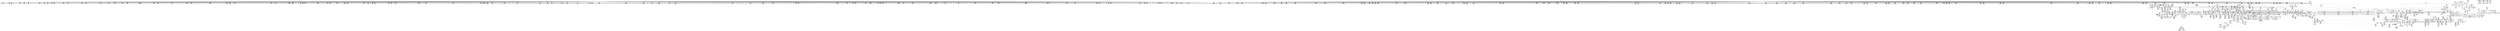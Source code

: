 digraph {
	CE0x3d48450 [shape=record,shape=Mrecord,label="{CE0x3d48450|i32_4|*Constant*|*SummSource*}"]
	CE0x3cfa730 [shape=record,shape=Mrecord,label="{CE0x3cfa730|56:_i8*,_:_CRE_567,568_}"]
	CE0x3c79d30 [shape=record,shape=Mrecord,label="{CE0x3c79d30|selinux_inode_link:tmp2|*SummSource*}"]
	CE0x3ce6ea0 [shape=record,shape=Mrecord,label="{CE0x3ce6ea0|104:_%struct.inode*,_:_CRE_194,195_}"]
	CE0x3ceed90 [shape=record,shape=Mrecord,label="{CE0x3ceed90|56:_i8*,_:_CRE_196,197_}"]
	CE0x3d708b0 [shape=record,shape=Mrecord,label="{CE0x3d708b0|_call_void_mcount()_#3|*SummSource*}"]
	CE0x3ce6fd0 [shape=record,shape=Mrecord,label="{CE0x3ce6fd0|104:_%struct.inode*,_:_CRE_195,196_}"]
	CE0x3c97f00 [shape=record,shape=Mrecord,label="{CE0x3c97f00|_call_void_lockdep_rcu_suspicious(i8*_getelementptr_inbounds_(_25_x_i8_,_25_x_i8_*_.str3,_i32_0,_i32_0),_i32_218,_i8*_getelementptr_inbounds_(_45_x_i8_,_45_x_i8_*_.str12,_i32_0,_i32_0))_#10,_!dbg_!27727|security/selinux/hooks.c,218|*SummSource*}"]
	CE0x3d1f530 [shape=record,shape=Mrecord,label="{CE0x3d1f530|avc_has_perm:ssid|Function::avc_has_perm&Arg::ssid::}"]
	CE0x3c75fd0 [shape=record,shape=Mrecord,label="{CE0x3c75fd0|56:_i8*,_:_CRE_935,936_}"]
	CE0x3d0ee10 [shape=record,shape=Mrecord,label="{CE0x3d0ee10|28:_i32,_:_CRE_84,85_}"]
	CE0x3cb9310 [shape=record,shape=Mrecord,label="{CE0x3cb9310|56:_i8*,_:_CRE_912,913_}"]
	CE0x3c70b30 [shape=record,shape=Mrecord,label="{CE0x3c70b30|56:_i8*,_:_CRE_141,142_}"]
	CE0x3c87740 [shape=record,shape=Mrecord,label="{CE0x3c87740|56:_i8*,_:_CRE_242,243_}"]
	CE0x3d0a0a0 [shape=record,shape=Mrecord,label="{CE0x3d0a0a0|may_link:tmp6|security/selinux/hooks.c,1770|*SummSource*}"]
	CE0x3d0e310 [shape=record,shape=Mrecord,label="{CE0x3d0e310|28:_i32,_:_CRE_73,74_}"]
	CE0x3cf63a0 [shape=record,shape=Mrecord,label="{CE0x3cf63a0|56:_i8*,_:_CRE_408,416_|*MultipleSource*|security/selinux/hooks.c,1770|*LoadInst*|security/selinux/hooks.c,1770}"]
	CE0x3c895b0 [shape=record,shape=Mrecord,label="{CE0x3c895b0|56:_i8*,_:_CRE_192,193_}"]
	CE0x3cb12a0 [shape=record,shape=Mrecord,label="{CE0x3cb12a0|56:_i8*,_:_CRE_589,590_}"]
	CE0x3cb6530 [shape=record,shape=Mrecord,label="{CE0x3cb6530|56:_i8*,_:_CRE_867,868_}"]
	CE0x3ce3380 [shape=record,shape=Mrecord,label="{CE0x3ce3380|104:_%struct.inode*,_:_CRE_146,147_}"]
	CE0x3ce8790 [shape=record,shape=Mrecord,label="{CE0x3ce8790|104:_%struct.inode*,_:_CRE_215,216_}"]
	CE0x3cf8020 [shape=record,shape=Mrecord,label="{CE0x3cf8020|56:_i8*,_:_CRE_485,486_}"]
	CE0x3d11d80 [shape=record,shape=Mrecord,label="{CE0x3d11d80|28:_i32,_:_CRE_152,160_|*MultipleSource*|security/selinux/hooks.c,1777|*LoadInst*|security/selinux/hooks.c,1769|security/selinux/hooks.c,1769}"]
	CE0x3cfad90 [shape=record,shape=Mrecord,label="{CE0x3cfad90|56:_i8*,_:_CRE_573,574_}"]
	CE0x3ce0e00 [shape=record,shape=Mrecord,label="{CE0x3ce0e00|104:_%struct.inode*,_:_CRE_0,4_|*MultipleSource*|Function::may_link&Arg::dentry::|Function::selinux_inode_link&Arg::old_dentry::|security/selinux/hooks.c,1770}"]
	CE0x3cf7550 [shape=record,shape=Mrecord,label="{CE0x3cf7550|56:_i8*,_:_CRE_476,477_}"]
	CE0x3ce7f40 [shape=record,shape=Mrecord,label="{CE0x3ce7f40|104:_%struct.inode*,_:_CRE_208,209_}"]
	CE0x3cf3330 [shape=record,shape=Mrecord,label="{CE0x3cf3330|56:_i8*,_:_CRE_285,286_}"]
	CE0x3c80a00 [shape=record,shape=Mrecord,label="{CE0x3c80a00|_ret_i32_%tmp24,_!dbg_!27742|security/selinux/hooks.c,220}"]
	CE0x3d0b480 [shape=record,shape=Mrecord,label="{CE0x3d0b480|28:_i32,_:_CRE_11,12_}"]
	CE0x3c71ae0 [shape=record,shape=Mrecord,label="{CE0x3c71ae0|_ret_i32_%tmp24,_!dbg_!27742|security/selinux/hooks.c,220|*SummSink*}"]
	CE0x3c7d470 [shape=record,shape=Mrecord,label="{CE0x3c7d470|56:_i8*,_:_CRE_4,8_|*MultipleSource*|security/selinux/hooks.c,1770|*LoadInst*|security/selinux/hooks.c,1770}"]
	CE0x3cbc3f0 [shape=record,shape=Mrecord,label="{CE0x3cbc3f0|56:_i8*,_:_CRE_919,920_}"]
	CE0x3cfde70 [shape=record,shape=Mrecord,label="{CE0x3cfde70|56:_i8*,_:_CRE_619,620_}"]
	CE0x3d08db0 [shape=record,shape=Mrecord,label="{CE0x3d08db0|56:_i8*,_:_CRE_977,978_}"]
	CE0x3c885d0 [shape=record,shape=Mrecord,label="{CE0x3c885d0|selinux_inode_link:tmp1|*SummSource*}"]
	CE0x3cb6de0 [shape=record,shape=Mrecord,label="{CE0x3cb6de0|56:_i8*,_:_CRE_877,878_}"]
	CE0x3cc1050 [shape=record,shape=Mrecord,label="{CE0x3cc1050|i64**_getelementptr_inbounds_(_4_x_i64*_,_4_x_i64*_*___llvm_gcda_edge_table220,_i64_0,_i64_2)|*Constant*}"]
	CE0x3ca2190 [shape=record,shape=Mrecord,label="{CE0x3ca2190|56:_i8*,_:_CRE_299,300_}"]
	CE0x3c93ba0 [shape=record,shape=Mrecord,label="{CE0x3c93ba0|may_link:call|security/selinux/hooks.c,1765|*SummSource*}"]
	CE0x3c82010 [shape=record,shape=Mrecord,label="{CE0x3c82010|56:_i8*,_:_CRE_408,416_|*MultipleSource*|Function::may_link&Arg::dir::|Function::selinux_inode_link&Arg::dir::|security/selinux/hooks.c,1769}"]
	CE0x3d25ca0 [shape=record,shape=Mrecord,label="{CE0x3d25ca0|may_link:tmp18|security/selinux/hooks.c,1789|*SummSink*}"]
	CE0x3c69250 [shape=record,shape=Mrecord,label="{CE0x3c69250|selinux_inode_link:entry|*SummSource*}"]
	CE0x3cbc1d0 [shape=record,shape=Mrecord,label="{CE0x3cbc1d0|56:_i8*,_:_CRE_917,918_}"]
	CE0x3c7c930 [shape=record,shape=Mrecord,label="{CE0x3c7c930|may_link:dir|Function::may_link&Arg::dir::|*SummSink*}"]
	CE0x3d2ddb0 [shape=record,shape=Mrecord,label="{CE0x3d2ddb0|current_sid:call4|security/selinux/hooks.c,218|*SummSink*}"]
	CE0x3cb6cd0 [shape=record,shape=Mrecord,label="{CE0x3cb6cd0|56:_i8*,_:_CRE_876,877_}"]
	CE0x3ca1590 [shape=record,shape=Mrecord,label="{CE0x3ca1590|may_link:tmp1}"]
	CE0x3d08f80 [shape=record,shape=Mrecord,label="{CE0x3d08f80|56:_i8*,_:_CRE_978,979_}"]
	CE0x3d295e0 [shape=record,shape=Mrecord,label="{CE0x3d295e0|i8*_getelementptr_inbounds_(_45_x_i8_,_45_x_i8_*_.str12,_i32_0,_i32_0)|*Constant*|*SummSink*}"]
	CE0x3c71d20 [shape=record,shape=Mrecord,label="{CE0x3c71d20|i32_0|*Constant*}"]
	CE0x3d4e8a0 [shape=record,shape=Mrecord,label="{CE0x3d4e8a0|__llvm_gcov_indirect_counter_increment:tmp3|*SummSink*}"]
	CE0x3d475c0 [shape=record,shape=Mrecord,label="{CE0x3d475c0|may_link:tmp25|security/selinux/hooks.c,1797|*SummSink*}"]
	CE0x3c75d70 [shape=record,shape=Mrecord,label="{CE0x3c75d70|56:_i8*,_:_CRE_933,934_}"]
	CE0x3d49480 [shape=record,shape=Mrecord,label="{CE0x3d49480|may_link:call11|security/selinux/hooks.c,1797|*SummSource*}"]
	CE0x3ced300 [shape=record,shape=Mrecord,label="{CE0x3ced300|56:_i8*,_:_CRE_171,172_}"]
	CE0x3c989a0 [shape=record,shape=Mrecord,label="{CE0x3c989a0|__llvm_gcov_indirect_counter_increment:bb4|*SummSink*}"]
	CE0x3d12df0 [shape=record,shape=Mrecord,label="{CE0x3d12df0|may_link:tmp9|security/selinux/hooks.c,1778}"]
	CE0x3d6ffd0 [shape=record,shape=Mrecord,label="{CE0x3d6ffd0|get_current:tmp2|*SummSource*}"]
	CE0x3cb55f0 [shape=record,shape=Mrecord,label="{CE0x3cb55f0|56:_i8*,_:_CRE_816,824_|*MultipleSource*|Function::may_link&Arg::dir::|Function::selinux_inode_link&Arg::dir::|security/selinux/hooks.c,1769}"]
	CE0x3ca2810 [shape=record,shape=Mrecord,label="{CE0x3ca2810|56:_i8*,_:_CRE_307,308_}"]
	CE0x3c86d30 [shape=record,shape=Mrecord,label="{CE0x3c86d30|56:_i8*,_:_CRE_212,216_|*MultipleSource*|Function::may_link&Arg::dir::|Function::selinux_inode_link&Arg::dir::|security/selinux/hooks.c,1769}"]
	CE0x3ceeea0 [shape=record,shape=Mrecord,label="{CE0x3ceeea0|56:_i8*,_:_CRE_197,198_}"]
	CE0x3d1bcb0 [shape=record,shape=Mrecord,label="{CE0x3d1bcb0|may_link:or|security/selinux/hooks.c,1776|*SummSource*}"]
	CE0x3d39070 [shape=record,shape=Mrecord,label="{CE0x3d39070|may_link:tmp22|security/selinux/hooks.c,1797|*SummSink*}"]
	CE0x3cf3cc0 [shape=record,shape=Mrecord,label="{CE0x3cf3cc0|56:_i8*,_:_CRE_294,295_}"]
	CE0x3ced410 [shape=record,shape=Mrecord,label="{CE0x3ced410|56:_i8*,_:_CRE_172,173_}"]
	CE0x3d2c0c0 [shape=record,shape=Mrecord,label="{CE0x3d2c0c0|current_sid:tmp17|security/selinux/hooks.c,218|*SummSink*}"]
	CE0x3d0f710 [shape=record,shape=Mrecord,label="{CE0x3d0f710|28:_i32,_:_CRE_93,94_}"]
	CE0x3cc3bd0 [shape=record,shape=Mrecord,label="{CE0x3cc3bd0|may_link:i_security1|security/selinux/hooks.c,1770|*SummSource*}"]
	CE0x3ce4de0 [shape=record,shape=Mrecord,label="{CE0x3ce4de0|104:_%struct.inode*,_:_CRE_168,169_}"]
	CE0x3c853f0 [shape=record,shape=Mrecord,label="{CE0x3c853f0|56:_i8*,_:_CRE_557,558_}"]
	CE0x3cff5b0 [shape=record,shape=Mrecord,label="{CE0x3cff5b0|56:_i8*,_:_CRE_696,704_|*MultipleSource*|security/selinux/hooks.c,1770|*LoadInst*|security/selinux/hooks.c,1770}"]
	CE0x3cb1ed0 [shape=record,shape=Mrecord,label="{CE0x3cb1ed0|56:_i8*,_:_CRE_604,605_}"]
	CE0x3c83930 [shape=record,shape=Mrecord,label="{CE0x3c83930|56:_i8*,_:_CRE_484,485_}"]
	CE0x3d4fa00 [shape=record,shape=Mrecord,label="{CE0x3d4fa00|__llvm_gcov_indirect_counter_increment:tmp6|*SummSink*}"]
	CE0x3cb04d0 [shape=record,shape=Mrecord,label="{CE0x3cb04d0|56:_i8*,_:_CRE_572,573_}"]
	CE0x3d2a4e0 [shape=record,shape=Mrecord,label="{CE0x3d2a4e0|i32_22|*Constant*|*SummSource*}"]
	CE0x3cbcee0 [shape=record,shape=Mrecord,label="{CE0x3cbcee0|56:_i8*,_:_CRE_984,988_|*MultipleSource*|Function::may_link&Arg::dir::|Function::selinux_inode_link&Arg::dir::|security/selinux/hooks.c,1769}"]
	CE0x3d49730 [shape=record,shape=Mrecord,label="{CE0x3d49730|may_link:retval.0|*SummSource*}"]
	CE0x3c8e450 [shape=record,shape=Mrecord,label="{CE0x3c8e450|56:_i8*,_:_CRE_76,80_|*MultipleSource*|Function::may_link&Arg::dir::|Function::selinux_inode_link&Arg::dir::|security/selinux/hooks.c,1769}"]
	CE0x3d00f10 [shape=record,shape=Mrecord,label="{CE0x3d00f10|56:_i8*,_:_CRE_824,832_|*MultipleSource*|security/selinux/hooks.c,1770|*LoadInst*|security/selinux/hooks.c,1770}"]
	CE0x3cf4760 [shape=record,shape=Mrecord,label="{CE0x3cf4760|56:_i8*,_:_CRE_304,305_}"]
	CE0x3d082b0 [shape=record,shape=Mrecord,label="{CE0x3d082b0|56:_i8*,_:_CRE_934,935_}"]
	CE0x3d29c50 [shape=record,shape=Mrecord,label="{CE0x3d29c50|current_sid:cred|security/selinux/hooks.c,218|*SummSink*}"]
	CE0x3d11190 [shape=record,shape=Mrecord,label="{CE0x3d11190|28:_i32,_:_CRE_115,116_}"]
	CE0x3c8cfa0 [shape=record,shape=Mrecord,label="{CE0x3c8cfa0|current_sid:tmp2|*SummSink*}"]
	CE0x3d030c0 [shape=record,shape=Mrecord,label="{CE0x3d030c0|56:_i8*,_:_CRE_887,888_}"]
	CE0x3d36d70 [shape=record,shape=Mrecord,label="{CE0x3d36d70|i32_16777216|*Constant*}"]
	CE0x3cf9fc0 [shape=record,shape=Mrecord,label="{CE0x3cf9fc0|56:_i8*,_:_CRE_560,561_}"]
	CE0x3cdccb0 [shape=record,shape=Mrecord,label="{CE0x3cdccb0|current_sid:tmp3|*SummSource*}"]
	CE0x3c8cec0 [shape=record,shape=Mrecord,label="{CE0x3c8cec0|current_sid:tmp2}"]
	CE0x3cb7660 [shape=record,shape=Mrecord,label="{CE0x3cb7660|56:_i8*,_:_CRE_885,886_}"]
	CE0x3cec530 [shape=record,shape=Mrecord,label="{CE0x3cec530|56:_i8*,_:_CRE_158,159_}"]
	CE0x3cedb80 [shape=record,shape=Mrecord,label="{CE0x3cedb80|56:_i8*,_:_CRE_179,180_}"]
	CE0x3c836c0 [shape=record,shape=Mrecord,label="{CE0x3c836c0|56:_i8*,_:_CRE_481,482_}"]
	CE0x3cead40 [shape=record,shape=Mrecord,label="{CE0x3cead40|104:_%struct.inode*,_:_CRE_309,310_}"]
	CE0x3cf1df0 [shape=record,shape=Mrecord,label="{CE0x3cf1df0|56:_i8*,_:_CRE_265,266_}"]
	CE0x3c87010 [shape=record,shape=Mrecord,label="{CE0x3c87010|56:_i8*,_:_CRE_224,232_|*MultipleSource*|Function::may_link&Arg::dir::|Function::selinux_inode_link&Arg::dir::|security/selinux/hooks.c,1769}"]
	CE0x3cf18a0 [shape=record,shape=Mrecord,label="{CE0x3cf18a0|56:_i8*,_:_CRE_260,261_}"]
	CE0x3d4bf50 [shape=record,shape=Mrecord,label="{CE0x3d4bf50|current_sid:tobool1|security/selinux/hooks.c,218|*SummSink*}"]
	CE0x3c83790 [shape=record,shape=Mrecord,label="{CE0x3c83790|56:_i8*,_:_CRE_482,483_}"]
	CE0x3ceae40 [shape=record,shape=Mrecord,label="{CE0x3ceae40|104:_%struct.inode*,_:_CRE_310,311_}"]
	CE0x3d02c80 [shape=record,shape=Mrecord,label="{CE0x3d02c80|56:_i8*,_:_CRE_883,884_}"]
	CE0x3c89dd0 [shape=record,shape=Mrecord,label="{CE0x3c89dd0|56:_i8*,_:_CRE_202,203_}"]
	CE0x3d0f110 [shape=record,shape=Mrecord,label="{CE0x3d0f110|28:_i32,_:_CRE_87,88_}"]
	CE0x3d26ea0 [shape=record,shape=Mrecord,label="{CE0x3d26ea0|may_link:tmp16|security/selinux/hooks.c,1786|*SummSource*}"]
	CE0x3d0f910 [shape=record,shape=Mrecord,label="{CE0x3d0f910|28:_i32,_:_CRE_95,96_}"]
	CE0x3ce7100 [shape=record,shape=Mrecord,label="{CE0x3ce7100|104:_%struct.inode*,_:_CRE_196,197_}"]
	CE0x3d2ba90 [shape=record,shape=Mrecord,label="{CE0x3d2ba90|i64*_getelementptr_inbounds_(_11_x_i64_,_11_x_i64_*___llvm_gcov_ctr125,_i64_0,_i64_9)|*Constant*|*SummSource*}"]
	CE0x3c8a320 [shape=record,shape=Mrecord,label="{CE0x3c8a320|may_link:return}"]
	CE0x3ce63f0 [shape=record,shape=Mrecord,label="{CE0x3ce63f0|104:_%struct.inode*,_:_CRE_185,186_}"]
	CE0x3c8a3c0 [shape=record,shape=Mrecord,label="{CE0x3c8a3c0|may_link:return|*SummSource*}"]
	CE0x3c92a60 [shape=record,shape=Mrecord,label="{CE0x3c92a60|GLOBAL:__llvm_gcov_global_state_pred221|Global_var:__llvm_gcov_global_state_pred221}"]
	CE0x3cbed50 [shape=record,shape=Mrecord,label="{CE0x3cbed50|__llvm_gcov_indirect_counter_increment:predecessor|Function::__llvm_gcov_indirect_counter_increment&Arg::predecessor::|*SummSource*}"]
	CE0x5889ab0 [shape=record,shape=Mrecord,label="{CE0x5889ab0|selinux_inode_link:tmp2}"]
	CE0x3d50df0 [shape=record,shape=Mrecord,label="{CE0x3d50df0|GLOBAL:lockdep_rcu_suspicious|*Constant*|*SummSource*}"]
	CE0x3cdbd20 [shape=record,shape=Mrecord,label="{CE0x3cdbd20|_call_void_mcount()_#3|*SummSink*}"]
	CE0x3c95730 [shape=record,shape=Mrecord,label="{CE0x3c95730|__llvm_gcov_indirect_counter_increment:tmp|*SummSource*}"]
	CE0x3d0c060 [shape=record,shape=Mrecord,label="{CE0x3d0c060|28:_i32,_:_CRE_24,28_|*MultipleSource*|security/selinux/hooks.c,1777|*LoadInst*|security/selinux/hooks.c,1769|security/selinux/hooks.c,1769}"]
	CE0x3d0c520 [shape=record,shape=Mrecord,label="{CE0x3d0c520|28:_i32,_:_CRE_34,35_|*MultipleSource*|security/selinux/hooks.c,1777|*LoadInst*|security/selinux/hooks.c,1769|security/selinux/hooks.c,1769}"]
	CE0x3d02fb0 [shape=record,shape=Mrecord,label="{CE0x3d02fb0|56:_i8*,_:_CRE_886,887_}"]
	CE0x3ce8c50 [shape=record,shape=Mrecord,label="{CE0x3ce8c50|104:_%struct.inode*,_:_CRE_219,220_}"]
	CE0x3d2dee0 [shape=record,shape=Mrecord,label="{CE0x3d2dee0|GLOBAL:get_current|*Constant*}"]
	CE0x3cf2ab0 [shape=record,shape=Mrecord,label="{CE0x3cf2ab0|56:_i8*,_:_CRE_277,278_}"]
	CE0x3d0f010 [shape=record,shape=Mrecord,label="{CE0x3d0f010|28:_i32,_:_CRE_86,87_}"]
	CE0x3cdd0c0 [shape=record,shape=Mrecord,label="{CE0x3cdd0c0|__llvm_gcov_indirect_counter_increment:tmp|*SummSink*}"]
	CE0x3cea310 [shape=record,shape=Mrecord,label="{CE0x3cea310|104:_%struct.inode*,_:_CRE_296,304_|*MultipleSource*|Function::may_link&Arg::dentry::|Function::selinux_inode_link&Arg::old_dentry::|security/selinux/hooks.c,1770}"]
	CE0x3c9bcd0 [shape=record,shape=Mrecord,label="{CE0x3c9bcd0|56:_i8*,_:_CRE_140,141_}"]
	CE0x3c74390 [shape=record,shape=Mrecord,label="{CE0x3c74390|may_link:call|security/selinux/hooks.c,1765}"]
	CE0x3cbfb20 [shape=record,shape=Mrecord,label="{CE0x3cbfb20|_ret_void|*SummSource*}"]
	CE0x3ced0e0 [shape=record,shape=Mrecord,label="{CE0x3ced0e0|56:_i8*,_:_CRE_169,170_}"]
	CE0x3d0ad50 [shape=record,shape=Mrecord,label="{CE0x3d0ad50|may_link:sid10|security/selinux/hooks.c,1797|*SummSource*}"]
	CE0x3c91d20 [shape=record,shape=Mrecord,label="{CE0x3c91d20|i64*_getelementptr_inbounds_(_14_x_i64_,_14_x_i64_*___llvm_gcov_ctr219,_i64_0,_i64_3)|*Constant*|*SummSink*}"]
	CE0x3d43ef0 [shape=record,shape=Mrecord,label="{CE0x3d43ef0|i64*_getelementptr_inbounds_(_11_x_i64_,_11_x_i64_*___llvm_gcov_ctr125,_i64_0,_i64_0)|*Constant*|*SummSink*}"]
	CE0x3c8d270 [shape=record,shape=Mrecord,label="{CE0x3c8d270|may_link:sw.epilog}"]
	CE0x3cf9710 [shape=record,shape=Mrecord,label="{CE0x3cf9710|56:_i8*,_:_CRE_553,554_}"]
	CE0x3ce4590 [shape=record,shape=Mrecord,label="{CE0x3ce4590|104:_%struct.inode*,_:_CRE_161,162_}"]
	CE0x3d485d0 [shape=record,shape=Mrecord,label="{CE0x3d485d0|may_link:tmp25|security/selinux/hooks.c,1797}"]
	CE0x3d1ca70 [shape=record,shape=Mrecord,label="{CE0x3d1ca70|GLOBAL:printk|*Constant*|*SummSink*}"]
	CE0x3cf54f0 [shape=record,shape=Mrecord,label="{CE0x3cf54f0|56:_i8*,_:_CRE_336,344_|*MultipleSource*|security/selinux/hooks.c,1770|*LoadInst*|security/selinux/hooks.c,1770}"]
	CE0x3cb2f10 [shape=record,shape=Mrecord,label="{CE0x3cb2f10|56:_i8*,_:_CRE_624,628_|*MultipleSource*|Function::may_link&Arg::dir::|Function::selinux_inode_link&Arg::dir::|security/selinux/hooks.c,1769}"]
	CE0x3c96b50 [shape=record,shape=Mrecord,label="{CE0x3c96b50|current_sid:tmp1|*SummSource*}"]
	CE0x3cba410 [shape=record,shape=Mrecord,label="{CE0x3cba410|56:_i8*,_:_CRE_928,929_}"]
	CE0x3c83860 [shape=record,shape=Mrecord,label="{CE0x3c83860|56:_i8*,_:_CRE_483,484_}"]
	CE0x3d4fb60 [shape=record,shape=Mrecord,label="{CE0x3d4fb60|get_current:bb}"]
	CE0x3cfe3c0 [shape=record,shape=Mrecord,label="{CE0x3cfe3c0|56:_i8*,_:_CRE_864,865_}"]
	CE0x3d0f410 [shape=record,shape=Mrecord,label="{CE0x3d0f410|28:_i32,_:_CRE_90,91_}"]
	CE0x3d117f0 [shape=record,shape=Mrecord,label="{CE0x3d117f0|28:_i32,_:_CRE_128,136_|*MultipleSource*|security/selinux/hooks.c,1777|*LoadInst*|security/selinux/hooks.c,1769|security/selinux/hooks.c,1769}"]
	CE0x3cfbfa0 [shape=record,shape=Mrecord,label="{CE0x3cfbfa0|56:_i8*,_:_CRE_590,591_}"]
	CE0x3cb19f0 [shape=record,shape=Mrecord,label="{CE0x3cb19f0|56:_i8*,_:_CRE_598,599_}"]
	CE0x3d0c260 [shape=record,shape=Mrecord,label="{CE0x3d0c260|28:_i32,_:_CRE_32,34_|*MultipleSource*|security/selinux/hooks.c,1777|*LoadInst*|security/selinux/hooks.c,1769|security/selinux/hooks.c,1769}"]
	CE0x3d0f610 [shape=record,shape=Mrecord,label="{CE0x3d0f610|28:_i32,_:_CRE_92,93_}"]
	CE0x3d1ef90 [shape=record,shape=Mrecord,label="{CE0x3d1ef90|i32_(i32,_i32,_i16,_i32,_%struct.common_audit_data*)*_bitcast_(i32_(i32,_i32,_i16,_i32,_%struct.common_audit_data.495*)*_avc_has_perm_to_i32_(i32,_i32,_i16,_i32,_%struct.common_audit_data*)*)|*Constant*|*SummSink*}"]
	CE0x3cefdd0 [shape=record,shape=Mrecord,label="{CE0x3cefdd0|56:_i8*,_:_CRE_216,224_|*MultipleSource*|security/selinux/hooks.c,1770|*LoadInst*|security/selinux/hooks.c,1770}"]
	CE0x3d2d330 [shape=record,shape=Mrecord,label="{CE0x3d2d330|current_sid:tmp20|security/selinux/hooks.c,218|*SummSource*}"]
	CE0x3cf5c60 [shape=record,shape=Mrecord,label="{CE0x3cf5c60|56:_i8*,_:_CRE_376,384_|*MultipleSource*|security/selinux/hooks.c,1770|*LoadInst*|security/selinux/hooks.c,1770}"]
	CE0x3d2eae0 [shape=record,shape=Mrecord,label="{CE0x3d2eae0|_ret_%struct.task_struct*_%tmp4,_!dbg_!27714|./arch/x86/include/asm/current.h,14|*SummSink*}"]
	CE0x3c8f800 [shape=record,shape=Mrecord,label="{CE0x3c8f800|56:_i8*,_:_CRE_178,179_}"]
	CE0x3d1d370 [shape=record,shape=Mrecord,label="{CE0x3d1d370|may_link:tmp6|security/selinux/hooks.c,1770|*SummSink*}"]
	CE0x3d4e1b0 [shape=record,shape=Mrecord,label="{CE0x3d4e1b0|__llvm_gcov_indirect_counter_increment:tmp3}"]
	CE0x3c95670 [shape=record,shape=Mrecord,label="{CE0x3c95670|__llvm_gcov_indirect_counter_increment:tmp}"]
	CE0x3d1a500 [shape=record,shape=Mrecord,label="{CE0x3d1a500|may_link:dentry2|security/selinux/hooks.c,1773}"]
	CE0x3c7f140 [shape=record,shape=Mrecord,label="{CE0x3c7f140|i64*_getelementptr_inbounds_(_14_x_i64_,_14_x_i64_*___llvm_gcov_ctr219,_i64_0,_i64_0)|*Constant*|*SummSource*}"]
	CE0x3c8eb60 [shape=record,shape=Mrecord,label="{CE0x3c8eb60|56:_i8*,_:_CRE_112,120_|*MultipleSource*|Function::may_link&Arg::dir::|Function::selinux_inode_link&Arg::dir::|security/selinux/hooks.c,1769}"]
	CE0x3cea530 [shape=record,shape=Mrecord,label="{CE0x3cea530|104:_%struct.inode*,_:_CRE_304,305_}"]
	CE0x3c9bde0 [shape=record,shape=Mrecord,label="{CE0x3c9bde0|56:_i8*,_:_CRE_142,143_}"]
	CE0x3ce4cb0 [shape=record,shape=Mrecord,label="{CE0x3ce4cb0|104:_%struct.inode*,_:_CRE_167,168_}"]
	CE0x3d1d460 [shape=record,shape=Mrecord,label="{CE0x3d1d460|may_link:type|security/selinux/hooks.c,1772}"]
	CE0x3cf7cf0 [shape=record,shape=Mrecord,label="{CE0x3cf7cf0|56:_i8*,_:_CRE_482,483_}"]
	CE0x3d13b90 [shape=record,shape=Mrecord,label="{CE0x3d13b90|i64**_getelementptr_inbounds_(_4_x_i64*_,_4_x_i64*_*___llvm_gcda_edge_table220,_i64_0,_i64_0)|*Constant*}"]
	CE0x3cf8460 [shape=record,shape=Mrecord,label="{CE0x3cf8460|56:_i8*,_:_CRE_488,496_|*MultipleSource*|security/selinux/hooks.c,1770|*LoadInst*|security/selinux/hooks.c,1770}"]
	CE0x3d2e830 [shape=record,shape=Mrecord,label="{CE0x3d2e830|_ret_%struct.task_struct*_%tmp4,_!dbg_!27714|./arch/x86/include/asm/current.h,14|*SummSource*}"]
	CE0x3d37fb0 [shape=record,shape=Mrecord,label="{CE0x3d37fb0|may_link:av.0|*SummSink*}"]
	CE0x3ca1db0 [shape=record,shape=Mrecord,label="{CE0x3ca1db0|56:_i8*,_:_CRE_294,295_}"]
	CE0x3d34190 [shape=record,shape=Mrecord,label="{CE0x3d34190|get_current:tmp|*SummSource*}"]
	CE0x3d29a00 [shape=record,shape=Mrecord,label="{CE0x3d29a00|COLLAPSED:_GCMRE_current_task_external_global_%struct.task_struct*:_elem_0::|security/selinux/hooks.c,218}"]
	CE0x3c9b300 [shape=record,shape=Mrecord,label="{CE0x3c9b300|i32_10|*Constant*|*SummSource*}"]
	CE0x3d50740 [shape=record,shape=Mrecord,label="{CE0x3d50740|i8*_getelementptr_inbounds_(_25_x_i8_,_25_x_i8_*_.str3,_i32_0,_i32_0)|*Constant*}"]
	CE0x3d12180 [shape=record,shape=Mrecord,label="{CE0x3d12180|28:_i32,_:_CRE_168,184_|*MultipleSource*|security/selinux/hooks.c,1777|*LoadInst*|security/selinux/hooks.c,1769|security/selinux/hooks.c,1769}"]
	CE0x5172c30 [shape=record,shape=Mrecord,label="{CE0x5172c30|selinux_inode_link:call|security/selinux/hooks.c,2769|*SummSource*}"]
	CE0x3cb1c60 [shape=record,shape=Mrecord,label="{CE0x3cb1c60|56:_i8*,_:_CRE_601,602_}"]
	CE0x3d1f130 [shape=record,shape=Mrecord,label="{CE0x3d1f130|avc_has_perm:entry|*SummSource*}"]
	CE0x3d10d50 [shape=record,shape=Mrecord,label="{CE0x3d10d50|28:_i32,_:_CRE_111,112_}"]
	CE0x3c8fb40 [shape=record,shape=Mrecord,label="{CE0x3c8fb40|56:_i8*,_:_CRE_182,183_}"]
	CE0x3cf2120 [shape=record,shape=Mrecord,label="{CE0x3cf2120|56:_i8*,_:_CRE_268,269_}"]
	CE0x3d195d0 [shape=record,shape=Mrecord,label="{CE0x3d195d0|i8_10|*Constant*|*SummSource*}"]
	CE0x3ce1430 [shape=record,shape=Mrecord,label="{CE0x3ce1430|104:_%struct.inode*,_:_CRE_24,40_|*MultipleSource*|Function::may_link&Arg::dentry::|Function::selinux_inode_link&Arg::old_dentry::|security/selinux/hooks.c,1770}"]
	CE0x3ce0490 [shape=record,shape=Mrecord,label="{CE0x3ce0490|current_sid:tmp12|security/selinux/hooks.c,218}"]
	CE0x3cee510 [shape=record,shape=Mrecord,label="{CE0x3cee510|56:_i8*,_:_CRE_188,189_}"]
	CE0x3d24020 [shape=record,shape=Mrecord,label="{CE0x3d24020|current_sid:tmp24|security/selinux/hooks.c,220|*SummSource*}"]
	CE0x3c9a900 [shape=record,shape=Mrecord,label="{CE0x3c9a900|i32_1|*Constant*|*SummSink*}"]
	CE0x3d0cce0 [shape=record,shape=Mrecord,label="{CE0x3d0cce0|28:_i32,_:_CRE_50,51_}"]
	CE0x3c899c0 [shape=record,shape=Mrecord,label="{CE0x3c899c0|56:_i8*,_:_CRE_197,198_}"]
	CE0x3ce5cd0 [shape=record,shape=Mrecord,label="{CE0x3ce5cd0|104:_%struct.inode*,_:_CRE_179,180_}"]
	CE0x3d09880 [shape=record,shape=Mrecord,label="{CE0x3d09880|56:_i8*,_:_CRE_988,992_|*MultipleSource*|security/selinux/hooks.c,1770|*LoadInst*|security/selinux/hooks.c,1770}"]
	CE0x3cf6740 [shape=record,shape=Mrecord,label="{CE0x3cf6740|56:_i8*,_:_CRE_424,432_|*MultipleSource*|security/selinux/hooks.c,1770|*LoadInst*|security/selinux/hooks.c,1770}"]
	CE0x3cf8c30 [shape=record,shape=Mrecord,label="{CE0x3cf8c30|56:_i8*,_:_CRE_512,520_|*MultipleSource*|security/selinux/hooks.c,1770|*LoadInst*|security/selinux/hooks.c,1770}"]
	CE0x3d0ef10 [shape=record,shape=Mrecord,label="{CE0x3d0ef10|28:_i32,_:_CRE_85,86_}"]
	CE0x3cbab80 [shape=record,shape=Mrecord,label="{CE0x3cbab80|56:_i8*,_:_CRE_896,897_}"]
	CE0x3c85310 [shape=record,shape=Mrecord,label="{CE0x3c85310|56:_i8*,_:_CRE_555,556_}"]
	CE0x3d1b020 [shape=record,shape=Mrecord,label="{CE0x3d1b020|i64_2097152|*Constant*|*SummSink*}"]
	CE0x3c84210 [shape=record,shape=Mrecord,label="{CE0x3c84210|56:_i8*,_:_CRE_508,512_|*MultipleSource*|Function::may_link&Arg::dir::|Function::selinux_inode_link&Arg::dir::|security/selinux/hooks.c,1769}"]
	CE0x3cc4840 [shape=record,shape=Mrecord,label="{CE0x3cc4840|current_sid:sid|security/selinux/hooks.c,220|*SummSource*}"]
	CE0x3c7afb0 [shape=record,shape=Mrecord,label="{CE0x3c7afb0|i32_0|*Constant*|*SummSource*}"]
	CE0x3cfd920 [shape=record,shape=Mrecord,label="{CE0x3cfd920|56:_i8*,_:_CRE_614,615_}"]
	CE0x3d45c50 [shape=record,shape=Mrecord,label="{CE0x3d45c50|current_sid:tmp16|security/selinux/hooks.c,218|*SummSource*}"]
	CE0x3cbb0d0 [shape=record,shape=Mrecord,label="{CE0x3cbb0d0|56:_i8*,_:_CRE_901,902_}"]
	CE0x3d4a5f0 [shape=record,shape=Mrecord,label="{CE0x3d4a5f0|may_link:tmp27|security/selinux/hooks.c,1799}"]
	CE0x3d090e0 [shape=record,shape=Mrecord,label="{CE0x3d090e0|56:_i8*,_:_CRE_980,981_}"]
	CE0x3ca05c0 [shape=record,shape=Mrecord,label="{CE0x3ca05c0|may_link:ad|security/selinux/hooks.c, 1764|*SummSource*}"]
	CE0x3d1b850 [shape=record,shape=Mrecord,label="{CE0x3d1b850|may_link:conv|security/selinux/hooks.c,1776}"]
	CE0x3c85970 [shape=record,shape=Mrecord,label="{CE0x3c85970|56:_i8*,_:_CRE_564,565_}"]
	CE0x3d50f80 [shape=record,shape=Mrecord,label="{CE0x3d50f80|i32_218|*Constant*}"]
	CE0x3cdd330 [shape=record,shape=Mrecord,label="{CE0x3cdd330|__llvm_gcov_indirect_counter_increment:tmp1|*SummSource*}"]
	CE0x3c6c9d0 [shape=record,shape=Mrecord,label="{CE0x3c6c9d0|56:_i8*,_:_CRE_271,272_}"]
	CE0x3ce52a0 [shape=record,shape=Mrecord,label="{CE0x3ce52a0|104:_%struct.inode*,_:_CRE_172,173_}"]
	CE0x3cfbb60 [shape=record,shape=Mrecord,label="{CE0x3cfbb60|56:_i8*,_:_CRE_586,587_}"]
	CE0x3c82550 [shape=record,shape=Mrecord,label="{CE0x3c82550|56:_i8*,_:_CRE_432,440_|*MultipleSource*|Function::may_link&Arg::dir::|Function::selinux_inode_link&Arg::dir::|security/selinux/hooks.c,1769}"]
	CE0x3d12780 [shape=record,shape=Mrecord,label="{CE0x3d12780|28:_i32,_:_CRE_200,208_|*MultipleSource*|security/selinux/hooks.c,1777|*LoadInst*|security/selinux/hooks.c,1769|security/selinux/hooks.c,1769}"]
	CE0x3d48f20 [shape=record,shape=Mrecord,label="{CE0x3d48f20|get_current:tmp4|./arch/x86/include/asm/current.h,14}"]
	CE0x3ce9680 [shape=record,shape=Mrecord,label="{CE0x3ce9680|104:_%struct.inode*,_:_CRE_248,256_|*MultipleSource*|Function::may_link&Arg::dentry::|Function::selinux_inode_link&Arg::old_dentry::|security/selinux/hooks.c,1770}"]
	CE0x3cfca40 [shape=record,shape=Mrecord,label="{CE0x3cfca40|56:_i8*,_:_CRE_600,601_}"]
	CE0x3c77400 [shape=record,shape=Mrecord,label="{CE0x3c77400|_ret_i32_%call,_!dbg_!27715|security/selinux/hooks.c,2769|*SummSource*}"]
	CE0x3cb3bb0 [shape=record,shape=Mrecord,label="{CE0x3cb3bb0|56:_i8*,_:_CRE_684,688_|*MultipleSource*|Function::may_link&Arg::dir::|Function::selinux_inode_link&Arg::dir::|security/selinux/hooks.c,1769}"]
	CE0x3c98ac0 [shape=record,shape=Mrecord,label="{CE0x3c98ac0|current_sid:tobool1|security/selinux/hooks.c,218}"]
	CE0x3cf50f0 [shape=record,shape=Mrecord,label="{CE0x3cf50f0|56:_i8*,_:_CRE_312,320_|*MultipleSource*|security/selinux/hooks.c,1770|*LoadInst*|security/selinux/hooks.c,1770}"]
	CE0x3d44000 [shape=record,shape=Mrecord,label="{CE0x3d44000|COLLAPSED:_GCMRE___llvm_gcov_ctr125_internal_global_11_x_i64_zeroinitializer:_elem_0:default:}"]
	CE0x3c68b60 [shape=record,shape=Mrecord,label="{CE0x3c68b60|may_link:sw.bb|*SummSink*}"]
	CE0x3d2c5c0 [shape=record,shape=Mrecord,label="{CE0x3d2c5c0|current_sid:tmp18|security/selinux/hooks.c,218|*SummSource*}"]
	CE0x3c7cb60 [shape=record,shape=Mrecord,label="{CE0x3c7cb60|i64*_getelementptr_inbounds_(_14_x_i64_,_14_x_i64_*___llvm_gcov_ctr219,_i64_0,_i64_9)|*Constant*}"]
	CE0x3cfd2c0 [shape=record,shape=Mrecord,label="{CE0x3cfd2c0|56:_i8*,_:_CRE_608,609_}"]
	CE0x3cb9ca0 [shape=record,shape=Mrecord,label="{CE0x3cb9ca0|56:_i8*,_:_CRE_921,922_}"]
	CE0x3cb9860 [shape=record,shape=Mrecord,label="{CE0x3cb9860|56:_i8*,_:_CRE_917,918_}"]
	CE0x3d2b270 [shape=record,shape=Mrecord,label="{CE0x3d2b270|current_sid:tmp23|security/selinux/hooks.c,218}"]
	CE0x3ce7bb0 [shape=record,shape=Mrecord,label="{CE0x3ce7bb0|104:_%struct.inode*,_:_CRE_205,206_}"]
	CE0x3cb4b70 [shape=record,shape=Mrecord,label="{CE0x3cb4b70|56:_i8*,_:_CRE_760,768_|*MultipleSource*|Function::may_link&Arg::dir::|Function::selinux_inode_link&Arg::dir::|security/selinux/hooks.c,1769}"]
	CE0x3d4c410 [shape=record,shape=Mrecord,label="{CE0x3d4c410|current_sid:tmp9|security/selinux/hooks.c,218|*SummSource*}"]
	CE0x3cb27c0 [shape=record,shape=Mrecord,label="{CE0x3cb27c0|56:_i8*,_:_CRE_615,616_}"]
	CE0x3c6c420 [shape=record,shape=Mrecord,label="{CE0x3c6c420|56:_i8*,_:_CRE_264,265_}"]
	CE0x3cbb840 [shape=record,shape=Mrecord,label="{CE0x3cbb840|56:_i8*,_:_CRE_908,909_}"]
	CE0x3cff3e0 [shape=record,shape=Mrecord,label="{CE0x3cff3e0|56:_i8*,_:_CRE_688,692_|*MultipleSource*|security/selinux/hooks.c,1770|*LoadInst*|security/selinux/hooks.c,1770}"]
	CE0x3cf2340 [shape=record,shape=Mrecord,label="{CE0x3cf2340|56:_i8*,_:_CRE_270,271_}"]
	CE0x3d10080 [shape=record,shape=Mrecord,label="{CE0x3d10080|28:_i32,_:_CRE_102,103_}"]
	CE0x3cfbc70 [shape=record,shape=Mrecord,label="{CE0x3cfbc70|56:_i8*,_:_CRE_587,588_}"]
	CE0x3c8ca40 [shape=record,shape=Mrecord,label="{CE0x3c8ca40|56:_i8*,_:_CRE_165,166_}"]
	CE0x3c85560 [shape=record,shape=Mrecord,label="{CE0x3c85560|56:_i8*,_:_CRE_559,560_}"]
	CE0x3cdffc0 [shape=record,shape=Mrecord,label="{CE0x3cdffc0|GLOBAL:current_sid.__warned|Global_var:current_sid.__warned|*SummSink*}"]
	CE0x3c851d0 [shape=record,shape=Mrecord,label="{CE0x3c851d0|56:_i8*,_:_CRE_554,555_}"]
	CE0x3ce3650 [shape=record,shape=Mrecord,label="{CE0x3ce3650|104:_%struct.inode*,_:_CRE_148,149_}"]
	CE0x3cf4430 [shape=record,shape=Mrecord,label="{CE0x3cf4430|56:_i8*,_:_CRE_301,302_}"]
	CE0x3cf2010 [shape=record,shape=Mrecord,label="{CE0x3cf2010|56:_i8*,_:_CRE_267,268_}"]
	CE0x3cf3550 [shape=record,shape=Mrecord,label="{CE0x3cf3550|56:_i8*,_:_CRE_287,288_}"]
	CE0x3d0bd60 [shape=record,shape=Mrecord,label="{CE0x3d0bd60|28:_i32,_:_CRE_21,22_}"]
	CE0x3cef830 [shape=record,shape=Mrecord,label="{CE0x3cef830|56:_i8*,_:_CRE_206,207_}"]
	CE0x3c9c600 [shape=record,shape=Mrecord,label="{CE0x3c9c600|56:_i8*,_:_CRE_152,153_}"]
	CE0x3ce9f00 [shape=record,shape=Mrecord,label="{CE0x3ce9f00|104:_%struct.inode*,_:_CRE_280,288_|*MultipleSource*|Function::may_link&Arg::dentry::|Function::selinux_inode_link&Arg::old_dentry::|security/selinux/hooks.c,1770}"]
	CE0x3cf3bb0 [shape=record,shape=Mrecord,label="{CE0x3cf3bb0|56:_i8*,_:_CRE_293,294_}"]
	CE0x3c8d390 [shape=record,shape=Mrecord,label="{CE0x3c8d390|current_sid:tmp6|security/selinux/hooks.c,218|*SummSource*}"]
	CE0x3cbc900 [shape=record,shape=Mrecord,label="{CE0x3cbc900|56:_i8*,_:_CRE_978,979_}"]
	CE0x3c8cf30 [shape=record,shape=Mrecord,label="{CE0x3c8cf30|current_sid:tmp2|*SummSource*}"]
	CE0x3c83520 [shape=record,shape=Mrecord,label="{CE0x3c83520|56:_i8*,_:_CRE_479,480_}"]
	CE0x3ce1690 [shape=record,shape=Mrecord,label="{CE0x3ce1690|104:_%struct.inode*,_:_CRE_40,48_|*MultipleSource*|Function::may_link&Arg::dentry::|Function::selinux_inode_link&Arg::old_dentry::|security/selinux/hooks.c,1770}"]
	CE0x3ce25c0 [shape=record,shape=Mrecord,label="{CE0x3ce25c0|104:_%struct.inode*,_:_CRE_91,92_}"]
	CE0x3cf1680 [shape=record,shape=Mrecord,label="{CE0x3cf1680|56:_i8*,_:_CRE_258,259_}"]
	CE0x3c8f9a0 [shape=record,shape=Mrecord,label="{CE0x3c8f9a0|56:_i8*,_:_CRE_180,181_}"]
	CE0x3c8a1c0 [shape=record,shape=Mrecord,label="{CE0x3c8a1c0|GLOBAL:__llvm_gcov_ctr125|Global_var:__llvm_gcov_ctr125|*SummSource*}"]
	CE0x3d1ece0 [shape=record,shape=Mrecord,label="{CE0x3d1ece0|i32_(i32,_i32,_i16,_i32,_%struct.common_audit_data*)*_bitcast_(i32_(i32,_i32,_i16,_i32,_%struct.common_audit_data.495*)*_avc_has_perm_to_i32_(i32,_i32,_i16,_i32,_%struct.common_audit_data*)*)|*Constant*|*SummSource*}"]
	CE0x3cbb400 [shape=record,shape=Mrecord,label="{CE0x3cbb400|56:_i8*,_:_CRE_904,905_}"]
	CE0x3c80920 [shape=record,shape=Mrecord,label="{CE0x3c80920|current_sid:entry|*SummSink*}"]
	CE0x3cc25d0 [shape=record,shape=Mrecord,label="{CE0x3cc25d0|i64*_getelementptr_inbounds_(_14_x_i64_,_14_x_i64_*___llvm_gcov_ctr219,_i64_0,_i64_9)|*Constant*|*SummSource*}"]
	CE0x3cc55b0 [shape=record,shape=Mrecord,label="{CE0x3cc55b0|56:_i8*,_:_CRE_2,4_|*MultipleSource*|security/selinux/hooks.c,1770|*LoadInst*|security/selinux/hooks.c,1770}"]
	CE0x3c81c90 [shape=record,shape=Mrecord,label="{CE0x3c81c90|56:_i8*,_:_CRE_392,400_|*MultipleSource*|Function::may_link&Arg::dir::|Function::selinux_inode_link&Arg::dir::|security/selinux/hooks.c,1769}"]
	CE0x3d0c160 [shape=record,shape=Mrecord,label="{CE0x3d0c160|28:_i32,_:_CRE_28,32_|*MultipleSource*|security/selinux/hooks.c,1777|*LoadInst*|security/selinux/hooks.c,1769|security/selinux/hooks.c,1769}"]
	CE0x3d4aa30 [shape=record,shape=Mrecord,label="{CE0x3d4aa30|may_link:tmp27|security/selinux/hooks.c,1799|*SummSource*}"]
	CE0x3c7a4b0 [shape=record,shape=Mrecord,label="{CE0x3c7a4b0|get_current:tmp1|*SummSource*}"]
	CE0x3c84910 [shape=record,shape=Mrecord,label="{CE0x3c84910|56:_i8*,_:_CRE_536,540_|*MultipleSource*|Function::may_link&Arg::dir::|Function::selinux_inode_link&Arg::dir::|security/selinux/hooks.c,1769}"]
	CE0x3d2d4d0 [shape=record,shape=Mrecord,label="{CE0x3d2d4d0|current_sid:tmp20|security/selinux/hooks.c,218|*SummSink*}"]
	CE0x3cb0330 [shape=record,shape=Mrecord,label="{CE0x3cb0330|56:_i8*,_:_CRE_570,571_}"]
	CE0x3c894e0 [shape=record,shape=Mrecord,label="{CE0x3c894e0|56:_i8*,_:_CRE_191,192_}"]
	CE0x3cef500 [shape=record,shape=Mrecord,label="{CE0x3cef500|56:_i8*,_:_CRE_203,204_}"]
	CE0x3cf3220 [shape=record,shape=Mrecord,label="{CE0x3cf3220|56:_i8*,_:_CRE_284,285_}"]
	CE0x3c88800 [shape=record,shape=Mrecord,label="{CE0x3c88800|selinux_inode_link:old_dentry|Function::selinux_inode_link&Arg::old_dentry::}"]
	CE0x3cfa840 [shape=record,shape=Mrecord,label="{CE0x3cfa840|56:_i8*,_:_CRE_568,569_}"]
	CE0x3c716e0 [shape=record,shape=Mrecord,label="{CE0x3c716e0|56:_i8*,_:_CRE_152,153_}"]
	CE0x3c7d930 [shape=record,shape=Mrecord,label="{CE0x3c7d930|GLOBAL:may_link|*Constant*|*SummSink*}"]
	CE0x3d1e4a0 [shape=record,shape=Mrecord,label="{CE0x3d1e4a0|GLOBAL:__llvm_gcov_ctr219|Global_var:__llvm_gcov_ctr219|*SummSource*}"]
	CE0x3c7ec20 [shape=record,shape=Mrecord,label="{CE0x3c7ec20|i32_0|*Constant*|*SummSink*}"]
	CE0x3c89d00 [shape=record,shape=Mrecord,label="{CE0x3c89d00|56:_i8*,_:_CRE_201,202_}"]
	CE0x3d0b6f0 [shape=record,shape=Mrecord,label="{CE0x3d0b6f0|28:_i32,_:_CRE_14,15_}"]
	CE0x3cea750 [shape=record,shape=Mrecord,label="{CE0x3cea750|104:_%struct.inode*,_:_CRE_305,306_}"]
	CE0x3cffec0 [shape=record,shape=Mrecord,label="{CE0x3cffec0|56:_i8*,_:_CRE_744,752_|*MultipleSource*|security/selinux/hooks.c,1770|*LoadInst*|security/selinux/hooks.c,1770}"]
	CE0x3ce21b0 [shape=record,shape=Mrecord,label="{CE0x3ce21b0|104:_%struct.inode*,_:_CRE_89,90_}"]
	CE0x3cb0260 [shape=record,shape=Mrecord,label="{CE0x3cb0260|56:_i8*,_:_CRE_569,570_}"]
	CE0x3c71900 [shape=record,shape=Mrecord,label="{CE0x3c71900|56:_i8*,_:_CRE_154,155_}"]
	CE0x3c7f060 [shape=record,shape=Mrecord,label="{CE0x3c7f060|i64*_getelementptr_inbounds_(_14_x_i64_,_14_x_i64_*___llvm_gcov_ctr219,_i64_0,_i64_0)|*Constant*}"]
	CE0x3ca1630 [shape=record,shape=Mrecord,label="{CE0x3ca1630|may_link:tmp1|*SummSource*}"]
	CE0x3d1a570 [shape=record,shape=Mrecord,label="{CE0x3d1a570|may_link:dentry2|security/selinux/hooks.c,1773|*SummSource*}"]
	CE0x3c9b7b0 [shape=record,shape=Mrecord,label="{CE0x3c9b7b0|__llvm_gcov_indirect_counter_increment:tmp2|*SummSource*}"]
	CE0x3cb1100 [shape=record,shape=Mrecord,label="{CE0x3cb1100|56:_i8*,_:_CRE_587,588_}"]
	CE0x3cb6230 [shape=record,shape=Mrecord,label="{CE0x3cb6230|56:_i8*,_:_CRE_865,866_}"]
	CE0x3c82c50 [shape=record,shape=Mrecord,label="{CE0x3c82c50|56:_i8*,_:_CRE_464,472_|*MultipleSource*|Function::may_link&Arg::dir::|Function::selinux_inode_link&Arg::dir::|security/selinux/hooks.c,1769}"]
	CE0x3cf1bd0 [shape=record,shape=Mrecord,label="{CE0x3cf1bd0|56:_i8*,_:_CRE_263,264_}"]
	CE0x3c81750 [shape=record,shape=Mrecord,label="{CE0x3c81750|56:_i8*,_:_CRE_360,376_|*MultipleSource*|Function::may_link&Arg::dir::|Function::selinux_inode_link&Arg::dir::|security/selinux/hooks.c,1769}"]
	CE0x3d492f0 [shape=record,shape=Mrecord,label="{CE0x3d492f0|current_sid:land.lhs.true2|*SummSource*}"]
	CE0x3c9fc10 [shape=record,shape=Mrecord,label="{CE0x3c9fc10|56:_i8*,_:_CRE_258,259_}"]
	CE0x3cba300 [shape=record,shape=Mrecord,label="{CE0x3cba300|56:_i8*,_:_CRE_927,928_}"]
	CE0x3cc3280 [shape=record,shape=Mrecord,label="{CE0x3cc3280|56:_i8*,_:_CRE_56,64_|*MultipleSource*|security/selinux/hooks.c,1770|*LoadInst*|security/selinux/hooks.c,1770}"]
	CE0x34aa010 [shape=record,shape=Mrecord,label="{CE0x34aa010|may_link:kind|Function::may_link&Arg::kind::|*SummSink*}"]
	CE0x3d4b410 [shape=record,shape=Mrecord,label="{CE0x3d4b410|current_sid:tmp10|security/selinux/hooks.c,218|*SummSource*}"]
	CE0x3d203d0 [shape=record,shape=Mrecord,label="{CE0x3d203d0|avc_has_perm:tclass|Function::avc_has_perm&Arg::tclass::|*SummSource*}"]
	CE0x3c70950 [shape=record,shape=Mrecord,label="{CE0x3c70950|56:_i8*,_:_CRE_139,140_}"]
	CE0x3c7bb00 [shape=record,shape=Mrecord,label="{CE0x3c7bb00|selinux_inode_link:tmp}"]
	CE0x3d37b30 [shape=record,shape=Mrecord,label="{CE0x3d37b30|i32_2048|*Constant*|*SummSource*}"]
	CE0x3d34850 [shape=record,shape=Mrecord,label="{CE0x3d34850|_call_void_mcount()_#3}"]
	CE0x3cf4ed0 [shape=record,shape=Mrecord,label="{CE0x3cf4ed0|56:_i8*,_:_CRE_311,312_}"]
	CE0x3cb09b0 [shape=record,shape=Mrecord,label="{CE0x3cb09b0|56:_i8*,_:_CRE_578,579_}"]
	CE0x3cb2210 [shape=record,shape=Mrecord,label="{CE0x3cb2210|56:_i8*,_:_CRE_608,609_}"]
	CE0x3d09d70 [shape=record,shape=Mrecord,label="{CE0x3d09d70|may_link:tmp6|security/selinux/hooks.c,1770}"]
	CE0x3d10f70 [shape=record,shape=Mrecord,label="{CE0x3d10f70|28:_i32,_:_CRE_113,114_}"]
	CE0x3d083c0 [shape=record,shape=Mrecord,label="{CE0x3d083c0|56:_i8*,_:_CRE_935,936_}"]
	CE0x3c88c40 [shape=record,shape=Mrecord,label="{CE0x3c88c40|selinux_inode_link:old_dentry|Function::selinux_inode_link&Arg::old_dentry::|*SummSink*}"]
	CE0x3d1cdc0 [shape=record,shape=Mrecord,label="{CE0x3d1cdc0|i32_3|*Constant*|*SummSource*}"]
	CE0x3d4dc70 [shape=record,shape=Mrecord,label="{CE0x3d4dc70|i64_4|*Constant*}"]
	CE0x3cfcd70 [shape=record,shape=Mrecord,label="{CE0x3cfcd70|56:_i8*,_:_CRE_603,604_}"]
	CE0x3c88320 [shape=record,shape=Mrecord,label="{CE0x3c88320|56:_i8*,_:_CRE_280,281_}"]
	CE0x4f91f30 [shape=record,shape=Mrecord,label="{CE0x4f91f30|_call_void_mcount()_#3}"]
	CE0x3cc27b0 [shape=record,shape=Mrecord,label="{CE0x3cc27b0|56:_i8*,_:_CRE_8,12_|*MultipleSource*|security/selinux/hooks.c,1770|*LoadInst*|security/selinux/hooks.c,1770}"]
	CE0x3d1c420 [shape=record,shape=Mrecord,label="{CE0x3d1c420|GLOBAL:printk|*Constant*}"]
	CE0x3d1df50 [shape=record,shape=Mrecord,label="{CE0x3d1df50|i64_0|*Constant*}"]
	CE0x3d48990 [shape=record,shape=Mrecord,label="{CE0x3d48990|current_sid:tmp4|security/selinux/hooks.c,218}"]
	CE0x3cdb7a0 [shape=record,shape=Mrecord,label="{CE0x3cdb7a0|i64*_getelementptr_inbounds_(_11_x_i64_,_11_x_i64_*___llvm_gcov_ctr125,_i64_0,_i64_6)|*Constant*|*SummSource*}"]
	CE0x3c99340 [shape=record,shape=Mrecord,label="{CE0x3c99340|i64_3|*Constant*}"]
	CE0x3c9f730 [shape=record,shape=Mrecord,label="{CE0x3c9f730|56:_i8*,_:_CRE_252,253_}"]
	CE0x3d19920 [shape=record,shape=Mrecord,label="{CE0x3d19920|may_link:u|security/selinux/hooks.c,1773}"]
	CE0x3cfdc50 [shape=record,shape=Mrecord,label="{CE0x3cfdc50|56:_i8*,_:_CRE_617,618_}"]
	CE0x3d0f210 [shape=record,shape=Mrecord,label="{CE0x3d0f210|28:_i32,_:_CRE_88,89_}"]
	CE0x3cfa2f0 [shape=record,shape=Mrecord,label="{CE0x3cfa2f0|56:_i8*,_:_CRE_563,564_}"]
	CE0x3d24230 [shape=record,shape=Mrecord,label="{CE0x3d24230|current_sid:tmp24|security/selinux/hooks.c,220|*SummSink*}"]
	CE0x3d1b150 [shape=record,shape=Mrecord,label="{CE0x3d1b150|i64_1048576|*Constant*}"]
	CE0x3c79e00 [shape=record,shape=Mrecord,label="{CE0x3c79e00|selinux_inode_link:tmp3}"]
	CE0x3d4a510 [shape=record,shape=Mrecord,label="{CE0x3d4a510|may_link:tmp26|security/selinux/hooks.c,1799|*SummSource*}"]
	CE0x3c689f0 [shape=record,shape=Mrecord,label="{CE0x3c689f0|may_link:if.end|*SummSink*}"]
	CE0x3d0ed10 [shape=record,shape=Mrecord,label="{CE0x3d0ed10|28:_i32,_:_CRE_83,84_}"]
	CE0x3d114c0 [shape=record,shape=Mrecord,label="{CE0x3d114c0|28:_i32,_:_CRE_118,119_}"]
	CE0x3c908d0 [shape=record,shape=Mrecord,label="{CE0x3c908d0|may_link:tmp|*SummSource*}"]
	CE0x3cfac80 [shape=record,shape=Mrecord,label="{CE0x3cfac80|56:_i8*,_:_CRE_572,573_}"]
	CE0x3ce82d0 [shape=record,shape=Mrecord,label="{CE0x3ce82d0|104:_%struct.inode*,_:_CRE_211,212_}"]
	CE0x3c995c0 [shape=record,shape=Mrecord,label="{CE0x3c995c0|i64_0|*Constant*}"]
	CE0x3c7f2d0 [shape=record,shape=Mrecord,label="{CE0x3c7f2d0|i64*_getelementptr_inbounds_(_14_x_i64_,_14_x_i64_*___llvm_gcov_ctr219,_i64_0,_i64_0)|*Constant*|*SummSink*}"]
	CE0x3d24980 [shape=record,shape=Mrecord,label="{CE0x3d24980|__llvm_gcov_indirect_counter_increment:bb|*SummSource*}"]
	CE0x3d0b7c0 [shape=record,shape=Mrecord,label="{CE0x3d0b7c0|28:_i32,_:_CRE_15,16_}"]
	CE0x3c70780 [shape=record,shape=Mrecord,label="{CE0x3c70780|56:_i8*,_:_CRE_138,139_}"]
	CE0x3c85b10 [shape=record,shape=Mrecord,label="{CE0x3c85b10|56:_i8*,_:_CRE_566,567_}"]
	CE0x3cb05a0 [shape=record,shape=Mrecord,label="{CE0x3cb05a0|56:_i8*,_:_CRE_573,574_}"]
	CE0x3d1fd80 [shape=record,shape=Mrecord,label="{CE0x3d1fd80|i16_7|*Constant*}"]
	CE0x3cba1f0 [shape=record,shape=Mrecord,label="{CE0x3cba1f0|56:_i8*,_:_CRE_926,927_}"]
	CE0x3c96d50 [shape=record,shape=Mrecord,label="{CE0x3c96d50|i64*_getelementptr_inbounds_(_11_x_i64_,_11_x_i64_*___llvm_gcov_ctr125,_i64_0,_i64_1)|*Constant*}"]
	CE0x3d021e0 [shape=record,shape=Mrecord,label="{CE0x3d021e0|56:_i8*,_:_CRE_873,874_}"]
	CE0x3d271b0 [shape=record,shape=Mrecord,label="{CE0x3d271b0|may_link:tmp16|security/selinux/hooks.c,1786|*SummSink*}"]
	CE0x3cf4210 [shape=record,shape=Mrecord,label="{CE0x3cf4210|56:_i8*,_:_CRE_299,300_}"]
	CE0x3cf8e00 [shape=record,shape=Mrecord,label="{CE0x3cf8e00|56:_i8*,_:_CRE_520,528_|*MultipleSource*|security/selinux/hooks.c,1770|*LoadInst*|security/selinux/hooks.c,1770}"]
	CE0x3ceeb70 [shape=record,shape=Mrecord,label="{CE0x3ceeb70|56:_i8*,_:_CRE_194,195_}"]
	CE0x3cde7a0 [shape=record,shape=Mrecord,label="{CE0x3cde7a0|current_sid:bb|*SummSource*}"]
	CE0x3d09ed0 [shape=record,shape=Mrecord,label="{CE0x3d09ed0|may_link:tmp5|security/selinux/hooks.c,1770|*SummSink*}"]
	CE0x3cbaa70 [shape=record,shape=Mrecord,label="{CE0x3cbaa70|56:_i8*,_:_CRE_895,896_}"]
	CE0x3cbfcc0 [shape=record,shape=Mrecord,label="{CE0x3cbfcc0|_ret_void|*SummSink*}"]
	CE0x3cf8fd0 [shape=record,shape=Mrecord,label="{CE0x3cf8fd0|56:_i8*,_:_CRE_528,536_|*MultipleSource*|security/selinux/hooks.c,1770|*LoadInst*|security/selinux/hooks.c,1770}"]
	CE0x3cf2560 [shape=record,shape=Mrecord,label="{CE0x3cf2560|56:_i8*,_:_CRE_272,273_}"]
	CE0x3ce81a0 [shape=record,shape=Mrecord,label="{CE0x3ce81a0|104:_%struct.inode*,_:_CRE_210,211_}"]
	CE0x3d0fe10 [shape=record,shape=Mrecord,label="{CE0x3d0fe10|28:_i32,_:_CRE_100,101_}"]
	CE0x3ce3e70 [shape=record,shape=Mrecord,label="{CE0x3ce3e70|104:_%struct.inode*,_:_CRE_155,156_}"]
	CE0x3cba520 [shape=record,shape=Mrecord,label="{CE0x3cba520|56:_i8*,_:_CRE_929,930_}"]
	CE0x3ca0550 [shape=record,shape=Mrecord,label="{CE0x3ca0550|may_link:ad|security/selinux/hooks.c, 1764}"]
	CE0x3ce5760 [shape=record,shape=Mrecord,label="{CE0x3ce5760|104:_%struct.inode*,_:_CRE_176,177_}"]
	CE0x3d1d1d0 [shape=record,shape=Mrecord,label="{CE0x3d1d1d0|may_link:sid4|security/selinux/hooks.c,1777}"]
	CE0x3ce5a70 [shape=record,shape=Mrecord,label="{CE0x3ce5a70|104:_%struct.inode*,_:_CRE_177,178_}"]
	CE0x3cb7aa0 [shape=record,shape=Mrecord,label="{CE0x3cb7aa0|56:_i8*,_:_CRE_889,890_}"]
	CE0x3cb90f0 [shape=record,shape=Mrecord,label="{CE0x3cb90f0|56:_i8*,_:_CRE_910,911_}"]
	CE0x3ce88c0 [shape=record,shape=Mrecord,label="{CE0x3ce88c0|104:_%struct.inode*,_:_CRE_216,217_}"]
	CE0x3cfbe90 [shape=record,shape=Mrecord,label="{CE0x3cfbe90|56:_i8*,_:_CRE_589,590_}"]
	CE0x3ca20c0 [shape=record,shape=Mrecord,label="{CE0x3ca20c0|56:_i8*,_:_CRE_298,299_}"]
	CE0x3cbf940 [shape=record,shape=Mrecord,label="{CE0x3cbf940|i64**_getelementptr_inbounds_(_4_x_i64*_,_4_x_i64*_*___llvm_gcda_edge_table220,_i64_0,_i64_1)|*Constant*|*SummSink*}"]
	CE0x3d0fb10 [shape=record,shape=Mrecord,label="{CE0x3d0fb10|28:_i32,_:_CRE_97,98_}"]
	CE0x3d24720 [shape=record,shape=Mrecord,label="{CE0x3d24720|__llvm_gcov_indirect_counter_increment:exit|*SummSink*}"]
	CE0x3d34d80 [shape=record,shape=Mrecord,label="{CE0x3d34d80|GLOBAL:current_task|Global_var:current_task|*SummSink*}"]
	CE0x3d48560 [shape=record,shape=Mrecord,label="{CE0x3d48560|i32_4|*Constant*|*SummSink*}"]
	CE0x3c95030 [shape=record,shape=Mrecord,label="{CE0x3c95030|i1_true|*Constant*|*SummSink*}"]
	CE0x3c83450 [shape=record,shape=Mrecord,label="{CE0x3c83450|56:_i8*,_:_CRE_478,479_}"]
	CE0x3d382c0 [shape=record,shape=Mrecord,label="{CE0x3d382c0|i64*_getelementptr_inbounds_(_14_x_i64_,_14_x_i64_*___llvm_gcov_ctr219,_i64_0,_i64_12)|*Constant*}"]
	CE0x3cf0660 [shape=record,shape=Mrecord,label="{CE0x3cf0660|56:_i8*,_:_CRE_244,245_}"]
	CE0x3d02620 [shape=record,shape=Mrecord,label="{CE0x3d02620|56:_i8*,_:_CRE_877,878_}"]
	CE0x3d4d450 [shape=record,shape=Mrecord,label="{CE0x3d4d450|current_sid:tmp|*SummSink*}"]
	CE0x3c9fdb0 [shape=record,shape=Mrecord,label="{CE0x3c9fdb0|56:_i8*,_:_CRE_260,261_}"]
	CE0x3cde840 [shape=record,shape=Mrecord,label="{CE0x3cde840|current_sid:bb|*SummSink*}"]
	CE0x3c722e0 [shape=record,shape=Mrecord,label="{CE0x3c722e0|may_link:entry|*SummSource*}"]
	CE0x3d07d60 [shape=record,shape=Mrecord,label="{CE0x3d07d60|56:_i8*,_:_CRE_929,930_}"]
	CE0x3c8a040 [shape=record,shape=Mrecord,label="{CE0x3c8a040|GLOBAL:__llvm_gcov_ctr125|Global_var:__llvm_gcov_ctr125}"]
	CE0x3cb9750 [shape=record,shape=Mrecord,label="{CE0x3cb9750|56:_i8*,_:_CRE_916,917_}"]
	CE0x3c91430 [shape=record,shape=Mrecord,label="{CE0x3c91430|selinux_inode_link:tmp|*SummSink*}"]
	CE0x3cb50b0 [shape=record,shape=Mrecord,label="{CE0x3cb50b0|56:_i8*,_:_CRE_792,800_|*MultipleSource*|Function::may_link&Arg::dir::|Function::selinux_inode_link&Arg::dir::|security/selinux/hooks.c,1769}"]
	CE0x3c877e0 [shape=record,shape=Mrecord,label="{CE0x3c877e0|56:_i8*,_:_CRE_243,244_}"]
	CE0x3ce94a0 [shape=record,shape=Mrecord,label="{CE0x3ce94a0|104:_%struct.inode*,_:_CRE_240,248_|*MultipleSource*|Function::may_link&Arg::dentry::|Function::selinux_inode_link&Arg::old_dentry::|security/selinux/hooks.c,1770}"]
	CE0x3d1ec50 [shape=record,shape=Mrecord,label="{CE0x3d1ec50|may_link:call5|security/selinux/hooks.c,1777|*SummSink*}"]
	CE0x3d0eb10 [shape=record,shape=Mrecord,label="{CE0x3d0eb10|28:_i32,_:_CRE_81,82_}"]
	CE0x3d459b0 [shape=record,shape=Mrecord,label="{CE0x3d459b0|current_sid:tmp16|security/selinux/hooks.c,218}"]
	CE0x3d1fb70 [shape=record,shape=Mrecord,label="{CE0x3d1fb70|avc_has_perm:tsid|Function::avc_has_perm&Arg::tsid::|*SummSource*}"]
	CE0x3cbec30 [shape=record,shape=Mrecord,label="{CE0x3cbec30|__llvm_gcov_indirect_counter_increment:entry|*SummSink*}"]
	CE0x3c79150 [shape=record,shape=Mrecord,label="{CE0x3c79150|selinux_inode_link:tmp1}"]
	CE0x3d0caf0 [shape=record,shape=Mrecord,label="{CE0x3d0caf0|28:_i32,_:_CRE_49,50_}"]
	CE0x3c95b10 [shape=record,shape=Mrecord,label="{CE0x3c95b10|current_sid:tmp13|security/selinux/hooks.c,218|*SummSink*}"]
	CE0x3ce2670 [shape=record,shape=Mrecord,label="{CE0x3ce2670|104:_%struct.inode*,_:_CRE_92,93_}"]
	CE0x3cfd5f0 [shape=record,shape=Mrecord,label="{CE0x3cfd5f0|56:_i8*,_:_CRE_611,612_}"]
	CE0x3ca28e0 [shape=record,shape=Mrecord,label="{CE0x3ca28e0|56:_i8*,_:_CRE_308,309_}"]
	CE0x3d09150 [shape=record,shape=Mrecord,label="{CE0x3d09150|56:_i8*,_:_CRE_979,980_}"]
	CE0x3d2b650 [shape=record,shape=Mrecord,label="{CE0x3d2b650|current_sid:tmp23|security/selinux/hooks.c,218|*SummSource*}"]
	CE0x3cb0b50 [shape=record,shape=Mrecord,label="{CE0x3cb0b50|56:_i8*,_:_CRE_580,581_}"]
	CE0x3ce9110 [shape=record,shape=Mrecord,label="{CE0x3ce9110|104:_%struct.inode*,_:_CRE_223,224_}"]
	CE0x3ce4920 [shape=record,shape=Mrecord,label="{CE0x3ce4920|104:_%struct.inode*,_:_CRE_164,165_}"]
	CE0x3d02840 [shape=record,shape=Mrecord,label="{CE0x3d02840|56:_i8*,_:_CRE_879,880_}"]
	CE0x3c8c220 [shape=record,shape=Mrecord,label="{CE0x3c8c220|56:_i8*,_:_CRE_155,156_}"]
	CE0x3d29fd0 [shape=record,shape=Mrecord,label="{CE0x3d29fd0|current_sid:tmp21|security/selinux/hooks.c,218}"]
	CE0x3d193d0 [shape=record,shape=Mrecord,label="{CE0x3d193d0|i8_10|*Constant*}"]
	CE0x3cb8100 [shape=record,shape=Mrecord,label="{CE0x3cb8100|56:_i8*,_:_CRE_895,896_}"]
	CE0x3cf2cd0 [shape=record,shape=Mrecord,label="{CE0x3cf2cd0|56:_i8*,_:_CRE_279,280_}"]
	CE0x3d0a5b0 [shape=record,shape=Mrecord,label="{CE0x3d0a5b0|may_link:sid4|security/selinux/hooks.c,1777|*SummSink*}"]
	CE0x3c8cbe0 [shape=record,shape=Mrecord,label="{CE0x3c8cbe0|56:_i8*,_:_CRE_167,168_}"]
	CE0x3cf7f10 [shape=record,shape=Mrecord,label="{CE0x3cf7f10|56:_i8*,_:_CRE_484,485_}"]
	CE0x3ce9ac0 [shape=record,shape=Mrecord,label="{CE0x3ce9ac0|104:_%struct.inode*,_:_CRE_264,272_|*MultipleSource*|Function::may_link&Arg::dentry::|Function::selinux_inode_link&Arg::old_dentry::|security/selinux/hooks.c,1770}"]
	CE0x3cb7880 [shape=record,shape=Mrecord,label="{CE0x3cb7880|56:_i8*,_:_CRE_887,888_}"]
	CE0x3cebcb0 [shape=record,shape=Mrecord,label="{CE0x3cebcb0|i32_5|*Constant*}"]
	CE0x3d21280 [shape=record,shape=Mrecord,label="{CE0x3d21280|may_link:tobool6|security/selinux/hooks.c,1778|*SummSink*}"]
	CE0x3c85630 [shape=record,shape=Mrecord,label="{CE0x3c85630|56:_i8*,_:_CRE_560,561_}"]
	CE0x3c87fe0 [shape=record,shape=Mrecord,label="{CE0x3c87fe0|56:_i8*,_:_CRE_276,277_}"]
	CE0x3ca2a80 [shape=record,shape=Mrecord,label="{CE0x3ca2a80|56:_i8*,_:_CRE_310,311_}"]
	CE0x3cf2ef0 [shape=record,shape=Mrecord,label="{CE0x3cf2ef0|56:_i8*,_:_CRE_281,282_}"]
	CE0x3d1ba40 [shape=record,shape=Mrecord,label="{CE0x3d1ba40|may_link:or|security/selinux/hooks.c,1776}"]
	CE0x3cf4870 [shape=record,shape=Mrecord,label="{CE0x3cf4870|56:_i8*,_:_CRE_305,306_}"]
	CE0x3d33ff0 [shape=record,shape=Mrecord,label="{CE0x3d33ff0|COLLAPSED:_GCMRE___llvm_gcov_ctr98_internal_global_2_x_i64_zeroinitializer:_elem_0:default:}"]
	CE0x3ce23d0 [shape=record,shape=Mrecord,label="{CE0x3ce23d0|104:_%struct.inode*,_:_CRE_90,91_}"]
	CE0x3d03720 [shape=record,shape=Mrecord,label="{CE0x3d03720|56:_i8*,_:_CRE_893,894_}"]
	CE0x3ce09c0 [shape=record,shape=Mrecord,label="{CE0x3ce09c0|may_link:d_inode|security/selinux/hooks.c,1770}"]
	CE0x3d4a700 [shape=record,shape=Mrecord,label="{CE0x3d4a700|current_sid:if.then}"]
	CE0x3c8a6e0 [shape=record,shape=Mrecord,label="{CE0x3c8a6e0|get_current:tmp4|./arch/x86/include/asm/current.h,14|*SummSource*}"]
	CE0x3ce2770 [shape=record,shape=Mrecord,label="{CE0x3ce2770|104:_%struct.inode*,_:_CRE_93,94_}"]
	CE0x3d26850 [shape=record,shape=Mrecord,label="{CE0x3d26850|_call_void___llvm_gcov_indirect_counter_increment(i32*___llvm_gcov_global_state_pred221,_i64**_getelementptr_inbounds_(_4_x_i64*_,_4_x_i64*_*___llvm_gcda_edge_table220,_i64_0,_i64_0)),_!dbg_!27749|security/selinux/hooks.c,1793|*SummSource*}"]
	CE0x3d23860 [shape=record,shape=Mrecord,label="{CE0x3d23860|i64*_getelementptr_inbounds_(_2_x_i64_,_2_x_i64_*___llvm_gcov_ctr98,_i64_0,_i64_0)|*Constant*|*SummSource*}"]
	CE0x3cb5970 [shape=record,shape=Mrecord,label="{CE0x3cb5970|56:_i8*,_:_CRE_832,840_|*MultipleSource*|Function::may_link&Arg::dir::|Function::selinux_inode_link&Arg::dir::|security/selinux/hooks.c,1769}"]
	CE0x3ca1720 [shape=record,shape=Mrecord,label="{CE0x3ca1720|i32_1|*Constant*}"]
	CE0x3d20360 [shape=record,shape=Mrecord,label="{CE0x3d20360|avc_has_perm:tclass|Function::avc_has_perm&Arg::tclass::}"]
	CE0x3d4db10 [shape=record,shape=Mrecord,label="{CE0x3d4db10|__llvm_gcov_indirect_counter_increment:pred}"]
	CE0x3c83ba0 [shape=record,shape=Mrecord,label="{CE0x3c83ba0|56:_i8*,_:_CRE_487,488_}"]
	CE0x3ce3190 [shape=record,shape=Mrecord,label="{CE0x3ce3190|104:_%struct.inode*,_:_CRE_145,146_}"]
	CE0x3cf75c0 [shape=record,shape=Mrecord,label="{CE0x3cf75c0|56:_i8*,_:_CRE_475,476_}"]
	CE0x3d1aec0 [shape=record,shape=Mrecord,label="{CE0x3d1aec0|i64_2097152|*Constant*|*SummSource*}"]
	CE0x3d51260 [shape=record,shape=Mrecord,label="{CE0x3d51260|i32_218|*Constant*|*SummSink*}"]
	CE0x3cefc70 [shape=record,shape=Mrecord,label="{CE0x3cefc70|56:_i8*,_:_CRE_212,216_|*MultipleSource*|security/selinux/hooks.c,1770|*LoadInst*|security/selinux/hooks.c,1770}"]
	CE0x3cb1ac0 [shape=record,shape=Mrecord,label="{CE0x3cb1ac0|56:_i8*,_:_CRE_599,600_}"]
	CE0x3cf1f00 [shape=record,shape=Mrecord,label="{CE0x3cf1f00|56:_i8*,_:_CRE_266,267_}"]
	CE0x3d10190 [shape=record,shape=Mrecord,label="{CE0x3d10190|28:_i32,_:_CRE_103,104_}"]
	CE0x3c843d0 [shape=record,shape=Mrecord,label="{CE0x3c843d0|56:_i8*,_:_CRE_512,520_|*MultipleSource*|Function::may_link&Arg::dir::|Function::selinux_inode_link&Arg::dir::|security/selinux/hooks.c,1769}"]
	CE0x3cec310 [shape=record,shape=Mrecord,label="{CE0x3cec310|56:_i8*,_:_CRE_156,157_}"]
	CE0x3d2dc30 [shape=record,shape=Mrecord,label="{CE0x3d2dc30|current_sid:call4|security/selinux/hooks.c,218|*SummSource*}"]
	CE0x3cdce60 [shape=record,shape=Mrecord,label="{CE0x3cdce60|_call_void_mcount()_#3}"]
	CE0x3ced850 [shape=record,shape=Mrecord,label="{CE0x3ced850|56:_i8*,_:_CRE_176,177_}"]
	CE0x3cdb990 [shape=record,shape=Mrecord,label="{CE0x3cdb990|__llvm_gcov_indirect_counter_increment:bb4}"]
	CE0x3c9b410 [shape=record,shape=Mrecord,label="{CE0x3c9b410|may_link:i_security|security/selinux/hooks.c,1769}"]
	CE0x3d010e0 [shape=record,shape=Mrecord,label="{CE0x3d010e0|56:_i8*,_:_CRE_832,840_|*MultipleSource*|security/selinux/hooks.c,1770|*LoadInst*|security/selinux/hooks.c,1770}"]
	CE0x3cebe40 [shape=record,shape=Mrecord,label="{CE0x3cebe40|may_link:tmp3|security/selinux/hooks.c,1769|*SummSink*}"]
	CE0x3c954f0 [shape=record,shape=Mrecord,label="{CE0x3c954f0|__llvm_gcov_indirect_counter_increment:tmp1}"]
	CE0x3d445f0 [shape=record,shape=Mrecord,label="{CE0x3d445f0|current_sid:tmp8|security/selinux/hooks.c,218}"]
	CE0x3d50e60 [shape=record,shape=Mrecord,label="{CE0x3d50e60|GLOBAL:lockdep_rcu_suspicious|*Constant*|*SummSink*}"]
	CE0x3ca1310 [shape=record,shape=Mrecord,label="{CE0x3ca1310|__llvm_gcov_indirect_counter_increment:counter}"]
	CE0x3ce7950 [shape=record,shape=Mrecord,label="{CE0x3ce7950|104:_%struct.inode*,_:_CRE_203,204_}"]
	CE0x3cc2050 [shape=record,shape=Mrecord,label="{CE0x3cc2050|may_link:tmp15|security/selinux/hooks.c,1783|*SummSource*}"]
	CE0x3d25bc0 [shape=record,shape=Mrecord,label="{CE0x3d25bc0|i64*_getelementptr_inbounds_(_14_x_i64_,_14_x_i64_*___llvm_gcov_ctr219,_i64_0,_i64_10)|*Constant*|*SummSink*}"]
	CE0x3d438f0 [shape=record,shape=Mrecord,label="{CE0x3d438f0|get_current:bb|*SummSource*}"]
	CE0x3d390e0 [shape=record,shape=Mrecord,label="{CE0x3d390e0|may_link:tmp23|security/selinux/hooks.c,1797}"]
	CE0x3cf3660 [shape=record,shape=Mrecord,label="{CE0x3cf3660|56:_i8*,_:_CRE_288,289_}"]
	CE0x3ce6b10 [shape=record,shape=Mrecord,label="{CE0x3ce6b10|104:_%struct.inode*,_:_CRE_191,192_}"]
	CE0x3c81910 [shape=record,shape=Mrecord,label="{CE0x3c81910|56:_i8*,_:_CRE_376,384_|*MultipleSource*|Function::may_link&Arg::dir::|Function::selinux_inode_link&Arg::dir::|security/selinux/hooks.c,1769}"]
	CE0x3c9c1f0 [shape=record,shape=Mrecord,label="{CE0x3c9c1f0|56:_i8*,_:_CRE_147,148_}"]
	CE0x3ceb8c0 [shape=record,shape=Mrecord,label="{CE0x3ceb8c0|104:_%struct.inode*,_:_CRE_319,320_}"]
	CE0x3c8d640 [shape=record,shape=Mrecord,label="{CE0x3c8d640|current_sid:tmp7|security/selinux/hooks.c,218}"]
	CE0x3cfc600 [shape=record,shape=Mrecord,label="{CE0x3cfc600|56:_i8*,_:_CRE_596,597_}"]
	CE0x3d0fc10 [shape=record,shape=Mrecord,label="{CE0x3d0fc10|28:_i32,_:_CRE_98,99_}"]
	CE0x3cf3880 [shape=record,shape=Mrecord,label="{CE0x3cf3880|56:_i8*,_:_CRE_290,291_}"]
	CE0x3cb3830 [shape=record,shape=Mrecord,label="{CE0x3cb3830|56:_i8*,_:_CRE_672,680_|*MultipleSource*|Function::may_link&Arg::dir::|Function::selinux_inode_link&Arg::dir::|security/selinux/hooks.c,1769}"]
	CE0x3cb0c20 [shape=record,shape=Mrecord,label="{CE0x3cb0c20|56:_i8*,_:_CRE_581,582_}"]
	CE0x3cf4100 [shape=record,shape=Mrecord,label="{CE0x3cf4100|56:_i8*,_:_CRE_298,299_}"]
	CE0x3ce8530 [shape=record,shape=Mrecord,label="{CE0x3ce8530|104:_%struct.inode*,_:_CRE_213,214_}"]
	CE0x3d0d910 [shape=record,shape=Mrecord,label="{CE0x3d0d910|28:_i32,_:_CRE_63,64_}"]
	CE0x3d0bb60 [shape=record,shape=Mrecord,label="{CE0x3d0bb60|28:_i32,_:_CRE_19,20_}"]
	CE0x3cfe740 [shape=record,shape=Mrecord,label="{CE0x3cfe740|56:_i8*,_:_CRE_640,648_|*MultipleSource*|security/selinux/hooks.c,1770|*LoadInst*|security/selinux/hooks.c,1770}"]
	CE0x3cf5360 [shape=record,shape=Mrecord,label="{CE0x3cf5360|56:_i8*,_:_CRE_328,336_|*MultipleSource*|security/selinux/hooks.c,1770|*LoadInst*|security/selinux/hooks.c,1770}"]
	CE0x3cec860 [shape=record,shape=Mrecord,label="{CE0x3cec860|56:_i8*,_:_CRE_161,162_}"]
	CE0x3ce4a50 [shape=record,shape=Mrecord,label="{CE0x3ce4a50|104:_%struct.inode*,_:_CRE_165,166_}"]
	CE0x3c9ad30 [shape=record,shape=Mrecord,label="{CE0x3c9ad30|current_sid:tmp5|security/selinux/hooks.c,218}"]
	CE0x3ce0a90 [shape=record,shape=Mrecord,label="{CE0x3ce0a90|may_link:d_inode|security/selinux/hooks.c,1770|*SummSource*}"]
	CE0x3d01b50 [shape=record,shape=Mrecord,label="{CE0x3d01b50|56:_i8*,_:_CRE_868,869_}"]
	CE0x3c82a90 [shape=record,shape=Mrecord,label="{CE0x3c82a90|56:_i8*,_:_CRE_456,464_|*MultipleSource*|Function::may_link&Arg::dir::|Function::selinux_inode_link&Arg::dir::|security/selinux/hooks.c,1769}"]
	CE0x3d2e200 [shape=record,shape=Mrecord,label="{CE0x3d2e200|GLOBAL:get_current|*Constant*|*SummSource*}"]
	CE0x3c69c00 [shape=record,shape=Mrecord,label="{CE0x3c69c00|i64*_getelementptr_inbounds_(_2_x_i64_,_2_x_i64_*___llvm_gcov_ctr218,_i64_0,_i64_1)|*Constant*|*SummSink*}"]
	CE0x3c6be70 [shape=record,shape=Mrecord,label="{CE0x3c6be70|56:_i8*,_:_CRE_32,40_|*MultipleSource*|Function::may_link&Arg::dir::|Function::selinux_inode_link&Arg::dir::|security/selinux/hooks.c,1769}"]
	CE0x3d2cc40 [shape=record,shape=Mrecord,label="{CE0x3d2cc40|i64*_getelementptr_inbounds_(_11_x_i64_,_11_x_i64_*___llvm_gcov_ctr125,_i64_0,_i64_10)|*Constant*}"]
	CE0x3cc3600 [shape=record,shape=Mrecord,label="{CE0x3cc3600|56:_i8*,_:_CRE_72,76_|*MultipleSource*|security/selinux/hooks.c,1770|*LoadInst*|security/selinux/hooks.c,1770}"]
	CE0x3d08850 [shape=record,shape=Mrecord,label="{CE0x3d08850|56:_i8*,_:_CRE_952,960_|*MultipleSource*|security/selinux/hooks.c,1770|*LoadInst*|security/selinux/hooks.c,1770}"]
	CE0x3ce6c40 [shape=record,shape=Mrecord,label="{CE0x3ce6c40|104:_%struct.inode*,_:_CRE_192,193_}"]
	CE0x3d4ab60 [shape=record,shape=Mrecord,label="{CE0x3d4ab60|may_link:tmp27|security/selinux/hooks.c,1799|*SummSink*}"]
	CE0x3ce7e10 [shape=record,shape=Mrecord,label="{CE0x3ce7e10|104:_%struct.inode*,_:_CRE_207,208_}"]
	CE0x3c99e30 [shape=record,shape=Mrecord,label="{CE0x3c99e30|GLOBAL:current_sid.__warned|Global_var:current_sid.__warned}"]
	CE0x3cecfd0 [shape=record,shape=Mrecord,label="{CE0x3cecfd0|56:_i8*,_:_CRE_168,169_}"]
	CE0x3c9f800 [shape=record,shape=Mrecord,label="{CE0x3c9f800|56:_i8*,_:_CRE_253,254_}"]
	CE0x3d10b30 [shape=record,shape=Mrecord,label="{CE0x3d10b30|28:_i32,_:_CRE_109,110_}"]
	CE0x3cfb500 [shape=record,shape=Mrecord,label="{CE0x3cfb500|56:_i8*,_:_CRE_580,581_}"]
	CE0x3ce5040 [shape=record,shape=Mrecord,label="{CE0x3ce5040|104:_%struct.inode*,_:_CRE_170,171_}"]
	CE0x3d4b160 [shape=record,shape=Mrecord,label="{CE0x3d4b160|current_sid:do.end|*SummSource*}"]
	CE0x3d36de0 [shape=record,shape=Mrecord,label="{CE0x3d36de0|i32_16777216|*Constant*|*SummSource*}"]
	CE0x3cc05e0 [shape=record,shape=Mrecord,label="{CE0x3cc05e0|i64*_getelementptr_inbounds_(_14_x_i64_,_14_x_i64_*___llvm_gcov_ctr219,_i64_0,_i64_8)|*Constant*|*SummSink*}"]
	CE0x3d1fca0 [shape=record,shape=Mrecord,label="{CE0x3d1fca0|avc_has_perm:tsid|Function::avc_has_perm&Arg::tsid::|*SummSink*}"]
	CE0x3cdd920 [shape=record,shape=Mrecord,label="{CE0x3cdd920|i8_1|*Constant*|*SummSource*}"]
	CE0x3c8a2b0 [shape=record,shape=Mrecord,label="{CE0x3c8a2b0|may_link:sw.epilog|*SummSink*}"]
	CE0x3cb8a90 [shape=record,shape=Mrecord,label="{CE0x3cb8a90|56:_i8*,_:_CRE_904,905_}"]
	CE0x3c8f0b0 [shape=record,shape=Mrecord,label="{CE0x3c8f0b0|56:_i8*,_:_CRE_169,170_}"]
	CE0x3ce8400 [shape=record,shape=Mrecord,label="{CE0x3ce8400|104:_%struct.inode*,_:_CRE_212,213_}"]
	CE0x3c99970 [shape=record,shape=Mrecord,label="{CE0x3c99970|i64*_null|*Constant*|*SummSink*}"]
	CE0x3cba0e0 [shape=record,shape=Mrecord,label="{CE0x3cba0e0|56:_i8*,_:_CRE_925,926_}"]
	CE0x3cfb940 [shape=record,shape=Mrecord,label="{CE0x3cfb940|56:_i8*,_:_CRE_584,585_}"]
	"CONST[source:0(mediator),value:2(dynamic)][purpose:{subject}]"
	CE0x3cf06d0 [shape=record,shape=Mrecord,label="{CE0x3cf06d0|56:_i8*,_:_CRE_243,244_}"]
	CE0x3cb2890 [shape=record,shape=Mrecord,label="{CE0x3cb2890|56:_i8*,_:_CRE_616,617_}"]
	CE0x3c889c0 [shape=record,shape=Mrecord,label="{CE0x3c889c0|selinux_inode_link:old_dentry|Function::selinux_inode_link&Arg::old_dentry::|*SummSource*}"]
	CE0x3d15a00 [shape=record,shape=Mrecord,label="{CE0x3d15a00|i32_2|*Constant*|*SummSink*}"]
	CE0x3c9bf80 [shape=record,shape=Mrecord,label="{CE0x3c9bf80|56:_i8*,_:_CRE_144,145_}"]
	CE0x3ce5e00 [shape=record,shape=Mrecord,label="{CE0x3ce5e00|104:_%struct.inode*,_:_CRE_180,181_}"]
	CE0x3ceb2d0 [shape=record,shape=Mrecord,label="{CE0x3ceb2d0|104:_%struct.inode*,_:_CRE_314,315_}"]
	CE0x3d4d090 [shape=record,shape=Mrecord,label="{CE0x3d4d090|__llvm_gcov_indirect_counter_increment:tmp1|*SummSink*}"]
	CE0x3c9f590 [shape=record,shape=Mrecord,label="{CE0x3c9f590|56:_i8*,_:_CRE_250,251_}"]
	CE0x3d16ce0 [shape=record,shape=Mrecord,label="{CE0x3d16ce0|i64_2|*Constant*|*SummSource*}"]
	CE0x3cf4540 [shape=record,shape=Mrecord,label="{CE0x3cf4540|56:_i8*,_:_CRE_302,303_}"]
	CE0x3cbfab0 [shape=record,shape=Mrecord,label="{CE0x3cbfab0|_ret_void}"]
	CE0x3cb1440 [shape=record,shape=Mrecord,label="{CE0x3cb1440|56:_i8*,_:_CRE_591,592_}"]
	CE0x3d00430 [shape=record,shape=Mrecord,label="{CE0x3d00430|56:_i8*,_:_CRE_768,776_|*MultipleSource*|security/selinux/hooks.c,1770|*LoadInst*|security/selinux/hooks.c,1770}"]
	CE0x3d2e5c0 [shape=record,shape=Mrecord,label="{CE0x3d2e5c0|get_current:entry|*SummSource*}"]
	CE0x3c7f820 [shape=record,shape=Mrecord,label="{CE0x3c7f820|i64_1|*Constant*}"]
	CE0x3d13ee0 [shape=record,shape=Mrecord,label="{CE0x3d13ee0|i64**_getelementptr_inbounds_(_4_x_i64*_,_4_x_i64*_*___llvm_gcda_edge_table220,_i64_0,_i64_0)|*Constant*|*SummSource*}"]
	CE0x3cbf300 [shape=record,shape=Mrecord,label="{CE0x3cbf300|i64**_getelementptr_inbounds_(_4_x_i64*_,_4_x_i64*_*___llvm_gcda_edge_table220,_i64_0,_i64_1)|*Constant*}"]
	CE0x3cfe1a0 [shape=record,shape=Mrecord,label="{CE0x3cfe1a0|56:_i8*,_:_CRE_622,623_}"]
	CE0x3d00b70 [shape=record,shape=Mrecord,label="{CE0x3d00b70|56:_i8*,_:_CRE_808,816_|*MultipleSource*|security/selinux/hooks.c,1770|*LoadInst*|security/selinux/hooks.c,1770}"]
	CE0x3c70040 [shape=record,shape=Mrecord,label="{CE0x3c70040|56:_i8*,_:_CRE_112,120_|*MultipleSource*|security/selinux/hooks.c,1770|*LoadInst*|security/selinux/hooks.c,1770}"]
	CE0x3ce62c0 [shape=record,shape=Mrecord,label="{CE0x3ce62c0|104:_%struct.inode*,_:_CRE_184,185_}"]
	CE0x3cdbcb0 [shape=record,shape=Mrecord,label="{CE0x3cdbcb0|_call_void_mcount()_#3|*SummSource*}"]
	CE0x3ce8660 [shape=record,shape=Mrecord,label="{CE0x3ce8660|104:_%struct.inode*,_:_CRE_214,215_}"]
	CE0x3cf3aa0 [shape=record,shape=Mrecord,label="{CE0x3cf3aa0|56:_i8*,_:_CRE_292,293_}"]
	CE0x3cf3770 [shape=record,shape=Mrecord,label="{CE0x3cf3770|56:_i8*,_:_CRE_289,290_}"]
	CE0x3c9de10 [shape=record,shape=Mrecord,label="{CE0x3c9de10|56:_i8*,_:_CRE_138,139_}"]
	CE0x3c891a0 [shape=record,shape=Mrecord,label="{CE0x3c891a0|56:_i8*,_:_CRE_187,188_}"]
	CE0x3d36120 [shape=record,shape=Mrecord,label="{CE0x3d36120|i8*_getelementptr_inbounds_(_38_x_i8_,_38_x_i8_*_.str64,_i32_0,_i32_0)|*Constant*}"]
	CE0x3d00090 [shape=record,shape=Mrecord,label="{CE0x3d00090|56:_i8*,_:_CRE_752,756_|*MultipleSource*|security/selinux/hooks.c,1770|*LoadInst*|security/selinux/hooks.c,1770}"]
	CE0x3cf6000 [shape=record,shape=Mrecord,label="{CE0x3cf6000|56:_i8*,_:_CRE_392,400_|*MultipleSource*|security/selinux/hooks.c,1770|*LoadInst*|security/selinux/hooks.c,1770}"]
	CE0x3cbef10 [shape=record,shape=Mrecord,label="{CE0x3cbef10|__llvm_gcov_indirect_counter_increment:predecessor|Function::__llvm_gcov_indirect_counter_increment&Arg::predecessor::|*SummSink*}"]
	CE0x3cfdf80 [shape=record,shape=Mrecord,label="{CE0x3cfdf80|56:_i8*,_:_CRE_620,621_}"]
	CE0x3ced1f0 [shape=record,shape=Mrecord,label="{CE0x3ced1f0|56:_i8*,_:_CRE_170,171_}"]
	CE0x3c8f660 [shape=record,shape=Mrecord,label="{CE0x3c8f660|56:_i8*,_:_CRE_176,177_}"]
	CE0x3d0c900 [shape=record,shape=Mrecord,label="{CE0x3d0c900|28:_i32,_:_CRE_48,49_}"]
	CE0x3cb0670 [shape=record,shape=Mrecord,label="{CE0x3cb0670|56:_i8*,_:_CRE_574,575_}"]
	CE0x3d10a20 [shape=record,shape=Mrecord,label="{CE0x3d10a20|28:_i32,_:_CRE_108,109_}"]
	CE0x3cb57b0 [shape=record,shape=Mrecord,label="{CE0x3cb57b0|56:_i8*,_:_CRE_824,832_|*MultipleSource*|Function::may_link&Arg::dir::|Function::selinux_inode_link&Arg::dir::|security/selinux/hooks.c,1769}"]
	CE0x3c75100 [shape=record,shape=Mrecord,label="{CE0x3c75100|56:_i8*,_:_CRE_2,4_|*MultipleSource*|Function::may_link&Arg::dir::|Function::selinux_inode_link&Arg::dir::|security/selinux/hooks.c,1769}"]
	CE0x3c833b0 [shape=record,shape=Mrecord,label="{CE0x3c833b0|56:_i8*,_:_CRE_477,478_}"]
	CE0x3cdfe90 [shape=record,shape=Mrecord,label="{CE0x3cdfe90|GLOBAL:current_sid.__warned|Global_var:current_sid.__warned|*SummSource*}"]
	CE0x3cfa510 [shape=record,shape=Mrecord,label="{CE0x3cfa510|56:_i8*,_:_CRE_565,566_}"]
	CE0x3d49600 [shape=record,shape=Mrecord,label="{CE0x3d49600|may_link:retval.0}"]
	CE0x3d15b20 [shape=record,shape=Mrecord,label="{CE0x3d15b20|GLOBAL:__llvm_gcov_indirect_counter_increment|*Constant*|*SummSink*}"]
	CE0x3c89410 [shape=record,shape=Mrecord,label="{CE0x3c89410|56:_i8*,_:_CRE_190,191_}"]
	CE0x3c74a60 [shape=record,shape=Mrecord,label="{CE0x3c74a60|may_link:tmp11|security/selinux/hooks.c,1778|*SummSource*}"]
	CE0x3d3aa90 [shape=record,shape=Mrecord,label="{CE0x3d3aa90|may_link:tmp24|security/selinux/hooks.c,1797|*SummSink*}"]
	CE0x3c7e9e0 [shape=record,shape=Mrecord,label="{CE0x3c7e9e0|may_link:dentry|Function::may_link&Arg::dentry::|*SummSource*}"]
	CE0x3c6ce80 [shape=record,shape=Mrecord,label="{CE0x3c6ce80|56:_i8*,_:_CRE_287,288_}"]
	CE0x3d49590 [shape=record,shape=Mrecord,label="{CE0x3d49590|may_link:call11|security/selinux/hooks.c,1797|*SummSink*}"]
	CE0x3c80770 [shape=record,shape=Mrecord,label="{CE0x3c80770|current_sid:entry}"]
	CE0x3cecca0 [shape=record,shape=Mrecord,label="{CE0x3cecca0|56:_i8*,_:_CRE_165,166_}"]
	CE0x3ce9ce0 [shape=record,shape=Mrecord,label="{CE0x3ce9ce0|104:_%struct.inode*,_:_CRE_272,280_|*MultipleSource*|Function::may_link&Arg::dentry::|Function::selinux_inode_link&Arg::old_dentry::|security/selinux/hooks.c,1770}"]
	CE0x3cb30b0 [shape=record,shape=Mrecord,label="{CE0x3cb30b0|56:_i8*,_:_CRE_640,648_|*MultipleSource*|Function::may_link&Arg::dir::|Function::selinux_inode_link&Arg::dir::|security/selinux/hooks.c,1769}"]
	CE0x3d1a900 [shape=record,shape=Mrecord,label="{CE0x3d1a900|may_link:tobool|security/selinux/hooks.c,1776}"]
	CE0x3cfd4e0 [shape=record,shape=Mrecord,label="{CE0x3cfd4e0|56:_i8*,_:_CRE_610,611_}"]
	CE0x3d4e3a0 [shape=record,shape=Mrecord,label="{CE0x3d4e3a0|__llvm_gcov_indirect_counter_increment:tmp3|*SummSource*}"]
	CE0x3cb9ec0 [shape=record,shape=Mrecord,label="{CE0x3cb9ec0|56:_i8*,_:_CRE_923,924_}"]
	CE0x3d09770 [shape=record,shape=Mrecord,label="{CE0x3d09770|56:_i8*,_:_CRE_984,988_|*MultipleSource*|security/selinux/hooks.c,1770|*LoadInst*|security/selinux/hooks.c,1770}"]
	CE0x3c89750 [shape=record,shape=Mrecord,label="{CE0x3c89750|56:_i8*,_:_CRE_194,195_}"]
	CE0x3cb8fe0 [shape=record,shape=Mrecord,label="{CE0x3cb8fe0|56:_i8*,_:_CRE_909,910_}"]
	CE0x3c99740 [shape=record,shape=Mrecord,label="{CE0x3c99740|__llvm_gcov_indirect_counter_increment:counter|*SummSink*}"]
	CE0x3cb4630 [shape=record,shape=Mrecord,label="{CE0x3cb4630|56:_i8*,_:_CRE_736,740_|*MultipleSource*|Function::may_link&Arg::dir::|Function::selinux_inode_link&Arg::dir::|security/selinux/hooks.c,1769}"]
	CE0x3ca1c30 [shape=record,shape=Mrecord,label="{CE0x3ca1c30|current_sid:tmp8|security/selinux/hooks.c,218|*SummSource*}"]
	CE0x3d4b540 [shape=record,shape=Mrecord,label="{CE0x3d4b540|current_sid:tmp10|security/selinux/hooks.c,218|*SummSink*}"]
	CE0x3d01bc0 [shape=record,shape=Mrecord,label="{CE0x3d01bc0|56:_i8*,_:_CRE_867,868_}"]
	CE0x3cdf100 [shape=record,shape=Mrecord,label="{CE0x3cdf100|%struct.task_struct*_(%struct.task_struct**)*_asm_movq_%gs:$_1:P_,$0_,_r,im,_dirflag_,_fpsr_,_flags_|*SummSink*}"]
	CE0x3d37e80 [shape=record,shape=Mrecord,label="{CE0x3d37e80|may_link:av.0|*SummSource*}"]
	CE0x3c6fcc0 [shape=record,shape=Mrecord,label="{CE0x3c6fcc0|56:_i8*,_:_CRE_96,104_|*MultipleSource*|security/selinux/hooks.c,1770|*LoadInst*|security/selinux/hooks.c,1770}"]
	CE0x3c7a440 [shape=record,shape=Mrecord,label="{CE0x3c7a440|get_current:tmp1}"]
	CE0x3c714c0 [shape=record,shape=Mrecord,label="{CE0x3c714c0|56:_i8*,_:_CRE_150,151_}"]
	CE0x3d115d0 [shape=record,shape=Mrecord,label="{CE0x3d115d0|28:_i32,_:_CRE_119,120_}"]
	CE0x3d27b60 [shape=record,shape=Mrecord,label="{CE0x3d27b60|_call_void___llvm_gcov_indirect_counter_increment(i32*___llvm_gcov_global_state_pred221,_i64**_getelementptr_inbounds_(_4_x_i64*_,_4_x_i64*_*___llvm_gcda_edge_table220,_i64_0,_i64_3)),_!dbg_!27747|security/selinux/hooks.c,1789|*SummSink*}"]
	CE0x3ce3880 [shape=record,shape=Mrecord,label="{CE0x3ce3880|104:_%struct.inode*,_:_CRE_150,151_}"]
	CE0x3cc30c0 [shape=record,shape=Mrecord,label="{CE0x3cc30c0|56:_i8*,_:_CRE_48,56_|*MultipleSource*|security/selinux/hooks.c,1770|*LoadInst*|security/selinux/hooks.c,1770}"]
	CE0x3cc45f0 [shape=record,shape=Mrecord,label="{CE0x3cc45f0|current_sid:sid|security/selinux/hooks.c,220}"]
	CE0x3d1e390 [shape=record,shape=Mrecord,label="{CE0x3d1e390|GLOBAL:__llvm_gcov_ctr219|Global_var:__llvm_gcov_ctr219}"]
	CE0x3ca1ff0 [shape=record,shape=Mrecord,label="{CE0x3ca1ff0|56:_i8*,_:_CRE_297,298_}"]
	CE0x3cf1020 [shape=record,shape=Mrecord,label="{CE0x3cf1020|56:_i8*,_:_CRE_252,253_}"]
	CE0x3cf9c90 [shape=record,shape=Mrecord,label="{CE0x3cf9c90|56:_i8*,_:_CRE_557,558_}"]
	CE0x3cec970 [shape=record,shape=Mrecord,label="{CE0x3cec970|56:_i8*,_:_CRE_162,163_}"]
	CE0x3d2a150 [shape=record,shape=Mrecord,label="{CE0x3d2a150|current_sid:tmp21|security/selinux/hooks.c,218|*SummSource*}"]
	CE0x3d08090 [shape=record,shape=Mrecord,label="{CE0x3d08090|56:_i8*,_:_CRE_932,933_}"]
	CE0x3c68d50 [shape=record,shape=Mrecord,label="{CE0x3c68d50|may_link:bb|*SummSource*}"]
	CE0x3d4d4c0 [shape=record,shape=Mrecord,label="{CE0x3d4d4c0|i64_1|*Constant*}"]
	CE0x3d49b40 [shape=record,shape=Mrecord,label="{CE0x3d49b40|may_link:tmp26|security/selinux/hooks.c,1799}"]
	CE0x3ce4460 [shape=record,shape=Mrecord,label="{CE0x3ce4460|104:_%struct.inode*,_:_CRE_160,161_}"]
	CE0x3d75d80 [shape=record,shape=Mrecord,label="{CE0x3d75d80|i64*_getelementptr_inbounds_(_2_x_i64_,_2_x_i64_*___llvm_gcov_ctr98,_i64_0,_i64_0)|*Constant*|*SummSink*}"]
	CE0x3cef1d0 [shape=record,shape=Mrecord,label="{CE0x3cef1d0|56:_i8*,_:_CRE_200,201_}"]
	CE0x3cf9da0 [shape=record,shape=Mrecord,label="{CE0x3cf9da0|56:_i8*,_:_CRE_558,559_}"]
	CE0x3c85380 [shape=record,shape=Mrecord,label="{CE0x3c85380|56:_i8*,_:_CRE_556,557_}"]
	CE0x3ceec80 [shape=record,shape=Mrecord,label="{CE0x3ceec80|56:_i8*,_:_CRE_195,196_}"]
	CE0x3ca1a70 [shape=record,shape=Mrecord,label="{CE0x3ca1a70|0:_i8,_:_GCMR_current_sid.__warned_internal_global_i8_0,_section_.data.unlikely_,_align_1:_elem_0:default:}"]
	CE0x3cb0e90 [shape=record,shape=Mrecord,label="{CE0x3cb0e90|56:_i8*,_:_CRE_584,585_}"]
	CE0x3d50cc0 [shape=record,shape=Mrecord,label="{CE0x3d50cc0|GLOBAL:lockdep_rcu_suspicious|*Constant*}"]
	CE0x3c92ad0 [shape=record,shape=Mrecord,label="{CE0x3c92ad0|may_link:tmp13|security/selinux/hooks.c,1779|*SummSource*}"]
	CE0x3d10800 [shape=record,shape=Mrecord,label="{CE0x3d10800|28:_i32,_:_CRE_106,107_}"]
	CE0x3cb2e40 [shape=record,shape=Mrecord,label="{CE0x3cb2e40|56:_i8*,_:_CRE_623,624_}"]
	CE0x3cb9420 [shape=record,shape=Mrecord,label="{CE0x3cb9420|56:_i8*,_:_CRE_913,914_}"]
	CE0x3cfc1c0 [shape=record,shape=Mrecord,label="{CE0x3cfc1c0|56:_i8*,_:_CRE_592,593_}"]
	CE0x3d02400 [shape=record,shape=Mrecord,label="{CE0x3d02400|56:_i8*,_:_CRE_875,876_}"]
	CE0x3cf08b0 [shape=record,shape=Mrecord,label="{CE0x3cf08b0|56:_i8*,_:_CRE_245,246_}"]
	CE0x3c8c7d0 [shape=record,shape=Mrecord,label="{CE0x3c8c7d0|56:_i8*,_:_CRE_162,163_}"]
	CE0x3cfaea0 [shape=record,shape=Mrecord,label="{CE0x3cfaea0|56:_i8*,_:_CRE_574,575_}"]
	CE0x3d1a640 [shape=record,shape=Mrecord,label="{CE0x3d1a640|may_link:dentry2|security/selinux/hooks.c,1773|*SummSink*}"]
	CE0x3cff040 [shape=record,shape=Mrecord,label="{CE0x3cff040|56:_i8*,_:_CRE_680,684_|*MultipleSource*|security/selinux/hooks.c,1770|*LoadInst*|security/selinux/hooks.c,1770}"]
	CE0x3d244a0 [shape=record,shape=Mrecord,label="{CE0x3d244a0|__llvm_gcov_indirect_counter_increment:pred|*SummSource*}"]
	CE0x3cb2d70 [shape=record,shape=Mrecord,label="{CE0x3cb2d70|56:_i8*,_:_CRE_622,623_}"]
	CE0x3cb3670 [shape=record,shape=Mrecord,label="{CE0x3cb3670|56:_i8*,_:_CRE_664,672_|*MultipleSource*|Function::may_link&Arg::dir::|Function::selinux_inode_link&Arg::dir::|security/selinux/hooks.c,1769}"]
	CE0x3d033f0 [shape=record,shape=Mrecord,label="{CE0x3d033f0|56:_i8*,_:_CRE_890,891_}"]
	CE0x3c9a890 [shape=record,shape=Mrecord,label="{CE0x3c9a890|i32_1|*Constant*|*SummSource*}"]
	CE0x3c70d50 [shape=record,shape=Mrecord,label="{CE0x3c70d50|56:_i8*,_:_CRE_143,144_}"]
	CE0x3c74910 [shape=record,shape=Mrecord,label="{CE0x3c74910|_ret_i32_%retval.0,_!dbg_!27757|security/selinux/hooks.c,1799|*SummSink*}"]
	CE0x3d252c0 [shape=record,shape=Mrecord,label="{CE0x3d252c0|i64**_getelementptr_inbounds_(_4_x_i64*_,_4_x_i64*_*___llvm_gcda_edge_table220,_i64_0,_i64_3)|*Constant*}"]
	CE0x3d1ead0 [shape=record,shape=Mrecord,label="{CE0x3d1ead0|i32_(i32,_i32,_i16,_i32,_%struct.common_audit_data*)*_bitcast_(i32_(i32,_i32,_i16,_i32,_%struct.common_audit_data.495*)*_avc_has_perm_to_i32_(i32,_i32,_i16,_i32,_%struct.common_audit_data*)*)|*Constant*}"]
	CE0x3c9a5b0 [shape=record,shape=Mrecord,label="{CE0x3c9a5b0|i1_true|*Constant*}"]
	CE0x3c90370 [shape=record,shape=Mrecord,label="{CE0x3c90370|may_link:sw.bb}"]
	CE0x3cb5eb0 [shape=record,shape=Mrecord,label="{CE0x3cb5eb0|56:_i8*,_:_CRE_856,864_|*MultipleSource*|Function::may_link&Arg::dir::|Function::selinux_inode_link&Arg::dir::|security/selinux/hooks.c,1769}"]
	CE0x3cc37c0 [shape=record,shape=Mrecord,label="{CE0x3cc37c0|56:_i8*,_:_CRE_76,80_|*MultipleSource*|security/selinux/hooks.c,1770|*LoadInst*|security/selinux/hooks.c,1770}"]
	CE0x3c6d290 [shape=record,shape=Mrecord,label="{CE0x3c6d290|56:_i8*,_:_CRE_292,293_}"]
	CE0x3cff780 [shape=record,shape=Mrecord,label="{CE0x3cff780|56:_i8*,_:_CRE_704,712_|*MultipleSource*|security/selinux/hooks.c,1770|*LoadInst*|security/selinux/hooks.c,1770}"]
	CE0x3d204a0 [shape=record,shape=Mrecord,label="{CE0x3d204a0|avc_has_perm:tclass|Function::avc_has_perm&Arg::tclass::|*SummSink*}"]
	CE0x3cdd5e0 [shape=record,shape=Mrecord,label="{CE0x3cdd5e0|current_sid:tmp16|security/selinux/hooks.c,218|*SummSink*}"]
	CE0x3d0a230 [shape=record,shape=Mrecord,label="{CE0x3d0a230|28:_i32,_:_CRE_0,8_|*MultipleSource*|security/selinux/hooks.c,1777|*LoadInst*|security/selinux/hooks.c,1769|security/selinux/hooks.c,1769}"]
	CE0x3d106f0 [shape=record,shape=Mrecord,label="{CE0x3d106f0|28:_i32,_:_CRE_105,106_}"]
	CE0x3cecdb0 [shape=record,shape=Mrecord,label="{CE0x3cecdb0|56:_i8*,_:_CRE_166,167_}"]
	CE0x3c6c690 [shape=record,shape=Mrecord,label="{CE0x3c6c690|56:_i8*,_:_CRE_267,268_}"]
	CE0x3cbb510 [shape=record,shape=Mrecord,label="{CE0x3cbb510|56:_i8*,_:_CRE_905,906_}"]
	CE0x3c90540 [shape=record,shape=Mrecord,label="{CE0x3c90540|_call_void_mcount()_#3|*SummSource*}"]
	CE0x3c9fce0 [shape=record,shape=Mrecord,label="{CE0x3c9fce0|56:_i8*,_:_CRE_259,260_}"]
	CE0x3cb6bc0 [shape=record,shape=Mrecord,label="{CE0x3cb6bc0|56:_i8*,_:_CRE_875,876_}"]
	CE0x3d3c010 [shape=record,shape=Mrecord,label="{CE0x3d3c010|28:_i32,_32:_i16,_:_CRE_28,32_|*MultipleSource*|security/selinux/hooks.c,1797|security/selinux/hooks.c,1770|security/selinux/hooks.c,1770}"]
	CE0x3d0e810 [shape=record,shape=Mrecord,label="{CE0x3d0e810|28:_i32,_:_CRE_78,79_}"]
	CE0x3c90270 [shape=record,shape=Mrecord,label="{CE0x3c90270|may_link:if.end|*SummSource*}"]
	CE0x3cedeb0 [shape=record,shape=Mrecord,label="{CE0x3cedeb0|56:_i8*,_:_CRE_182,183_}"]
	CE0x3d4bdd0 [shape=record,shape=Mrecord,label="{CE0x3d4bdd0|current_sid:tobool1|security/selinux/hooks.c,218|*SummSource*}"]
	CE0x3cff210 [shape=record,shape=Mrecord,label="{CE0x3cff210|56:_i8*,_:_CRE_684,688_|*MultipleSource*|security/selinux/hooks.c,1770|*LoadInst*|security/selinux/hooks.c,1770}"]
	CE0x3d46730 [shape=record,shape=Mrecord,label="{CE0x3d46730|current_sid:do.body|*SummSource*}"]
	CE0x3d0adc0 [shape=record,shape=Mrecord,label="{CE0x3d0adc0|may_link:sid10|security/selinux/hooks.c,1797|*SummSink*}"]
	CE0x3c994e0 [shape=record,shape=Mrecord,label="{CE0x3c994e0|i64_3|*Constant*|*SummSink*}"]
	CE0x3cbf9b0 [shape=record,shape=Mrecord,label="{CE0x3cbf9b0|__llvm_gcov_indirect_counter_increment:counters|Function::__llvm_gcov_indirect_counter_increment&Arg::counters::|*SummSink*}"]
	CE0x3cfb720 [shape=record,shape=Mrecord,label="{CE0x3cfb720|56:_i8*,_:_CRE_582,583_}"]
	CE0x3cf6570 [shape=record,shape=Mrecord,label="{CE0x3cf6570|56:_i8*,_:_CRE_416,424_|*MultipleSource*|security/selinux/hooks.c,1770|*LoadInst*|security/selinux/hooks.c,1770}"]
	CE0x3c8c630 [shape=record,shape=Mrecord,label="{CE0x3c8c630|56:_i8*,_:_CRE_160,161_}"]
	CE0x3d43f90 [shape=record,shape=Mrecord,label="{CE0x3d43f90|current_sid:tmp}"]
	CE0x3c7bb70 [shape=record,shape=Mrecord,label="{CE0x3c7bb70|COLLAPSED:_GCMRE___llvm_gcov_ctr218_internal_global_2_x_i64_zeroinitializer:_elem_0:default:}"]
	CE0x3cf4cb0 [shape=record,shape=Mrecord,label="{CE0x3cf4cb0|56:_i8*,_:_CRE_309,310_}"]
	CE0x3c8a500 [shape=record,shape=Mrecord,label="{CE0x3c8a500|may_link:sw.bb7}"]
	CE0x3d37470 [shape=record,shape=Mrecord,label="{CE0x3d37470|may_link:tmp22|security/selinux/hooks.c,1797}"]
	CE0x3c869f0 [shape=record,shape=Mrecord,label="{CE0x3c869f0|56:_i8*,_:_CRE_205,206_}"]
	CE0x3d2c350 [shape=record,shape=Mrecord,label="{CE0x3d2c350|current_sid:tmp18|security/selinux/hooks.c,218}"]
	CE0x3cc3980 [shape=record,shape=Mrecord,label="{CE0x3cc3980|56:_i8*,_:_CRE_80,88_|*MultipleSource*|security/selinux/hooks.c,1770|*LoadInst*|security/selinux/hooks.c,1770}"]
	CE0x3c6b930 [shape=record,shape=Mrecord,label="{CE0x3c6b930|56:_i8*,_:_CRE_12,16_|*MultipleSource*|Function::may_link&Arg::dir::|Function::selinux_inode_link&Arg::dir::|security/selinux/hooks.c,1769}"]
	CE0x3d75bc0 [shape=record,shape=Mrecord,label="{CE0x3d75bc0|i64*_getelementptr_inbounds_(_2_x_i64_,_2_x_i64_*___llvm_gcov_ctr98,_i64_0,_i64_1)|*Constant*|*SummSink*}"]
	CE0x3cb3f30 [shape=record,shape=Mrecord,label="{CE0x3cb3f30|56:_i8*,_:_CRE_696,704_|*MultipleSource*|Function::may_link&Arg::dir::|Function::selinux_inode_link&Arg::dir::|security/selinux/hooks.c,1769}"]
	CE0x3d20ba0 [shape=record,shape=Mrecord,label="{CE0x3d20ba0|avc_has_perm:auditdata|Function::avc_has_perm&Arg::auditdata::}"]
	CE0x3c7ebb0 [shape=record,shape=Mrecord,label="{CE0x3c7ebb0|i32_0|*Constant*}"]
	CE0x3c92c00 [shape=record,shape=Mrecord,label="{CE0x3c92c00|may_link:tmp13|security/selinux/hooks.c,1779|*SummSink*}"]
	CE0x3cb0190 [shape=record,shape=Mrecord,label="{CE0x3cb0190|56:_i8*,_:_CRE_568,569_}"]
	CE0x3ca2400 [shape=record,shape=Mrecord,label="{CE0x3ca2400|56:_i8*,_:_CRE_302,303_}"]
	CE0x3cbe7a0 [shape=record,shape=Mrecord,label="{CE0x3cbe7a0|GLOBAL:__llvm_gcov_indirect_counter_increment|*Constant*|*SummSource*}"]
	CE0x3d12b80 [shape=record,shape=Mrecord,label="{CE0x3d12b80|may_link:call5|security/selinux/hooks.c,1777}"]
	CE0x3cf0be0 [shape=record,shape=Mrecord,label="{CE0x3cf0be0|56:_i8*,_:_CRE_248,249_}"]
	CE0x3cb7330 [shape=record,shape=Mrecord,label="{CE0x3cb7330|56:_i8*,_:_CRE_882,883_}"]
	CE0x3d01eb0 [shape=record,shape=Mrecord,label="{CE0x3d01eb0|56:_i8*,_:_CRE_870,871_}"]
	CE0x3c89270 [shape=record,shape=Mrecord,label="{CE0x3c89270|56:_i8*,_:_CRE_188,189_}"]
	CE0x3cedc90 [shape=record,shape=Mrecord,label="{CE0x3cedc90|56:_i8*,_:_CRE_180,181_}"]
	CE0x3d10e60 [shape=record,shape=Mrecord,label="{CE0x3d10e60|28:_i32,_:_CRE_112,113_}"]
	CE0x3ceb790 [shape=record,shape=Mrecord,label="{CE0x3ceb790|104:_%struct.inode*,_:_CRE_318,319_}"]
	CE0x3d099e0 [shape=record,shape=Mrecord,label="{CE0x3d099e0|56:_i8*,_:_CRE_992,1000_|*MultipleSource*|security/selinux/hooks.c,1770|*LoadInst*|security/selinux/hooks.c,1770}"]
	CE0x3cb2bd0 [shape=record,shape=Mrecord,label="{CE0x3cb2bd0|56:_i8*,_:_CRE_620,621_}"]
	CE0x3c953e0 [shape=record,shape=Mrecord,label="{CE0x3c953e0|i32_-1|*Constant*|*SummSink*}"]
	CE0x3cb5b30 [shape=record,shape=Mrecord,label="{CE0x3cb5b30|56:_i8*,_:_CRE_840,848_|*MultipleSource*|Function::may_link&Arg::dir::|Function::selinux_inode_link&Arg::dir::|security/selinux/hooks.c,1769}"]
	CE0x3cb22e0 [shape=record,shape=Mrecord,label="{CE0x3cb22e0|56:_i8*,_:_CRE_609,610_}"]
	CE0x3cc3e70 [shape=record,shape=Mrecord,label="{CE0x3cc3e70|56:_i8*,_:_CRE_136,137_}"]
	CE0x3c6fe80 [shape=record,shape=Mrecord,label="{CE0x3c6fe80|56:_i8*,_:_CRE_104,112_|*MultipleSource*|security/selinux/hooks.c,1770|*LoadInst*|security/selinux/hooks.c,1770}"]
	CE0x3cb7bb0 [shape=record,shape=Mrecord,label="{CE0x3cb7bb0|56:_i8*,_:_CRE_890,891_}"]
	CE0x3d1c580 [shape=record,shape=Mrecord,label="{CE0x3d1c580|may_link:call9|security/selinux/hooks.c,1792|*SummSource*}"]
	CE0x3c90680 [shape=record,shape=Mrecord,label="{CE0x3c90680|GLOBAL:may_link|*Constant*}"]
	CE0x3cb1e00 [shape=record,shape=Mrecord,label="{CE0x3cb1e00|56:_i8*,_:_CRE_603,604_}"]
	CE0x3d1ae50 [shape=record,shape=Mrecord,label="{CE0x3d1ae50|i64_2097152|*Constant*}"]
	CE0x3c9f3f0 [shape=record,shape=Mrecord,label="{CE0x3c9f3f0|56:_i8*,_:_CRE_248,249_}"]
	CE0x3cbbb70 [shape=record,shape=Mrecord,label="{CE0x3cbbb70|56:_i8*,_:_CRE_911,912_}"]
	CE0x3cfead0 [shape=record,shape=Mrecord,label="{CE0x3cfead0|56:_i8*,_:_CRE_656,664_|*MultipleSource*|security/selinux/hooks.c,1770|*LoadInst*|security/selinux/hooks.c,1770}"]
	CE0x3c9b180 [shape=record,shape=Mrecord,label="{CE0x3c9b180|i32_10|*Constant*}"]
	CE0x3d39000 [shape=record,shape=Mrecord,label="{CE0x3d39000|may_link:tmp22|security/selinux/hooks.c,1797|*SummSource*}"]
	CE0x3c701e0 [shape=record,shape=Mrecord,label="{CE0x3c701e0|56:_i8*,_:_CRE_120,128_|*MultipleSource*|security/selinux/hooks.c,1770|*LoadInst*|security/selinux/hooks.c,1770}"]
	CE0x3ce7230 [shape=record,shape=Mrecord,label="{CE0x3ce7230|104:_%struct.inode*,_:_CRE_197,198_}"]
	CE0x3d37770 [shape=record,shape=Mrecord,label="{CE0x3d37770|i32_1024|*Constant*}"]
	CE0x3d2b100 [shape=record,shape=Mrecord,label="{CE0x3d2b100|current_sid:tmp22|security/selinux/hooks.c,218|*SummSource*}"]
	CE0x3c9f4c0 [shape=record,shape=Mrecord,label="{CE0x3c9f4c0|56:_i8*,_:_CRE_249,250_}"]
	CE0x3cbafc0 [shape=record,shape=Mrecord,label="{CE0x3cbafc0|56:_i8*,_:_CRE_900,901_}"]
	CE0x3cfa620 [shape=record,shape=Mrecord,label="{CE0x3cfa620|56:_i8*,_:_CRE_566,567_}"]
	CE0x3c6bb10 [shape=record,shape=Mrecord,label="{CE0x3c6bb10|56:_i8*,_:_CRE_16,24_|*MultipleSource*|Function::may_link&Arg::dir::|Function::selinux_inode_link&Arg::dir::|security/selinux/hooks.c,1769}"]
	CE0x3c8b1b0 [shape=record,shape=Mrecord,label="{CE0x3c8b1b0|current_sid:tmp11|security/selinux/hooks.c,218|*SummSink*}"]
	CE0x3cdaf90 [shape=record,shape=Mrecord,label="{CE0x3cdaf90|current_sid:tmp|*SummSource*}"]
	CE0x3cb9640 [shape=record,shape=Mrecord,label="{CE0x3cb9640|56:_i8*,_:_CRE_915,916_}"]
	CE0x3c753f0 [shape=record,shape=Mrecord,label="{CE0x3c753f0|may_link:tmp3|security/selinux/hooks.c,1769}"]
	CE0x3cf6910 [shape=record,shape=Mrecord,label="{CE0x3cf6910|56:_i8*,_:_CRE_432,440_|*MultipleSource*|security/selinux/hooks.c,1770|*LoadInst*|security/selinux/hooks.c,1770}"]
	CE0x3cf3440 [shape=record,shape=Mrecord,label="{CE0x3cf3440|56:_i8*,_:_CRE_286,287_}"]
	CE0x3d01480 [shape=record,shape=Mrecord,label="{CE0x3d01480|56:_i8*,_:_CRE_848,856_|*MultipleSource*|security/selinux/hooks.c,1770|*LoadInst*|security/selinux/hooks.c,1770}"]
	CE0x3d0b620 [shape=record,shape=Mrecord,label="{CE0x3d0b620|28:_i32,_:_CRE_13,14_}"]
	CE0x3c7a920 [shape=record,shape=Mrecord,label="{CE0x3c7a920|may_link:sw.bb8|*SummSource*}"]
	CE0x3cfd700 [shape=record,shape=Mrecord,label="{CE0x3cfd700|56:_i8*,_:_CRE_612,613_}"]
	CE0x3ceea60 [shape=record,shape=Mrecord,label="{CE0x3ceea60|56:_i8*,_:_CRE_193,194_}"]
	CE0x3d1cf20 [shape=record,shape=Mrecord,label="{CE0x3d1cf20|i32_3|*Constant*|*SummSink*}"]
	CE0x3c813a0 [shape=record,shape=Mrecord,label="{CE0x3c813a0|56:_i8*,_:_CRE_344,352_|*MultipleSource*|Function::may_link&Arg::dir::|Function::selinux_inode_link&Arg::dir::|security/selinux/hooks.c,1769}"]
	CE0x3c99d00 [shape=record,shape=Mrecord,label="{CE0x3c99d00|current_sid:tmp7|security/selinux/hooks.c,218|*SummSink*}"]
	CE0x3d14c30 [shape=record,shape=Mrecord,label="{CE0x3d14c30|may_link:tmp21|security/selinux/hooks.c,1793|*SummSource*}"]
	CE0x3c828d0 [shape=record,shape=Mrecord,label="{CE0x3c828d0|56:_i8*,_:_CRE_448,456_|*MultipleSource*|Function::may_link&Arg::dir::|Function::selinux_inode_link&Arg::dir::|security/selinux/hooks.c,1769}"]
	CE0x3cb9a80 [shape=record,shape=Mrecord,label="{CE0x3cb9a80|56:_i8*,_:_CRE_919,920_}"]
	CE0x3d14360 [shape=record,shape=Mrecord,label="{CE0x3d14360|i64*_getelementptr_inbounds_(_14_x_i64_,_14_x_i64_*___llvm_gcov_ctr219,_i64_0,_i64_11)|*Constant*|*SummSource*}"]
	CE0x3d29b80 [shape=record,shape=Mrecord,label="{CE0x3d29b80|current_sid:cred|security/selinux/hooks.c,218|*SummSource*}"]
	CE0x3cbd100 [shape=record,shape=Mrecord,label="{CE0x3cbd100|56:_i8*,_:_CRE_992,1000_|*MultipleSource*|Function::may_link&Arg::dir::|Function::selinux_inode_link&Arg::dir::|security/selinux/hooks.c,1769}"]
	CE0x3ce69e0 [shape=record,shape=Mrecord,label="{CE0x3ce69e0|104:_%struct.inode*,_:_CRE_190,191_}"]
	CE0x3c84020 [shape=record,shape=Mrecord,label="{CE0x3c84020|56:_i8*,_:_CRE_504,508_|*MultipleSource*|Function::may_link&Arg::dir::|Function::selinux_inode_link&Arg::dir::|security/selinux/hooks.c,1769}"]
	CE0x3cb8320 [shape=record,shape=Mrecord,label="{CE0x3cb8320|56:_i8*,_:_CRE_897,898_}"]
	CE0x3cef940 [shape=record,shape=Mrecord,label="{CE0x3cef940|56:_i8*,_:_CRE_207,208_}"]
	CE0x3ce28a0 [shape=record,shape=Mrecord,label="{CE0x3ce28a0|104:_%struct.inode*,_:_CRE_94,95_}"]
	CE0x3cff950 [shape=record,shape=Mrecord,label="{CE0x3cff950|56:_i8*,_:_CRE_712,728_|*MultipleSource*|security/selinux/hooks.c,1770|*LoadInst*|security/selinux/hooks.c,1770}"]
	CE0x3d1a1d0 [shape=record,shape=Mrecord,label="{CE0x3d1a1d0|i64_1048576|*Constant*|*SummSource*}"]
	CE0x3d2bc90 [shape=record,shape=Mrecord,label="{CE0x3d2bc90|current_sid:tmp17|security/selinux/hooks.c,218}"]
	CE0x3d46890 [shape=record,shape=Mrecord,label="{CE0x3d46890|current_sid:do.body|*SummSink*}"]
	CE0x3c85010 [shape=record,shape=Mrecord,label="{CE0x3c85010|56:_i8*,_:_CRE_553,554_}"]
	"CONST[source:1(input),value:2(dynamic)][purpose:{object}][SrcIdx:0]"
	CE0x3c88180 [shape=record,shape=Mrecord,label="{CE0x3c88180|56:_i8*,_:_CRE_278,279_}"]
	CE0x3cb2550 [shape=record,shape=Mrecord,label="{CE0x3cb2550|56:_i8*,_:_CRE_612,613_}"]
	CE0x3c9fe80 [shape=record,shape=Mrecord,label="{CE0x3c9fe80|56:_i8*,_:_CRE_261,262_}"]
	CE0x3cb6780 [shape=record,shape=Mrecord,label="{CE0x3cb6780|56:_i8*,_:_CRE_871,872_}"]
	CE0x3cf9a40 [shape=record,shape=Mrecord,label="{CE0x3cf9a40|56:_i8*,_:_CRE_556,557_}"]
	CE0x3c97fb0 [shape=record,shape=Mrecord,label="{CE0x3c97fb0|_call_void_lockdep_rcu_suspicious(i8*_getelementptr_inbounds_(_25_x_i8_,_25_x_i8_*_.str3,_i32_0,_i32_0),_i32_218,_i8*_getelementptr_inbounds_(_45_x_i8_,_45_x_i8_*_.str12,_i32_0,_i32_0))_#10,_!dbg_!27727|security/selinux/hooks.c,218|*SummSink*}"]
	CE0x3d29830 [shape=record,shape=Mrecord,label="{CE0x3d29830|i32_78|*Constant*|*SummSource*}"]
	CE0x3c76300 [shape=record,shape=Mrecord,label="{CE0x3c76300|56:_i8*,_:_CRE_952,960_|*MultipleSource*|Function::may_link&Arg::dir::|Function::selinux_inode_link&Arg::dir::|security/selinux/hooks.c,1769}"]
	CE0x3c6fb00 [shape=record,shape=Mrecord,label="{CE0x3c6fb00|56:_i8*,_:_CRE_88,96_|*MultipleSource*|security/selinux/hooks.c,1770|*LoadInst*|security/selinux/hooks.c,1770}"]
	CE0x3c71a40 [shape=record,shape=Mrecord,label="{CE0x3c71a40|_ret_i32_%tmp24,_!dbg_!27742|security/selinux/hooks.c,220|*SummSource*}"]
	CE0x3c713b0 [shape=record,shape=Mrecord,label="{CE0x3c713b0|56:_i8*,_:_CRE_149,150_}"]
	CE0x3c87890 [shape=record,shape=Mrecord,label="{CE0x3c87890|i32_0|*Constant*}"]
	CE0x3cbb1e0 [shape=record,shape=Mrecord,label="{CE0x3cbb1e0|56:_i8*,_:_CRE_902,903_}"]
	CE0x3ce8fe0 [shape=record,shape=Mrecord,label="{CE0x3ce8fe0|104:_%struct.inode*,_:_CRE_222,223_}"]
	CE0x3cfcc60 [shape=record,shape=Mrecord,label="{CE0x3cfcc60|56:_i8*,_:_CRE_602,603_}"]
	CE0x3c9abf0 [shape=record,shape=Mrecord,label="{CE0x3c9abf0|GLOBAL:__llvm_gcov_ctr125|Global_var:__llvm_gcov_ctr125|*SummSink*}"]
	CE0x3c81ad0 [shape=record,shape=Mrecord,label="{CE0x3c81ad0|56:_i8*,_:_CRE_384,388_|*MultipleSource*|Function::may_link&Arg::dir::|Function::selinux_inode_link&Arg::dir::|security/selinux/hooks.c,1769}"]
	CE0x3d470a0 [shape=record,shape=Mrecord,label="{CE0x3d470a0|may_link:sclass|security/selinux/hooks.c,1797|*SummSink*}"]
	CE0x3c7b160 [shape=record,shape=Mrecord,label="{CE0x3c7b160|may_link:kind|Function::may_link&Arg::kind::}"]
	CE0x3d24bd0 [shape=record,shape=Mrecord,label="{CE0x3d24bd0|i32_-1|*Constant*|*SummSource*}"]
	CE0x3c69960 [shape=record,shape=Mrecord,label="{CE0x3c69960|selinux_inode_link:bb|*SummSink*}"]
	CE0x3c632c0 [shape=record,shape=Mrecord,label="{CE0x3c632c0|56:_i8*,_:_CRE_48,56_|*MultipleSource*|Function::may_link&Arg::dir::|Function::selinux_inode_link&Arg::dir::|security/selinux/hooks.c,1769}"]
	CE0x3d2cd70 [shape=record,shape=Mrecord,label="{CE0x3d2cd70|current_sid:tmp19|security/selinux/hooks.c,218|*SummSource*}"]
	CE0x3cb1370 [shape=record,shape=Mrecord,label="{CE0x3cb1370|56:_i8*,_:_CRE_590,591_}"]
	CE0x3c880b0 [shape=record,shape=Mrecord,label="{CE0x3c880b0|56:_i8*,_:_CRE_277,278_}"]
	CE0x3cb5cf0 [shape=record,shape=Mrecord,label="{CE0x3cb5cf0|56:_i8*,_:_CRE_848,856_|*MultipleSource*|Function::may_link&Arg::dir::|Function::selinux_inode_link&Arg::dir::|security/selinux/hooks.c,1769}"]
	CE0x3d1c290 [shape=record,shape=Mrecord,label="{CE0x3d1c290|may_link:conv3|security/selinux/hooks.c,1776|*SummSource*}"]
	CE0x3d23e10 [shape=record,shape=Mrecord,label="{CE0x3d23e10|current_sid:tmp24|security/selinux/hooks.c,220}"]
	CE0x3ce5500 [shape=record,shape=Mrecord,label="{CE0x3ce5500|104:_%struct.inode*,_:_CRE_174,175_}"]
	CE0x3c83190 [shape=record,shape=Mrecord,label="{CE0x3c83190|56:_i8*,_:_CRE_474,475_}"]
	CE0x3cf5200 [shape=record,shape=Mrecord,label="{CE0x3cf5200|56:_i8*,_:_CRE_320,328_|*MultipleSource*|security/selinux/hooks.c,1770|*LoadInst*|security/selinux/hooks.c,1770}"]
	CE0x3c8c970 [shape=record,shape=Mrecord,label="{CE0x3c8c970|56:_i8*,_:_CRE_164,165_}"]
	CE0x3d0d0a0 [shape=record,shape=Mrecord,label="{CE0x3d0d0a0|28:_i32,_:_CRE_54,55_}"]
	CE0x3c6c370 [shape=record,shape=Mrecord,label="{CE0x3c6c370|current_sid:if.end|*SummSource*}"]
	CE0x3cbaeb0 [shape=record,shape=Mrecord,label="{CE0x3cbaeb0|56:_i8*,_:_CRE_899,900_}"]
	CE0x3cb16b0 [shape=record,shape=Mrecord,label="{CE0x3cb16b0|56:_i8*,_:_CRE_594,595_}"]
	CE0x3d14530 [shape=record,shape=Mrecord,label="{CE0x3d14530|may_link:tmp20|security/selinux/hooks.c,1793|*SummSink*}"]
	CE0x3c9da90 [shape=record,shape=Mrecord,label="{CE0x3c9da90|56:_i8*,_:_CRE_136,137_}"]
	CE0x3cba740 [shape=record,shape=Mrecord,label="{CE0x3cba740|56:_i8*,_:_CRE_931,932_}"]
	CE0x3c6bcc0 [shape=record,shape=Mrecord,label="{CE0x3c6bcc0|56:_i8*,_:_CRE_24,32_|*MultipleSource*|Function::may_link&Arg::dir::|Function::selinux_inode_link&Arg::dir::|security/selinux/hooks.c,1769}"]
	CE0x3cec420 [shape=record,shape=Mrecord,label="{CE0x3cec420|56:_i8*,_:_CRE_157,158_}"]
	CE0x3cf1130 [shape=record,shape=Mrecord,label="{CE0x3cf1130|56:_i8*,_:_CRE_253,254_}"]
	CE0x3cf7050 [shape=record,shape=Mrecord,label="{CE0x3cf7050|56:_i8*,_:_CRE_464,472_|*MultipleSource*|security/selinux/hooks.c,1770|*LoadInst*|security/selinux/hooks.c,1770}"]
	CE0x3d2d920 [shape=record,shape=Mrecord,label="{CE0x3d2d920|current_sid:call4|security/selinux/hooks.c,218}"]
	CE0x3cb1850 [shape=record,shape=Mrecord,label="{CE0x3cb1850|56:_i8*,_:_CRE_596,597_}"]
	CE0x3c9f250 [shape=record,shape=Mrecord,label="{CE0x3c9f250|56:_i8*,_:_CRE_246,247_}"]
	CE0x3c715d0 [shape=record,shape=Mrecord,label="{CE0x3c715d0|56:_i8*,_:_CRE_151,152_}"]
	CE0x3ca1e50 [shape=record,shape=Mrecord,label="{CE0x3ca1e50|56:_i8*,_:_CRE_295,296_}"]
	CE0x3c83c70 [shape=record,shape=Mrecord,label="{CE0x3c83c70|56:_i8*,_:_CRE_488,496_|*MultipleSource*|Function::may_link&Arg::dir::|Function::selinux_inode_link&Arg::dir::|security/selinux/hooks.c,1769}"]
	CE0x3cbbd90 [shape=record,shape=Mrecord,label="{CE0x3cbbd90|56:_i8*,_:_CRE_913,914_}"]
	CE0x3d086f0 [shape=record,shape=Mrecord,label="{CE0x3d086f0|56:_i8*,_:_CRE_944,952_|*MultipleSource*|security/selinux/hooks.c,1770|*LoadInst*|security/selinux/hooks.c,1770}"]
	CE0x3c86920 [shape=record,shape=Mrecord,label="{CE0x3c86920|56:_i8*,_:_CRE_204,205_}"]
	CE0x3c835f0 [shape=record,shape=Mrecord,label="{CE0x3c835f0|56:_i8*,_:_CRE_480,481_}"]
	CE0x3d45730 [shape=record,shape=Mrecord,label="{CE0x3d45730|current_sid:tmp15|security/selinux/hooks.c,218|*SummSink*}"]
	CE0x3d12380 [shape=record,shape=Mrecord,label="{CE0x3d12380|28:_i32,_:_CRE_184,192_|*MultipleSource*|security/selinux/hooks.c,1777|*LoadInst*|security/selinux/hooks.c,1769|security/selinux/hooks.c,1769}"]
	CE0x3cf4980 [shape=record,shape=Mrecord,label="{CE0x3cf4980|56:_i8*,_:_CRE_306,307_}"]
	CE0x3d1d870 [shape=record,shape=Mrecord,label="{CE0x3d1d870|may_link:type|security/selinux/hooks.c,1772|*SummSink*}"]
	CE0x3ce7a80 [shape=record,shape=Mrecord,label="{CE0x3ce7a80|104:_%struct.inode*,_:_CRE_204,205_}"]
	CE0x3cf6e80 [shape=record,shape=Mrecord,label="{CE0x3cf6e80|56:_i8*,_:_CRE_456,464_|*MultipleSource*|security/selinux/hooks.c,1770|*LoadInst*|security/selinux/hooks.c,1770}"]
	CE0x3ce7820 [shape=record,shape=Mrecord,label="{CE0x3ce7820|104:_%struct.inode*,_:_CRE_202,203_}"]
	CE0x3d15470 [shape=record,shape=Mrecord,label="{CE0x3d15470|i32_2|*Constant*}"]
	CE0x3d4e630 [shape=record,shape=Mrecord,label="{CE0x3d4e630|current_sid:tmp14|security/selinux/hooks.c,218|*SummSource*}"]
	CE0x3c9ada0 [shape=record,shape=Mrecord,label="{CE0x3c9ada0|current_sid:tmp5|security/selinux/hooks.c,218|*SummSource*}"]
	CE0x3cb2a30 [shape=record,shape=Mrecord,label="{CE0x3cb2a30|56:_i8*,_:_CRE_618,619_}"]
	CE0x3c9f140 [shape=record,shape=Mrecord,label="{CE0x3c9f140|56:_i8*,_:_CRE_244,245_}"]
	CE0x3c95aa0 [shape=record,shape=Mrecord,label="{CE0x3c95aa0|current_sid:tmp13|security/selinux/hooks.c,218|*SummSource*}"]
	CE0x3cf91a0 [shape=record,shape=Mrecord,label="{CE0x3cf91a0|56:_i8*,_:_CRE_536,540_|*MultipleSource*|security/selinux/hooks.c,1770|*LoadInst*|security/selinux/hooks.c,1770}"]
	CE0x3cf1ac0 [shape=record,shape=Mrecord,label="{CE0x3cf1ac0|56:_i8*,_:_CRE_262,263_}"]
	CE0x3d102a0 [shape=record,shape=Mrecord,label="{CE0x3d102a0|28:_i32,_:_CRE_104,105_}"]
	CE0x3c9b3a0 [shape=record,shape=Mrecord,label="{CE0x3c9b3a0|56:_i8*,_:_CRE_0,2_|*MultipleSource*|Function::may_link&Arg::dir::|Function::selinux_inode_link&Arg::dir::|security/selinux/hooks.c,1769}"]
	CE0x3cf1350 [shape=record,shape=Mrecord,label="{CE0x3cf1350|56:_i8*,_:_CRE_255,256_}"]
	CE0x3c9f660 [shape=record,shape=Mrecord,label="{CE0x3c9f660|56:_i8*,_:_CRE_251,252_}"]
	CE0x3ca09a0 [shape=record,shape=Mrecord,label="{CE0x3ca09a0|current_sid:tmp1|*SummSink*}"]
	CE0x3cf77a0 [shape=record,shape=Mrecord,label="{CE0x3cf77a0|56:_i8*,_:_CRE_477,478_}"]
	CE0x3ceefb0 [shape=record,shape=Mrecord,label="{CE0x3ceefb0|56:_i8*,_:_CRE_198,199_}"]
	CE0x3cfc820 [shape=record,shape=Mrecord,label="{CE0x3cfc820|56:_i8*,_:_CRE_598,599_}"]
	CE0x3d294b0 [shape=record,shape=Mrecord,label="{CE0x3d294b0|i8*_getelementptr_inbounds_(_45_x_i8_,_45_x_i8_*_.str12,_i32_0,_i32_0)|*Constant*}"]
	CE0x3ce98a0 [shape=record,shape=Mrecord,label="{CE0x3ce98a0|104:_%struct.inode*,_:_CRE_256,264_|*MultipleSource*|Function::may_link&Arg::dentry::|Function::selinux_inode_link&Arg::old_dentry::|security/selinux/hooks.c,1770}"]
	CE0x3cf78b0 [shape=record,shape=Mrecord,label="{CE0x3cf78b0|56:_i8*,_:_CRE_478,479_}"]
	CE0x3cbc610 [shape=record,shape=Mrecord,label="{CE0x3cbc610|56:_i8*,_:_CRE_921,922_}"]
	CE0x3d1b5b0 [shape=record,shape=Mrecord,label="{CE0x3d1b5b0|i32_8388608|*Constant*|*SummSource*}"]
	CE0x3d2abe0 [shape=record,shape=Mrecord,label="{CE0x3d2abe0|current_sid:security|security/selinux/hooks.c,218|*SummSink*}"]
	CE0x3cdb860 [shape=record,shape=Mrecord,label="{CE0x3cdb860|__llvm_gcov_indirect_counter_increment:bb|*SummSink*}"]
	CE0x3c6c4f0 [shape=record,shape=Mrecord,label="{CE0x3c6c4f0|56:_i8*,_:_CRE_265,266_}"]
	CE0x3c926d0 [shape=record,shape=Mrecord,label="{CE0x3c926d0|may_link:tmp12|security/selinux/hooks.c,1779|*SummSink*}"]
	CE0x3c83a00 [shape=record,shape=Mrecord,label="{CE0x3c83a00|56:_i8*,_:_CRE_485,486_}"]
	CE0x3d50990 [shape=record,shape=Mrecord,label="{CE0x3d50990|i8*_getelementptr_inbounds_(_25_x_i8_,_25_x_i8_*_.str3,_i32_0,_i32_0)|*Constant*|*SummSource*}"]
	CE0x3d116e0 [shape=record,shape=Mrecord,label="{CE0x3d116e0|28:_i32,_:_CRE_120,128_|*MultipleSource*|security/selinux/hooks.c,1777|*LoadInst*|security/selinux/hooks.c,1769|security/selinux/hooks.c,1769}"]
	CE0x3c9fa70 [shape=record,shape=Mrecord,label="{CE0x3c9fa70|56:_i8*,_:_CRE_256,257_}"]
	CE0x3d297c0 [shape=record,shape=Mrecord,label="{CE0x3d297c0|i32_78|*Constant*|*SummSink*}"]
	CE0x3cb34b0 [shape=record,shape=Mrecord,label="{CE0x3cb34b0|56:_i8*,_:_CRE_656,664_|*MultipleSource*|Function::may_link&Arg::dir::|Function::selinux_inode_link&Arg::dir::|security/selinux/hooks.c,1769}"]
	CE0x3cb7000 [shape=record,shape=Mrecord,label="{CE0x3cb7000|56:_i8*,_:_CRE_879,880_}"]
	"CONST[source:0(mediator),value:0(static)][purpose:{operation}]"
	CE0x3c89c30 [shape=record,shape=Mrecord,label="{CE0x3c89c30|56:_i8*,_:_CRE_200,201_}"]
	CE0x3d2aad0 [shape=record,shape=Mrecord,label="{CE0x3d2aad0|current_sid:security|security/selinux/hooks.c,218}"]
	CE0x3d019f0 [shape=record,shape=Mrecord,label="{CE0x3d019f0|56:_i8*,_:_CRE_866,867_}"]
	CE0x3cec750 [shape=record,shape=Mrecord,label="{CE0x3cec750|56:_i8*,_:_CRE_160,161_}"]
	CE0x3ce5170 [shape=record,shape=Mrecord,label="{CE0x3ce5170|104:_%struct.inode*,_:_CRE_171,172_}"]
	CE0x3d2d0d0 [shape=record,shape=Mrecord,label="{CE0x3d2d0d0|i64*_getelementptr_inbounds_(_11_x_i64_,_11_x_i64_*___llvm_gcov_ctr125,_i64_0,_i64_10)|*Constant*|*SummSink*}"]
	CE0x3c74c50 [shape=record,shape=Mrecord,label="{CE0x3c74c50|i64*_getelementptr_inbounds_(_14_x_i64_,_14_x_i64_*___llvm_gcov_ctr219,_i64_0,_i64_3)|*Constant*|*SummSource*}"]
	CE0x3ca2330 [shape=record,shape=Mrecord,label="{CE0x3ca2330|56:_i8*,_:_CRE_301,302_}"]
	CE0x3d4f460 [shape=record,shape=Mrecord,label="{CE0x3d4f460|__llvm_gcov_indirect_counter_increment:tmp6}"]
	CE0x3c8f180 [shape=record,shape=Mrecord,label="{CE0x3c8f180|56:_i8*,_:_CRE_170,171_}"]
	CE0x3d09f40 [shape=record,shape=Mrecord,label="{CE0x3d09f40|may_link:tmp5|security/selinux/hooks.c,1770|*SummSource*}"]
	CE0x3cb69a0 [shape=record,shape=Mrecord,label="{CE0x3cb69a0|56:_i8*,_:_CRE_873,874_}"]
	CE0x3cb9200 [shape=record,shape=Mrecord,label="{CE0x3cb9200|56:_i8*,_:_CRE_911,912_}"]
	CE0x3d275e0 [shape=record,shape=Mrecord,label="{CE0x3d275e0|_call_void___llvm_gcov_indirect_counter_increment(i32*___llvm_gcov_global_state_pred221,_i64**_getelementptr_inbounds_(_4_x_i64*_,_4_x_i64*_*___llvm_gcda_edge_table220,_i64_0,_i64_3)),_!dbg_!27747|security/selinux/hooks.c,1789}"]
	CE0x3cc2940 [shape=record,shape=Mrecord,label="{CE0x3cc2940|56:_i8*,_:_CRE_12,16_|*MultipleSource*|security/selinux/hooks.c,1770|*LoadInst*|security/selinux/hooks.c,1770}"]
	CE0x3c712a0 [shape=record,shape=Mrecord,label="{CE0x3c712a0|56:_i8*,_:_CRE_148,149_}"]
	CE0x3c85490 [shape=record,shape=Mrecord,label="{CE0x3c85490|56:_i8*,_:_CRE_558,559_}"]
	CE0x3cdf4b0 [shape=record,shape=Mrecord,label="{CE0x3cdf4b0|current_sid:call|security/selinux/hooks.c,218|*SummSource*}"]
	CE0x3d00260 [shape=record,shape=Mrecord,label="{CE0x3d00260|56:_i8*,_:_CRE_760,768_|*MultipleSource*|security/selinux/hooks.c,1770|*LoadInst*|security/selinux/hooks.c,1770}"]
	CE0x3c8a460 [shape=record,shape=Mrecord,label="{CE0x3c8a460|may_link:return|*SummSink*}"]
	CE0x3cef2e0 [shape=record,shape=Mrecord,label="{CE0x3cef2e0|56:_i8*,_:_CRE_201,202_}"]
	CE0x3ceb9f0 [shape=record,shape=Mrecord,label="{CE0x3ceb9f0|may_link:tmp4|*LoadInst*|security/selinux/hooks.c,1770}"]
	CE0x3d0b000 [shape=record,shape=Mrecord,label="{CE0x3d0b000|may_link:tmp7|security/selinux/hooks.c,1777|*SummSink*}"]
	CE0x3d0bf60 [shape=record,shape=Mrecord,label="{CE0x3d0bf60|28:_i32,_:_CRE_23,24_}"]
	CE0x3c8b030 [shape=record,shape=Mrecord,label="{CE0x3c8b030|current_sid:tmp11|security/selinux/hooks.c,218|*SummSource*}"]
	CE0x3c8a610 [shape=record,shape=Mrecord,label="{CE0x3c8a610|may_link:sw.bb7|*SummSink*}"]
	CE0x3cf3dd0 [shape=record,shape=Mrecord,label="{CE0x3cf3dd0|56:_i8*,_:_CRE_295,296_}"]
	CE0x3c9a770 [shape=record,shape=Mrecord,label="{CE0x3c9a770|may_link:tmp1|*SummSink*}"]
	CE0x3cf9ab0 [shape=record,shape=Mrecord,label="{CE0x3cf9ab0|56:_i8*,_:_CRE_555,556_}"]
	CE0x3c63470 [shape=record,shape=Mrecord,label="{CE0x3c63470|56:_i8*,_:_CRE_56,64_|*MultipleSource*|Function::may_link&Arg::dir::|Function::selinux_inode_link&Arg::dir::|security/selinux/hooks.c,1769}"]
	CE0x3cb6610 [shape=record,shape=Mrecord,label="{CE0x3cb6610|56:_i8*,_:_CRE_869,870_}"]
	CE0x3c81590 [shape=record,shape=Mrecord,label="{CE0x3c81590|56:_i8*,_:_CRE_352,360_|*MultipleSource*|Function::may_link&Arg::dir::|Function::selinux_inode_link&Arg::dir::|security/selinux/hooks.c,1769}"]
	CE0x3ce7ce0 [shape=record,shape=Mrecord,label="{CE0x3ce7ce0|104:_%struct.inode*,_:_CRE_206,207_}"]
	CE0x3c821d0 [shape=record,shape=Mrecord,label="{CE0x3c821d0|56:_i8*,_:_CRE_416,424_|*MultipleSource*|Function::may_link&Arg::dir::|Function::selinux_inode_link&Arg::dir::|security/selinux/hooks.c,1769}"]
	CE0x3cddc40 [shape=record,shape=Mrecord,label="{CE0x3cddc40|current_sid:do.end|*SummSink*}"]
	CE0x3ce3d40 [shape=record,shape=Mrecord,label="{CE0x3ce3d40|104:_%struct.inode*,_:_CRE_154,155_}"]
	CE0x3d256f0 [shape=record,shape=Mrecord,label="{CE0x3d256f0|i64*_getelementptr_inbounds_(_14_x_i64_,_14_x_i64_*___llvm_gcov_ctr219,_i64_0,_i64_10)|*Constant*}"]
	CE0x3cf8570 [shape=record,shape=Mrecord,label="{CE0x3cf8570|56:_i8*,_:_CRE_496,500_|*MultipleSource*|security/selinux/hooks.c,1770|*LoadInst*|security/selinux/hooks.c,1770}"]
	CE0x3cb9530 [shape=record,shape=Mrecord,label="{CE0x3cb9530|56:_i8*,_:_CRE_914,915_}"]
	CE0x3cbb950 [shape=record,shape=Mrecord,label="{CE0x3cbb950|56:_i8*,_:_CRE_909,910_}"]
	CE0x3c89340 [shape=record,shape=Mrecord,label="{CE0x3c89340|56:_i8*,_:_CRE_189,190_}"]
	CE0x3cb2ca0 [shape=record,shape=Mrecord,label="{CE0x3cb2ca0|56:_i8*,_:_CRE_621,622_}"]
	CE0x3ca2c20 [shape=record,shape=Mrecord,label="{CE0x3ca2c20|56:_i8*,_:_CRE_312,320_|*MultipleSource*|Function::may_link&Arg::dir::|Function::selinux_inode_link&Arg::dir::|security/selinux/hooks.c,1769}"]
	CE0x3cbc830 [shape=record,shape=Mrecord,label="{CE0x3cbc830|56:_i8*,_:_CRE_923,924_}"]
	CE0x3ce7490 [shape=record,shape=Mrecord,label="{CE0x3ce7490|104:_%struct.inode*,_:_CRE_199,200_}"]
	CE0x3cf3ff0 [shape=record,shape=Mrecord,label="{CE0x3cf3ff0|56:_i8*,_:_CRE_297,298_}"]
	CE0x3cb0dc0 [shape=record,shape=Mrecord,label="{CE0x3cb0dc0|56:_i8*,_:_CRE_583,584_}"]
	CE0x3cb2140 [shape=record,shape=Mrecord,label="{CE0x3cb2140|56:_i8*,_:_CRE_607,608_}"]
	CE0x3cee400 [shape=record,shape=Mrecord,label="{CE0x3cee400|56:_i8*,_:_CRE_187,188_}"]
	CE0x3cb4470 [shape=record,shape=Mrecord,label="{CE0x3cb4470|56:_i8*,_:_CRE_728,736_|*MultipleSource*|Function::may_link&Arg::dir::|Function::selinux_inode_link&Arg::dir::|security/selinux/hooks.c,1769}"]
	CE0x3c93e40 [shape=record,shape=Mrecord,label="{CE0x3c93e40|i64*_getelementptr_inbounds_(_2_x_i64_,_2_x_i64_*___llvm_gcov_ctr218,_i64_0,_i64_1)|*Constant*|*SummSource*}"]
	CE0x3ceca80 [shape=record,shape=Mrecord,label="{CE0x3ceca80|56:_i8*,_:_CRE_163,164_}"]
	CE0x3cba630 [shape=record,shape=Mrecord,label="{CE0x3cba630|56:_i8*,_:_CRE_930,931_}"]
	CE0x3cc3440 [shape=record,shape=Mrecord,label="{CE0x3cc3440|56:_i8*,_:_CRE_64,72_|*MultipleSource*|security/selinux/hooks.c,1770|*LoadInst*|security/selinux/hooks.c,1770}"]
	CE0x3cfab70 [shape=record,shape=Mrecord,label="{CE0x3cfab70|56:_i8*,_:_CRE_571,572_}"]
	CE0x3cfe4d0 [shape=record,shape=Mrecord,label="{CE0x3cfe4d0|56:_i8*,_:_CRE_624,628_|*MultipleSource*|security/selinux/hooks.c,1770|*LoadInst*|security/selinux/hooks.c,1770}"]
	CE0x3c764c0 [shape=record,shape=Mrecord,label="{CE0x3c764c0|56:_i8*,_:_CRE_960,968_|*MultipleSource*|Function::may_link&Arg::dir::|Function::selinux_inode_link&Arg::dir::|security/selinux/hooks.c,1769}"]
	CE0x3c89680 [shape=record,shape=Mrecord,label="{CE0x3c89680|56:_i8*,_:_CRE_193,194_}"]
	CE0x3cb8540 [shape=record,shape=Mrecord,label="{CE0x3cb8540|56:_i8*,_:_CRE_899,900_}"]
	CE0x3c74ad0 [shape=record,shape=Mrecord,label="{CE0x3c74ad0|may_link:tmp11|security/selinux/hooks.c,1778|*SummSink*}"]
	CE0x3d44d50 [shape=record,shape=Mrecord,label="{CE0x3d44d50|current_sid:if.end|*SummSink*}"]
	CE0x3c8c2f0 [shape=record,shape=Mrecord,label="{CE0x3c8c2f0|56:_i8*,_:_CRE_156,157_}"]
	CE0x3c82390 [shape=record,shape=Mrecord,label="{CE0x3c82390|56:_i8*,_:_CRE_424,432_|*MultipleSource*|Function::may_link&Arg::dir::|Function::selinux_inode_link&Arg::dir::|security/selinux/hooks.c,1769}"]
	CE0x3d34710 [shape=record,shape=Mrecord,label="{CE0x3d34710|get_current:tmp3|*SummSource*}"]
	CE0x3d0ff10 [shape=record,shape=Mrecord,label="{CE0x3d0ff10|28:_i32,_:_CRE_101,102_}"]
	CE0x3cfbd80 [shape=record,shape=Mrecord,label="{CE0x3cfbd80|56:_i8*,_:_CRE_588,589_}"]
	CE0x3c9a480 [shape=record,shape=Mrecord,label="{CE0x3c9a480|current_sid:tmp14|security/selinux/hooks.c,218|*SummSink*}"]
	CE0x3d1dee0 [shape=record,shape=Mrecord,label="{CE0x3d1dee0|may_link:tmp8|security/selinux/hooks.c,1778}"]
	CE0x3d4ee30 [shape=record,shape=Mrecord,label="{CE0x3d4ee30|i64_5|*Constant*|*SummSink*}"]
	CE0x3d1ab60 [shape=record,shape=Mrecord,label="{CE0x3d1ab60|may_link:tobool|security/selinux/hooks.c,1776|*SummSink*}"]
	CE0x3c7b200 [shape=record,shape=Mrecord,label="{CE0x3c7b200|may_link:kind|Function::may_link&Arg::kind::|*SummSource*}"]
	CE0x3c6cf50 [shape=record,shape=Mrecord,label="{CE0x3c6cf50|56:_i8*,_:_CRE_288,289_}"]
	CE0x3d0e210 [shape=record,shape=Mrecord,label="{CE0x3d0e210|28:_i32,_:_CRE_72,73_}"]
	CE0x3c71bf0 [shape=record,shape=Mrecord,label="{CE0x3c71bf0|i32_10|*Constant*|*SummSink*}"]
	CE0x3c88670 [shape=record,shape=Mrecord,label="{CE0x3c88670|selinux_inode_link:tmp1|*SummSink*}"]
	CE0x3c79cc0 [shape=record,shape=Mrecord,label="{CE0x3c79cc0|selinux_inode_link:tmp2|*SummSink*}"]
	CE0x3c87d70 [shape=record,shape=Mrecord,label="{CE0x3c87d70|56:_i8*,_:_CRE_273,274_}"]
	CE0x3d081a0 [shape=record,shape=Mrecord,label="{CE0x3d081a0|56:_i8*,_:_CRE_933,934_}"]
	CE0x3c9fb40 [shape=record,shape=Mrecord,label="{CE0x3c9fb40|56:_i8*,_:_CRE_257,258_}"]
	CE0x3cba850 [shape=record,shape=Mrecord,label="{CE0x3cba850|56:_i8*,_:_CRE_932,933_}"]
	CE0x3c86ac0 [shape=record,shape=Mrecord,label="{CE0x3c86ac0|56:_i8*,_:_CRE_206,207_}"]
	CE0x3cb1920 [shape=record,shape=Mrecord,label="{CE0x3cb1920|56:_i8*,_:_CRE_597,598_}"]
	CE0x3c86850 [shape=record,shape=Mrecord,label="{CE0x3c86850|56:_i8*,_:_CRE_203,204_}"]
	CE0x3cb49b0 [shape=record,shape=Mrecord,label="{CE0x3cb49b0|56:_i8*,_:_CRE_752,756_|*MultipleSource*|Function::may_link&Arg::dir::|Function::selinux_inode_link&Arg::dir::|security/selinux/hooks.c,1769}"]
	CE0x3c85700 [shape=record,shape=Mrecord,label="{CE0x3c85700|56:_i8*,_:_CRE_561,562_}"]
	CE0x3c70f70 [shape=record,shape=Mrecord,label="{CE0x3c70f70|56:_i8*,_:_CRE_145,146_}"]
	CE0x3cb8210 [shape=record,shape=Mrecord,label="{CE0x3cb8210|56:_i8*,_:_CRE_896,897_}"]
	CE0x3c77560 [shape=record,shape=Mrecord,label="{CE0x3c77560|_ret_i32_%call,_!dbg_!27715|security/selinux/hooks.c,2769|*SummSink*}"]
	CE0x3ced520 [shape=record,shape=Mrecord,label="{CE0x3ced520|56:_i8*,_:_CRE_173,174_}"]
	CE0x3c87580 [shape=record,shape=Mrecord,label="{CE0x3c87580|56:_i8*,_:_CRE_241,242_}"]
	CE0x3c72220 [shape=record,shape=Mrecord,label="{CE0x3c72220|may_link:entry}"]
	CE0x3d02510 [shape=record,shape=Mrecord,label="{CE0x3d02510|56:_i8*,_:_CRE_876,877_}"]
	CE0x3c71080 [shape=record,shape=Mrecord,label="{CE0x3c71080|56:_i8*,_:_CRE_146,147_}"]
	CE0x3cfce80 [shape=record,shape=Mrecord,label="{CE0x3cfce80|56:_i8*,_:_CRE_604,605_}"]
	CE0x3d37030 [shape=record,shape=Mrecord,label="{CE0x3d37030|i32_16777216|*Constant*|*SummSink*}"]
	CE0x3d48700 [shape=record,shape=Mrecord,label="{CE0x3d48700|may_link:sclass|security/selinux/hooks.c,1797}"]
	CE0x3c7b340 [shape=record,shape=Mrecord,label="{CE0x3c7b340|may_link:sw.default|*SummSource*}"]
	CE0x3d4dda0 [shape=record,shape=Mrecord,label="{CE0x3d4dda0|i64_4|*Constant*|*SummSink*}"]
	CE0x3d02a60 [shape=record,shape=Mrecord,label="{CE0x3d02a60|56:_i8*,_:_CRE_881,882_}"]
	CE0x3c7ea50 [shape=record,shape=Mrecord,label="{CE0x3c7ea50|may_link:dentry|Function::may_link&Arg::dentry::|*SummSink*}"]
	CE0x3c81120 [shape=record,shape=Mrecord,label="{CE0x3c81120|56:_i8*,_:_CRE_336,344_|*MultipleSource*|Function::may_link&Arg::dir::|Function::selinux_inode_link&Arg::dir::|security/selinux/hooks.c,1769}"]
	CE0x3cbca80 [shape=record,shape=Mrecord,label="{CE0x3cbca80|56:_i8*,_:_CRE_979,980_}"]
	CE0x3ce2d60 [shape=record,shape=Mrecord,label="{CE0x3ce2d60|104:_%struct.inode*,_:_CRE_112,144_|*MultipleSource*|Function::may_link&Arg::dentry::|Function::selinux_inode_link&Arg::old_dentry::|security/selinux/hooks.c,1770}"]
	CE0x3c8c490 [shape=record,shape=Mrecord,label="{CE0x3c8c490|56:_i8*,_:_CRE_158,159_}"]
	CE0x3d0d310 [shape=record,shape=Mrecord,label="{CE0x3d0d310|28:_i32,_:_CRE_57,58_}"]
	CE0x3d48e60 [shape=record,shape=Mrecord,label="{CE0x3d48e60|_call_void_mcount()_#3|*SummSink*}"]
	CE0x3c9bd40 [shape=record,shape=Mrecord,label="{CE0x3c9bd40|56:_i8*,_:_CRE_141,142_}"]
	CE0x3d43db0 [shape=record,shape=Mrecord,label="{CE0x3d43db0|i64*_getelementptr_inbounds_(_11_x_i64_,_11_x_i64_*___llvm_gcov_ctr125,_i64_0,_i64_0)|*Constant*|*SummSource*}"]
	CE0x3cee840 [shape=record,shape=Mrecord,label="{CE0x3cee840|56:_i8*,_:_CRE_191,192_}"]
	CE0x3c7a340 [shape=record,shape=Mrecord,label="{CE0x3c7a340|i64*_getelementptr_inbounds_(_2_x_i64_,_2_x_i64_*___llvm_gcov_ctr218,_i64_0,_i64_0)|*Constant*|*SummSource*}"]
	CE0x3cf1570 [shape=record,shape=Mrecord,label="{CE0x3cf1570|56:_i8*,_:_CRE_257,258_}"]
	CE0x3d1be80 [shape=record,shape=Mrecord,label="{CE0x3d1be80|may_link:conv3|security/selinux/hooks.c,1776}"]
	CE0x3cb7dd0 [shape=record,shape=Mrecord,label="{CE0x3cb7dd0|56:_i8*,_:_CRE_892,893_}"]
	CE0x3c92e90 [shape=record,shape=Mrecord,label="{CE0x3c92e90|may_link:sw.default}"]
	CE0x3cb6890 [shape=record,shape=Mrecord,label="{CE0x3cb6890|56:_i8*,_:_CRE_872,873_}"]
	CE0x3cedda0 [shape=record,shape=Mrecord,label="{CE0x3cedda0|56:_i8*,_:_CRE_181,182_}"]
	CE0x3d15de0 [shape=record,shape=Mrecord,label="{CE0x3d15de0|_call_void___llvm_gcov_indirect_counter_increment(i32*___llvm_gcov_global_state_pred221,_i64**_getelementptr_inbounds_(_4_x_i64*_,_4_x_i64*_*___llvm_gcda_edge_table220,_i64_0,_i64_1)),_!dbg_!27742|security/selinux/hooks.c,1783|*SummSource*}"]
	CE0x3cedfc0 [shape=record,shape=Mrecord,label="{CE0x3cedfc0|56:_i8*,_:_CRE_183,184_}"]
	CE0x3c90860 [shape=record,shape=Mrecord,label="{CE0x3c90860|COLLAPSED:_GIRE_selinux_xfrm_refcount_global_%struct.atomic_t_zeroinitializer,_align_4:_elem_0:default:}"]
	CE0x3d37d60 [shape=record,shape=Mrecord,label="{CE0x3d37d60|may_link:av.0}"]
	CE0x3cb00c0 [shape=record,shape=Mrecord,label="{CE0x3cb00c0|56:_i8*,_:_CRE_567,568_}"]
	CE0x3cb1fa0 [shape=record,shape=Mrecord,label="{CE0x3cb1fa0|56:_i8*,_:_CRE_605,606_}"]
	CE0x3ce4f10 [shape=record,shape=Mrecord,label="{CE0x3ce4f10|104:_%struct.inode*,_:_CRE_169,170_}"]
	CE0x3c7c660 [shape=record,shape=Mrecord,label="{CE0x3c7c660|selinux_inode_link:dir|Function::selinux_inode_link&Arg::dir::|*SummSource*}"]
	CE0x3ce3c10 [shape=record,shape=Mrecord,label="{CE0x3ce3c10|104:_%struct.inode*,_:_CRE_153,154_}"]
	CE0x3c91e50 [shape=record,shape=Mrecord,label="{CE0x3c91e50|may_link:tmp12|security/selinux/hooks.c,1779}"]
	CE0x3d089e0 [shape=record,shape=Mrecord,label="{CE0x3d089e0|56:_i8*,_:_CRE_960,968_|*MultipleSource*|security/selinux/hooks.c,1770|*LoadInst*|security/selinux/hooks.c,1770}"]
	CE0x3c8e790 [shape=record,shape=Mrecord,label="{CE0x3c8e790|56:_i8*,_:_CRE_88,96_|*MultipleSource*|Function::may_link&Arg::dir::|Function::selinux_inode_link&Arg::dir::|security/selinux/hooks.c,1769}"]
	CE0x3c8f3f0 [shape=record,shape=Mrecord,label="{CE0x3c8f3f0|56:_i8*,_:_CRE_173,174_}"]
	CE0x3d1a090 [shape=record,shape=Mrecord,label="{CE0x3d1a090|may_link:cond|security/selinux/hooks.c,1776|*SummSink*}"]
	CE0x3ce1830 [shape=record,shape=Mrecord,label="{CE0x3ce1830|104:_%struct.inode*,_:_CRE_48,52_|*MultipleSource*|Function::may_link&Arg::dentry::|Function::selinux_inode_link&Arg::old_dentry::|security/selinux/hooks.c,1770}"]
	CE0x3ca0cd0 [shape=record,shape=Mrecord,label="{CE0x3ca0cd0|i64*_getelementptr_inbounds_(_11_x_i64_,_11_x_i64_*___llvm_gcov_ctr125,_i64_0,_i64_1)|*Constant*|*SummSink*}"]
	CE0x3c96ae0 [shape=record,shape=Mrecord,label="{CE0x3c96ae0|current_sid:tmp1}"]
	CE0x3c6d0f0 [shape=record,shape=Mrecord,label="{CE0x3c6d0f0|56:_i8*,_:_CRE_290,291_}"]
	CE0x3d27780 [shape=record,shape=Mrecord,label="{CE0x3d27780|may_link:tmp17|security/selinux/hooks.c,1786|*SummSink*}"]
	CE0x3cfda30 [shape=record,shape=Mrecord,label="{CE0x3cfda30|56:_i8*,_:_CRE_615,616_}"]
	CE0x3ca0b20 [shape=record,shape=Mrecord,label="{CE0x3ca0b20|i64*_getelementptr_inbounds_(_11_x_i64_,_11_x_i64_*___llvm_gcov_ctr125,_i64_0,_i64_1)|*Constant*|*SummSource*}"]
	CE0x3cdbe70 [shape=record,shape=Mrecord,label="{CE0x3cdbe70|current_sid:call|security/selinux/hooks.c,218}"]
	CE0x3cc2bc0 [shape=record,shape=Mrecord,label="{CE0x3cc2bc0|56:_i8*,_:_CRE_24,32_|*MultipleSource*|security/selinux/hooks.c,1770|*LoadInst*|security/selinux/hooks.c,1770}"]
	CE0x3c9a300 [shape=record,shape=Mrecord,label="{CE0x3c9a300|current_sid:tmp14|security/selinux/hooks.c,218}"]
	CE0x3cf8350 [shape=record,shape=Mrecord,label="{CE0x3cf8350|56:_i8*,_:_CRE_552,553_}"]
	CE0x3cec0a0 [shape=record,shape=Mrecord,label="{CE0x3cec0a0|i32_5|*Constant*|*SummSink*}"]
	CE0x3d20200 [shape=record,shape=Mrecord,label="{CE0x3d20200|_ret_i32_%retval.0,_!dbg_!27728|security/selinux/avc.c,775}"]
	CE0x3cc13a0 [shape=record,shape=Mrecord,label="{CE0x3cc13a0|i64**_getelementptr_inbounds_(_4_x_i64*_,_4_x_i64*_*___llvm_gcda_edge_table220,_i64_0,_i64_2)|*Constant*|*SummSource*}"]
	CE0x3d25fc0 [shape=record,shape=Mrecord,label="{CE0x3d25fc0|_call_void___llvm_gcov_indirect_counter_increment(i32*___llvm_gcov_global_state_pred221,_i64**_getelementptr_inbounds_(_4_x_i64*_,_4_x_i64*_*___llvm_gcda_edge_table220,_i64_0,_i64_0)),_!dbg_!27749|security/selinux/hooks.c,1793}"]
	CE0x3cfb830 [shape=record,shape=Mrecord,label="{CE0x3cfb830|56:_i8*,_:_CRE_583,584_}"]
	CE0x3cf4fe0 [shape=record,shape=Mrecord,label="{CE0x3cf4fe0|56:_i8*,_:_CRE_472,473_}"]
	CE0x3cb8ed0 [shape=record,shape=Mrecord,label="{CE0x3cb8ed0|56:_i8*,_:_CRE_908,909_}"]
	CE0x3d0cf00 [shape=record,shape=Mrecord,label="{CE0x3d0cf00|28:_i32,_:_CRE_52,53_}"]
	CE0x3c960b0 [shape=record,shape=Mrecord,label="{CE0x3c960b0|current_sid:land.lhs.true|*SummSink*}"]
	CE0x3c90170 [shape=record,shape=Mrecord,label="{CE0x3c90170|may_link:if.end}"]
	CE0x3c96010 [shape=record,shape=Mrecord,label="{CE0x3c96010|current_sid:land.lhs.true|*SummSource*}"]
	CE0x3c70e60 [shape=record,shape=Mrecord,label="{CE0x3c70e60|56:_i8*,_:_CRE_144,145_}"]
	CE0x3c768f0 [shape=record,shape=Mrecord,label="{CE0x3c768f0|56:_i8*,_:_CRE_976,977_}"]
	CE0x3cf0e00 [shape=record,shape=Mrecord,label="{CE0x3cf0e00|56:_i8*,_:_CRE_250,251_}"]
	CE0x3ced960 [shape=record,shape=Mrecord,label="{CE0x3ced960|56:_i8*,_:_CRE_177,178_}"]
	CE0x3d4df10 [shape=record,shape=Mrecord,label="{CE0x3d4df10|i64_5|*Constant*}"]
	CE0x3cecec0 [shape=record,shape=Mrecord,label="{CE0x3cecec0|56:_i8*,_:_CRE_167,168_}"]
	CE0x3cb26f0 [shape=record,shape=Mrecord,label="{CE0x3cb26f0|56:_i8*,_:_CRE_614,615_}"]
	CE0x3c7ab60 [shape=record,shape=Mrecord,label="{CE0x3c7ab60|may_link:if.then|*SummSource*}"]
	CE0x3c7b450 [shape=record,shape=Mrecord,label="{CE0x3c7b450|_ret_i32_%call,_!dbg_!27715|security/selinux/hooks.c,2769}"]
	CE0x3cb0cf0 [shape=record,shape=Mrecord,label="{CE0x3cb0cf0|56:_i8*,_:_CRE_582,583_}"]
	CE0x3c9f8d0 [shape=record,shape=Mrecord,label="{CE0x3c9f8d0|56:_i8*,_:_CRE_254,255_}"]
	CE0x3d0c710 [shape=record,shape=Mrecord,label="{CE0x3d0c710|28:_i32,_:_CRE_40,44_|*MultipleSource*|security/selinux/hooks.c,1777|*LoadInst*|security/selinux/hooks.c,1769|security/selinux/hooks.c,1769}"]
	CE0x3d4f2b0 [shape=record,shape=Mrecord,label="{CE0x3d4f2b0|__llvm_gcov_indirect_counter_increment:tmp6|*SummSource*}"]
	CE0x3d4ef60 [shape=record,shape=Mrecord,label="{CE0x3d4ef60|current_sid:tmp9|security/selinux/hooks.c,218}"]
	CE0x3ce5ba0 [shape=record,shape=Mrecord,label="{CE0x3ce5ba0|104:_%struct.inode*,_:_CRE_178,179_}"]
	CE0x3cf4650 [shape=record,shape=Mrecord,label="{CE0x3cf4650|56:_i8*,_:_CRE_303,304_}"]
	CE0x3d4bbf0 [shape=record,shape=Mrecord,label="{CE0x3d4bbf0|current_sid:tmp8|security/selinux/hooks.c,218|*SummSink*}"]
	CE0x3c99b80 [shape=record,shape=Mrecord,label="{CE0x3c99b80|current_sid:tmp7|security/selinux/hooks.c,218|*SummSource*}"]
	CE0x3d07b40 [shape=record,shape=Mrecord,label="{CE0x3d07b40|56:_i8*,_:_CRE_927,928_}"]
	CE0x3cf2890 [shape=record,shape=Mrecord,label="{CE0x3cf2890|56:_i8*,_:_CRE_275,276_}"]
	CE0x3c8e940 [shape=record,shape=Mrecord,label="{CE0x3c8e940|56:_i8*,_:_CRE_96,104_|*MultipleSource*|Function::may_link&Arg::dir::|Function::selinux_inode_link&Arg::dir::|security/selinux/hooks.c,1769}"]
	CE0x3cfc3e0 [shape=record,shape=Mrecord,label="{CE0x3cfc3e0|56:_i8*,_:_CRE_594,595_}"]
	CE0x3c705b0 [shape=record,shape=Mrecord,label="{CE0x3c705b0|56:_i8*,_:_CRE_137,138_}"]
	CE0x3ce8070 [shape=record,shape=Mrecord,label="{CE0x3ce8070|104:_%struct.inode*,_:_CRE_209,210_}"]
	CE0x3d48b40 [shape=record,shape=Mrecord,label="{CE0x3d48b40|current_sid:tmp4|security/selinux/hooks.c,218|*SummSink*}"]
	CE0x3cb6ef0 [shape=record,shape=Mrecord,label="{CE0x3cb6ef0|56:_i8*,_:_CRE_878,879_}"]
	CE0x3c63110 [shape=record,shape=Mrecord,label="{CE0x3c63110|56:_i8*,_:_CRE_40,48_|*MultipleSource*|Function::may_link&Arg::dir::|Function::selinux_inode_link&Arg::dir::|security/selinux/hooks.c,1769}"]
	CE0x3cc2560 [shape=record,shape=Mrecord,label="{CE0x3cc2560|_call_void___llvm_gcov_indirect_counter_increment(i32*___llvm_gcov_global_state_pred221,_i64**_getelementptr_inbounds_(_4_x_i64*_,_4_x_i64*_*___llvm_gcda_edge_table220,_i64_0,_i64_2)),_!dbg_!27745|security/selinux/hooks.c,1786|*SummSink*}"]
	CE0x3c84ad0 [shape=record,shape=Mrecord,label="{CE0x3c84ad0|56:_i8*,_:_CRE_540,544_|*MultipleSource*|Function::may_link&Arg::dir::|Function::selinux_inode_link&Arg::dir::|security/selinux/hooks.c,1769}"]
	CE0x3cf4ba0 [shape=record,shape=Mrecord,label="{CE0x3cf4ba0|56:_i8*,_:_CRE_308,309_}"]
	CE0x3ceaf40 [shape=record,shape=Mrecord,label="{CE0x3ceaf40|104:_%struct.inode*,_:_CRE_311,312_}"]
	CE0x3c747b0 [shape=record,shape=Mrecord,label="{CE0x3c747b0|_ret_i32_%retval.0,_!dbg_!27757|security/selinux/hooks.c,1799|*SummSource*}"]
	CE0x3ceff60 [shape=record,shape=Mrecord,label="{CE0x3ceff60|56:_i8*,_:_CRE_224,232_|*MultipleSource*|security/selinux/hooks.c,1770|*LoadInst*|security/selinux/hooks.c,1770}"]
	CE0x3d37910 [shape=record,shape=Mrecord,label="{CE0x3d37910|i32_1024|*Constant*|*SummSink*}"]
	CE0x3cb47f0 [shape=record,shape=Mrecord,label="{CE0x3cb47f0|56:_i8*,_:_CRE_744,752_|*MultipleSource*|Function::may_link&Arg::dir::|Function::selinux_inode_link&Arg::dir::|security/selinux/hooks.c,1769}"]
	CE0x3d1be10 [shape=record,shape=Mrecord,label="{CE0x3d1be10|may_link:or|security/selinux/hooks.c,1776|*SummSink*}"]
	CE0x3cb4d30 [shape=record,shape=Mrecord,label="{CE0x3cb4d30|56:_i8*,_:_CRE_768,776_|*MultipleSource*|Function::may_link&Arg::dir::|Function::selinux_inode_link&Arg::dir::|security/selinux/hooks.c,1769}"]
	CE0x3c93cc0 [shape=record,shape=Mrecord,label="{CE0x3c93cc0|may_link:call|security/selinux/hooks.c,1765|*SummSink*}"]
	CE0x3d4ed20 [shape=record,shape=Mrecord,label="{CE0x3d4ed20|i64_5|*Constant*|*SummSource*}"]
	CE0x3cf4dc0 [shape=record,shape=Mrecord,label="{CE0x3cf4dc0|56:_i8*,_:_CRE_310,311_}"]
	CE0x3d347b0 [shape=record,shape=Mrecord,label="{CE0x3d347b0|get_current:tmp3|*SummSink*}"]
	CE0x3c77ea0 [shape=record,shape=Mrecord,label="{CE0x3c77ea0|i64_1|*Constant*|*SummSource*}"]
	CE0x3d4a1b0 [shape=record,shape=Mrecord,label="{CE0x3d4a1b0|i64*_getelementptr_inbounds_(_14_x_i64_,_14_x_i64_*___llvm_gcov_ctr219,_i64_0,_i64_13)|*Constant*}"]
	CE0x3c8ad80 [shape=record,shape=Mrecord,label="{CE0x3c8ad80|i64*_getelementptr_inbounds_(_2_x_i64_,_2_x_i64_*___llvm_gcov_ctr98,_i64_0,_i64_1)|*Constant*|*SummSource*}"]
	CE0x3cc5480 [shape=record,shape=Mrecord,label="{CE0x3cc5480|56:_i8*,_:_CRE_0,2_|*MultipleSource*|security/selinux/hooks.c,1770|*LoadInst*|security/selinux/hooks.c,1770}"]
	CE0x3cea970 [shape=record,shape=Mrecord,label="{CE0x3cea970|104:_%struct.inode*,_:_CRE_306,307_}"]
	CE0x3c6c760 [shape=record,shape=Mrecord,label="{CE0x3c6c760|56:_i8*,_:_CRE_268,269_}"]
	CE0x3c9aeb0 [shape=record,shape=Mrecord,label="{CE0x3c9aeb0|current_sid:tmp6|security/selinux/hooks.c,218}"]
	CE0x3c97e90 [shape=record,shape=Mrecord,label="{CE0x3c97e90|_call_void_lockdep_rcu_suspicious(i8*_getelementptr_inbounds_(_25_x_i8_,_25_x_i8_*_.str3,_i32_0,_i32_0),_i32_218,_i8*_getelementptr_inbounds_(_45_x_i8_,_45_x_i8_*_.str12,_i32_0,_i32_0))_#10,_!dbg_!27727|security/selinux/hooks.c,218}"]
	CE0x3cf19b0 [shape=record,shape=Mrecord,label="{CE0x3cf19b0|56:_i8*,_:_CRE_261,262_}"]
	CE0x3d01da0 [shape=record,shape=Mrecord,label="{CE0x3d01da0|56:_i8*,_:_CRE_869,870_}"]
	CE0x3cbd580 [shape=record,shape=Mrecord,label="{CE0x3cbd580|may_link:tmp2|*LoadInst*|security/selinux/hooks.c,1769}"]
	CE0x3cef3f0 [shape=record,shape=Mrecord,label="{CE0x3cef3f0|56:_i8*,_:_CRE_202,203_}"]
	CE0x3cf3000 [shape=record,shape=Mrecord,label="{CE0x3cf3000|56:_i8*,_:_CRE_282,283_}"]
	CE0x3d0e610 [shape=record,shape=Mrecord,label="{CE0x3d0e610|28:_i32,_:_CRE_76,77_}"]
	CE0x3d0a620 [shape=record,shape=Mrecord,label="{CE0x3d0a620|28:_i32,_:_CRE_8,9_}"]
	CE0x3d269b0 [shape=record,shape=Mrecord,label="{CE0x3d269b0|_call_void___llvm_gcov_indirect_counter_increment(i32*___llvm_gcov_global_state_pred221,_i64**_getelementptr_inbounds_(_4_x_i64*_,_4_x_i64*_*___llvm_gcda_edge_table220,_i64_0,_i64_0)),_!dbg_!27749|security/selinux/hooks.c,1793|*SummSink*}"]
	CE0x3c9a9c0 [shape=record,shape=Mrecord,label="{CE0x3c9a9c0|_call_void_mcount()_#3}"]
	CE0x3d12f30 [shape=record,shape=Mrecord,label="{CE0x3d12f30|may_link:tmp10|security/selinux/hooks.c,1778}"]
	CE0x3cea0f0 [shape=record,shape=Mrecord,label="{CE0x3cea0f0|104:_%struct.inode*,_:_CRE_288,296_|*MultipleSource*|Function::may_link&Arg::dentry::|Function::selinux_inode_link&Arg::old_dentry::|security/selinux/hooks.c,1770}"]
	CE0x3ce9240 [shape=record,shape=Mrecord,label="{CE0x3ce9240|104:_%struct.inode*,_:_CRE_224,232_|*MultipleSource*|Function::may_link&Arg::dentry::|Function::selinux_inode_link&Arg::old_dentry::|security/selinux/hooks.c,1770}"]
	CE0x3d0fd10 [shape=record,shape=Mrecord,label="{CE0x3d0fd10|28:_i32,_:_CRE_99,100_}"]
	CE0x3cbd980 [shape=record,shape=Mrecord,label="{CE0x3cbd980|may_link:tmp2|*LoadInst*|security/selinux/hooks.c,1769|*SummSink*}"]
	CE0x3d25e20 [shape=record,shape=Mrecord,label="{CE0x3d25e20|may_link:tmp19|security/selinux/hooks.c,1789}"]
	CE0x3c7c730 [shape=record,shape=Mrecord,label="{CE0x3c7c730|selinux_inode_link:dir|Function::selinux_inode_link&Arg::dir::|*SummSink*}"]
	CE0x3cdeb20 [shape=record,shape=Mrecord,label="{CE0x3cdeb20|i64*_getelementptr_inbounds_(_11_x_i64_,_11_x_i64_*___llvm_gcov_ctr125,_i64_0,_i64_8)|*Constant*|*SummSource*}"]
	CE0x3c72510 [shape=record,shape=Mrecord,label="{CE0x3c72510|may_link:dir|Function::may_link&Arg::dir::}"]
	CE0x3ce4330 [shape=record,shape=Mrecord,label="{CE0x3ce4330|104:_%struct.inode*,_:_CRE_159,160_}"]
	CE0x3cc4210 [shape=record,shape=Mrecord,label="{CE0x3cc4210|i32_1|*Constant*}"]
	CE0x3c84e50 [shape=record,shape=Mrecord,label="{CE0x3c84e50|56:_i8*,_:_CRE_552,553_}"]
	CE0x3c87e40 [shape=record,shape=Mrecord,label="{CE0x3c87e40|56:_i8*,_:_CRE_274,275_}"]
	CE0x3c8c700 [shape=record,shape=Mrecord,label="{CE0x3c8c700|56:_i8*,_:_CRE_161,162_}"]
	CE0x3d144c0 [shape=record,shape=Mrecord,label="{CE0x3d144c0|may_link:tmp20|security/selinux/hooks.c,1793|*SummSource*}"]
	CE0x3d2c740 [shape=record,shape=Mrecord,label="{CE0x3d2c740|current_sid:tmp18|security/selinux/hooks.c,218|*SummSink*}"]
	CE0x3d166a0 [shape=record,shape=Mrecord,label="{CE0x3d166a0|may_link:tobool6|security/selinux/hooks.c,1778}"]
	CE0x3c7a730 [shape=record,shape=Mrecord,label="{CE0x3c7a730|i64*_getelementptr_inbounds_(_2_x_i64_,_2_x_i64_*___llvm_gcov_ctr218,_i64_0,_i64_0)|*Constant*}"]
	CE0x3ced740 [shape=record,shape=Mrecord,label="{CE0x3ced740|56:_i8*,_:_CRE_175,176_}"]
	CE0x3cb0740 [shape=record,shape=Mrecord,label="{CE0x3cb0740|56:_i8*,_:_CRE_575,576_}"]
	CE0x3cfe5e0 [shape=record,shape=Mrecord,label="{CE0x3cfe5e0|56:_i8*,_:_CRE_632,640_|*MultipleSource*|security/selinux/hooks.c,1770|*LoadInst*|security/selinux/hooks.c,1770}"]
	CE0x3cf86d0 [shape=record,shape=Mrecord,label="{CE0x3cf86d0|56:_i8*,_:_CRE_500,504_|*MultipleSource*|security/selinux/hooks.c,1770|*LoadInst*|security/selinux/hooks.c,1770}"]
	CE0x3c79bb0 [shape=record,shape=Mrecord,label="{CE0x3c79bb0|i64*_getelementptr_inbounds_(_2_x_i64_,_2_x_i64_*___llvm_gcov_ctr98,_i64_0,_i64_1)|*Constant*}"]
	CE0x3cf8a60 [shape=record,shape=Mrecord,label="{CE0x3cf8a60|56:_i8*,_:_CRE_508,512_|*MultipleSource*|security/selinux/hooks.c,1770|*LoadInst*|security/selinux/hooks.c,1770}"]
	CE0x3c8a5a0 [shape=record,shape=Mrecord,label="{CE0x3c8a5a0|may_link:sw.bb7|*SummSource*}"]
	CE0x3c86c60 [shape=record,shape=Mrecord,label="{CE0x3c86c60|56:_i8*,_:_CRE_208,210_|*MultipleSource*|Function::may_link&Arg::dir::|Function::selinux_inode_link&Arg::dir::|security/selinux/hooks.c,1769}"]
	CE0x3d27650 [shape=record,shape=Mrecord,label="{CE0x3d27650|may_link:tmp17|security/selinux/hooks.c,1786|*SummSource*}"]
	CE0x3d2ee20 [shape=record,shape=Mrecord,label="{CE0x3d2ee20|i32_78|*Constant*}"]
	CE0x3d0d510 [shape=record,shape=Mrecord,label="{CE0x3d0d510|28:_i32,_:_CRE_59,60_}"]
	CE0x3c6a120 [shape=record,shape=Mrecord,label="{CE0x3c6a120|selinux_inode_link:bb}"]
	CE0x3c898f0 [shape=record,shape=Mrecord,label="{CE0x3c898f0|56:_i8*,_:_CRE_196,197_}"]
	CE0x3ce76f0 [shape=record,shape=Mrecord,label="{CE0x3ce76f0|104:_%struct.inode*,_:_CRE_201,202_}"]
	CE0x3c6a340 [shape=record,shape=Mrecord,label="{CE0x3c6a340|selinux_inode_link:entry}"]
	CE0x3d1c5f0 [shape=record,shape=Mrecord,label="{CE0x3d1c5f0|may_link:call9|security/selinux/hooks.c,1792|*SummSink*}"]
	CE0x3cbac90 [shape=record,shape=Mrecord,label="{CE0x3cbac90|56:_i8*,_:_CRE_897,898_}"]
	CE0x3cbc500 [shape=record,shape=Mrecord,label="{CE0x3cbc500|56:_i8*,_:_CRE_920,921_}"]
	CE0x3d1c720 [shape=record,shape=Mrecord,label="{CE0x3d1c720|GLOBAL:printk|*Constant*|*SummSource*}"]
	CE0x3c9c050 [shape=record,shape=Mrecord,label="{CE0x3c9c050|56:_i8*,_:_CRE_145,146_}"]
	CE0x3d20960 [shape=record,shape=Mrecord,label="{CE0x3d20960|avc_has_perm:requested|Function::avc_has_perm&Arg::requested::|*SummSink*}"]
	CE0x3c8d510 [shape=record,shape=Mrecord,label="{CE0x3c8d510|current_sid:tmp6|security/selinux/hooks.c,218|*SummSink*}"]
	CE0x3ce2f70 [shape=record,shape=Mrecord,label="{CE0x3ce2f70|104:_%struct.inode*,_:_CRE_144,145_}"]
	CE0x3c760e0 [shape=record,shape=Mrecord,label="{CE0x3c760e0|56:_i8*,_:_CRE_936,944_|*MultipleSource*|Function::may_link&Arg::dir::|Function::selinux_inode_link&Arg::dir::|security/selinux/hooks.c,1769}"]
	CE0x3ce19a0 [shape=record,shape=Mrecord,label="{CE0x3ce19a0|104:_%struct.inode*,_:_CRE_56,64_|*MultipleSource*|Function::may_link&Arg::dentry::|Function::selinux_inode_link&Arg::old_dentry::|security/selinux/hooks.c,1770}"]
	CE0x3ce68b0 [shape=record,shape=Mrecord,label="{CE0x3ce68b0|104:_%struct.inode*,_:_CRE_189,190_}"]
	CE0x3cb9db0 [shape=record,shape=Mrecord,label="{CE0x3cb9db0|56:_i8*,_:_CRE_922,923_}"]
	CE0x3cf0f10 [shape=record,shape=Mrecord,label="{CE0x3cf0f10|56:_i8*,_:_CRE_251,252_}"]
	CE0x3cfcf90 [shape=record,shape=Mrecord,label="{CE0x3cfcf90|56:_i8*,_:_CRE_605,606_}"]
	CE0x3c89820 [shape=record,shape=Mrecord,label="{CE0x3c89820|56:_i8*,_:_CRE_195,196_}"]
	CE0x3c7a040 [shape=record,shape=Mrecord,label="{CE0x3c7a040|i64_1|*Constant*}"]
	CE0x3d0a780 [shape=record,shape=Mrecord,label="{CE0x3d0a780|may_link:tmp23|security/selinux/hooks.c,1797|*SummSource*}"]
	CE0x3d0d710 [shape=record,shape=Mrecord,label="{CE0x3d0d710|28:_i32,_:_CRE_61,62_}"]
	CE0x3cc2f00 [shape=record,shape=Mrecord,label="{CE0x3cc2f00|56:_i8*,_:_CRE_40,48_|*MultipleSource*|security/selinux/hooks.c,1770|*LoadInst*|security/selinux/hooks.c,1770}"]
	CE0x3cf6cb0 [shape=record,shape=Mrecord,label="{CE0x3cf6cb0|56:_i8*,_:_CRE_448,456_|*MultipleSource*|security/selinux/hooks.c,1770|*LoadInst*|security/selinux/hooks.c,1770}"]
	CE0x3d50a60 [shape=record,shape=Mrecord,label="{CE0x3d50a60|i8*_getelementptr_inbounds_(_25_x_i8_,_25_x_i8_*_.str3,_i32_0,_i32_0)|*Constant*|*SummSink*}"]
	CE0x3d09440 [shape=record,shape=Mrecord,label="{CE0x3d09440|56:_i8*,_:_CRE_982,983_}"]
	CE0x3ca06d0 [shape=record,shape=Mrecord,label="{CE0x3ca06d0|may_link:tmp10|security/selinux/hooks.c,1778|*SummSource*}"]
	CE0x3d491a0 [shape=record,shape=Mrecord,label="{CE0x3d491a0|current_sid:if.end}"]
	CE0x3d20c10 [shape=record,shape=Mrecord,label="{CE0x3d20c10|avc_has_perm:auditdata|Function::avc_has_perm&Arg::auditdata::|*SummSource*}"]
	CE0x3d43070 [shape=record,shape=Mrecord,label="{CE0x3d43070|may_link:tmp24|security/selinux/hooks.c,1797}"]
	CE0x3ca0840 [shape=record,shape=Mrecord,label="{CE0x3ca0840|may_link:ad|security/selinux/hooks.c, 1764|*SummSink*}"]
	CE0x3cb0400 [shape=record,shape=Mrecord,label="{CE0x3cb0400|56:_i8*,_:_CRE_571,572_}"]
	CE0x3c83340 [shape=record,shape=Mrecord,label="{CE0x3c83340|56:_i8*,_:_CRE_476,477_}"]
	CE0x3cb7550 [shape=record,shape=Mrecord,label="{CE0x3cb7550|56:_i8*,_:_CRE_884,885_}"]
	CE0x3c8f320 [shape=record,shape=Mrecord,label="{CE0x3c8f320|56:_i8*,_:_CRE_172,173_}"]
	CE0x3ceb1a0 [shape=record,shape=Mrecord,label="{CE0x3ceb1a0|104:_%struct.inode*,_:_CRE_313,314_}"]
	CE0x3cfe8d0 [shape=record,shape=Mrecord,label="{CE0x3cfe8d0|56:_i8*,_:_CRE_648,656_|*MultipleSource*|security/selinux/hooks.c,1770|*LoadInst*|security/selinux/hooks.c,1770}"]
	CE0x3cdb4c0 [shape=record,shape=Mrecord,label="{CE0x3cdb4c0|i64*_getelementptr_inbounds_(_11_x_i64_,_11_x_i64_*___llvm_gcov_ctr125,_i64_0,_i64_6)|*Constant*}"]
	CE0x3cc4b90 [shape=record,shape=Mrecord,label="{CE0x3cc4b90|0:_i32,_4:_i32,_8:_i32,_12:_i32,_:_CMRE_4,8_|*MultipleSource*|security/selinux/hooks.c,218|security/selinux/hooks.c,218|security/selinux/hooks.c,220}"]
	CE0x3ce4b80 [shape=record,shape=Mrecord,label="{CE0x3ce4b80|104:_%struct.inode*,_:_CRE_166,167_}"]
	CE0x3cb23b0 [shape=record,shape=Mrecord,label="{CE0x3cb23b0|56:_i8*,_:_CRE_610,611_}"]
	CE0x3ca24d0 [shape=record,shape=Mrecord,label="{CE0x3ca24d0|56:_i8*,_:_CRE_303,304_}"]
	CE0x3c6c5c0 [shape=record,shape=Mrecord,label="{CE0x3c6c5c0|56:_i8*,_:_CRE_266,267_}"]
	CE0x3cbbea0 [shape=record,shape=Mrecord,label="{CE0x3cbbea0|56:_i8*,_:_CRE_914,915_}"]
	CE0x3cbf680 [shape=record,shape=Mrecord,label="{CE0x3cbf680|i64**_getelementptr_inbounds_(_4_x_i64*_,_4_x_i64*_*___llvm_gcda_edge_table220,_i64_0,_i64_1)|*Constant*|*SummSource*}"]
	CE0x3cb2fe0 [shape=record,shape=Mrecord,label="{CE0x3cb2fe0|56:_i8*,_:_CRE_632,640_|*MultipleSource*|Function::may_link&Arg::dir::|Function::selinux_inode_link&Arg::dir::|security/selinux/hooks.c,1769}"]
	CE0x3cdc680 [shape=record,shape=Mrecord,label="{CE0x3cdc680|i64*_getelementptr_inbounds_(_11_x_i64_,_11_x_i64_*___llvm_gcov_ctr125,_i64_0,_i64_6)|*Constant*|*SummSink*}"]
	CE0x3ce2b00 [shape=record,shape=Mrecord,label="{CE0x3ce2b00|104:_%struct.inode*,_:_CRE_96,104_|*MultipleSource*|Function::may_link&Arg::dentry::|Function::selinux_inode_link&Arg::old_dentry::|security/selinux/hooks.c,1770}"]
	CE0x3c82710 [shape=record,shape=Mrecord,label="{CE0x3c82710|56:_i8*,_:_CRE_440,448_|*MultipleSource*|Function::may_link&Arg::dir::|Function::selinux_inode_link&Arg::dir::|security/selinux/hooks.c,1769}"]
	CE0x3d0b890 [shape=record,shape=Mrecord,label="{CE0x3d0b890|28:_i32,_:_CRE_16,17_}"]
	CE0x3d1a740 [shape=record,shape=Mrecord,label="{CE0x3d1a740|i64_1048576|*Constant*|*SummSink*}"]
	CE0x3d14450 [shape=record,shape=Mrecord,label="{CE0x3d14450|i64*_getelementptr_inbounds_(_14_x_i64_,_14_x_i64_*___llvm_gcov_ctr219,_i64_0,_i64_11)|*Constant*|*SummSink*}"]
	CE0x3c9dc50 [shape=record,shape=Mrecord,label="{CE0x3c9dc50|56:_i8*,_:_CRE_137,138_}"]
	CE0x3cf61d0 [shape=record,shape=Mrecord,label="{CE0x3cf61d0|56:_i8*,_:_CRE_400,408_|*MultipleSource*|security/selinux/hooks.c,1770|*LoadInst*|security/selinux/hooks.c,1770}"]
	CE0x3d464c0 [shape=record,shape=Mrecord,label="{CE0x3d464c0|i64*_getelementptr_inbounds_(_2_x_i64_,_2_x_i64_*___llvm_gcov_ctr98,_i64_0,_i64_0)|*Constant*}"]
	CE0x4f91e20 [shape=record,shape=Mrecord,label="{CE0x4f91e20|selinux_inode_link:tmp3|*SummSource*}"]
	CE0x3c83e10 [shape=record,shape=Mrecord,label="{CE0x3c83e10|56:_i8*,_:_CRE_500,504_|*MultipleSource*|Function::may_link&Arg::dir::|Function::selinux_inode_link&Arg::dir::|security/selinux/hooks.c,1769}"]
	CE0x3d388c0 [shape=record,shape=Mrecord,label="{CE0x3d388c0|i8*_getelementptr_inbounds_(_9_x_i8_,_9_x_i8_*___func__.may_link,_i32_0,_i32_0)|*Constant*}"]
	CE0x3d49a10 [shape=record,shape=Mrecord,label="{CE0x3d49a10|may_link:retval.0|*SummSink*}"]
	CE0x3d3c140 [shape=record,shape=Mrecord,label="{CE0x3d3c140|28:_i32,_32:_i16,_:_CRE_32,34_|*MultipleSource*|security/selinux/hooks.c,1797|security/selinux/hooks.c,1770|security/selinux/hooks.c,1770}"]
	CE0x3d02b70 [shape=record,shape=Mrecord,label="{CE0x3d02b70|56:_i8*,_:_CRE_882,883_}"]
	CE0x3c8c150 [shape=record,shape=Mrecord,label="{CE0x3c8c150|56:_i8*,_:_CRE_154,155_}"]
	CE0x3c9c530 [shape=record,shape=Mrecord,label="{CE0x3c9c530|56:_i8*,_:_CRE_151,152_}"]
	CE0x3d01fc0 [shape=record,shape=Mrecord,label="{CE0x3d01fc0|56:_i8*,_:_CRE_871,872_}"]
	CE0x3d0dc10 [shape=record,shape=Mrecord,label="{CE0x3d0dc10|28:_i32,_:_CRE_66,67_}"]
	CE0x3c637d0 [shape=record,shape=Mrecord,label="{CE0x3c637d0|56:_i8*,_:_CRE_72,76_|*MultipleSource*|Function::may_link&Arg::dir::|Function::selinux_inode_link&Arg::dir::|security/selinux/hooks.c,1769}"]
	CE0x3d2e510 [shape=record,shape=Mrecord,label="{CE0x3d2e510|get_current:entry}"]
	CE0x3c8d160 [shape=record,shape=Mrecord,label="{CE0x3c8d160|may_link:sw.default|*SummSink*}"]
	CE0x3ceda70 [shape=record,shape=Mrecord,label="{CE0x3ceda70|56:_i8*,_:_CRE_178,179_}"]
	CE0x3d38ae0 [shape=record,shape=Mrecord,label="{CE0x3d38ae0|i8*_getelementptr_inbounds_(_9_x_i8_,_9_x_i8_*___func__.may_link,_i32_0,_i32_0)|*Constant*|*SummSink*}"]
	CE0x3c8efe0 [shape=record,shape=Mrecord,label="{CE0x3c8efe0|56:_i8*,_:_CRE_168,169_}"]
	CE0x3ce07c0 [shape=record,shape=Mrecord,label="{CE0x3ce07c0|current_sid:tmp12|security/selinux/hooks.c,218|*SummSink*}"]
	CE0x3d4c520 [shape=record,shape=Mrecord,label="{CE0x3d4c520|current_sid:tmp9|security/selinux/hooks.c,218|*SummSink*}"]
	CE0x3d0bc60 [shape=record,shape=Mrecord,label="{CE0x3d0bc60|28:_i32,_:_CRE_20,21_}"]
	CE0x3d4a4a0 [shape=record,shape=Mrecord,label="{CE0x3d4a4a0|i64*_getelementptr_inbounds_(_14_x_i64_,_14_x_i64_*___llvm_gcov_ctr219,_i64_0,_i64_13)|*Constant*|*SummSink*}"]
	CE0x3d4ecb0 [shape=record,shape=Mrecord,label="{CE0x3d4ecb0|current_sid:tmp10|security/selinux/hooks.c,218}"]
	CE0x3c75280 [shape=record,shape=Mrecord,label="{CE0x3c75280|56:_i8*,_:_CRE_4,8_|*MultipleSource*|Function::may_link&Arg::dir::|Function::selinux_inode_link&Arg::dir::|security/selinux/hooks.c,1769}"]
	CE0x3d4b030 [shape=record,shape=Mrecord,label="{CE0x3d4b030|current_sid:do.end}"]
	CE0x3cbc2e0 [shape=record,shape=Mrecord,label="{CE0x3cbc2e0|56:_i8*,_:_CRE_918,919_}"]
	CE0x3cf2de0 [shape=record,shape=Mrecord,label="{CE0x3cf2de0|56:_i8*,_:_CRE_280,281_}"]
	CE0x3d4ae60 [shape=record,shape=Mrecord,label="{CE0x3d4ae60|current_sid:if.then|*SummSource*}"]
	CE0x3cfd0a0 [shape=record,shape=Mrecord,label="{CE0x3cfd0a0|56:_i8*,_:_CRE_606,607_}"]
	CE0x3d09660 [shape=record,shape=Mrecord,label="{CE0x3d09660|may_link:tmp5|security/selinux/hooks.c,1770}"]
	CE0x3cb2070 [shape=record,shape=Mrecord,label="{CE0x3cb2070|56:_i8*,_:_CRE_606,607_}"]
	"CONST[source:2(external),value:2(dynamic)][purpose:{subject}][SrcIdx:3]"
	CE0x3cdef30 [shape=record,shape=Mrecord,label="{CE0x3cdef30|current_sid:tmp15|security/selinux/hooks.c,218}"]
	CE0x3cbea70 [shape=record,shape=Mrecord,label="{CE0x3cbea70|__llvm_gcov_indirect_counter_increment:entry}"]
	CE0x3d14d60 [shape=record,shape=Mrecord,label="{CE0x3d14d60|may_link:tmp21|security/selinux/hooks.c,1793|*SummSink*}"]
	CE0x3cef0c0 [shape=record,shape=Mrecord,label="{CE0x3cef0c0|56:_i8*,_:_CRE_199,200_}"]
	CE0x3c858a0 [shape=record,shape=Mrecord,label="{CE0x3c858a0|56:_i8*,_:_CRE_563,564_}"]
	CE0x3c95a30 [shape=record,shape=Mrecord,label="{CE0x3c95a30|current_sid:tmp13|security/selinux/hooks.c,218}"]
	CE0x3cffcf0 [shape=record,shape=Mrecord,label="{CE0x3cffcf0|56:_i8*,_:_CRE_736,740_|*MultipleSource*|security/selinux/hooks.c,1770|*LoadInst*|security/selinux/hooks.c,1770}"]
	CE0x3d02950 [shape=record,shape=Mrecord,label="{CE0x3d02950|56:_i8*,_:_CRE_880,881_}"]
	CE0x3c88f30 [shape=record,shape=Mrecord,label="{CE0x3c88f30|56:_i8*,_:_CRE_184,185_}"]
	CE0x3c94eb0 [shape=record,shape=Mrecord,label="{CE0x3c94eb0|i1_true|*Constant*|*SummSource*}"]
	CE0x3c8f730 [shape=record,shape=Mrecord,label="{CE0x3c8f730|56:_i8*,_:_CRE_177,178_}"]
	CE0x3cfeca0 [shape=record,shape=Mrecord,label="{CE0x3cfeca0|56:_i8*,_:_CRE_664,672_|*MultipleSource*|security/selinux/hooks.c,1770|*LoadInst*|security/selinux/hooks.c,1770}"]
	CE0x3c9af20 [shape=record,shape=Mrecord,label="{CE0x3c9af20|current_sid:tmp5|security/selinux/hooks.c,218|*SummSink*}"]
	CE0x3cf3ee0 [shape=record,shape=Mrecord,label="{CE0x3cf3ee0|56:_i8*,_:_CRE_296,297_}"]
	CE0x3c756e0 [shape=record,shape=Mrecord,label="{CE0x3c756e0|56:_i8*,_:_CRE_8,12_|*MultipleSource*|Function::may_link&Arg::dir::|Function::selinux_inode_link&Arg::dir::|security/selinux/hooks.c,1769}"]
	CE0x3c68ac0 [shape=record,shape=Mrecord,label="{CE0x3c68ac0|may_link:sw.bb|*SummSource*}"]
	CE0x3cf5e30 [shape=record,shape=Mrecord,label="{CE0x3cf5e30|56:_i8*,_:_CRE_384,388_|*MultipleSource*|security/selinux/hooks.c,1770|*LoadInst*|security/selinux/hooks.c,1770}"]
	CE0x3d1e8f0 [shape=record,shape=Mrecord,label="{CE0x3d1e8f0|may_link:tmp9|security/selinux/hooks.c,1778|*SummSink*}"]
	CE0x3d012b0 [shape=record,shape=Mrecord,label="{CE0x3d012b0|56:_i8*,_:_CRE_840,848_|*MultipleSource*|security/selinux/hooks.c,1770|*LoadInst*|security/selinux/hooks.c,1770}"]
	CE0x3c8eaf0 [shape=record,shape=Mrecord,label="{CE0x3c8eaf0|56:_i8*,_:_CRE_104,112_|*MultipleSource*|Function::may_link&Arg::dir::|Function::selinux_inode_link&Arg::dir::|security/selinux/hooks.c,1769}"]
	CE0x3d0ba60 [shape=record,shape=Mrecord,label="{CE0x3d0ba60|28:_i32,_:_CRE_18,19_}"]
	CE0x3d0e910 [shape=record,shape=Mrecord,label="{CE0x3d0e910|28:_i32,_:_CRE_79,80_}"]
	CE0x3c7c8c0 [shape=record,shape=Mrecord,label="{CE0x3c7c8c0|may_link:dir|Function::may_link&Arg::dir::|*SummSource*}"]
	CE0x3d02730 [shape=record,shape=Mrecord,label="{CE0x3d02730|56:_i8*,_:_CRE_878,879_}"]
	CE0x3c74490 [shape=record,shape=Mrecord,label="{CE0x3c74490|GLOBAL:current_sid|*Constant*}"]
	CE0x3c9b5e0 [shape=record,shape=Mrecord,label="{CE0x3c9b5e0|may_link:i_security|security/selinux/hooks.c,1769|*SummSink*}"]
	CE0x3d1b710 [shape=record,shape=Mrecord,label="{CE0x3d1b710|i32_8388608|*Constant*|*SummSink*}"]
	CE0x3ce0640 [shape=record,shape=Mrecord,label="{CE0x3ce0640|current_sid:tmp12|security/selinux/hooks.c,218|*SummSource*}"]
	CE0x3cb4ef0 [shape=record,shape=Mrecord,label="{CE0x3cb4ef0|56:_i8*,_:_CRE_776,792_|*MultipleSource*|Function::may_link&Arg::dir::|Function::selinux_inode_link&Arg::dir::|security/selinux/hooks.c,1769}"]
	CE0x3cb0a80 [shape=record,shape=Mrecord,label="{CE0x3cb0a80|56:_i8*,_:_CRE_579,580_}"]
	CE0x3d19c70 [shape=record,shape=Mrecord,label="{CE0x3d19c70|may_link:u|security/selinux/hooks.c,1773|*SummSource*}"]
	CE0x3cdd710 [shape=record,shape=Mrecord,label="{CE0x3cdd710|i8_1|*Constant*}"]
	CE0x3d20090 [shape=record,shape=Mrecord,label="{CE0x3d20090|i16_7|*Constant*|*SummSink*}"]
	CE0x3cc0270 [shape=record,shape=Mrecord,label="{CE0x3cc0270|i64*_getelementptr_inbounds_(_14_x_i64_,_14_x_i64_*___llvm_gcov_ctr219,_i64_0,_i64_8)|*Constant*|*SummSource*}"]
	CE0x3cf7e00 [shape=record,shape=Mrecord,label="{CE0x3cf7e00|56:_i8*,_:_CRE_483,484_}"]
	CE0x3ca1f20 [shape=record,shape=Mrecord,label="{CE0x3ca1f20|56:_i8*,_:_CRE_296,297_}"]
	CE0x3c873c0 [shape=record,shape=Mrecord,label="{CE0x3c873c0|56:_i8*,_:_CRE_240,241_}"]
	CE0x3cb7440 [shape=record,shape=Mrecord,label="{CE0x3cb7440|56:_i8*,_:_CRE_883,884_}"]
	CE0x3c9b510 [shape=record,shape=Mrecord,label="{CE0x3c9b510|may_link:i_security|security/selinux/hooks.c,1769|*SummSource*}"]
	CE0x3c6cdb0 [shape=record,shape=Mrecord,label="{CE0x3c6cdb0|56:_i8*,_:_CRE_286,287_}"]
	CE0x3d263e0 [shape=record,shape=Mrecord,label="{CE0x3d263e0|may_link:tmp19|security/selinux/hooks.c,1789|*SummSource*}"]
	CE0x3cb7770 [shape=record,shape=Mrecord,label="{CE0x3cb7770|56:_i8*,_:_CRE_886,887_}"]
	CE0x3cb1780 [shape=record,shape=Mrecord,label="{CE0x3cb1780|56:_i8*,_:_CRE_595,596_}"]
	CE0x3cf79c0 [shape=record,shape=Mrecord,label="{CE0x3cf79c0|56:_i8*,_:_CRE_479,480_}"]
	CE0x3c740d0 [shape=record,shape=Mrecord,label="{CE0x3c740d0|GLOBAL:current_sid|*Constant*|*SummSink*}"]
	CE0x3d44de0 [shape=record,shape=Mrecord,label="{CE0x3d44de0|current_sid:land.lhs.true}"]
	CE0x3c6d020 [shape=record,shape=Mrecord,label="{CE0x3c6d020|56:_i8*,_:_CRE_289,290_}"]
	CE0x3cf0500 [shape=record,shape=Mrecord,label="{CE0x3cf0500|56:_i8*,_:_CRE_242,243_}"]
	CE0x3d45f10 [shape=record,shape=Mrecord,label="{CE0x3d45f10|current_sid:tobool|security/selinux/hooks.c,218}"]
	CE0x3cf8130 [shape=record,shape=Mrecord,label="{CE0x3cf8130|56:_i8*,_:_CRE_486,487_}"]
	CE0x3d4e0d0 [shape=record,shape=Mrecord,label="{CE0x3d4e0d0|__llvm_gcov_indirect_counter_increment:tmp5}"]
	CE0x3d14850 [shape=record,shape=Mrecord,label="{CE0x3d14850|may_link:call9|security/selinux/hooks.c,1792}"]
	CE0x3c79210 [shape=record,shape=Mrecord,label="{CE0x3c79210|selinux_inode_link:bb|*SummSource*}"]
	CE0x3d38ee0 [shape=record,shape=Mrecord,label="{CE0x3d38ee0|i64*_getelementptr_inbounds_(_14_x_i64_,_14_x_i64_*___llvm_gcov_ctr219,_i64_0,_i64_12)|*Constant*|*SummSource*}"]
	CE0x3d1bf50 [shape=record,shape=Mrecord,label="{CE0x3d1bf50|i32_3|*Constant*}"]
	CE0x3c7a880 [shape=record,shape=Mrecord,label="{CE0x3c7a880|may_link:sw.bb8}"]
	CE0x3d27a00 [shape=record,shape=Mrecord,label="{CE0x3d27a00|_call_void___llvm_gcov_indirect_counter_increment(i32*___llvm_gcov_global_state_pred221,_i64**_getelementptr_inbounds_(_4_x_i64*_,_4_x_i64*_*___llvm_gcda_edge_table220,_i64_0,_i64_3)),_!dbg_!27747|security/selinux/hooks.c,1789|*SummSource*}"]
	CE0x3ca1020 [shape=record,shape=Mrecord,label="{CE0x3ca1020|_call_void_mcount()_#3|*SummSink*}"]
	CE0x3cbe180 [shape=record,shape=Mrecord,label="{CE0x3cbe180|__llvm_gcov_indirect_counter_increment:predecessor|Function::__llvm_gcov_indirect_counter_increment&Arg::predecessor::}"]
	CE0x3d02d90 [shape=record,shape=Mrecord,label="{CE0x3d02d90|56:_i8*,_:_CRE_884,885_}"]
	CE0x3cc2d40 [shape=record,shape=Mrecord,label="{CE0x3cc2d40|56:_i8*,_:_CRE_32,40_|*MultipleSource*|security/selinux/hooks.c,1770|*LoadInst*|security/selinux/hooks.c,1770}"]
	CE0x3d085e0 [shape=record,shape=Mrecord,label="{CE0x3d085e0|56:_i8*,_:_CRE_936,944_|*MultipleSource*|security/selinux/hooks.c,1770|*LoadInst*|security/selinux/hooks.c,1770}"]
	CE0x3d16910 [shape=record,shape=Mrecord,label="{CE0x3d16910|may_link:tobool6|security/selinux/hooks.c,1778|*SummSource*}"]
	CE0x3d25c30 [shape=record,shape=Mrecord,label="{CE0x3d25c30|may_link:tmp18|security/selinux/hooks.c,1789|*SummSource*}"]
	CE0x3d2e720 [shape=record,shape=Mrecord,label="{CE0x3d2e720|get_current:entry|*SummSink*}"]
	CE0x3ca0020 [shape=record,shape=Mrecord,label="{CE0x3ca0020|56:_i8*,_:_CRE_263,264_}"]
	CE0x3cf7be0 [shape=record,shape=Mrecord,label="{CE0x3cf7be0|56:_i8*,_:_CRE_481,482_}"]
	CE0x3c6c830 [shape=record,shape=Mrecord,label="{CE0x3c6c830|56:_i8*,_:_CRE_269,270_}"]
	CE0x3cb6070 [shape=record,shape=Mrecord,label="{CE0x3cb6070|56:_i8*,_:_CRE_864,865_}"]
	CE0x3d09b70 [shape=record,shape=Mrecord,label="{CE0x3d09b70|56:_i8*,_:_CRE_1000,1008_|*MultipleSource*|security/selinux/hooks.c,1770|*LoadInst*|security/selinux/hooks.c,1770}"]
	CE0x3d1f000 [shape=record,shape=Mrecord,label="{CE0x3d1f000|avc_has_perm:entry}"]
	CE0x3c8fa70 [shape=record,shape=Mrecord,label="{CE0x3c8fa70|56:_i8*,_:_CRE_181,182_}"]
	CE0x3cbb730 [shape=record,shape=Mrecord,label="{CE0x3cbb730|56:_i8*,_:_CRE_907,908_}"]
	CE0x3c8ed20 [shape=record,shape=Mrecord,label="{CE0x3c8ed20|GLOBAL:current_task|Global_var:current_task|*SummSource*}"]
	CE0x3cb39f0 [shape=record,shape=Mrecord,label="{CE0x3cb39f0|56:_i8*,_:_CRE_680,684_|*MultipleSource*|Function::may_link&Arg::dir::|Function::selinux_inode_link&Arg::dir::|security/selinux/hooks.c,1769}"]
	CE0x3d16e60 [shape=record,shape=Mrecord,label="{CE0x3d16e60|i64_2|*Constant*|*SummSink*}"]
	CE0x3cb40f0 [shape=record,shape=Mrecord,label="{CE0x3cb40f0|56:_i8*,_:_CRE_704,712_|*MultipleSource*|Function::may_link&Arg::dir::|Function::selinux_inode_link&Arg::dir::|security/selinux/hooks.c,1769}"]
	CE0x3d1e030 [shape=record,shape=Mrecord,label="{CE0x3d1e030|may_link:tmp8|security/selinux/hooks.c,1778|*SummSource*}"]
	CE0x3ce8b20 [shape=record,shape=Mrecord,label="{CE0x3ce8b20|104:_%struct.inode*,_:_CRE_218,219_}"]
	CE0x3d15990 [shape=record,shape=Mrecord,label="{CE0x3d15990|i32_2|*Constant*|*SummSource*}"]
	CE0x3cc1fe0 [shape=record,shape=Mrecord,label="{CE0x3cc1fe0|_call_void___llvm_gcov_indirect_counter_increment(i32*___llvm_gcov_global_state_pred221,_i64**_getelementptr_inbounds_(_4_x_i64*_,_4_x_i64*_*___llvm_gcda_edge_table220,_i64_0,_i64_2)),_!dbg_!27745|security/selinux/hooks.c,1786}"]
	"CONST[source:0(mediator),value:2(dynamic)][purpose:{object}]"
	CE0x3d12980 [shape=record,shape=Mrecord,label="{CE0x3d12980|may_link:tmp7|security/selinux/hooks.c,1777}"]
	CE0x3c82fd0 [shape=record,shape=Mrecord,label="{CE0x3c82fd0|56:_i8*,_:_CRE_473,474_}"]
	CE0x3cb0f60 [shape=record,shape=Mrecord,label="{CE0x3cb0f60|56:_i8*,_:_CRE_585,586_}"]
	CE0x3c8a780 [shape=record,shape=Mrecord,label="{CE0x3c8a780|get_current:tmp4|./arch/x86/include/asm/current.h,14|*SummSink*}"]
	CE0x3d0e110 [shape=record,shape=Mrecord,label="{CE0x3d0e110|28:_i32,_:_CRE_71,72_}"]
	CE0x3c77f10 [shape=record,shape=Mrecord,label="{CE0x3c77f10|i64_1|*Constant*|*SummSink*}"]
	CE0x3d1d7e0 [shape=record,shape=Mrecord,label="{CE0x3d1d7e0|may_link:type|security/selinux/hooks.c,1772|*SummSource*}"]
	CE0x3cfa400 [shape=record,shape=Mrecord,label="{CE0x3cfa400|56:_i8*,_:_CRE_564,565_}"]
	CE0x3d48920 [shape=record,shape=Mrecord,label="{CE0x3d48920|i64_2|*Constant*}"]
	CE0x3d37a10 [shape=record,shape=Mrecord,label="{CE0x3d37a10|i32_2048|*Constant*}"]
	CE0x3cbb620 [shape=record,shape=Mrecord,label="{CE0x3cbb620|56:_i8*,_:_CRE_906,907_}"]
	CE0x3c9beb0 [shape=record,shape=Mrecord,label="{CE0x3c9beb0|56:_i8*,_:_CRE_143,144_}"]
	CE0x3c79380 [shape=record,shape=Mrecord,label="{CE0x3c79380|get_current:tmp1|*SummSink*}"]
	CE0x3cb7990 [shape=record,shape=Mrecord,label="{CE0x3cb7990|56:_i8*,_:_CRE_888,889_}"]
	CE0x3d113b0 [shape=record,shape=Mrecord,label="{CE0x3d113b0|28:_i32,_:_CRE_117,118_}"]
	CE0x3c883f0 [shape=record,shape=Mrecord,label="{CE0x3c883f0|56:_i8*,_:_CRE_281,282_}"]
	CE0x3c7d8c0 [shape=record,shape=Mrecord,label="{CE0x3c7d8c0|GLOBAL:may_link|*Constant*|*SummSource*}"]
	CE0x3cb11d0 [shape=record,shape=Mrecord,label="{CE0x3cb11d0|56:_i8*,_:_CRE_588,589_}"]
	CE0x3cee620 [shape=record,shape=Mrecord,label="{CE0x3cee620|56:_i8*,_:_CRE_189,190_}"]
	CE0x3d2d1b0 [shape=record,shape=Mrecord,label="{CE0x3d2d1b0|current_sid:tmp20|security/selinux/hooks.c,218}"]
	CE0x3cdbb80 [shape=record,shape=Mrecord,label="{CE0x3cdbb80|i32_-1|*Constant*}"]
	CE0x3cf1240 [shape=record,shape=Mrecord,label="{CE0x3cf1240|56:_i8*,_:_CRE_254,255_}"]
	CE0x3d386f0 [shape=record,shape=Mrecord,label="{CE0x3d386f0|VOIDTB_TE_array:_GCE_.str64_private_unnamed_addr_constant_38_x_i8_c_014SELinux:_%s:_unrecognized_kind_%d_0A_00_,_align_1:_elem_0:default:}"]
	CE0x3d0ec10 [shape=record,shape=Mrecord,label="{CE0x3d0ec10|28:_i32,_:_CRE_82,83_}"]
	CE0x3d0d610 [shape=record,shape=Mrecord,label="{CE0x3d0d610|28:_i32,_:_CRE_60,61_}"]
	CE0x3d0ea10 [shape=record,shape=Mrecord,label="{CE0x3d0ea10|28:_i32,_:_CRE_80,81_}"]
	CE0x3cb8dc0 [shape=record,shape=Mrecord,label="{CE0x3cb8dc0|56:_i8*,_:_CRE_907,908_}"]
	CE0x3d36350 [shape=record,shape=Mrecord,label="{CE0x3d36350|i8*_getelementptr_inbounds_(_38_x_i8_,_38_x_i8_*_.str64,_i32_0,_i32_0)|*Constant*|*SummSink*}"]
	CE0x3ce8eb0 [shape=record,shape=Mrecord,label="{CE0x3ce8eb0|104:_%struct.inode*,_:_CRE_221,222_}"]
	CE0x3d20d60 [shape=record,shape=Mrecord,label="{CE0x3d20d60|avc_has_perm:auditdata|Function::avc_has_perm&Arg::auditdata::|*SummSink*}"]
	CE0x3d0b960 [shape=record,shape=Mrecord,label="{CE0x3d0b960|28:_i32,_:_CRE_17,18_}"]
	CE0x3ce53d0 [shape=record,shape=Mrecord,label="{CE0x3ce53d0|104:_%struct.inode*,_:_CRE_173,174_}"]
	CE0x3d1bb00 [shape=record,shape=Mrecord,label="{CE0x3d1bb00|may_link:conv|security/selinux/hooks.c,1776|*SummSource*}"]
	CE0x3d43470 [shape=record,shape=Mrecord,label="{CE0x3d43470|may_link:tmp24|security/selinux/hooks.c,1797|*SummSource*}"]
	CE0x3cf2bc0 [shape=record,shape=Mrecord,label="{CE0x3cf2bc0|56:_i8*,_:_CRE_278,279_}"]
	CE0x3d46370 [shape=record,shape=Mrecord,label="{CE0x3d46370|get_current:bb|*SummSink*}"]
	CE0x3ce9370 [shape=record,shape=Mrecord,label="{CE0x3ce9370|104:_%struct.inode*,_:_CRE_232,240_|*MultipleSource*|Function::may_link&Arg::dentry::|Function::selinux_inode_link&Arg::old_dentry::|security/selinux/hooks.c,1770}"]
	CE0x3d0da10 [shape=record,shape=Mrecord,label="{CE0x3d0da10|28:_i32,_:_CRE_64,65_}"]
	CE0x3d45100 [shape=record,shape=Mrecord,label="{CE0x3d45100|current_sid:tmp3}"]
	CE0x3c85a40 [shape=record,shape=Mrecord,label="{CE0x3c85a40|56:_i8*,_:_CRE_565,566_}"]
	CE0x3cb2620 [shape=record,shape=Mrecord,label="{CE0x3cb2620|56:_i8*,_:_CRE_613,614_}"]
	CE0x3cb5270 [shape=record,shape=Mrecord,label="{CE0x3cb5270|56:_i8*,_:_CRE_800,804_|*MultipleSource*|Function::may_link&Arg::dir::|Function::selinux_inode_link&Arg::dir::|security/selinux/hooks.c,1769}"]
	CE0x3d4b6b0 [shape=record,shape=Mrecord,label="{CE0x3d4b6b0|current_sid:tmp11|security/selinux/hooks.c,218}"]
	CE0x3cbc0c0 [shape=record,shape=Mrecord,label="{CE0x3cbc0c0|56:_i8*,_:_CRE_916,917_}"]
	CE0x3d1aa30 [shape=record,shape=Mrecord,label="{CE0x3d1aa30|may_link:tobool|security/selinux/hooks.c,1776|*SummSource*}"]
	CE0x3d07a30 [shape=record,shape=Mrecord,label="{CE0x3d07a30|56:_i8*,_:_CRE_926,927_}"]
	CE0x3cbcb30 [shape=record,shape=Mrecord,label="{CE0x3cbcb30|56:_i8*,_:_CRE_980,981_}"]
	CE0x3cfee70 [shape=record,shape=Mrecord,label="{CE0x3cfee70|56:_i8*,_:_CRE_672,680_|*MultipleSource*|security/selinux/hooks.c,1770|*LoadInst*|security/selinux/hooks.c,1770}"]
	CE0x3d1f930 [shape=record,shape=Mrecord,label="{CE0x3d1f930|avc_has_perm:tsid|Function::avc_has_perm&Arg::tsid::}"]
	CE0x3cf98e0 [shape=record,shape=Mrecord,label="{CE0x3cf98e0|56:_i8*,_:_CRE_554,555_}"]
	CE0x3cb8cb0 [shape=record,shape=Mrecord,label="{CE0x3cb8cb0|56:_i8*,_:_CRE_906,907_}"]
	CE0x3ca1470 [shape=record,shape=Mrecord,label="{CE0x3ca1470|__llvm_gcov_indirect_counter_increment:counter|*SummSource*}"]
	CE0x3c99900 [shape=record,shape=Mrecord,label="{CE0x3c99900|i64*_null|*Constant*|*SummSource*}"]
	CE0x3ce1f90 [shape=record,shape=Mrecord,label="{CE0x3ce1f90|104:_%struct.inode*,_:_CRE_88,89_}"]
	CE0x3c71190 [shape=record,shape=Mrecord,label="{CE0x3c71190|56:_i8*,_:_CRE_147,148_}"]
	CE0x3c84590 [shape=record,shape=Mrecord,label="{CE0x3c84590|56:_i8*,_:_CRE_520,528_|*MultipleSource*|Function::may_link&Arg::dir::|Function::selinux_inode_link&Arg::dir::|security/selinux/hooks.c,1769}"]
	CE0x3d146b0 [shape=record,shape=Mrecord,label="{CE0x3d146b0|may_link:tmp21|security/selinux/hooks.c,1793}"]
	CE0x3ce5f30 [shape=record,shape=Mrecord,label="{CE0x3ce5f30|104:_%struct.inode*,_:_CRE_181,182_}"]
	CE0x3c73f70 [shape=record,shape=Mrecord,label="{CE0x3c73f70|GLOBAL:current_sid|*Constant*|*SummSource*}"]
	CE0x3c6cb40 [shape=record,shape=Mrecord,label="{CE0x3c6cb40|56:_i8*,_:_CRE_283,284_}"]
	CE0x3c766f0 [shape=record,shape=Mrecord,label="{CE0x3c766f0|56:_i8*,_:_CRE_968,976_|*MultipleSource*|Function::may_link&Arg::dir::|Function::selinux_inode_link&Arg::dir::|security/selinux/hooks.c,1769}"]
	CE0x3cf73f0 [shape=record,shape=Mrecord,label="{CE0x3cf73f0|56:_i8*,_:_CRE_474,475_}"]
	CE0x3d0f510 [shape=record,shape=Mrecord,label="{CE0x3d0f510|28:_i32,_:_CRE_91,92_}"]
	CE0x3c87f10 [shape=record,shape=Mrecord,label="{CE0x3c87f10|56:_i8*,_:_CRE_275,276_}"]
	CE0x3d07e70 [shape=record,shape=Mrecord,label="{CE0x3d07e70|56:_i8*,_:_CRE_930,931_}"]
	CE0x3cf2450 [shape=record,shape=Mrecord,label="{CE0x3cf2450|56:_i8*,_:_CRE_271,272_}"]
	CE0x3d48a40 [shape=record,shape=Mrecord,label="{CE0x3d48a40|current_sid:tmp4|security/selinux/hooks.c,218|*SummSource*}"]
	CE0x3d10910 [shape=record,shape=Mrecord,label="{CE0x3d10910|28:_i32,_:_CRE_107,108_}"]
	CE0x3cfa0d0 [shape=record,shape=Mrecord,label="{CE0x3cfa0d0|56:_i8*,_:_CRE_561,562_}"]
	CE0x3d11f80 [shape=record,shape=Mrecord,label="{CE0x3d11f80|28:_i32,_:_CRE_160,168_|*MultipleSource*|security/selinux/hooks.c,1777|*LoadInst*|security/selinux/hooks.c,1769|security/selinux/hooks.c,1769}"]
	CE0x3d0dd10 [shape=record,shape=Mrecord,label="{CE0x3d0dd10|28:_i32,_:_CRE_67,68_}"]
	"CONST[source:1(input),value:2(dynamic)][purpose:{object}][SrcIdx:1]"
	CE0x3cbeae0 [shape=record,shape=Mrecord,label="{CE0x3cbeae0|__llvm_gcov_indirect_counter_increment:entry|*SummSource*}"]
	CE0x3c8f8d0 [shape=record,shape=Mrecord,label="{CE0x3c8f8d0|56:_i8*,_:_CRE_179,180_}"]
	CE0x3d37c60 [shape=record,shape=Mrecord,label="{CE0x3d37c60|i32_2048|*Constant*|*SummSink*}"]
	CE0x3d28140 [shape=record,shape=Mrecord,label="{CE0x3d28140|get_current:tmp3}"]
	CE0x3ceb070 [shape=record,shape=Mrecord,label="{CE0x3ceb070|104:_%struct.inode*,_:_CRE_312,313_}"]
	CE0x3cdcd50 [shape=record,shape=Mrecord,label="{CE0x3cdcd50|current_sid:tmp3|*SummSink*}"]
	CE0x3c84750 [shape=record,shape=Mrecord,label="{CE0x3c84750|56:_i8*,_:_CRE_528,536_|*MultipleSource*|Function::may_link&Arg::dir::|Function::selinux_inode_link&Arg::dir::|security/selinux/hooks.c,1769}"]
	CE0x3c761f0 [shape=record,shape=Mrecord,label="{CE0x3c761f0|56:_i8*,_:_CRE_944,952_|*MultipleSource*|Function::may_link&Arg::dir::|Function::selinux_inode_link&Arg::dir::|security/selinux/hooks.c,1769}"]
	CE0x3cb8870 [shape=record,shape=Mrecord,label="{CE0x3cb8870|56:_i8*,_:_CRE_902,903_}"]
	CE0x3d2d020 [shape=record,shape=Mrecord,label="{CE0x3d2d020|i64*_getelementptr_inbounds_(_11_x_i64_,_11_x_i64_*___llvm_gcov_ctr125,_i64_0,_i64_10)|*Constant*|*SummSource*}"]
	CE0x3d488b0 [shape=record,shape=Mrecord,label="{CE0x3d488b0|may_link:sclass|security/selinux/hooks.c,1797|*SummSource*}"]
	CE0x3d0fa10 [shape=record,shape=Mrecord,label="{CE0x3d0fa10|28:_i32,_:_CRE_96,97_}"]
	CE0x3c790b0 [shape=record,shape=Mrecord,label="{CE0x3c790b0|i64*_getelementptr_inbounds_(_2_x_i64_,_2_x_i64_*___llvm_gcov_ctr218,_i64_0,_i64_1)|*Constant*}"]
	CE0x3cc0900 [shape=record,shape=Mrecord,label="{CE0x3cc0900|may_link:tmp14|security/selinux/hooks.c,1783|*SummSource*}"]
	CE0x3d33f80 [shape=record,shape=Mrecord,label="{CE0x3d33f80|get_current:tmp}"]
	CE0x3d0b090 [shape=record,shape=Mrecord,label="{CE0x3d0b090|28:_i32,_:_CRE_10,11_}"]
	CE0x3cbd350 [shape=record,shape=Mrecord,label="{CE0x3cbd350|56:_i8*,_:_CRE_1000,1008_|*MultipleSource*|Function::may_link&Arg::dir::|Function::selinux_inode_link&Arg::dir::|security/selinux/hooks.c,1769}"]
	CE0x3c84c90 [shape=record,shape=Mrecord,label="{CE0x3c84c90|56:_i8*,_:_CRE_544,552_|*MultipleSource*|Function::may_link&Arg::dir::|Function::selinux_inode_link&Arg::dir::|security/selinux/hooks.c,1769}"]
	CE0x3cdeab0 [shape=record,shape=Mrecord,label="{CE0x3cdeab0|i64*_getelementptr_inbounds_(_11_x_i64_,_11_x_i64_*___llvm_gcov_ctr125,_i64_0,_i64_8)|*Constant*}"]
	CE0x3cbccc0 [shape=record,shape=Mrecord,label="{CE0x3cbccc0|56:_i8*,_:_CRE_982,983_}"]
	CE0x3c87ca0 [shape=record,shape=Mrecord,label="{CE0x3c87ca0|56:_i8*,_:_CRE_272,273_}"]
	CE0x3c907f0 [shape=record,shape=Mrecord,label="{CE0x3c907f0|may_link:tmp}"]
	CE0x3ce29d0 [shape=record,shape=Mrecord,label="{CE0x3ce29d0|104:_%struct.inode*,_:_CRE_95,96_}"]
	CE0x3cfdd60 [shape=record,shape=Mrecord,label="{CE0x3cfdd60|56:_i8*,_:_CRE_618,619_}"]
	CE0x3d2af80 [shape=record,shape=Mrecord,label="{CE0x3d2af80|current_sid:tmp22|security/selinux/hooks.c,218}"]
	CE0x3d2d140 [shape=record,shape=Mrecord,label="{CE0x3d2d140|current_sid:tmp19|security/selinux/hooks.c,218|*SummSink*}"]
	CE0x3d47330 [shape=record,shape=Mrecord,label="{CE0x3d47330|may_link:call11|security/selinux/hooks.c,1797}"]
	CE0x3d01650 [shape=record,shape=Mrecord,label="{CE0x3d01650|56:_i8*,_:_CRE_856,864_|*MultipleSource*|security/selinux/hooks.c,1770|*LoadInst*|security/selinux/hooks.c,1770}"]
	CE0x3d0d810 [shape=record,shape=Mrecord,label="{CE0x3d0d810|28:_i32,_:_CRE_62,63_}"]
	CE0x3cee0d0 [shape=record,shape=Mrecord,label="{CE0x3cee0d0|56:_i8*,_:_CRE_184,185_}"]
	CE0x3c8ebd0 [shape=record,shape=Mrecord,label="{CE0x3c8ebd0|GLOBAL:current_task|Global_var:current_task}"]
	CE0x3cfc710 [shape=record,shape=Mrecord,label="{CE0x3cfc710|56:_i8*,_:_CRE_597,598_}"]
	CE0x3ce1120 [shape=record,shape=Mrecord,label="{CE0x3ce1120|may_link:i_security1|security/selinux/hooks.c,1770}"]
	CE0x3d2a8e0 [shape=record,shape=Mrecord,label="{CE0x3d2a8e0|COLLAPSED:_CMRE:_elem_0::|security/selinux/hooks.c,218}"]
	CE0x3cf7220 [shape=record,shape=Mrecord,label="{CE0x3cf7220|56:_i8*,_:_CRE_473,474_}"]
	CE0x3d1b2f0 [shape=record,shape=Mrecord,label="{CE0x3d1b2f0|may_link:cond|security/selinux/hooks.c,1776|*SummSource*}"]
	CE0x3cf9eb0 [shape=record,shape=Mrecord,label="{CE0x3cf9eb0|56:_i8*,_:_CRE_559,560_}"]
	CE0x3cc1610 [shape=record,shape=Mrecord,label="{CE0x3cc1610|i64*_getelementptr_inbounds_(_14_x_i64_,_14_x_i64_*___llvm_gcov_ctr219,_i64_0,_i64_9)|*Constant*|*SummSink*}"]
	CE0x3d25a90 [shape=record,shape=Mrecord,label="{CE0x3d25a90|i64*_getelementptr_inbounds_(_14_x_i64_,_14_x_i64_*___llvm_gcov_ctr219,_i64_0,_i64_10)|*Constant*|*SummSource*}"]
	CE0x3d2c870 [shape=record,shape=Mrecord,label="{CE0x3d2c870|current_sid:tmp19|security/selinux/hooks.c,218}"]
	CE0x3cba960 [shape=record,shape=Mrecord,label="{CE0x3cba960|56:_i8*,_:_CRE_894,895_}"]
	CE0x3d0e410 [shape=record,shape=Mrecord,label="{CE0x3d0e410|28:_i32,_:_CRE_74,75_}"]
	CE0x3cb9970 [shape=record,shape=Mrecord,label="{CE0x3cb9970|56:_i8*,_:_CRE_918,919_}"]
	CE0x3cf3110 [shape=record,shape=Mrecord,label="{CE0x3cf3110|56:_i8*,_:_CRE_283,284_}"]
	CE0x3cfd3d0 [shape=record,shape=Mrecord,label="{CE0x3cfd3d0|56:_i8*,_:_CRE_609,610_}"]
	CE0x3cdf520 [shape=record,shape=Mrecord,label="{CE0x3cdf520|current_sid:call|security/selinux/hooks.c,218|*SummSink*}"]
	CE0x3d391f0 [shape=record,shape=Mrecord,label="{CE0x3d391f0|may_link:sid10|security/selinux/hooks.c,1797}"]
	CE0x3cfc930 [shape=record,shape=Mrecord,label="{CE0x3cfc930|56:_i8*,_:_CRE_599,600_}"]
	CE0x3ca0ef0 [shape=record,shape=Mrecord,label="{CE0x3ca0ef0|may_link:tmp11|security/selinux/hooks.c,1778}"]
	CE0x3ce4200 [shape=record,shape=Mrecord,label="{CE0x3ce4200|104:_%struct.inode*,_:_CRE_158,159_}"]
	CE0x3d1f820 [shape=record,shape=Mrecord,label="{CE0x3d1f820|avc_has_perm:ssid|Function::avc_has_perm&Arg::ssid::|*SummSink*}"]
	CE0x3c92900 [shape=record,shape=Mrecord,label="{CE0x3c92900|may_link:tmp13|security/selinux/hooks.c,1779}"]
	CE0x3d198b0 [shape=record,shape=Mrecord,label="{CE0x3d198b0|may_link:u|security/selinux/hooks.c,1773|*SummSink*}"]
	CE0x3c90a80 [shape=record,shape=Mrecord,label="{CE0x3c90a80|i64_1|*Constant*}"]
	CE0x3d2a2f0 [shape=record,shape=Mrecord,label="{CE0x3d2a2f0|current_sid:tmp21|security/selinux/hooks.c,218|*SummSink*}"]
	CE0x3ca2b50 [shape=record,shape=Mrecord,label="{CE0x3ca2b50|56:_i8*,_:_CRE_311,312_}"]
	CE0x3cbbc80 [shape=record,shape=Mrecord,label="{CE0x3cbbc80|56:_i8*,_:_CRE_912,913_}"]
	CE0x3c9bc60 [shape=record,shape=Mrecord,label="{CE0x3c9bc60|56:_i8*,_:_CRE_139,140_}"]
	CE0x3d2bc20 [shape=record,shape=Mrecord,label="{CE0x3d2bc20|i64*_getelementptr_inbounds_(_11_x_i64_,_11_x_i64_*___llvm_gcov_ctr125,_i64_0,_i64_9)|*Constant*|*SummSink*}"]
	CE0x3d0e510 [shape=record,shape=Mrecord,label="{CE0x3d0e510|28:_i32,_:_CRE_75,76_}"]
	CE0x3d4a3f0 [shape=record,shape=Mrecord,label="{CE0x3d4a3f0|i64*_getelementptr_inbounds_(_14_x_i64_,_14_x_i64_*___llvm_gcov_ctr219,_i64_0,_i64_13)|*Constant*|*SummSource*}"]
	CE0x3cfb2e0 [shape=record,shape=Mrecord,label="{CE0x3cfb2e0|56:_i8*,_:_CRE_578,579_}"]
	CE0x3c726d0 [shape=record,shape=Mrecord,label="{CE0x3c726d0|may_link:tmp9|security/selinux/hooks.c,1778|*SummSource*}"]
	CE0x3d13f50 [shape=record,shape=Mrecord,label="{CE0x3d13f50|i64**_getelementptr_inbounds_(_4_x_i64*_,_4_x_i64*_*___llvm_gcda_edge_table220,_i64_0,_i64_0)|*Constant*|*SummSink*}"]
	CE0x3d0d240 [shape=record,shape=Mrecord,label="{CE0x3d0d240|28:_i32,_:_CRE_56,57_}"]
	CE0x3c9f320 [shape=record,shape=Mrecord,label="{CE0x3c9f320|56:_i8*,_:_CRE_247,248_}"]
	CE0x3c6d1c0 [shape=record,shape=Mrecord,label="{CE0x3c6d1c0|56:_i8*,_:_CRE_291,292_}"]
	CE0x3ce6190 [shape=record,shape=Mrecord,label="{CE0x3ce6190|104:_%struct.inode*,_:_CRE_183,184_}"]
	CE0x3c79ed0 [shape=record,shape=Mrecord,label="{CE0x3c79ed0|i64*_getelementptr_inbounds_(_2_x_i64_,_2_x_i64_*___llvm_gcov_ctr218,_i64_0,_i64_0)|*Constant*|*SummSink*}"]
	CE0x3c703e0 [shape=record,shape=Mrecord,label="{CE0x3c703e0|56:_i8*,_:_CRE_128,136_|*MultipleSource*|security/selinux/hooks.c,1770|*LoadInst*|security/selinux/hooks.c,1770}"]
	CE0x3cbf560 [shape=record,shape=Mrecord,label="{CE0x3cbf560|__llvm_gcov_indirect_counter_increment:counters|Function::__llvm_gcov_indirect_counter_increment&Arg::counters::|*SummSource*}"]
	CE0x3ce0ff0 [shape=record,shape=Mrecord,label="{CE0x3ce0ff0|104:_%struct.inode*,_:_CRE_16,24_|*MultipleSource*|Function::may_link&Arg::dentry::|Function::selinux_inode_link&Arg::old_dentry::|security/selinux/hooks.c,1770}"]
	CE0x3c8f4c0 [shape=record,shape=Mrecord,label="{CE0x3c8f4c0|56:_i8*,_:_CRE_174,175_}"]
	CE0x3d1f780 [shape=record,shape=Mrecord,label="{CE0x3d1f780|avc_has_perm:ssid|Function::avc_has_perm&Arg::ssid::|*SummSource*}"]
	CE0x3cb8980 [shape=record,shape=Mrecord,label="{CE0x3cb8980|56:_i8*,_:_CRE_903,904_}"]
	CE0x3c75ec0 [shape=record,shape=Mrecord,label="{CE0x3c75ec0|56:_i8*,_:_CRE_934,935_}"]
	CE0x3cb2960 [shape=record,shape=Mrecord,label="{CE0x3cb2960|56:_i8*,_:_CRE_617,618_}"]
	CE0x3ce1df0 [shape=record,shape=Mrecord,label="{CE0x3ce1df0|104:_%struct.inode*,_:_CRE_80,88_|*MultipleSource*|Function::may_link&Arg::dentry::|Function::selinux_inode_link&Arg::old_dentry::|security/selinux/hooks.c,1770}"]
	CE0x3cbdae0 [shape=record,shape=Mrecord,label="{CE0x3cbdae0|may_link:tmp4|*LoadInst*|security/selinux/hooks.c,1770|*SummSink*}"]
	CE0x3cfdb40 [shape=record,shape=Mrecord,label="{CE0x3cfdb40|56:_i8*,_:_CRE_616,617_}"]
	CE0x3cc2a40 [shape=record,shape=Mrecord,label="{CE0x3cc2a40|56:_i8*,_:_CRE_16,24_|*MultipleSource*|security/selinux/hooks.c,1770|*LoadInst*|security/selinux/hooks.c,1770}"]
	CE0x3d2e380 [shape=record,shape=Mrecord,label="{CE0x3d2e380|GLOBAL:get_current|*Constant*|*SummSink*}"]
	CE0x3d11080 [shape=record,shape=Mrecord,label="{CE0x3d11080|28:_i32,_:_CRE_114,115_}"]
	CE0x3d38930 [shape=record,shape=Mrecord,label="{CE0x3d38930|i8*_getelementptr_inbounds_(_9_x_i8_,_9_x_i8_*___func__.may_link,_i32_0,_i32_0)|*Constant*|*SummSource*}"]
	CE0x3d4afc0 [shape=record,shape=Mrecord,label="{CE0x3d4afc0|current_sid:if.then|*SummSink*}"]
	CE0x3ce75c0 [shape=record,shape=Mrecord,label="{CE0x3ce75c0|104:_%struct.inode*,_:_CRE_200,201_}"]
	CE0x3cc4090 [shape=record,shape=Mrecord,label="{CE0x3cc4090|current_sid:tmp23|security/selinux/hooks.c,218|*SummSink*}"]
	CE0x3cc1410 [shape=record,shape=Mrecord,label="{CE0x3cc1410|i64**_getelementptr_inbounds_(_4_x_i64*_,_4_x_i64*_*___llvm_gcda_edge_table220,_i64_0,_i64_2)|*Constant*|*SummSink*}"]
	CE0x3d1ddd0 [shape=record,shape=Mrecord,label="{CE0x3d1ddd0|may_link:tmp8|security/selinux/hooks.c,1778|*SummSink*}"]
	CE0x3c82e10 [shape=record,shape=Mrecord,label="{CE0x3c82e10|56:_i8*,_:_CRE_472,473_}"]
	CE0x3d0d170 [shape=record,shape=Mrecord,label="{CE0x3d0d170|28:_i32,_:_CRE_55,56_}"]
	CE0x3ce6650 [shape=record,shape=Mrecord,label="{CE0x3ce6650|104:_%struct.inode*,_:_CRE_187,188_}"]
	CE0x3c905e0 [shape=record,shape=Mrecord,label="{CE0x3c905e0|_call_void_mcount()_#3|*SummSink*}"]
	CE0x3cf0330 [shape=record,shape=Mrecord,label="{CE0x3cf0330|56:_i8*,_:_CRE_241,242_}"]
	CE0x3cfe2b0 [shape=record,shape=Mrecord,label="{CE0x3cfe2b0|56:_i8*,_:_CRE_623,624_}"]
	CE0x3c7ef60 [shape=record,shape=Mrecord,label="{CE0x3c7ef60|may_link:bb|*SummSink*}"]
	CE0x3c857d0 [shape=record,shape=Mrecord,label="{CE0x3c857d0|56:_i8*,_:_CRE_562,563_}"]
	CE0x3d1d770 [shape=record,shape=Mrecord,label="{CE0x3d1d770|0:_i8,_8:_%struct.dentry*,_24:_%struct.selinux_audit_data*,_:_SCMRE_0,1_|*MultipleSource*|security/selinux/hooks.c, 1764|security/selinux/hooks.c,1772}"]
	CE0x3c89b60 [shape=record,shape=Mrecord,label="{CE0x3c89b60|56:_i8*,_:_CRE_199,200_}"]
	CE0x3d0de10 [shape=record,shape=Mrecord,label="{CE0x3d0de10|28:_i32,_:_CRE_68,69_}"]
	CE0x3c9f9a0 [shape=record,shape=Mrecord,label="{CE0x3c9f9a0|56:_i8*,_:_CRE_255,256_}"]
	CE0x3c9ff50 [shape=record,shape=Mrecord,label="{CE0x3c9ff50|56:_i8*,_:_CRE_262,263_}"]
	CE0x3cc2400 [shape=record,shape=Mrecord,label="{CE0x3cc2400|_call_void___llvm_gcov_indirect_counter_increment(i32*___llvm_gcov_global_state_pred221,_i64**_getelementptr_inbounds_(_4_x_i64*_,_4_x_i64*_*___llvm_gcda_edge_table220,_i64_0,_i64_2)),_!dbg_!27745|security/selinux/hooks.c,1786|*SummSource*}"]
	CE0x3cf9370 [shape=record,shape=Mrecord,label="{CE0x3cf9370|56:_i8*,_:_CRE_540,544_|*MultipleSource*|security/selinux/hooks.c,1770|*LoadInst*|security/selinux/hooks.c,1770}"]
	CE0x3d0af90 [shape=record,shape=Mrecord,label="{CE0x3d0af90|28:_i32,_:_CRE_9,10_}"]
	CE0x3c6cc10 [shape=record,shape=Mrecord,label="{CE0x3c6cc10|56:_i8*,_:_CRE_284,285_}"]
	CE0x3d48260 [shape=record,shape=Mrecord,label="{CE0x3d48260|current_sid:land.lhs.true2}"]
	CE0x5172b90 [shape=record,shape=Mrecord,label="{CE0x5172b90|selinux_inode_link:call|security/selinux/hooks.c,2769}"]
	CE0x3cb15e0 [shape=record,shape=Mrecord,label="{CE0x3cb15e0|56:_i8*,_:_CRE_593,594_}"]
	CE0x3cbcdd0 [shape=record,shape=Mrecord,label="{CE0x3cbcdd0|56:_i8*,_:_CRE_983,984_}"]
	CE0x3d020d0 [shape=record,shape=Mrecord,label="{CE0x3d020d0|56:_i8*,_:_CRE_872,873_}"]
	CE0x3d1cf90 [shape=record,shape=Mrecord,label="{CE0x3d1cf90|may_link:sid4|security/selinux/hooks.c,1777|*SummSource*}"]
	CE0x3d26b50 [shape=record,shape=Mrecord,label="{CE0x3d26b50|may_link:tmp20|security/selinux/hooks.c,1793}"]
	CE0x3cf2230 [shape=record,shape=Mrecord,label="{CE0x3cf2230|56:_i8*,_:_CRE_269,270_}"]
	CE0x3c9c2c0 [shape=record,shape=Mrecord,label="{CE0x3c9c2c0|56:_i8*,_:_CRE_148,149_}"]
	CE0x3c81e50 [shape=record,shape=Mrecord,label="{CE0x3c81e50|56:_i8*,_:_CRE_400,408_|*MultipleSource*|Function::may_link&Arg::dir::|Function::selinux_inode_link&Arg::dir::|security/selinux/hooks.c,1769}"]
	CE0x3c900a0 [shape=record,shape=Mrecord,label="{CE0x3c900a0|may_link:if.then|*SummSink*}"]
	CE0x3d12580 [shape=record,shape=Mrecord,label="{CE0x3d12580|28:_i32,_:_CRE_192,196_|*MultipleSource*|security/selinux/hooks.c,1777|*LoadInst*|security/selinux/hooks.c,1769|security/selinux/hooks.c,1769}"]
	CE0x4f91ec0 [shape=record,shape=Mrecord,label="{CE0x4f91ec0|selinux_inode_link:tmp3|*SummSink*}"]
	CE0x3cfcb50 [shape=record,shape=Mrecord,label="{CE0x3cfcb50|56:_i8*,_:_CRE_601,602_}"]
	CE0x3cc4e20 [shape=record,shape=Mrecord,label="{CE0x3cc4e20|__llvm_gcov_indirect_counter_increment:exit|*SummSource*}"]
	CE0x3d46110 [shape=record,shape=Mrecord,label="{CE0x3d46110|current_sid:tobool|security/selinux/hooks.c,218|*SummSource*}"]
	CE0x3d0f810 [shape=record,shape=Mrecord,label="{CE0x3d0f810|28:_i32,_:_CRE_94,95_}"]
	CE0x3cee1e0 [shape=record,shape=Mrecord,label="{CE0x3cee1e0|56:_i8*,_:_CRE_185,186_}"]
	CE0x3cebd20 [shape=record,shape=Mrecord,label="{CE0x3cebd20|may_link:tmp3|security/selinux/hooks.c,1769|*SummSource*}"]
	CE0x3c961c0 [shape=record,shape=Mrecord,label="{CE0x3c961c0|current_sid:do.body}"]
	CE0x3cb2b00 [shape=record,shape=Mrecord,label="{CE0x3cb2b00|56:_i8*,_:_CRE_619,620_}"]
	CE0x3d4d1a0 [shape=record,shape=Mrecord,label="{CE0x3d4d1a0|__llvm_gcov_indirect_counter_increment:tmp2}"]
	CE0x3d20ee0 [shape=record,shape=Mrecord,label="{CE0x3d20ee0|_ret_i32_%retval.0,_!dbg_!27728|security/selinux/avc.c,775|*SummSource*}"]
	CE0x3d6ff60 [shape=record,shape=Mrecord,label="{CE0x3d6ff60|get_current:tmp2}"]
	CE0x3d29990 [shape=record,shape=Mrecord,label="{CE0x3d29990|current_sid:cred|security/selinux/hooks.c,218}"]
	CE0x3ceb530 [shape=record,shape=Mrecord,label="{CE0x3ceb530|104:_%struct.inode*,_:_CRE_316,317_}"]
	CE0x3cebf90 [shape=record,shape=Mrecord,label="{CE0x3cebf90|i32_5|*Constant*|*SummSource*}"]
	CE0x3d00600 [shape=record,shape=Mrecord,label="{CE0x3d00600|56:_i8*,_:_CRE_776,792_|*MultipleSource*|security/selinux/hooks.c,1770|*LoadInst*|security/selinux/hooks.c,1770}"]
	CE0x3ce7360 [shape=record,shape=Mrecord,label="{CE0x3ce7360|104:_%struct.inode*,_:_CRE_198,199_}"]
	CE0x3cb9b90 [shape=record,shape=Mrecord,label="{CE0x3cb9b90|56:_i8*,_:_CRE_920,921_}"]
	CE0x3d46980 [shape=record,shape=Mrecord,label="{CE0x3d46980|current_sid:bb}"]
	CE0x3cb8ba0 [shape=record,shape=Mrecord,label="{CE0x3cb8ba0|56:_i8*,_:_CRE_905,906_}"]
	CE0x3cc1680 [shape=record,shape=Mrecord,label="{CE0x3cc1680|may_link:tmp16|security/selinux/hooks.c,1786}"]
	CE0x3c8c080 [shape=record,shape=Mrecord,label="{CE0x3c8c080|56:_i8*,_:_CRE_153,154_}"]
	CE0x3cef610 [shape=record,shape=Mrecord,label="{CE0x3cef610|56:_i8*,_:_CRE_204,205_}"]
	CE0x3c8c560 [shape=record,shape=Mrecord,label="{CE0x3c8c560|56:_i8*,_:_CRE_159,160_}"]
	CE0x3ce40d0 [shape=record,shape=Mrecord,label="{CE0x3ce40d0|104:_%struct.inode*,_:_CRE_157,158_}"]
	CE0x3d4ccf0 [shape=record,shape=Mrecord,label="{CE0x3d4ccf0|i64_4|*Constant*|*SummSource*}"]
	CE0x3c9c460 [shape=record,shape=Mrecord,label="{CE0x3c9c460|56:_i8*,_:_CRE_150,151_}"]
	CE0x3ca25a0 [shape=record,shape=Mrecord,label="{CE0x3ca25a0|56:_i8*,_:_CRE_304,305_}"]
	CE0x3d0d410 [shape=record,shape=Mrecord,label="{CE0x3d0d410|28:_i32,_:_CRE_58,59_}"]
	CE0x3d0e010 [shape=record,shape=Mrecord,label="{CE0x3d0e010|28:_i32,_:_CRE_70,71_}"]
	CE0x3d1b780 [shape=record,shape=Mrecord,label="{CE0x3d1b780|may_link:conv|security/selinux/hooks.c,1776|*SummSink*}"]
	CE0x3d1f2c0 [shape=record,shape=Mrecord,label="{CE0x3d1f2c0|avc_has_perm:entry|*SummSink*}"]
	CE0x3d1ebe0 [shape=record,shape=Mrecord,label="{CE0x3d1ebe0|may_link:call5|security/selinux/hooks.c,1777|*SummSource*}"]
	CE0x3c63620 [shape=record,shape=Mrecord,label="{CE0x3c63620|56:_i8*,_:_CRE_64,72_|*MultipleSource*|Function::may_link&Arg::dir::|Function::selinux_inode_link&Arg::dir::|security/selinux/hooks.c,1769}"]
	CE0x3d084d0 [shape=record,shape=Mrecord,label="{CE0x3d084d0|56:_i8*,_:_CRE_976,977_}"]
	CE0x3cefa50 [shape=record,shape=Mrecord,label="{CE0x3cefa50|56:_i8*,_:_CRE_240,241_}"]
	CE0x3c9c120 [shape=record,shape=Mrecord,label="{CE0x3c9c120|56:_i8*,_:_CRE_146,147_}"]
	CE0x3d03610 [shape=record,shape=Mrecord,label="{CE0x3d03610|56:_i8*,_:_CRE_892,893_}"]
	CE0x3cb42b0 [shape=record,shape=Mrecord,label="{CE0x3cb42b0|56:_i8*,_:_CRE_712,728_|*MultipleSource*|Function::may_link&Arg::dir::|Function::selinux_inode_link&Arg::dir::|security/selinux/hooks.c,1769}"]
	CE0x3d07920 [shape=record,shape=Mrecord,label="{CE0x3d07920|56:_i8*,_:_CRE_925,926_}"]
	CE0x3cb5430 [shape=record,shape=Mrecord,label="{CE0x3cb5430|56:_i8*,_:_CRE_808,816_|*MultipleSource*|Function::may_link&Arg::dir::|Function::selinux_inode_link&Arg::dir::|security/selinux/hooks.c,1769}"]
	CE0x3d11b50 [shape=record,shape=Mrecord,label="{CE0x3d11b50|28:_i32,_:_CRE_144,152_|*MultipleSource*|security/selinux/hooks.c,1777|*LoadInst*|security/selinux/hooks.c,1769|security/selinux/hooks.c,1769}"]
	CE0x3cb8760 [shape=record,shape=Mrecord,label="{CE0x3cb8760|56:_i8*,_:_CRE_901,902_}"]
	CE0x3ca07b0 [shape=record,shape=Mrecord,label="{CE0x3ca07b0|i64*_getelementptr_inbounds_(_14_x_i64_,_14_x_i64_*___llvm_gcov_ctr219,_i64_0,_i64_3)|*Constant*}"]
	CE0x3cb7220 [shape=record,shape=Mrecord,label="{CE0x3cb7220|56:_i8*,_:_CRE_881,882_}"]
	CE0x3ce3fa0 [shape=record,shape=Mrecord,label="{CE0x3ce3fa0|104:_%struct.inode*,_:_CRE_156,157_}"]
	CE0x3d11900 [shape=record,shape=Mrecord,label="{CE0x3d11900|28:_i32,_:_CRE_136,144_|*MultipleSource*|security/selinux/hooks.c,1777|*LoadInst*|security/selinux/hooks.c,1769|security/selinux/hooks.c,1769}"]
	CE0x3c8e5e0 [shape=record,shape=Mrecord,label="{CE0x3c8e5e0|56:_i8*,_:_CRE_80,88_|*MultipleSource*|Function::may_link&Arg::dir::|Function::selinux_inode_link&Arg::dir::|security/selinux/hooks.c,1769}"]
	CE0x3cb2480 [shape=record,shape=Mrecord,label="{CE0x3cb2480|56:_i8*,_:_CRE_611,612_}"]
	CE0x3cfa950 [shape=record,shape=Mrecord,label="{CE0x3cfa950|56:_i8*,_:_CRE_569,570_}"]
	CE0x3d46040 [shape=record,shape=Mrecord,label="{CE0x3d46040|current_sid:tobool|security/selinux/hooks.c,218|*SummSink*}"]
	CE0x3cb8650 [shape=record,shape=Mrecord,label="{CE0x3cb8650|56:_i8*,_:_CRE_900,901_}"]
	CE0x3cf56f0 [shape=record,shape=Mrecord,label="{CE0x3cf56f0|56:_i8*,_:_CRE_344,352_|*MultipleSource*|security/selinux/hooks.c,1770|*LoadInst*|security/selinux/hooks.c,1770}"]
	CE0x3ce6060 [shape=record,shape=Mrecord,label="{CE0x3ce6060|104:_%struct.inode*,_:_CRE_182,183_}"]
	CE0x3d112a0 [shape=record,shape=Mrecord,label="{CE0x3d112a0|28:_i32,_:_CRE_116,117_}"]
	CE0x3cf1460 [shape=record,shape=Mrecord,label="{CE0x3cf1460|56:_i8*,_:_CRE_256,257_}"]
	CE0x3c8cb10 [shape=record,shape=Mrecord,label="{CE0x3c8cb10|56:_i8*,_:_CRE_166,167_}"]
	CE0x3ca2740 [shape=record,shape=Mrecord,label="{CE0x3ca2740|56:_i8*,_:_CRE_306,307_}"]
	CE0x3cc1e80 [shape=record,shape=Mrecord,label="{CE0x3cc1e80|may_link:tmp15|security/selinux/hooks.c,1783}"]
	CE0x3d2b3b0 [shape=record,shape=Mrecord,label="{CE0x3d2b3b0|current_sid:tmp22|security/selinux/hooks.c,218|*SummSink*}"]
	CE0x3d1e510 [shape=record,shape=Mrecord,label="{CE0x3d1e510|GLOBAL:__llvm_gcov_ctr219|Global_var:__llvm_gcov_ctr219|*SummSink*}"]
	CE0x3cf0160 [shape=record,shape=Mrecord,label="{CE0x3cf0160|56:_i8*,_:_CRE_232,236_|*MultipleSource*|security/selinux/hooks.c,1770|*LoadInst*|security/selinux/hooks.c,1770}"]
	CE0x3c87200 [shape=record,shape=Mrecord,label="{CE0x3c87200|56:_i8*,_:_CRE_232,236_|*MultipleSource*|Function::may_link&Arg::dir::|Function::selinux_inode_link&Arg::dir::|security/selinux/hooks.c,1769}"]
	CE0x3d4d860 [shape=record,shape=Mrecord,label="{CE0x3d4d860|__llvm_gcov_indirect_counter_increment:bb4|*SummSource*}"]
	CE0x3d15b90 [shape=record,shape=Mrecord,label="{CE0x3d15b90|_call_void___llvm_gcov_indirect_counter_increment(i32*___llvm_gcov_global_state_pred221,_i64**_getelementptr_inbounds_(_4_x_i64*_,_4_x_i64*_*___llvm_gcda_edge_table220,_i64_0,_i64_1)),_!dbg_!27742|security/selinux/hooks.c,1783}"]
	CE0x3cfba50 [shape=record,shape=Mrecord,label="{CE0x3cfba50|56:_i8*,_:_CRE_585,586_}"]
	CE0x3d00d40 [shape=record,shape=Mrecord,label="{CE0x3d00d40|56:_i8*,_:_CRE_816,824_|*MultipleSource*|security/selinux/hooks.c,1770|*LoadInst*|security/selinux/hooks.c,1770}"]
	CE0x3d0e710 [shape=record,shape=Mrecord,label="{CE0x3d0e710|28:_i32,_:_CRE_77,78_}"]
	CE0x3c88e60 [shape=record,shape=Mrecord,label="{CE0x3c88e60|56:_i8*,_:_CRE_183,184_}"]
	CE0x3d09550 [shape=record,shape=Mrecord,label="{CE0x3d09550|56:_i8*,_:_CRE_983,984_}"]
	CE0x3cee2f0 [shape=record,shape=Mrecord,label="{CE0x3cee2f0|56:_i8*,_:_CRE_186,187_}"]
	CE0x3cfaa60 [shape=record,shape=Mrecord,label="{CE0x3cfaa60|56:_i8*,_:_CRE_570,571_}"]
	CE0x3c6c2e0 [shape=record,shape=Mrecord,label="{CE0x3c6c2e0|current_sid:land.lhs.true2|*SummSink*}"]
	CE0x3d28070 [shape=record,shape=Mrecord,label="{CE0x3d28070|get_current:tmp2|*SummSink*}"]
	CE0x3d0a8b0 [shape=record,shape=Mrecord,label="{CE0x3d0a8b0|may_link:tmp23|security/selinux/hooks.c,1797|*SummSink*}"]
	CE0x3cf3990 [shape=record,shape=Mrecord,label="{CE0x3cf3990|56:_i8*,_:_CRE_291,292_}"]
	CE0x3d20710 [shape=record,shape=Mrecord,label="{CE0x3d20710|avc_has_perm:requested|Function::avc_has_perm&Arg::requested::}"]
	CE0x3cf9540 [shape=record,shape=Mrecord,label="{CE0x3cf9540|56:_i8*,_:_CRE_544,552_|*MultipleSource*|security/selinux/hooks.c,1770|*LoadInst*|security/selinux/hooks.c,1770}"]
	CE0x3d2a280 [shape=record,shape=Mrecord,label="{CE0x3d2a280|i32_22|*Constant*}"]
	CE0x3ce3ae0 [shape=record,shape=Mrecord,label="{CE0x3ce3ae0|104:_%struct.inode*,_:_CRE_152,153_}"]
	CE0x3cefb60 [shape=record,shape=Mrecord,label="{CE0x3cefb60|56:_i8*,_:_CRE_208,210_|*MultipleSource*|security/selinux/hooks.c,1770|*LoadInst*|security/selinux/hooks.c,1770}"]
	CE0x3c88250 [shape=record,shape=Mrecord,label="{CE0x3c88250|56:_i8*,_:_CRE_279,280_}"]
	CE0x3d022f0 [shape=record,shape=Mrecord,label="{CE0x3d022f0|56:_i8*,_:_CRE_874,875_}"]
	CE0x3cb0810 [shape=record,shape=Mrecord,label="{CE0x3cb0810|56:_i8*,_:_CRE_576,577_}"]
	CE0x3cf0ad0 [shape=record,shape=Mrecord,label="{CE0x3cf0ad0|56:_i8*,_:_CRE_247,248_}"]
	CE0x3cb1d30 [shape=record,shape=Mrecord,label="{CE0x3cb1d30|56:_i8*,_:_CRE_602,603_}"]
	CE0x3d1e5e0 [shape=record,shape=Mrecord,label="{CE0x3d1e5e0|i64_0|*Constant*|*SummSource*}"]
	CE0x3cf0cf0 [shape=record,shape=Mrecord,label="{CE0x3cf0cf0|56:_i8*,_:_CRE_249,250_}"]
	CE0x3cb63f0 [shape=record,shape=Mrecord,label="{CE0x3cb63f0|56:_i8*,_:_CRE_866,867_}"]
	CE0x3d210a0 [shape=record,shape=Mrecord,label="{CE0x3d210a0|_ret_i32_%retval.0,_!dbg_!27728|security/selinux/avc.c,775|*SummSink*}"]
	CE0x3cf1ce0 [shape=record,shape=Mrecord,label="{CE0x3cf1ce0|56:_i8*,_:_CRE_264,265_}"]
	CE0x3c68c30 [shape=record,shape=Mrecord,label="{CE0x3c68c30|may_link:bb}"]
	CE0x3c6a050 [shape=record,shape=Mrecord,label="{CE0x3c6a050|selinux_inode_link:entry|*SummSink*}"]
	CE0x3ca2cf0 [shape=record,shape=Mrecord,label="{CE0x3ca2cf0|56:_i8*,_:_CRE_320,328_|*MultipleSource*|Function::may_link&Arg::dir::|Function::selinux_inode_link&Arg::dir::|security/selinux/hooks.c,1769}"]
	CE0x3c7b0f0 [shape=record,shape=Mrecord,label="{CE0x3c7b0f0|_ret_i32_%retval.0,_!dbg_!27757|security/selinux/hooks.c,1799}"]
	CE0x3cc2180 [shape=record,shape=Mrecord,label="{CE0x3cc2180|may_link:tmp15|security/selinux/hooks.c,1783|*SummSink*}"]
	CE0x3c86b90 [shape=record,shape=Mrecord,label="{CE0x3c86b90|56:_i8*,_:_CRE_207,208_}"]
	CE0x3c9d8d0 [shape=record,shape=Mrecord,label="{CE0x3c9d8d0|56:_i8*,_:_CRE_128,136_|*MultipleSource*|Function::may_link&Arg::dir::|Function::selinux_inode_link&Arg::dir::|security/selinux/hooks.c,1769}"]
	CE0x3d38f90 [shape=record,shape=Mrecord,label="{CE0x3d38f90|i64*_getelementptr_inbounds_(_14_x_i64_,_14_x_i64_*___llvm_gcov_ctr219,_i64_0,_i64_12)|*Constant*|*SummSink*}"]
	CE0x3cb32c0 [shape=record,shape=Mrecord,label="{CE0x3cb32c0|56:_i8*,_:_CRE_648,656_|*MultipleSource*|Function::may_link&Arg::dir::|Function::selinux_inode_link&Arg::dir::|security/selinux/hooks.c,1769}"]
	CE0x3d08be0 [shape=record,shape=Mrecord,label="{CE0x3d08be0|56:_i8*,_:_CRE_968,976_|*MultipleSource*|security/selinux/hooks.c,1770|*LoadInst*|security/selinux/hooks.c,1770}"]
	CE0x3c8c3c0 [shape=record,shape=Mrecord,label="{CE0x3c8c3c0|56:_i8*,_:_CRE_157,158_}"]
	CE0x3cfb610 [shape=record,shape=Mrecord,label="{CE0x3cfb610|56:_i8*,_:_CRE_581,582_}"]
	CE0x3d01820 [shape=record,shape=Mrecord,label="{CE0x3d01820|56:_i8*,_:_CRE_865,866_}"]
	CE0x3d4ebd0 [shape=record,shape=Mrecord,label="{CE0x3d4ebd0|__llvm_gcov_indirect_counter_increment:tmp5|*SummSource*}"]
	CE0x3d1e7e0 [shape=record,shape=Mrecord,label="{CE0x3d1e7e0|i64_0|*Constant*|*SummSink*}"]
	CE0x3c8f590 [shape=record,shape=Mrecord,label="{CE0x3c8f590|56:_i8*,_:_CRE_175,176_}"]
	CE0x3cef720 [shape=record,shape=Mrecord,label="{CE0x3cef720|56:_i8*,_:_CRE_205,206_}"]
	CE0x3cf2780 [shape=record,shape=Mrecord,label="{CE0x3cf2780|56:_i8*,_:_CRE_274,275_}"]
	CE0x3cb8430 [shape=record,shape=Mrecord,label="{CE0x3cb8430|56:_i8*,_:_CRE_898,899_}"]
	CE0x3d2ab40 [shape=record,shape=Mrecord,label="{CE0x3d2ab40|current_sid:security|security/selinux/hooks.c,218|*SummSource*}"]
	CE0x3cfd810 [shape=record,shape=Mrecord,label="{CE0x3cfd810|56:_i8*,_:_CRE_613,614_}"]
	CE0x3d007d0 [shape=record,shape=Mrecord,label="{CE0x3d007d0|56:_i8*,_:_CRE_792,800_|*MultipleSource*|security/selinux/hooks.c,1770|*LoadInst*|security/selinux/hooks.c,1770}"]
	CE0x3cf5a90 [shape=record,shape=Mrecord,label="{CE0x3cf5a90|56:_i8*,_:_CRE_360,376_|*MultipleSource*|security/selinux/hooks.c,1770|*LoadInst*|security/selinux/hooks.c,1770}"]
	CE0x3cc0050 [shape=record,shape=Mrecord,label="{CE0x3cc0050|i64*_getelementptr_inbounds_(_14_x_i64_,_14_x_i64_*___llvm_gcov_ctr219,_i64_0,_i64_8)|*Constant*}"]
	CE0x3ce3750 [shape=record,shape=Mrecord,label="{CE0x3ce3750|104:_%struct.inode*,_:_CRE_149,150_}"]
	CE0x3d03500 [shape=record,shape=Mrecord,label="{CE0x3d03500|56:_i8*,_:_CRE_891,892_}"]
	CE0x3ce2c30 [shape=record,shape=Mrecord,label="{CE0x3ce2c30|104:_%struct.inode*,_:_CRE_104,112_|*MultipleSource*|Function::may_link&Arg::dentry::|Function::selinux_inode_link&Arg::old_dentry::|security/selinux/hooks.c,1770}"]
	CE0x3cf58c0 [shape=record,shape=Mrecord,label="{CE0x3cf58c0|56:_i8*,_:_CRE_352,360_|*MultipleSource*|security/selinux/hooks.c,1770|*LoadInst*|security/selinux/hooks.c,1770}"]
	CE0x3cec230 [shape=record,shape=Mrecord,label="{CE0x3cec230|56:_i8*,_:_CRE_155,156_}"]
	CE0x3cb7ff0 [shape=record,shape=Mrecord,label="{CE0x3cb7ff0|56:_i8*,_:_CRE_894,895_}"]
	CE0x3cdbaf0 [shape=record,shape=Mrecord,label="{CE0x3cdbaf0|__llvm_gcov_indirect_counter_increment:pred|*SummSink*}"]
	CE0x3cb1030 [shape=record,shape=Mrecord,label="{CE0x3cb1030|56:_i8*,_:_CRE_586,587_}"]
	CE0x3d0ce30 [shape=record,shape=Mrecord,label="{CE0x3d0ce30|28:_i32,_:_CRE_51,52_}"]
	CE0x3c76af0 [shape=record,shape=Mrecord,label="{CE0x3c76af0|56:_i8*,_:_CRE_977,978_}"]
	"CONST[source:0(mediator),value:0(static)][purpose:{operation}][SrcIdx:2]"
	CE0x3c70c40 [shape=record,shape=Mrecord,label="{CE0x3c70c40|56:_i8*,_:_CRE_142,143_}"]
	CE0x3d1ff60 [shape=record,shape=Mrecord,label="{CE0x3d1ff60|i16_7|*Constant*|*SummSource*}"]
	CE0x3cb6ab0 [shape=record,shape=Mrecord,label="{CE0x3cb6ab0|56:_i8*,_:_CRE_874,875_}"]
	CE0x3cbba60 [shape=record,shape=Mrecord,label="{CE0x3cbba60|56:_i8*,_:_CRE_910,911_}"]
	CE0x50c3fc0 [shape=record,shape=Mrecord,label="{CE0x50c3fc0|selinux_inode_link:tmp|*SummSource*}"]
	CE0x3ca0740 [shape=record,shape=Mrecord,label="{CE0x3ca0740|may_link:tmp10|security/selinux/hooks.c,1778|*SummSink*}"]
	CE0x3cec110 [shape=record,shape=Mrecord,label="{CE0x3cec110|may_link:d_inode|security/selinux/hooks.c,1770|*SummSink*}"]
	CE0x3cfb3f0 [shape=record,shape=Mrecord,label="{CE0x3cfb3f0|56:_i8*,_:_CRE_579,580_}"]
	CE0x3ce6520 [shape=record,shape=Mrecord,label="{CE0x3ce6520|104:_%struct.inode*,_:_CRE_186,187_}"]
	CE0x3c89000 [shape=record,shape=Mrecord,label="{CE0x3c89000|56:_i8*,_:_CRE_185,186_}"]
	CE0x3cbcbe0 [shape=record,shape=Mrecord,label="{CE0x3cbcbe0|56:_i8*,_:_CRE_981,982_}"]
	CE0x3cb1b90 [shape=record,shape=Mrecord,label="{CE0x3cb1b90|56:_i8*,_:_CRE_600,601_}"]
	CE0x3d197b0 [shape=record,shape=Mrecord,label="{CE0x3d197b0|i8_10|*Constant*|*SummSink*}"]
	CE0x3d34e90 [shape=record,shape=Mrecord,label="{CE0x3d34e90|%struct.task_struct*_(%struct.task_struct**)*_asm_movq_%gs:$_1:P_,$0_,_r,im,_dirflag_,_fpsr_,_flags_|*SummSource*}"]
	CE0x3cb66b0 [shape=record,shape=Mrecord,label="{CE0x3cb66b0|56:_i8*,_:_CRE_870,871_}"]
	CE0x3ca0f80 [shape=record,shape=Mrecord,label="{CE0x3ca0f80|_call_void_mcount()_#3|*SummSource*}"]
	CE0x3c717f0 [shape=record,shape=Mrecord,label="{CE0x3c717f0|56:_i8*,_:_CRE_153,154_}"]
	CE0x3c993b0 [shape=record,shape=Mrecord,label="{CE0x3c993b0|i64_3|*Constant*|*SummSource*}"]
	CE0x3d207f0 [shape=record,shape=Mrecord,label="{CE0x3d207f0|avc_has_perm:requested|Function::avc_has_perm&Arg::requested::|*SummSource*}"]
	CE0x3cc3d30 [shape=record,shape=Mrecord,label="{CE0x3cc3d30|may_link:i_security1|security/selinux/hooks.c,1770|*SummSink*}"]
	CE0x3ced630 [shape=record,shape=Mrecord,label="{CE0x3ced630|56:_i8*,_:_CRE_174,175_}"]
	CE0x3cb65a0 [shape=record,shape=Mrecord,label="{CE0x3cb65a0|56:_i8*,_:_CRE_868,869_}"]
	CE0x3ce6d70 [shape=record,shape=Mrecord,label="{CE0x3ce6d70|104:_%struct.inode*,_:_CRE_193,194_}"]
	CE0x3cfafb0 [shape=record,shape=Mrecord,label="{CE0x3cfafb0|56:_i8*,_:_CRE_575,576_}"]
	CE0x3d25610 [shape=record,shape=Mrecord,label="{CE0x3d25610|i64**_getelementptr_inbounds_(_4_x_i64*_,_4_x_i64*_*___llvm_gcda_edge_table220,_i64_0,_i64_3)|*Constant*|*SummSource*}"]
	CE0x3ce5630 [shape=record,shape=Mrecord,label="{CE0x3ce5630|104:_%struct.inode*,_:_CRE_175,176_}"]
	CE0x3c6c900 [shape=record,shape=Mrecord,label="{CE0x3c6c900|56:_i8*,_:_CRE_270,271_}"]
	CE0x3cec640 [shape=record,shape=Mrecord,label="{CE0x3cec640|56:_i8*,_:_CRE_159,160_}"]
	CE0x3d009a0 [shape=record,shape=Mrecord,label="{CE0x3d009a0|56:_i8*,_:_CRE_800,804_|*MultipleSource*|security/selinux/hooks.c,1770|*LoadInst*|security/selinux/hooks.c,1770}"]
	CE0x3cb7cc0 [shape=record,shape=Mrecord,label="{CE0x3cb7cc0|56:_i8*,_:_CRE_891,892_}"]
	CE0x3d15eb0 [shape=record,shape=Mrecord,label="{CE0x3d15eb0|_call_void___llvm_gcov_indirect_counter_increment(i32*___llvm_gcov_global_state_pred221,_i64**_getelementptr_inbounds_(_4_x_i64*_,_4_x_i64*_*___llvm_gcda_edge_table220,_i64_0,_i64_1)),_!dbg_!27742|security/selinux/hooks.c,1783|*SummSink*}"]
	CE0x3d0df10 [shape=record,shape=Mrecord,label="{CE0x3d0df10|28:_i32,_:_CRE_69,70_}"]
	CE0x3c92440 [shape=record,shape=Mrecord,label="{CE0x3c92440|may_link:tmp12|security/selinux/hooks.c,1779|*SummSource*}"]
	CE0x3c9d6e0 [shape=record,shape=Mrecord,label="{CE0x3c9d6e0|56:_i8*,_:_CRE_120,128_|*MultipleSource*|Function::may_link&Arg::dir::|Function::selinux_inode_link&Arg::dir::|security/selinux/hooks.c,1769}"]
	CE0x3cbada0 [shape=record,shape=Mrecord,label="{CE0x3cbada0|56:_i8*,_:_CRE_898,899_}"]
	CE0x3cb1510 [shape=record,shape=Mrecord,label="{CE0x3cb1510|56:_i8*,_:_CRE_592,593_}"]
	CE0x3d27d00 [shape=record,shape=Mrecord,label="{CE0x3d27d00|may_link:tmp18|security/selinux/hooks.c,1789}"]
	CE0x3d4a580 [shape=record,shape=Mrecord,label="{CE0x3d4a580|may_link:tmp26|security/selinux/hooks.c,1799|*SummSink*}"]
	CE0x3d031d0 [shape=record,shape=Mrecord,label="{CE0x3d031d0|56:_i8*,_:_CRE_888,889_}"]
	CE0x3ce8d80 [shape=record,shape=Mrecord,label="{CE0x3ce8d80|104:_%struct.inode*,_:_CRE_220,221_}"]
	CE0x3ca2260 [shape=record,shape=Mrecord,label="{CE0x3ca2260|56:_i8*,_:_CRE_300,301_}"]
	CE0x3c832d0 [shape=record,shape=Mrecord,label="{CE0x3c832d0|56:_i8*,_:_CRE_475,476_}"]
	CE0x3ce89f0 [shape=record,shape=Mrecord,label="{CE0x3ce89f0|104:_%struct.inode*,_:_CRE_217,218_}"]
	CE0x3d2a6f0 [shape=record,shape=Mrecord,label="{CE0x3d2a6f0|i32_22|*Constant*|*SummSink*}"]
	CE0x3d13fc0 [shape=record,shape=Mrecord,label="{CE0x3d13fc0|i64*_getelementptr_inbounds_(_14_x_i64_,_14_x_i64_*___llvm_gcov_ctr219,_i64_0,_i64_11)|*Constant*}"]
	CE0x3ce35a0 [shape=record,shape=Mrecord,label="{CE0x3ce35a0|104:_%struct.inode*,_:_CRE_147,148_}"]
	CE0x3cf09c0 [shape=record,shape=Mrecord,label="{CE0x3cf09c0|56:_i8*,_:_CRE_246,247_}"]
	CE0x3d457a0 [shape=record,shape=Mrecord,label="{CE0x3d457a0|current_sid:tmp15|security/selinux/hooks.c,218|*SummSource*}"]
	CE0x3ce1b10 [shape=record,shape=Mrecord,label="{CE0x3ce1b10|104:_%struct.inode*,_:_CRE_64,72_|*MultipleSource*|Function::may_link&Arg::dentry::|Function::selinux_inode_link&Arg::old_dentry::|security/selinux/hooks.c,1770}"]
	CE0x3ceac40 [shape=record,shape=Mrecord,label="{CE0x3ceac40|104:_%struct.inode*,_:_CRE_308,309_}"]
	CE0x3ceb400 [shape=record,shape=Mrecord,label="{CE0x3ceb400|104:_%struct.inode*,_:_CRE_315,316_}"]
	CE0x3c72420 [shape=record,shape=Mrecord,label="{CE0x3c72420|may_link:entry|*SummSink*}"]
	CE0x3d152d0 [shape=record,shape=Mrecord,label="{CE0x3d152d0|GLOBAL:__llvm_gcov_global_state_pred221|Global_var:__llvm_gcov_global_state_pred221|*SummSink*}"]
	CE0x3cffb20 [shape=record,shape=Mrecord,label="{CE0x3cffb20|56:_i8*,_:_CRE_728,736_|*MultipleSource*|security/selinux/hooks.c,1770|*LoadInst*|security/selinux/hooks.c,1770}"]
	CE0x3d0f310 [shape=record,shape=Mrecord,label="{CE0x3d0f310|28:_i32,_:_CRE_89,90_}"]
	CE0x3d2c050 [shape=record,shape=Mrecord,label="{CE0x3d2c050|current_sid:tmp17|security/selinux/hooks.c,218|*SummSource*}"]
	CE0x3cecb90 [shape=record,shape=Mrecord,label="{CE0x3cecb90|56:_i8*,_:_CRE_164,165_}"]
	CE0x3cf29a0 [shape=record,shape=Mrecord,label="{CE0x3cf29a0|56:_i8*,_:_CRE_276,277_}"]
	CE0x3ce0e70 [shape=record,shape=Mrecord,label="{CE0x3ce0e70|104:_%struct.inode*,_:_CRE_8,12_|*MultipleSource*|Function::may_link&Arg::dentry::|Function::selinux_inode_link&Arg::old_dentry::|security/selinux/hooks.c,1770}"]
	CE0x3c89a90 [shape=record,shape=Mrecord,label="{CE0x3c89a90|56:_i8*,_:_CRE_198,199_}"]
	CE0x3d47490 [shape=record,shape=Mrecord,label="{CE0x3d47490|may_link:tmp25|security/selinux/hooks.c,1797|*SummSource*}"]
	CE0x3ce39b0 [shape=record,shape=Mrecord,label="{CE0x3ce39b0|104:_%struct.inode*,_:_CRE_151,152_}"]
	CE0x3ca29b0 [shape=record,shape=Mrecord,label="{CE0x3ca29b0|56:_i8*,_:_CRE_309,310_}"]
	CE0x3c8c8a0 [shape=record,shape=Mrecord,label="{CE0x3c8c8a0|56:_i8*,_:_CRE_163,164_}"]
	CE0x3d4f160 [shape=record,shape=Mrecord,label="{CE0x3d4f160|__llvm_gcov_indirect_counter_increment:tmp5|*SummSink*}"]
	CE0x3c83d40 [shape=record,shape=Mrecord,label="{CE0x3c83d40|56:_i8*,_:_CRE_496,500_|*MultipleSource*|Function::may_link&Arg::dir::|Function::selinux_inode_link&Arg::dir::|security/selinux/hooks.c,1769}"]
	CE0x3ce46c0 [shape=record,shape=Mrecord,label="{CE0x3ce46c0|104:_%struct.inode*,_:_CRE_162,163_}"]
	CE0x3cfa1e0 [shape=record,shape=Mrecord,label="{CE0x3cfa1e0|56:_i8*,_:_CRE_562,563_}"]
	CE0x3d36d00 [shape=record,shape=Mrecord,label="{CE0x3d36d00|VOIDTB_TE_array:_GCE___func__.may_link_private_unnamed_addr_constant_9_x_i8_c_may_link_00_,_align_1:_elem_0:default:}"]
	CE0x3d10c40 [shape=record,shape=Mrecord,label="{CE0x3d10c40|28:_i32,_:_CRE_110,111_}"]
	CE0x3c9ba60 [shape=record,shape=Mrecord,label="{CE0x3c9ba60|i64*_null|*Constant*}"]
	CE0x3c6ca70 [shape=record,shape=Mrecord,label="{CE0x3c6ca70|56:_i8*,_:_CRE_282,283_}"]
	CE0x3cf8860 [shape=record,shape=Mrecord,label="{CE0x3cf8860|56:_i8*,_:_CRE_504,508_|*MultipleSource*|security/selinux/hooks.c,1770|*LoadInst*|security/selinux/hooks.c,1770}"]
	CE0x3cb08e0 [shape=record,shape=Mrecord,label="{CE0x3cb08e0|56:_i8*,_:_CRE_577,578_}"]
	CE0x3ceb660 [shape=record,shape=Mrecord,label="{CE0x3ceb660|104:_%struct.inode*,_:_CRE_317,318_}"]
	CE0x3cbd780 [shape=record,shape=Mrecord,label="{CE0x3cbd780|may_link:tmp2|*LoadInst*|security/selinux/hooks.c,1769|*SummSource*}"]
	CE0x3d0be60 [shape=record,shape=Mrecord,label="{CE0x3d0be60|28:_i32,_:_CRE_22,23_}"]
	CE0x3cbe4d0 [shape=record,shape=Mrecord,label="{CE0x3cbe4d0|GLOBAL:__llvm_gcov_indirect_counter_increment|*Constant*}"]
	CE0x3cbcff0 [shape=record,shape=Mrecord,label="{CE0x3cbcff0|56:_i8*,_:_CRE_988,992_|*MultipleSource*|Function::may_link&Arg::dir::|Function::selinux_inode_link&Arg::dir::|security/selinux/hooks.c,1769}"]
	CE0x3d2ea40 [shape=record,shape=Mrecord,label="{CE0x3d2ea40|_ret_%struct.task_struct*_%tmp4,_!dbg_!27714|./arch/x86/include/asm/current.h,14}"]
	CE0x3c9b910 [shape=record,shape=Mrecord,label="{CE0x3c9b910|__llvm_gcov_indirect_counter_increment:tmp2|*SummSink*}"]
	CE0x3c79fd0 [shape=record,shape=Mrecord,label="{CE0x3c79fd0|get_current:tmp|*SummSink*}"]
	CE0x3c7c5f0 [shape=record,shape=Mrecord,label="{CE0x3c7c5f0|selinux_inode_link:dir|Function::selinux_inode_link&Arg::dir::}"]
	CE0x3d15170 [shape=record,shape=Mrecord,label="{CE0x3d15170|GLOBAL:__llvm_gcov_global_state_pred221|Global_var:__llvm_gcov_global_state_pred221|*SummSource*}"]
	CE0x3d43270 [shape=record,shape=Mrecord,label="{CE0x3d43270|i32_4|*Constant*}"]
	CE0x3ce1c80 [shape=record,shape=Mrecord,label="{CE0x3ce1c80|104:_%struct.inode*,_:_CRE_72,80_|*MultipleSource*|Function::may_link&Arg::dentry::|Function::selinux_inode_link&Arg::old_dentry::|security/selinux/hooks.c,1770}"]
	CE0x3c8b610 [shape=record,shape=Mrecord,label="{CE0x3c8b610|may_link:tmp|*SummSink*}"]
	CE0x3d2b8c0 [shape=record,shape=Mrecord,label="{CE0x3d2b8c0|i64*_getelementptr_inbounds_(_11_x_i64_,_11_x_i64_*___llvm_gcov_ctr125,_i64_0,_i64_9)|*Constant*}"]
	CE0x3c9c390 [shape=record,shape=Mrecord,label="{CE0x3c9c390|56:_i8*,_:_CRE_149,150_}"]
	CE0x3c83ad0 [shape=record,shape=Mrecord,label="{CE0x3c83ad0|56:_i8*,_:_CRE_486,487_}"]
	CE0x3cbb2f0 [shape=record,shape=Mrecord,label="{CE0x3cbb2f0|56:_i8*,_:_CRE_903,904_}"]
	CE0x3c9f1b0 [shape=record,shape=Mrecord,label="{CE0x3c9f1b0|56:_i8*,_:_CRE_245,246_}"]
	CE0x3cf8240 [shape=record,shape=Mrecord,label="{CE0x3cf8240|56:_i8*,_:_CRE_487,488_}"]
	CE0x3cde950 [shape=record,shape=Mrecord,label="{CE0x3cde950|i64*_getelementptr_inbounds_(_11_x_i64_,_11_x_i64_*___llvm_gcov_ctr125,_i64_0,_i64_0)|*Constant*}"]
	CE0x3d29570 [shape=record,shape=Mrecord,label="{CE0x3d29570|i8*_getelementptr_inbounds_(_45_x_i8_,_45_x_i8_*_.str12,_i32_0,_i32_0)|*Constant*|*SummSource*}"]
	CE0x3cf1790 [shape=record,shape=Mrecord,label="{CE0x3cf1790|56:_i8*,_:_CRE_259,260_}"]
	CE0x3cf4320 [shape=record,shape=Mrecord,label="{CE0x3cf4320|56:_i8*,_:_CRE_300,301_}"]
	CE0x3c8d2e0 [shape=record,shape=Mrecord,label="{CE0x3c8d2e0|may_link:sw.epilog|*SummSource*}"]
	CE0x3cc4750 [shape=record,shape=Mrecord,label="{CE0x3cc4750|current_sid:sid|security/selinux/hooks.c,220|*SummSink*}"]
	CE0x3cdb920 [shape=record,shape=Mrecord,label="{CE0x3cdb920|__llvm_gcov_indirect_counter_increment:exit}"]
	CE0x3cf4a90 [shape=record,shape=Mrecord,label="{CE0x3cf4a90|56:_i8*,_:_CRE_307,308_}"]
	CE0x3c7e840 [shape=record,shape=Mrecord,label="{CE0x3c7e840|may_link:dentry|Function::may_link&Arg::dentry::}"]
	CE0x3d1cc00 [shape=record,shape=Mrecord,label="{CE0x3d1cc00|may_link:conv3|security/selinux/hooks.c,1776|*SummSink*}"]
	CE0x3cfc0b0 [shape=record,shape=Mrecord,label="{CE0x3cfc0b0|56:_i8*,_:_CRE_591,592_}"]
	CE0x3cb3d70 [shape=record,shape=Mrecord,label="{CE0x3cb3d70|56:_i8*,_:_CRE_688,692_|*MultipleSource*|Function::may_link&Arg::dir::|Function::selinux_inode_link&Arg::dir::|security/selinux/hooks.c,1769}"]
	CE0x3d0cfd0 [shape=record,shape=Mrecord,label="{CE0x3d0cfd0|28:_i32,_:_CRE_53,54_}"]
	CE0x3d25680 [shape=record,shape=Mrecord,label="{CE0x3d25680|i64**_getelementptr_inbounds_(_4_x_i64*_,_4_x_i64*_*___llvm_gcda_edge_table220,_i64_0,_i64_3)|*Constant*|*SummSink*}"]
	CE0x3d12d80 [shape=record,shape=Mrecord,label="{CE0x3d12d80|may_link:tmp7|security/selinux/hooks.c,1777|*SummSource*}"]
	CE0x3c8f250 [shape=record,shape=Mrecord,label="{CE0x3c8f250|56:_i8*,_:_CRE_171,172_}"]
	CE0x3cbbfb0 [shape=record,shape=Mrecord,label="{CE0x3cbbfb0|56:_i8*,_:_CRE_915,916_}"]
	CE0x3d27480 [shape=record,shape=Mrecord,label="{CE0x3d27480|may_link:tmp17|security/selinux/hooks.c,1786}"]
	CE0x3cc0820 [shape=record,shape=Mrecord,label="{CE0x3cc0820|may_link:tmp14|security/selinux/hooks.c,1783}"]
	CE0x3d1b200 [shape=record,shape=Mrecord,label="{CE0x3d1b200|i32_8388608|*Constant*}"]
	CE0x3d07810 [shape=record,shape=Mrecord,label="{CE0x3d07810|56:_i8*,_:_CRE_924,925_}"]
	CE0x3d37830 [shape=record,shape=Mrecord,label="{CE0x3d37830|i32_1024|*Constant*|*SummSource*}"]
	CE0x3cebb20 [shape=record,shape=Mrecord,label="{CE0x3cebb20|may_link:tmp4|*LoadInst*|security/selinux/hooks.c,1770|*SummSource*}"]
	CE0x3c7d7d0 [shape=record,shape=Mrecord,label="{CE0x3c7d7d0|selinux_inode_link:call|security/selinux/hooks.c,2769|*SummSink*}"]
	CE0x3c7aac0 [shape=record,shape=Mrecord,label="{CE0x3c7aac0|may_link:if.then}"]
	CE0x3ce47f0 [shape=record,shape=Mrecord,label="{CE0x3ce47f0|104:_%struct.inode*,_:_CRE_163,164_}"]
	CE0x3cfc4f0 [shape=record,shape=Mrecord,label="{CE0x3cfc4f0|56:_i8*,_:_CRE_595,596_}"]
	CE0x3d36250 [shape=record,shape=Mrecord,label="{CE0x3d36250|i8*_getelementptr_inbounds_(_38_x_i8_,_38_x_i8_*_.str64,_i32_0,_i32_0)|*Constant*|*SummSource*}"]
	CE0x3ce6780 [shape=record,shape=Mrecord,label="{CE0x3ce6780|104:_%struct.inode*,_:_CRE_188,189_}"]
	CE0x3cddaa0 [shape=record,shape=Mrecord,label="{CE0x3cddaa0|i8_1|*Constant*|*SummSink*}"]
	CE0x3d24850 [shape=record,shape=Mrecord,label="{CE0x3d24850|__llvm_gcov_indirect_counter_increment:bb}"]
	CE0x3cb7ee0 [shape=record,shape=Mrecord,label="{CE0x3cb7ee0|56:_i8*,_:_CRE_893,894_}"]
	CE0x3d19f50 [shape=record,shape=Mrecord,label="{CE0x3d19f50|may_link:cond|security/selinux/hooks.c,1776}"]
	CE0x3c86e00 [shape=record,shape=Mrecord,label="{CE0x3c86e00|56:_i8*,_:_CRE_216,224_|*MultipleSource*|Function::may_link&Arg::dir::|Function::selinux_inode_link&Arg::dir::|security/selinux/hooks.c,1769}"]
	CE0x3cee730 [shape=record,shape=Mrecord,label="{CE0x3cee730|56:_i8*,_:_CRE_190,191_}"]
	CE0x3c708e0 [shape=record,shape=Mrecord,label="{CE0x3c708e0|56:_i8*,_:_CRE_140,141_}"]
	CE0x3ceab90 [shape=record,shape=Mrecord,label="{CE0x3ceab90|104:_%struct.inode*,_:_CRE_307,308_}"]
	CE0x3cfb0c0 [shape=record,shape=Mrecord,label="{CE0x3cfb0c0|56:_i8*,_:_CRE_576,577_}"]
	CE0x3d0b550 [shape=record,shape=Mrecord,label="{CE0x3d0b550|28:_i32,_:_CRE_12,13_}"]
	CE0x3c6d360 [shape=record,shape=Mrecord,label="{CE0x3c6d360|56:_i8*,_:_CRE_293,294_}"]
	CE0x3d09330 [shape=record,shape=Mrecord,label="{CE0x3d09330|56:_i8*,_:_CRE_981,982_}"]
	CE0x3cfc2d0 [shape=record,shape=Mrecord,label="{CE0x3cfc2d0|56:_i8*,_:_CRE_593,594_}"]
	CE0x3d032e0 [shape=record,shape=Mrecord,label="{CE0x3d032e0|56:_i8*,_:_CRE_889,890_}"]
	CE0x3cb7110 [shape=record,shape=Mrecord,label="{CE0x3cb7110|56:_i8*,_:_CRE_880,881_}"]
	CE0x3cdf020 [shape=record,shape=Mrecord,label="{CE0x3cdf020|%struct.task_struct*_(%struct.task_struct**)*_asm_movq_%gs:$_1:P_,$0_,_r,im,_dirflag_,_fpsr_,_flags_}"]
	CE0x3c807e0 [shape=record,shape=Mrecord,label="{CE0x3c807e0|current_sid:entry|*SummSource*}"]
	CE0x3cfb1d0 [shape=record,shape=Mrecord,label="{CE0x3cfb1d0|56:_i8*,_:_CRE_577,578_}"]
	CE0x3cf7ad0 [shape=record,shape=Mrecord,label="{CE0x3cf7ad0|56:_i8*,_:_CRE_480,481_}"]
	CE0x3ca2dc0 [shape=record,shape=Mrecord,label="{CE0x3ca2dc0|56:_i8*,_:_CRE_328,336_|*MultipleSource*|Function::may_link&Arg::dir::|Function::selinux_inode_link&Arg::dir::|security/selinux/hooks.c,1769}"]
	CE0x3c7a9f0 [shape=record,shape=Mrecord,label="{CE0x3c7a9f0|may_link:sw.bb8|*SummSink*}"]
	CE0x3d50ff0 [shape=record,shape=Mrecord,label="{CE0x3d50ff0|i32_218|*Constant*|*SummSource*}"]
	CE0x3d0db10 [shape=record,shape=Mrecord,label="{CE0x3d0db10|28:_i32,_:_CRE_65,66_}"]
	CE0x3d07f80 [shape=record,shape=Mrecord,label="{CE0x3d07f80|56:_i8*,_:_CRE_931,932_}"]
	CE0x3ca2670 [shape=record,shape=Mrecord,label="{CE0x3ca2670|56:_i8*,_:_CRE_305,306_}"]
	CE0x3cb9fd0 [shape=record,shape=Mrecord,label="{CE0x3cb9fd0|56:_i8*,_:_CRE_924,925_}"]
	CE0x3d07c50 [shape=record,shape=Mrecord,label="{CE0x3d07c50|56:_i8*,_:_CRE_928,929_}"]
	CE0x3d02ea0 [shape=record,shape=Mrecord,label="{CE0x3d02ea0|56:_i8*,_:_CRE_885,886_}"]
	CE0x3d16c70 [shape=record,shape=Mrecord,label="{CE0x3d16c70|i64_2|*Constant*}"]
	CE0x3c95160 [shape=record,shape=Mrecord,label="{CE0x3c95160|i64*_getelementptr_inbounds_(_11_x_i64_,_11_x_i64_*___llvm_gcov_ctr125,_i64_0,_i64_8)|*Constant*|*SummSink*}"]
	CE0x3d26510 [shape=record,shape=Mrecord,label="{CE0x3d26510|may_link:tmp19|security/selinux/hooks.c,1789|*SummSink*}"]
	CE0x3c890d0 [shape=record,shape=Mrecord,label="{CE0x3c890d0|56:_i8*,_:_CRE_186,187_}"]
	CE0x3cee950 [shape=record,shape=Mrecord,label="{CE0x3cee950|56:_i8*,_:_CRE_192,193_}"]
	CE0x3cfd1b0 [shape=record,shape=Mrecord,label="{CE0x3cfd1b0|56:_i8*,_:_CRE_607,608_}"]
	CE0x3cfe090 [shape=record,shape=Mrecord,label="{CE0x3cfe090|56:_i8*,_:_CRE_621,622_}"]
	CE0x3cf6ae0 [shape=record,shape=Mrecord,label="{CE0x3cf6ae0|56:_i8*,_:_CRE_440,448_|*MultipleSource*|security/selinux/hooks.c,1770|*LoadInst*|security/selinux/hooks.c,1770}"]
	CE0x3c6cce0 [shape=record,shape=Mrecord,label="{CE0x3c6cce0|56:_i8*,_:_CRE_285,286_}"]
	CE0x3cbc720 [shape=record,shape=Mrecord,label="{CE0x3cbc720|56:_i8*,_:_CRE_922,923_}"]
	CE0x3cf2670 [shape=record,shape=Mrecord,label="{CE0x3cf2670|56:_i8*,_:_CRE_273,274_}"]
	CE0x3cc5080 [shape=record,shape=Mrecord,label="{CE0x3cc5080|may_link:tmp14|security/selinux/hooks.c,1783|*SummSink*}"]
	CE0x3cbf020 [shape=record,shape=Mrecord,label="{CE0x3cbf020|__llvm_gcov_indirect_counter_increment:counters|Function::__llvm_gcov_indirect_counter_increment&Arg::counters::}"]
	"CONST[source:1(input),value:2(dynamic)][purpose:{object}][SrcIdx:0]" -> CE0x3d0c060
	CE0x3c74490 -> CE0x3c80770
	"CONST[source:1(input),value:2(dynamic)][purpose:{object}][SrcIdx:1]" -> CE0x3ce53d0
	CE0x3d36d70 -> CE0x3d37030
	CE0x3c71d20 -> CE0x3c90860
	"CONST[source:1(input),value:2(dynamic)][purpose:{object}][SrcIdx:0]" -> CE0x3d0d610
	CE0x3ca1310 -> CE0x3c90860
	"CONST[source:1(input),value:2(dynamic)][purpose:{object}][SrcIdx:0]" -> CE0x3c86920
	CE0x3c9a300 -> CE0x3d44000
	"CONST[source:1(input),value:2(dynamic)][purpose:{object}][SrcIdx:1]" -> CE0x3cec860
	CE0x3d4d1a0 -> CE0x3ca1310
	CE0x3cbea70 -> CE0x3cdb920
	"CONST[source:1(input),value:2(dynamic)][purpose:{object}][SrcIdx:1]" -> CE0x3cf3770
	"CONST[source:1(input),value:2(dynamic)][purpose:{object}][SrcIdx:0]" -> CE0x3c83790
	CE0x3c6a340 -> CE0x3c6a050
	CE0x3d4ebd0 -> CE0x3d4e0d0
	"CONST[source:1(input),value:2(dynamic)][purpose:{object}][SrcIdx:0]" -> CE0x3cb5430
	"CONST[source:1(input),value:2(dynamic)][purpose:{object}][SrcIdx:1]" -> CE0x3ce94a0
	CE0x3d459b0 -> CE0x3cdd5e0
	"CONST[source:1(input),value:2(dynamic)][purpose:{object}][SrcIdx:0]" -> CE0x3c83e10
	CE0x3c954f0 -> CE0x3d4d090
	"CONST[source:1(input),value:2(dynamic)][purpose:{object}][SrcIdx:0]" -> CE0x3c883f0
	"CONST[source:1(input),value:2(dynamic)][purpose:{object}][SrcIdx:0]" -> CE0x3c760e0
	CE0x3cdccb0 -> CE0x3d45100
	"CONST[source:1(input),value:2(dynamic)][purpose:{object}][SrcIdx:1]" -> CE0x3ceb660
	CE0x3c77400 -> CE0x3c7b450
	CE0x3c74390 -> CE0x3d1f530
	CE0x3cbd780 -> CE0x3cbd580
	CE0x3d2d1b0 -> CE0x3d2d4d0
	"CONST[source:1(input),value:2(dynamic)][purpose:{object}][SrcIdx:0]" -> CE0x3c85b10
	CE0x3c74390 -> CE0x3c93cc0
	CE0x3d1e5e0 -> CE0x3d1df50
	"CONST[source:1(input),value:2(dynamic)][purpose:{object}][SrcIdx:0]" -> CE0x3c873c0
	"CONST[source:1(input),value:2(dynamic)][purpose:{object}][SrcIdx:0]" -> CE0x3d0fa10
	"CONST[source:1(input),value:2(dynamic)][purpose:{object}][SrcIdx:1]" -> CE0x3cecfd0
	CE0x3c71d20 -> CE0x3ce1120
	CE0x3c8d270 -> CE0x3d485d0
	"CONST[source:1(input),value:2(dynamic)][purpose:{object}][SrcIdx:1]" -> CE0x3cfdd60
	CE0x3d4e1b0 -> CE0x3cdb990
	CE0x3d45100 -> CE0x3d44000
	CE0x3c92e90 -> CE0x3d26b50
	"CONST[source:1(input),value:2(dynamic)][purpose:{object}][SrcIdx:1]" -> CE0x3ce1830
	"CONST[source:1(input),value:2(dynamic)][purpose:{object}][SrcIdx:1]" -> CE0x3ce6c40
	CE0x3d34e90 -> CE0x3cdf020
	CE0x3d1ff60 -> CE0x3d1fd80
	"CONST[source:1(input),value:2(dynamic)][purpose:{object}][SrcIdx:1]" -> CE0x3ce4330
	CE0x3d4d860 -> CE0x3cdb990
	CE0x3d4e0d0 -> CE0x3d4f160
	"CONST[source:1(input),value:2(dynamic)][purpose:{object}][SrcIdx:1]" -> CE0x3d009a0
	CE0x3ce1120 -> CE0x3cc3d30
	"CONST[source:1(input),value:2(dynamic)][purpose:{object}][SrcIdx:0]" -> CE0x3c9f250
	CE0x3c95670 -> CE0x3d24850
	"CONST[source:1(input),value:2(dynamic)][purpose:{object}][SrcIdx:0]" -> CE0x3c9f3f0
	"CONST[source:1(input),value:2(dynamic)][purpose:{object}][SrcIdx:1]" -> CE0x3ce8070
	"CONST[source:1(input),value:2(dynamic)][purpose:{object}][SrcIdx:1]" -> CE0x3c70b30
	"CONST[source:1(input),value:2(dynamic)][purpose:{object}][SrcIdx:0]" -> CE0x3cbca80
	"CONST[source:1(input),value:2(dynamic)][purpose:{object}][SrcIdx:0]" -> CE0x3c84ad0
	"CONST[source:1(input),value:2(dynamic)][purpose:{object}][SrcIdx:1]" -> CE0x3cbbb70
	"CONST[source:1(input),value:2(dynamic)][purpose:{object}][SrcIdx:1]" -> CE0x3cfb830
	CE0x3ca07b0 -> CE0x3c90860
	CE0x3c99b80 -> CE0x3c8d640
	"CONST[source:1(input),value:2(dynamic)][purpose:{object}][SrcIdx:1]" -> CE0x3cbc0c0
	"CONST[source:1(input),value:2(dynamic)][purpose:{object}][SrcIdx:0]" -> CE0x3cb9640
	CE0x3c8a500 -> CE0x3cbea70
	CE0x3d4b030 -> CE0x3d2aad0
	CE0x3d19920 -> CE0x3d198b0
	CE0x3d1e390 -> CE0x3d1e510
	"CONST[source:1(input),value:2(dynamic)][purpose:{object}][SrcIdx:0]" -> CE0x3c9ff50
	"CONST[source:1(input),value:2(dynamic)][purpose:{object}][SrcIdx:0]" -> CE0x3cb5cf0
	"CONST[source:1(input),value:2(dynamic)][purpose:{object}][SrcIdx:1]" -> CE0x3d00430
	CE0x3d4bdd0 -> CE0x3c98ac0
	CE0x3d2c350 -> CE0x3d2c740
	CE0x3d6ff60 -> CE0x3d28140
	CE0x3cdb4c0 -> CE0x3c95a30
	CE0x3d12df0 -> CE0x3d12f30
	"CONST[source:1(input),value:2(dynamic)][purpose:{object}][SrcIdx:1]" -> CE0x3ced630
	CE0x3c79e00 -> CE0x3c7bb70
	"CONST[source:1(input),value:2(dynamic)][purpose:{object}][SrcIdx:0]" -> CE0x3d0e810
	CE0x3d2af80 -> CE0x3d2b270
	CE0x3c9ad30 -> CE0x3c9aeb0
	"CONST[source:1(input),value:2(dynamic)][purpose:{object}][SrcIdx:0]" -> CE0x3ca20c0
	"CONST[source:1(input),value:2(dynamic)][purpose:{object}][SrcIdx:1]" -> CE0x3ce62c0
	"CONST[source:1(input),value:2(dynamic)][purpose:{object}][SrcIdx:1]" -> CE0x3cfbe90
	CE0x3d166a0 -> CE0x3c90370
	CE0x3d4fb60 -> CE0x3d29a00
	CE0x3d4ecb0 -> CE0x3d4b6b0
	"CONST[source:1(input),value:2(dynamic)][purpose:{object}][SrcIdx:1]" -> CE0x3cf5a90
	CE0x3d4d4c0 -> CE0x3d2d1b0
	"CONST[source:1(input),value:2(dynamic)][purpose:{object}][SrcIdx:0]" -> CE0x3cb6890
	CE0x3c7a730 -> CE0x3c7bb00
	CE0x3d24020 -> CE0x3d23e10
	CE0x3ceb9f0 -> CE0x3cbdae0
	CE0x3c961c0 -> CE0x3d45f10
	CE0x3d1d460 -> CE0x3d1d870
	CE0x3c71d20 -> CE0x3c7ec20
	"CONST[source:1(input),value:2(dynamic)][purpose:{object}][SrcIdx:1]" -> CE0x3cf1350
	CE0x3c7b0f0 -> CE0x5172b90
	CE0x3c6a340 -> CE0x3c7bb00
	CE0x3cc45f0 -> CE0x3d23e10
	"CONST[source:1(input),value:2(dynamic)][purpose:{object}][SrcIdx:1]" -> CE0x3cbc720
	"CONST[source:1(input),value:2(dynamic)][purpose:{object}][SrcIdx:0]" -> CE0x3cb7440
	"CONST[source:1(input),value:2(dynamic)][purpose:{object}][SrcIdx:1]" -> CE0x3ce7230
	CE0x3c7b450 -> CE0x3c77560
	CE0x3c68c30 -> CE0x3d1f000
	"CONST[source:1(input),value:2(dynamic)][purpose:{object}][SrcIdx:1]" -> CE0x3ceae40
	CE0x3c8cf30 -> CE0x3c8cec0
	"CONST[source:1(input),value:2(dynamic)][purpose:{object}][SrcIdx:1]" -> CE0x3cfe8d0
	CE0x3c90170 -> CE0x3c92e90
	"CONST[source:1(input),value:2(dynamic)][purpose:{object}][SrcIdx:0]" -> CE0x3ca2810
	CE0x3ca1630 -> CE0x3ca1590
	CE0x3c96ae0 -> CE0x3ca09a0
	"CONST[source:1(input),value:2(dynamic)][purpose:{object}][SrcIdx:0]" -> CE0x3c87ca0
	"CONST[source:1(input),value:2(dynamic)][purpose:{object}][SrcIdx:0]" -> CE0x3cb7ee0
	"CONST[source:1(input),value:2(dynamic)][purpose:{object}][SrcIdx:0]" -> CE0x3cb19f0
	"CONST[source:1(input),value:2(dynamic)][purpose:{object}][SrcIdx:0]" -> CE0x3c8f250
	CE0x3c8a040 -> CE0x3d4ecb0
	"CONST[source:1(input),value:2(dynamic)][purpose:{object}][SrcIdx:0]" -> CE0x3d115d0
	CE0x3c68c30 -> CE0x3d09d70
	CE0x3d2b8c0 -> CE0x3d2bc20
	CE0x3d2cc40 -> CE0x3d2c870
	CE0x3d14c30 -> CE0x3d146b0
	CE0x3cc45f0 -> CE0x3cc4750
	CE0x3cdce60 -> CE0x3cdbd20
	CE0x3d4d4c0 -> CE0x3ce0490
	"CONST[source:1(input),value:2(dynamic)][purpose:{object}][SrcIdx:0]" -> CE0x3cb05a0
	CE0x3c80770 -> CE0x3d44de0
	"CONST[source:1(input),value:2(dynamic)][purpose:{object}][SrcIdx:1]" -> CE0x3d00b70
	"CONST[source:1(input),value:2(dynamic)][purpose:{object}][SrcIdx:0]" -> CE0x3d0bf60
	"CONST[source:1(input),value:2(dynamic)][purpose:{object}][SrcIdx:1]" -> CE0x3ce35a0
	"CONST[source:1(input),value:2(dynamic)][purpose:{object}][SrcIdx:0]" -> CE0x3cb8ed0
	CE0x3cc3280 -> CE0x3d09660
	"CONST[source:1(input),value:2(dynamic)][purpose:{object}][SrcIdx:0]" -> CE0x3c835f0
	CE0x3d15470 -> CE0x3c7a880
	"CONST[source:1(input),value:2(dynamic)][purpose:{object}][SrcIdx:1]" -> CE0x3ce9680
	"CONST[source:1(input),value:2(dynamic)][purpose:{object}][SrcIdx:1]" -> CE0x3cf50f0
	CE0x3c8cec0 -> CE0x3c8cfa0
	"CONST[source:1(input),value:2(dynamic)][purpose:{object}][SrcIdx:0]" -> CE0x3d11080
	"CONST[source:1(input),value:2(dynamic)][purpose:{object}][SrcIdx:1]" -> CE0x3cf0160
	CE0x3d49480 -> CE0x3d47330
	"CONST[source:1(input),value:2(dynamic)][purpose:{object}][SrcIdx:1]" -> CE0x3cf2cd0
	CE0x3c71d20 -> CE0x3d19920
	CE0x3cdef30 -> CE0x3d459b0
	CE0x3d1d1d0 -> CE0x3d0a5b0
	CE0x3c68c30 -> CE0x3c90370
	"CONST[source:1(input),value:2(dynamic)][purpose:{object}][SrcIdx:1]" -> CE0x3d01eb0
	"CONST[source:1(input),value:2(dynamic)][purpose:{object}][SrcIdx:1]" -> CE0x3ce7360
	CE0x3c995c0 -> CE0x3d1e7e0
	"CONST[source:1(input),value:2(dynamic)][purpose:{object}][SrcIdx:0]" -> CE0x3d11b50
	CE0x3d1bf50 -> CE0x3d391f0
	"CONST[source:1(input),value:2(dynamic)][purpose:{object}][SrcIdx:0]" -> CE0x3cb5b30
	"CONST[source:1(input),value:2(dynamic)][purpose:{object}][SrcIdx:0]" -> CE0x3c86e00
	CE0x3c71d20 -> CE0x3d166a0
	CE0x3c7e840 -> CE0x3c7ea50
	CE0x3c90860 -> CE0x3d4db10
	CE0x3d4fb60 -> CE0x3d6ff60
	"CONST[source:1(input),value:2(dynamic)][purpose:{object}][SrcIdx:0]" -> CE0x3cb1d30
	"CONST[source:1(input),value:2(dynamic)][purpose:{object}][SrcIdx:1]" -> CE0x3ce7490
	CE0x3d27650 -> CE0x3d27480
	CE0x3cdfe90 -> CE0x3c99e30
	"CONST[source:1(input),value:2(dynamic)][purpose:{object}][SrcIdx:1]" -> CE0x3ce19a0
	CE0x3d50ff0 -> CE0x3d50f80
	"CONST[source:1(input),value:2(dynamic)][purpose:{object}][SrcIdx:1]" -> CE0x3c714c0
	CE0x3c77ea0 -> CE0x3c7a040
	CE0x3d4b030 -> CE0x3c80a00
	CE0x3d1b850 -> CE0x3d1b780
	"CONST[source:1(input),value:2(dynamic)][purpose:{object}][SrcIdx:1]" -> CE0x3cfba50
	CE0x3c95a30 -> CE0x3c95b10
	CE0x3c71d20 -> CE0x3d48700
	CE0x3c99e30 -> CE0x3ca1a70
	"CONST[source:1(input),value:2(dynamic)][purpose:{object}][SrcIdx:0]" -> CE0x3c6bb10
	CE0x3d25c30 -> CE0x3d27d00
	CE0x3cdb4c0 -> CE0x3d44000
	"CONST[source:1(input),value:2(dynamic)][purpose:{object}][SrcIdx:0]" -> CE0x3c83340
	"CONST[source:1(input),value:2(dynamic)][purpose:{object}][SrcIdx:0]" -> CE0x3cb9860
	"CONST[source:1(input),value:2(dynamic)][purpose:{object}][SrcIdx:1]" -> CE0x3cffec0
	CE0x3ca1590 -> CE0x3c90860
	"CONST[source:1(input),value:2(dynamic)][purpose:{object}][SrcIdx:1]" -> CE0x3ce7100
	"CONST[source:1(input),value:2(dynamic)][purpose:{object}][SrcIdx:1]" -> CE0x3ceff60
	"CONST[source:1(input),value:2(dynamic)][purpose:{object}][SrcIdx:1]" -> CE0x3cfbb60
	"CONST[source:1(input),value:2(dynamic)][purpose:{object}][SrcIdx:1]" -> CE0x3cf56f0
	CE0x3d1e030 -> CE0x3d1dee0
	CE0x3c68c30 -> CE0x3d12df0
	"CONST[source:1(input),value:2(dynamic)][purpose:{object}][SrcIdx:0]" -> CE0x3cb16b0
	CE0x3c908d0 -> CE0x3c907f0
	CE0x3c7a730 -> CE0x3c79ed0
	"CONST[source:1(input),value:2(dynamic)][purpose:{object}][SrcIdx:1]" -> CE0x3cf4210
	CE0x3cbd580 -> CE0x3cbd980
	"CONST[source:1(input),value:2(dynamic)][purpose:{object}][SrcIdx:1]" -> CE0x3cf1df0
	CE0x3c8a5a0 -> CE0x3c8a500
	CE0x3d4e630 -> CE0x3c9a300
	"CONST[source:1(input),value:2(dynamic)][purpose:{object}][SrcIdx:1]" -> CE0x3ce8eb0
	CE0x3d43470 -> CE0x3d43070
	"CONST[source:1(input),value:2(dynamic)][purpose:{object}][SrcIdx:0]" -> CE0x3c8f0b0
	CE0x5172c30 -> CE0x5172b90
	CE0x3c68c30 -> CE0x3d19920
	CE0x3c72220 -> CE0x3c72420
	CE0x3d43070 -> CE0x3d1f930
	"CONST[source:1(input),value:2(dynamic)][purpose:{object}][SrcIdx:0]" -> CE0x3c8f730
	CE0x3ca0ef0 -> CE0x3c90860
	CE0x3cbed50 -> CE0x3cbe180
	CE0x3c99e30 -> CE0x3d445f0
	"CONST[source:1(input),value:2(dynamic)][purpose:{object}][SrcIdx:0]" -> CE0x3d0b960
	CE0x3c72220 -> CE0x3c8d270
	CE0x3d23e10 -> CE0x3c80a00
	"CONST[source:1(input),value:2(dynamic)][purpose:{object}][SrcIdx:1]" -> CE0x3cecdb0
	"CONST[source:1(input),value:2(dynamic)][purpose:{object}][SrcIdx:0]" -> CE0x3d0cce0
	"CONST[source:1(input),value:2(dynamic)][purpose:{object}][SrcIdx:1]" -> CE0x3cf1570
	"CONST[source:1(input),value:2(dynamic)][purpose:{object}][SrcIdx:1]" -> CE0x3cfc1c0
	"CONST[source:1(input),value:2(dynamic)][purpose:{object}][SrcIdx:0]" -> CE0x3d0ba60
	CE0x3d37fb0 -> "CONST[source:0(mediator),value:0(static)][purpose:{operation}]"
	"CONST[source:1(input),value:2(dynamic)][purpose:{object}][SrcIdx:1]" -> CE0x3cff3e0
	CE0x3c68c30 -> CE0x3d1ba40
	CE0x3d2ea40 -> CE0x3d2eae0
	"CONST[source:1(input),value:2(dynamic)][purpose:{object}][SrcIdx:0]" -> CE0x3cb6cd0
	"CONST[source:1(input),value:2(dynamic)][purpose:{object}][SrcIdx:0]" -> CE0x3c9fe80
	CE0x3c90a80 -> CE0x3d4a5f0
	CE0x3d44de0 -> CE0x3d4ef60
	"CONST[source:1(input),value:2(dynamic)][purpose:{object}][SrcIdx:1]" -> CE0x3ce6650
	"CONST[source:1(input),value:2(dynamic)][purpose:{object}][SrcIdx:0]" -> CE0x3c894e0
	"CONST[source:1(input),value:2(dynamic)][purpose:{object}][SrcIdx:1]" -> CE0x3d01da0
	CE0x3ce0490 -> CE0x3ce07c0
	"CONST[source:1(input),value:2(dynamic)][purpose:{object}][SrcIdx:0]" -> CE0x3cbd350
	"CONST[source:1(input),value:2(dynamic)][purpose:{object}][SrcIdx:0]" -> CE0x3c89c30
	CE0x3d20ee0 -> CE0x3d20200
	"CONST[source:1(input),value:2(dynamic)][purpose:{object}][SrcIdx:0]" -> CE0x3cb26f0
	"CONST[source:1(input),value:2(dynamic)][purpose:{object}][SrcIdx:0]" -> CE0x3cb1ed0
	"CONST[source:1(input),value:2(dynamic)][purpose:{object}][SrcIdx:0]" -> CE0x3c84590
	"CONST[source:1(input),value:2(dynamic)][purpose:{object}][SrcIdx:1]" -> CE0x3ced520
	CE0x3c7bb70 -> CE0x5889ab0
	CE0x3d491a0 -> CE0x3d2bc90
	"CONST[source:1(input),value:2(dynamic)][purpose:{object}][SrcIdx:0]" -> CE0x3cb04d0
	CE0x3d263e0 -> CE0x3d25e20
	"CONST[source:1(input),value:2(dynamic)][purpose:{object}][SrcIdx:1]" -> CE0x3cef720
	CE0x3c7f140 -> CE0x3c7f060
	"CONST[source:1(input),value:2(dynamic)][purpose:{object}][SrcIdx:1]" -> CE0x3c705b0
	"CONST[source:1(input),value:2(dynamic)][purpose:{object}][SrcIdx:0]" -> CE0x3c8cbe0
	"CONST[source:1(input),value:2(dynamic)][purpose:{object}][SrcIdx:0]" -> CE0x3d10b30
	CE0x3d43f90 -> CE0x3c96ae0
	CE0x3c8a040 -> CE0x3c9ad30
	CE0x3c961c0 -> CE0x3d44de0
	CE0x3c68c30 -> CE0x3c74390
	"CONST[source:1(input),value:2(dynamic)][purpose:{object}][SrcIdx:0]" -> CE0x3d0f310
	"CONST[source:1(input),value:2(dynamic)][purpose:{object}][SrcIdx:0]" -> CE0x3c9c600
	"CONST[source:1(input),value:2(dynamic)][purpose:{object}][SrcIdx:1]" -> CE0x3cf4980
	CE0x3ce0490 -> CE0x3d44000
	"CONST[source:1(input),value:2(dynamic)][purpose:{object}][SrcIdx:1]" -> CE0x3d09770
	"CONST[source:1(input),value:2(dynamic)][purpose:{object}][SrcIdx:0]" -> CE0x3cb7aa0
	"CONST[source:1(input),value:2(dynamic)][purpose:{object}][SrcIdx:1]" -> CE0x3cef0c0
	"CONST[source:1(input),value:2(dynamic)][purpose:{object}][SrcIdx:1]" -> CE0x3c70f70
	CE0x3d13ee0 -> CE0x3d13b90
	CE0x3cdf020 -> CE0x3d48f20
	"CONST[source:1(input),value:2(dynamic)][purpose:{object}][SrcIdx:0]" -> CE0x3d0d910
	CE0x3d20200 -> CE0x3d47330
	"CONST[source:1(input),value:2(dynamic)][purpose:{object}][SrcIdx:1]" -> CE0x3cefa50
	"CONST[source:1(input),value:2(dynamic)][purpose:{object}][SrcIdx:1]" -> CE0x3c70d50
	"CONST[source:1(input),value:2(dynamic)][purpose:{object}][SrcIdx:0]" -> CE0x3cb00c0
	"CONST[source:1(input),value:2(dynamic)][purpose:{object}][SrcIdx:1]" -> CE0x3cf0330
	"CONST[source:1(input),value:2(dynamic)][purpose:{object}][SrcIdx:0]" -> CE0x3d0c260
	"CONST[source:1(input),value:2(dynamic)][purpose:{object}][SrcIdx:1]" -> CE0x3cf8130
	"CONST[source:1(input),value:2(dynamic)][purpose:{object}][SrcIdx:0]" -> CE0x3c86ac0
	CE0x3d464c0 -> CE0x3d75d80
	CE0x3c68c30 -> CE0x3c9a9c0
	"CONST[source:1(input),value:2(dynamic)][purpose:{object}][SrcIdx:0]" -> CE0x3c9fce0
	CE0x3c72220 -> CE0x3c8a320
	"CONST[source:1(input),value:2(dynamic)][purpose:{object}][SrcIdx:0]" -> CE0x3cb0dc0
	CE0x3c68c30 -> CE0x3c80770
	"CONST[source:1(input),value:2(dynamic)][purpose:{object}][SrcIdx:1]" -> CE0x3ceed90
	CE0x3c961c0 -> CE0x3c9aeb0
	"CONST[source:1(input),value:2(dynamic)][purpose:{object}][SrcIdx:0]" -> CE0x3cbccc0
	"CONST[source:1(input),value:2(dynamic)][purpose:{object}][SrcIdx:0]" -> CE0x3d0af90
	CE0x3cc0900 -> CE0x3cc0820
	"CONST[source:1(input),value:2(dynamic)][purpose:{object}][SrcIdx:1]" -> CE0x3ce2670
	CE0x3c7d8c0 -> CE0x3c90680
	"CONST[source:1(input),value:2(dynamic)][purpose:{object}][SrcIdx:1]" -> CE0x3cf0cf0
	CE0x3d485d0 -> CE0x3d20360
	CE0x3c7a440 -> CE0x3d33ff0
	"CONST[source:1(input),value:2(dynamic)][purpose:{object}][SrcIdx:1]" -> CE0x3cecca0
	CE0x3d1ead0 -> CE0x3d1f000
	CE0x3c90a80 -> CE0x3d27480
	"CONST[source:1(input),value:2(dynamic)][purpose:{object}][SrcIdx:1]" -> CE0x3cfc600
	"CONST[source:1(input),value:2(dynamic)][purpose:{object}][SrcIdx:0]" -> CE0x3cb8320
	"CONST[source:1(input),value:2(dynamic)][purpose:{object}][SrcIdx:1]" -> CE0x3cfbc70
	CE0x3d195d0 -> CE0x3d193d0
	CE0x3c71d20 -> CE0x3c90370
	CE0x3c7ebb0 -> CE0x3c7ec20
	"CONST[source:1(input),value:2(dynamic)][purpose:{object}][SrcIdx:1]" -> CE0x3cfeca0
	CE0x3d33f80 -> CE0x3c7a440
	CE0x3d09f40 -> CE0x3d09660
	CE0x3d4d4c0 -> CE0x3c9a300
	"CONST[source:1(input),value:2(dynamic)][purpose:{object}][SrcIdx:0]" -> CE0x3d11f80
	"CONST[source:1(input),value:2(dynamic)][purpose:{object}][SrcIdx:0]" -> CE0x3d0bd60
	"CONST[source:1(input),value:2(dynamic)][purpose:{object}][SrcIdx:0]" -> CE0x3cb2f10
	"CONST[source:1(input),value:2(dynamic)][purpose:{object}][SrcIdx:1]" -> CE0x3ce5170
	CE0x3c7a880 -> CE0x3c90860
	"CONST[source:1(input),value:2(dynamic)][purpose:{object}][SrcIdx:0]" -> CE0x3d0be60
	"CONST[source:1(input),value:2(dynamic)][purpose:{object}][SrcIdx:0]" -> CE0x3cb49b0
	CE0x3c68c30 -> CE0x3ce1120
	CE0x3d1b850 -> CE0x3d1ba40
	CE0x3d25e20 -> CE0x3d26510
	"CONST[source:1(input),value:2(dynamic)][purpose:{object}][SrcIdx:0]" -> CE0x3cba300
	CE0x3ca07b0 -> CE0x3c91d20
	"CONST[source:1(input),value:2(dynamic)][purpose:{object}][SrcIdx:0]" -> CE0x3cb1850
	CE0x3c93ba0 -> CE0x3c74390
	CE0x3d36d00 -> CE0x3d14850
	"CONST[source:1(input),value:2(dynamic)][purpose:{object}][SrcIdx:1]" -> CE0x3cf6570
	CE0x3d166a0 -> CE0x3c7a880
	"CONST[source:1(input),value:2(dynamic)][purpose:{object}][SrcIdx:1]" -> CE0x3ce5500
	"CONST[source:1(input),value:2(dynamic)][purpose:{object}][SrcIdx:0]" -> CE0x3c81e50
	"CONST[source:1(input),value:2(dynamic)][purpose:{object}][SrcIdx:1]" -> CE0x3cf4430
	"CONST[source:1(input),value:2(dynamic)][purpose:{object}][SrcIdx:1]" -> CE0x3cf1240
	CE0x3c90860 -> CE0x3d12f30
	"CONST[source:1(input),value:2(dynamic)][purpose:{object}][SrcIdx:0]" -> CE0x3c88320
	CE0x3c7bb70 -> CE0x3c7bb00
	"CONST[source:1(input),value:2(dynamic)][purpose:{object}][SrcIdx:0]" -> CE0x3c88e60
	"CONST[source:1(input),value:2(dynamic)][purpose:{object}][SrcIdx:1]" -> CE0x3cbb510
	CE0x3c68c30 -> CE0x3c7a880
	CE0x3d166a0 -> CE0x3c8d270
	"CONST[source:1(input),value:2(dynamic)][purpose:{object}][SrcIdx:1]" -> CE0x3cf8240
	"CONST[source:1(input),value:2(dynamic)][purpose:{object}][SrcIdx:1]" -> CE0x3cfa0d0
	CE0x3c7bb00 -> CE0x3c79150
	"CONST[source:1(input),value:2(dynamic)][purpose:{object}][SrcIdx:1]" -> CE0x3cf5c60
	"CONST[source:1(input),value:2(dynamic)][purpose:{object}][SrcIdx:1]" -> CE0x3cbafc0
	CE0x3d47330 -> CE0x3d49600
	CE0x3c995c0 -> CE0x3d4ecb0
	"CONST[source:1(input),value:2(dynamic)][purpose:{object}][SrcIdx:0]" -> CE0x3d0dd10
	"CONST[source:1(input),value:2(dynamic)][purpose:{object}][SrcIdx:0]" -> CE0x3c85700
	CE0x3c90680 -> CE0x3c7d930
	"CONST[source:1(input),value:2(dynamic)][purpose:{object}][SrcIdx:1]" -> CE0x3ceab90
	"CONST[source:1(input),value:2(dynamic)][purpose:{object}][SrcIdx:1]" -> CE0x3d00d40
	CE0x3d47490 -> CE0x3d485d0
	CE0x3c8a6e0 -> CE0x3d48f20
	"CONST[source:1(input),value:2(dynamic)][purpose:{object}][SrcIdx:1]" -> CE0x3cbb840
	"CONST[source:1(input),value:2(dynamic)][purpose:{object}][SrcIdx:0]" -> CE0x3d11d80
	CE0x3d1bb00 -> CE0x3d1b850
	CE0x3d13fc0 -> CE0x3d14450
	"CONST[source:1(input),value:2(dynamic)][purpose:{object}][SrcIdx:1]" -> CE0x3d09880
	CE0x3c7b160 -> CE0x34aa010
	CE0x3cdbe70 -> CE0x3d45f10
	CE0x3cdd710 -> CE0x3ca1a70
	CE0x3d34710 -> CE0x3d28140
	"CONST[source:1(input),value:2(dynamic)][purpose:{object}][SrcIdx:1]" -> CE0x3c712a0
	CE0x3cde7a0 -> CE0x3d46980
	CE0x3cbeae0 -> CE0x3cbea70
	"CONST[source:1(input),value:2(dynamic)][purpose:{object}][SrcIdx:1]" -> CE0x3cff950
	"CONST[source:1(input),value:2(dynamic)][purpose:{object}][SrcIdx:0]" -> CE0x3d0ef10
	CE0x3d12980 -> CE0x3d1f930
	"CONST[source:1(input),value:2(dynamic)][purpose:{object}][SrcIdx:1]" -> CE0x3cf61d0
	CE0x3d25e20 -> CE0x3c90860
	CE0x3d459b0 -> CE0x3d44000
	"CONST[source:1(input),value:2(dynamic)][purpose:{object}][SrcIdx:0]" -> CE0x3cb6de0
	CE0x3c8d640 -> CE0x3d44000
	CE0x3d4b030 -> CE0x3d2e510
	"CONST[source:1(input),value:2(dynamic)][purpose:{object}][SrcIdx:1]" -> CE0x3d02730
	CE0x3c92ad0 -> CE0x3c92900
	CE0x3c8a320 -> CE0x3c7b0f0
	"CONST[source:1(input),value:2(dynamic)][purpose:{object}][SrcIdx:0]" -> CE0x3ca1e50
	CE0x3d256f0 -> CE0x3d27d00
	CE0x3d2b650 -> CE0x3d2b270
	CE0x3c9a5b0 -> CE0x3d4a700
	"CONST[source:1(input),value:2(dynamic)][purpose:{object}][SrcIdx:1]" -> CE0x3cef1d0
	CE0x3c68c30 -> CE0x3d1d460
	"CONST[source:1(input),value:2(dynamic)][purpose:{object}][SrcIdx:1]" -> CE0x3cfe1a0
	"CONST[source:1(input),value:2(dynamic)][purpose:{object}][SrcIdx:1]" -> CE0x3cf08b0
	CE0x3d44000 -> CE0x3d43f90
	CE0x3d1b150 -> CE0x3d1a740
	CE0x3c7afb0 -> CE0x3c71d20
	"CONST[source:1(input),value:2(dynamic)][purpose:{object}][SrcIdx:0]" -> CE0x3ca2190
	"CONST[source:1(input),value:2(dynamic)][purpose:{object}][SrcIdx:1]" -> CE0x3cecec0
	CE0x3c90860 -> CE0x3d37470
	"CONST[source:1(input),value:2(dynamic)][purpose:{object}][SrcIdx:0]" -> CE0x3cb0260
	"CONST[source:1(input),value:2(dynamic)][purpose:{object}][SrcIdx:1]" -> CE0x3cbaa70
	CE0x3cdbe70 -> CE0x3cdf520
	"CONST[source:1(input),value:2(dynamic)][purpose:{object}][SrcIdx:0]" -> CE0x3d0d510
	CE0x3d46110 -> CE0x3d45f10
	CE0x3c80770 -> CE0x3d46980
	"CONST[source:1(input),value:2(dynamic)][purpose:{object}][SrcIdx:1]" -> CE0x3ce23d0
	CE0x3c7a880 -> CE0x3cbea70
	"CONST[source:1(input),value:2(dynamic)][purpose:{object}][SrcIdx:1]" -> CE0x3cf2de0
	CE0x3c68c30 -> CE0x3d1a500
	"CONST[source:1(input),value:2(dynamic)][purpose:{object}][SrcIdx:0]" -> CE0x3cb3670
	"CONST[source:1(input),value:2(dynamic)][purpose:{object}][SrcIdx:0]" -> CE0x3c87200
	CE0x3cbe4d0 -> CE0x3d15b20
	"CONST[source:1(input),value:2(dynamic)][purpose:{object}][SrcIdx:1]" -> CE0x3cf19b0
	"CONST[source:1(input),value:2(dynamic)][purpose:{object}][SrcIdx:0]" -> CE0x3d0f010
	"CONST[source:1(input),value:2(dynamic)][purpose:{object}][SrcIdx:0]" -> CE0x3ca24d0
	"CONST[source:1(input),value:2(dynamic)][purpose:{object}][SrcIdx:0]" -> CE0x3cb7220
	"CONST[source:1(input),value:2(dynamic)][purpose:{object}][SrcIdx:0]" -> CE0x3cb2ca0
	CE0x3c72220 -> CE0x3c90860
	"CONST[source:1(input),value:2(dynamic)][purpose:{object}][SrcIdx:0]" -> CE0x3c82710
	"CONST[source:1(input),value:2(dynamic)][purpose:{object}][SrcIdx:0]" -> CE0x3c81ad0
	CE0x3c97e90 -> CE0x3c97fb0
	CE0x3d485d0 -> CE0x3d475c0
	"CONST[source:1(input),value:2(dynamic)][purpose:{object}][SrcIdx:1]" -> CE0x3cfe2b0
	"CONST[source:1(input),value:2(dynamic)][purpose:{object}][SrcIdx:1]" -> CE0x3cf06d0
	"CONST[source:1(input),value:2(dynamic)][purpose:{object}][SrcIdx:1]" -> CE0x3ce76f0
	CE0x3c7cb60 -> CE0x3c90860
	"CONST[source:1(input),value:2(dynamic)][purpose:{object}][SrcIdx:1]" -> CE0x3c71190
	"CONST[source:1(input),value:2(dynamic)][purpose:{object}][SrcIdx:1]" -> CE0x3cbb620
	CE0x3d1ebe0 -> CE0x3d12b80
	"CONST[source:1(input),value:2(dynamic)][purpose:{object}][SrcIdx:0]" -> CE0x3d0b620
	"CONST[source:1(input),value:2(dynamic)][purpose:{object}][SrcIdx:0]" -> CE0x3d11900
	CE0x3c6a120 -> CE0x4f91f30
	"CONST[source:1(input),value:2(dynamic)][purpose:{object}][SrcIdx:1]" -> CE0x3ce46c0
	CE0x3c69250 -> CE0x3c6a340
	CE0x3d29b80 -> CE0x3d29990
	CE0x3c68c30 -> CE0x3cbd580
	CE0x3c9ada0 -> CE0x3c9ad30
	"CONST[source:1(input),value:2(dynamic)][purpose:{object}][SrcIdx:0]" -> CE0x3cb7000
	CE0x3c7aac0 -> CE0x3c900a0
	CE0x3c68c30 -> CE0x3d12b80
	"CONST[source:1(input),value:2(dynamic)][purpose:{object}][SrcIdx:1]" -> CE0x3cf0be0
	CE0x3d16ce0 -> CE0x3d48920
	"CONST[source:1(input),value:2(dynamic)][purpose:{object}][SrcIdx:0]" -> CE0x3c637d0
	CE0x3d15990 -> CE0x3d15470
	CE0x3d4b030 -> CE0x3d2c870
	CE0x3d25fc0 -> CE0x3d269b0
	CE0x4f91e20 -> CE0x3c79e00
	CE0x3cc13a0 -> CE0x3cc1050
	"CONST[source:1(input),value:2(dynamic)][purpose:{object}][SrcIdx:1]" -> CE0x3cfa2f0
	CE0x3d44de0 -> CE0x3d4ecb0
	CE0x3c7f060 -> CE0x3c90860
	"CONST[source:1(input),value:2(dynamic)][purpose:{object}][SrcIdx:0]" -> CE0x3d0cf00
	CE0x3c8a500 -> CE0x3c8a610
	CE0x3d4b410 -> CE0x3d4ecb0
	CE0x3d15470 -> CE0x3d15a00
	CE0x3d2d920 -> CE0x3d2ddb0
	CE0x3d19f50 -> CE0x3d1a090
	CE0x3c71d20 -> CE0x3d1d1d0
	CE0x3d44de0 -> CE0x3d4a700
	CE0x3c68c30 -> CE0x3c92e90
	CE0x3d33ff0 -> CE0x3d33f80
	"CONST[source:1(input),value:2(dynamic)][purpose:{object}][SrcIdx:1]" -> CE0x3ceea60
	"CONST[source:1(input),value:2(dynamic)][purpose:{object}][SrcIdx:1]" -> CE0x3cf4a90
	"CONST[source:1(input),value:2(dynamic)][purpose:{object}][SrcIdx:0]" -> CE0x3c6cdb0
	"CONST[source:1(input),value:2(dynamic)][purpose:{object}][SrcIdx:1]" -> CE0x3cfd4e0
	"CONST[source:1(input),value:2(dynamic)][purpose:{object}][SrcIdx:1]" -> CE0x3d02ea0
	CE0x3c90370 -> CE0x3cc1e80
	CE0x3c96d50 -> CE0x3ca0cd0
	CE0x3d1ba40 -> CE0x3d1be80
	"CONST[source:1(input),value:2(dynamic)][purpose:{object}][SrcIdx:0]" -> CE0x3cb6ef0
	"CONST[source:1(input),value:2(dynamic)][purpose:{object}][SrcIdx:0]" -> CE0x3cb11d0
	"CONST[source:1(input),value:2(dynamic)][purpose:{object}][SrcIdx:1]" -> CE0x3d08db0
	CE0x3cc1680 -> CE0x3d271b0
	CE0x3d0a780 -> CE0x3d390e0
	CE0x3c7e9e0 -> CE0x3c7e840
	"CONST[source:1(input),value:2(dynamic)][purpose:{object}][SrcIdx:1]" -> CE0x3cfb2e0
	CE0x3d4a700 -> CE0x3ca1a70
	CE0x3c72220 -> CE0x3c90170
	"CONST[source:1(input),value:2(dynamic)][purpose:{object}][SrcIdx:1]" -> CE0x3cf3660
	CE0x3d491a0 -> CE0x3d2c350
	CE0x3c90860 -> CE0x3d27d00
	CE0x3d2b270 -> CE0x3cc4090
	"CONST[source:1(input),value:2(dynamic)][purpose:{object}][SrcIdx:0]" -> CE0x3d0e110
	"CONST[source:1(input),value:2(dynamic)][purpose:{object}][SrcIdx:1]" -> CE0x3ce5a70
	"CONST[source:1(input),value:2(dynamic)][purpose:{object}][SrcIdx:0]" -> CE0x3cb6530
	"CONST[source:1(input),value:2(dynamic)][purpose:{object}][SrcIdx:0]" -> CE0x3cb1030
	"CONST[source:1(input),value:2(dynamic)][purpose:{object}][SrcIdx:1]" -> CE0x3cfc3e0
	"CONST[source:1(input),value:2(dynamic)][purpose:{object}][SrcIdx:1]" -> CE0x3ce40d0
	CE0x3c90370 -> CE0x3c68b60
	"CONST[source:1(input),value:2(dynamic)][purpose:{object}][SrcIdx:0]" -> CE0x3c9bde0
	"CONST[source:1(input),value:2(dynamic)][purpose:{object}][SrcIdx:1]" -> CE0x3cee400
	"CONST[source:1(input),value:2(dynamic)][purpose:{object}][SrcIdx:1]" -> CE0x3ceeb70
	"CONST[source:1(input),value:2(dynamic)][purpose:{object}][SrcIdx:1]" -> CE0x3cbba60
	"CONST[source:1(input),value:2(dynamic)][purpose:{object}][SrcIdx:1]" -> CE0x3ceaf40
	"CONST[source:1(input),value:2(dynamic)][purpose:{object}][SrcIdx:0]" -> CE0x3cb8540
	CE0x3d09660 -> CE0x3d09ed0
	CE0x3c80770 -> CE0x3d44000
	"CONST[source:1(input),value:2(dynamic)][purpose:{object}][SrcIdx:1]" -> CE0x3ceb070
	CE0x3c79bb0 -> CE0x3d75bc0
	"CONST[source:1(input),value:2(dynamic)][purpose:{object}][SrcIdx:0]" -> CE0x3cb8870
	CE0x3c6a120 -> CE0x5172b90
	CE0x3ca07b0 -> CE0x3c91e50
	CE0x3cdb4c0 -> CE0x3cdc680
	CE0x3c6a340 -> CE0x3c7bb70
	"CONST[source:1(input),value:2(dynamic)][purpose:{object}][SrcIdx:0]" -> CE0x3cb6ab0
	"CONST[source:1(input),value:2(dynamic)][purpose:{object}][SrcIdx:0]" -> CE0x3c81750
	CE0x3c68c30 -> CE0x3c90170
	CE0x3d37e80 -> CE0x3d37d60
	"CONST[source:1(input),value:2(dynamic)][purpose:{object}][SrcIdx:1]" -> CE0x3ceec80
	"CONST[source:1(input),value:2(dynamic)][purpose:{object}][SrcIdx:0]" -> CE0x3d10080
	"CONST[source:1(input),value:2(dynamic)][purpose:{object}][SrcIdx:1]" -> CE0x3ce8400
	"CONST[source:1(input),value:2(dynamic)][purpose:{object}][SrcIdx:1]" -> CE0x3ce6d70
	CE0x3d1dee0 -> CE0x3d12df0
	"CONST[source:1(input),value:2(dynamic)][purpose:{object}][SrcIdx:0]" -> CE0x3c82550
	"CONST[source:1(input),value:2(dynamic)][purpose:{object}][SrcIdx:0]" -> CE0x3ca2c20
	"CONST[source:1(input),value:2(dynamic)][purpose:{object}][SrcIdx:0]" -> CE0x3c86c60
	"CONST[source:1(input),value:2(dynamic)][purpose:{object}][SrcIdx:0]" -> CE0x3cb22e0
	CE0x3c9b510 -> CE0x3c9b410
	CE0x3c9ba60 -> CE0x3d4e1b0
	CE0x3c885d0 -> CE0x3c79150
	CE0x3d4fb60 -> CE0x3d33ff0
	"CONST[source:1(input),value:2(dynamic)][purpose:{object}][SrcIdx:1]" -> CE0x3cc30c0
	"CONST[source:1(input),value:2(dynamic)][purpose:{object}][SrcIdx:0]" -> CE0x3ca25a0
	CE0x3c68ac0 -> CE0x3c90370
	"CONST[source:1(input),value:2(dynamic)][purpose:{object}][SrcIdx:1]" -> CE0x3cef2e0
	"CONST[source:1(input),value:2(dynamic)][purpose:{object}][SrcIdx:1]" -> CE0x3cfe740
	CE0x3d4dc70 -> CE0x3d4ef60
	"CONST[source:1(input),value:2(dynamic)][purpose:{object}][SrcIdx:0]" -> CE0x3c8f320
	CE0x3c80a00 -> CE0x3c71ae0
	"CONST[source:1(input),value:2(dynamic)][purpose:{object}][SrcIdx:1]" -> CE0x3d084d0
	CE0x3c96b50 -> CE0x3c96ae0
	CE0x3d4db10 -> CE0x3cdbaf0
	"CONST[source:1(input),value:2(dynamic)][purpose:{object}][SrcIdx:1]" -> CE0x3cecb90
	"CONST[source:1(input),value:2(dynamic)][purpose:{object}][SrcIdx:1]" -> CE0x3ce3d40
	"CONST[source:1(input),value:2(dynamic)][purpose:{object}][SrcIdx:0]" -> CE0x3d0b090
	"CONST[source:1(input),value:2(dynamic)][purpose:{object}][SrcIdx:0]" -> CE0x3cb0a80
	"CONST[source:1(input),value:2(dynamic)][purpose:{object}][SrcIdx:1]" -> CE0x3cfb3f0
	CE0x3c79150 -> CE0x3c88670
	CE0x3c72220 -> CE0x3ca1590
	CE0x3ca0550 -> CE0x3d19920
	"CONST[source:1(input),value:2(dynamic)][purpose:{object}][SrcIdx:0]" -> CE0x3ca2b50
	"CONST[source:1(input),value:2(dynamic)][purpose:{object}][SrcIdx:0]" -> CE0x3c6be70
	CE0x3c7c5f0 -> CE0x3c7c730
	CE0x3c8d2e0 -> CE0x3c8d270
	"CONST[source:1(input),value:2(dynamic)][purpose:{object}][SrcIdx:0]" -> CE0x3c8f660
	CE0x3d1ece0 -> CE0x3d1ead0
	"CONST[source:1(input),value:2(dynamic)][purpose:{object}][SrcIdx:0]" -> CE0x3d114c0
	"CONST[source:1(input),value:2(dynamic)][purpose:{object}][SrcIdx:1]" -> CE0x3cfd810
	CE0x3d708b0 -> CE0x3d34850
	"CONST[source:1(input),value:2(dynamic)][purpose:{object}][SrcIdx:0]" -> CE0x3cb55f0
	"CONST[source:1(input),value:2(dynamic)][purpose:{object}][SrcIdx:1]" -> CE0x3cfcd70
	CE0x3c889c0 -> CE0x3c88800
	CE0x3c8a320 -> CE0x3c90860
	"CONST[source:1(input),value:2(dynamic)][purpose:{object}][SrcIdx:0]" -> CE0x3d0e710
	"CONST[source:1(input),value:2(dynamic)][purpose:{object}][SrcIdx:1]" -> CE0x3cedeb0
	CE0x3d1dee0 -> CE0x3d1ddd0
	"CONST[source:1(input),value:2(dynamic)][purpose:{object}][SrcIdx:0]" -> CE0x3c8f590
	"CONST[source:1(input),value:2(dynamic)][purpose:{object}][SrcIdx:1]" -> CE0x3cf0660
	"CONST[source:1(input),value:2(dynamic)][purpose:{object}][SrcIdx:0]" -> CE0x3c86b90
	CE0x3c9a9c0 -> CE0x3ca1020
	CE0x3c90860 -> CE0x3c907f0
	CE0x3c68c30 -> CE0x3d1dee0
	"CONST[source:1(input),value:2(dynamic)][purpose:{object}][SrcIdx:1]" -> CE0x3cf0ad0
	"CONST[source:1(input),value:2(dynamic)][purpose:{object}][SrcIdx:0]" -> CE0x3c9f9a0
	CE0x3c95730 -> CE0x3c95670
	"CONST[source:1(input),value:2(dynamic)][purpose:{object}][SrcIdx:1]" -> CE0x3ceca80
	CE0x3d4aa30 -> CE0x3d4a5f0
	CE0x3c72510 -> CE0x3c9b410
	"CONST[source:1(input),value:2(dynamic)][purpose:{object}][SrcIdx:0]" -> CE0x3d0a230
	CE0x3c68c30 -> CE0x3c7ef60
	CE0x3cbe180 -> CE0x3cbef10
	"CONST[source:1(input),value:2(dynamic)][purpose:{object}][SrcIdx:1]" -> CE0x3ce7bb0
	CE0x3d12f30 -> CE0x3ca0ef0
	"CONST[source:1(input),value:2(dynamic)][purpose:{object}][SrcIdx:0]" -> CE0x3cb2bd0
	"CONST[source:1(input),value:2(dynamic)][purpose:{object}][SrcIdx:1]" -> CE0x3cc2f00
	CE0x3c96d50 -> CE0x3c8cec0
	"CONST[source:1(input),value:2(dynamic)][purpose:{object}][SrcIdx:1]" -> CE0x3cfa730
	CE0x3cebcb0 -> CE0x3cec0a0
	"CONST[source:1(input),value:2(dynamic)][purpose:{object}][SrcIdx:0]" -> CE0x3cb39f0
	"CONST[source:1(input),value:2(dynamic)][purpose:{object}][SrcIdx:0]" -> CE0x3c853f0
	"CONST[source:1(input),value:2(dynamic)][purpose:{object}][SrcIdx:0]" -> CE0x3cb1100
	"CONST[source:1(input),value:2(dynamic)][purpose:{object}][SrcIdx:0]" -> CE0x3d0cfd0
	CE0x3ca1c30 -> CE0x3d445f0
	"CONST[source:1(input),value:2(dynamic)][purpose:{object}][SrcIdx:0]" -> CE0x3c89410
	CE0x3d19920 -> CE0x3d1a500
	CE0x3d2b8c0 -> CE0x3d2bc90
	CE0x3d4ed20 -> CE0x3d4df10
	CE0x3c7f060 -> CE0x3c907f0
	CE0x3d44000 -> CE0x3d2c870
	CE0x3cbf300 -> CE0x3cbf940
	CE0x3d2e510 -> CE0x3d4fb60
	CE0x3c7b340 -> CE0x3c92e90
	CE0x3d1f530 -> CE0x3d1f820
	"CONST[source:1(input),value:2(dynamic)][purpose:{object}][SrcIdx:1]" -> CE0x3cf2120
	"CONST[source:1(input),value:2(dynamic)][purpose:{object}][SrcIdx:1]" -> CE0x3ce0e00
	CE0x3d37b30 -> CE0x3d37a10
	CE0x3ca1590 -> CE0x3c9a770
	"CONST[source:1(input),value:2(dynamic)][purpose:{object}][SrcIdx:0]" -> CE0x3cb9ca0
	"CONST[source:1(input),value:2(dynamic)][purpose:{object}][SrcIdx:0]" -> CE0x3d0b480
	"CONST[source:1(input),value:2(dynamic)][purpose:{object}][SrcIdx:0]" -> CE0x3c821d0
	"CONST[source:1(input),value:2(dynamic)][purpose:{object}][SrcIdx:1]" -> CE0x3cfac80
	CE0x3c95670 -> CE0x3cdd0c0
	CE0x3d2dee0 -> CE0x3d2e510
	"CONST[source:1(input),value:2(dynamic)][purpose:{object}][SrcIdx:1]" -> CE0x3cf8a60
	CE0x3c907f0 -> CE0x3c8b610
	CE0x3c90a80 -> CE0x3c92900
	CE0x3c8a500 -> CE0x3cc1680
	CE0x3d2d330 -> CE0x3d2d1b0
	CE0x3d29a00 -> CE0x3d2af80
	CE0x3c6a340 -> CE0x3c79150
	CE0x3c99340 -> CE0x3d48990
	CE0x3d2e510 -> CE0x3c7a440
	"CONST[source:1(input),value:2(dynamic)][purpose:{object}][SrcIdx:0]" -> CE0x3cb3f30
	"CONST[source:1(input),value:2(dynamic)][purpose:{object}][SrcIdx:1]" -> CE0x3cff040
	CE0x3d15470 -> CE0x3c92e90
	"CONST[source:1(input),value:2(dynamic)][purpose:{object}][SrcIdx:0]" -> CE0x3cb2070
	CE0x3d1c720 -> CE0x3d1c420
	CE0x3d4d4c0 -> CE0x3c96ae0
	"CONST[source:1(input),value:2(dynamic)][purpose:{object}][SrcIdx:1]" -> CE0x3cf7050
	CE0x3d1c290 -> CE0x3d1be80
	"CONST[source:1(input),value:2(dynamic)][purpose:{object}][SrcIdx:1]" -> CE0x3cfafb0
	"CONST[source:1(input),value:2(dynamic)][purpose:{object}][SrcIdx:0]" -> CE0x3cb9750
	CE0x3d29830 -> CE0x3d2ee20
	"CONST[source:1(input),value:2(dynamic)][purpose:{object}][SrcIdx:0]" -> CE0x3cb90f0
	"CONST[source:1(input),value:2(dynamic)][purpose:{object}][SrcIdx:0]" -> CE0x3c6d020
	CE0x3cbfab0 -> CE0x3cc1fe0
	"CONST[source:1(input),value:2(dynamic)][purpose:{object}][SrcIdx:0]" -> CE0x3cbcee0
	CE0x3d15470 -> CE0x3c8d270
	CE0x3d36120 -> CE0x3d14850
	CE0x3d2d1b0 -> CE0x3d44000
	CE0x3d4a700 -> CE0x3cdef30
	"CONST[source:1(input),value:2(dynamic)][purpose:{object}][SrcIdx:0]" -> CE0x3cb5270
	"CONST[source:1(input),value:2(dynamic)][purpose:{object}][SrcIdx:0]" -> CE0x3cb7dd0
	CE0x3d1ead0 -> CE0x3d1ef90
	"CONST[source:1(input),value:2(dynamic)][purpose:{object}][SrcIdx:0]" -> CE0x3cb5eb0
	CE0x3cebd20 -> CE0x3c753f0
	"CONST[source:1(input),value:2(dynamic)][purpose:{object}][SrcIdx:1]" -> CE0x3cf4ed0
	"CONST[source:1(input),value:2(dynamic)][purpose:{object}][SrcIdx:1]" -> CE0x3cead40
	"CONST[source:1(input),value:2(dynamic)][purpose:{object}][SrcIdx:0]" -> CE0x3cb8650
	"CONST[source:1(input),value:2(dynamic)][purpose:{object}][SrcIdx:1]" -> CE0x3cfd0a0
	"CONST[source:1(input),value:2(dynamic)][purpose:{object}][SrcIdx:0]" -> CE0x3cb2b00
	"CONST[source:1(input),value:2(dynamic)][purpose:{object}][SrcIdx:1]" -> CE0x3cc3440
	CE0x3c8cec0 -> CE0x3d45100
	"CONST[source:1(input),value:2(dynamic)][purpose:{object}][SrcIdx:0]" -> CE0x3c82e10
	"CONST[source:1(input),value:2(dynamic)][purpose:{object}][SrcIdx:1]" -> CE0x3d01480
	CE0x3cbfab0 -> CE0x3d25fc0
	CE0x3c90170 -> CE0x3c8a500
	CE0x3d1fd80 -> CE0x3d20360
	CE0x3c8b030 -> CE0x3d4b6b0
	"CONST[source:1(input),value:2(dynamic)][purpose:{object}][SrcIdx:1]" -> CE0x3cf4ba0
	CE0x3c7e840 -> CE0x3ce09c0
	"CONST[source:1(input),value:2(dynamic)][purpose:{object}][SrcIdx:1]" -> CE0x3cec310
	CE0x3c90370 -> CE0x3d15b90
	"CONST[source:1(input),value:2(dynamic)][purpose:{object}][SrcIdx:0]" -> CE0x3c9fb40
	"CONST[source:1(input),value:2(dynamic)][purpose:{object}][SrcIdx:0]" -> CE0x3cb0c20
	CE0x3d1e4a0 -> CE0x3d1e390
	CE0x3d1a570 -> CE0x3d1a500
	"CONST[source:1(input),value:2(dynamic)][purpose:{object}][SrcIdx:1]" -> CE0x3cee620
	CE0x3c77ea0 -> CE0x3c7f820
	CE0x3d27480 -> CE0x3d27780
	"CONST[source:1(input),value:2(dynamic)][purpose:{object}][SrcIdx:1]" -> CE0x3d08850
	"CONST[source:1(input),value:2(dynamic)][purpose:{object}][SrcIdx:1]" -> CE0x3d01650
	CE0x3d43db0 -> CE0x3cde950
	CE0x3d1ae50 -> CE0x3d1b020
	"CONST[source:1(input),value:2(dynamic)][purpose:{object}][SrcIdx:1]" -> CE0x3ced740
	"CONST[source:1(input),value:2(dynamic)][purpose:{object}][SrcIdx:1]" -> CE0x3ce4200
	"CONST[source:1(input),value:2(dynamic)][purpose:{object}][SrcIdx:0]" -> CE0x3c84750
	"CONST[source:1(input),value:2(dynamic)][purpose:{object}][SrcIdx:1]" -> CE0x3d083c0
	"CONST[source:1(input),value:2(dynamic)][purpose:{object}][SrcIdx:0]" -> CE0x3cb9420
	CE0x3d4d4c0 -> CE0x3c8d640
	"CONST[source:1(input),value:2(dynamic)][purpose:{object}][SrcIdx:0]" -> CE0x3c81590
	CE0x3c71d20 -> CE0x3c8d270
	"CONST[source:1(input),value:2(dynamic)][purpose:{object}][SrcIdx:0]" -> CE0x3c75280
	CE0x3cc0050 -> CE0x3cc05e0
	"CONST[source:1(input),value:2(dynamic)][purpose:{object}][SrcIdx:0]" -> CE0x3d0f810
	"CONST[source:1(input),value:2(dynamic)][purpose:{object}][SrcIdx:1]" -> CE0x3cf8e00
	"CONST[source:1(input),value:2(dynamic)][purpose:{object}][SrcIdx:0]" -> CE0x3c84210
	"CONST[source:1(input),value:2(dynamic)][purpose:{object}][SrcIdx:0]" -> CE0x3c84e50
	CE0x3d4e0d0 -> CE0x3d4f460
	CE0x3c8d270 -> CE0x3d1f000
	CE0x3c907f0 -> CE0x3ca1590
	CE0x3d2e510 -> CE0x3d2e720
	"CONST[source:1(input),value:2(dynamic)][purpose:{object}][SrcIdx:1]" -> CE0x3cf2340
	CE0x3c9b300 -> CE0x3c9b180
	"CONST[source:1(input),value:2(dynamic)][purpose:{object}][SrcIdx:1]" -> CE0x3ce9110
	CE0x3d2e5c0 -> CE0x3d2e510
	"CONST[source:1(input),value:2(dynamic)][purpose:{object}][SrcIdx:1]" -> CE0x3d07810
	CE0x3c961c0 -> CE0x3d46890
	CE0x3d50740 -> CE0x3d50a60
	"CONST[source:1(input),value:2(dynamic)][purpose:{object}][SrcIdx:0]" -> CE0x3d12380
	"CONST[source:1(input),value:2(dynamic)][purpose:{object}][SrcIdx:0]" -> CE0x3cb2fe0
	CE0x3d2c350 -> CE0x3d44000
	"CONST[source:1(input),value:2(dynamic)][purpose:{object}][SrcIdx:0]" -> CE0x3cb7990
	"CONST[source:1(input),value:2(dynamic)][purpose:{object}][SrcIdx:1]" -> CE0x3cfda30
	CE0x3c68c30 -> CE0x3ca0ef0
	"CONST[source:1(input),value:2(dynamic)][purpose:{object}][SrcIdx:0]" -> CE0x3d0e310
	CE0x3d6ff60 -> CE0x3d28070
	CE0x3d48990 -> CE0x3c9ad30
	"CONST[source:1(input),value:2(dynamic)][purpose:{object}][SrcIdx:0]" -> CE0x3c83c70
	CE0x3d2e510 -> CE0x3d33f80
	CE0x3c790b0 -> CE0x3c7bb70
	CE0x3d2aad0 -> CE0x3d2abe0
	"CONST[source:1(input),value:2(dynamic)][purpose:{object}][SrcIdx:1]" -> CE0x3ced0e0
	CE0x3cc4210 -> CE0x3c9a900
	"CONST[source:1(input),value:2(dynamic)][purpose:{object}][SrcIdx:1]" -> CE0x3ce4920
	"CONST[source:1(input),value:2(dynamic)][purpose:{object}][SrcIdx:0]" -> CE0x3ca2400
	CE0x3cdbcb0 -> CE0x3cdce60
	"CONST[source:1(input),value:2(dynamic)][purpose:{object}][SrcIdx:0]" -> CE0x3d10e60
	"CONST[source:1(input),value:2(dynamic)][purpose:{object}][SrcIdx:0]" -> CE0x3d116e0
	CE0x3c7b0f0 -> CE0x3c74910
	CE0x3c80a00 -> CE0x3c74390
	"CONST[source:1(input),value:2(dynamic)][purpose:{object}][SrcIdx:0]" -> CE0x3cb9ec0
	CE0x3cc4840 -> CE0x3cc45f0
	CE0x3c961c0 -> CE0x3c9ad30
	CE0x3d49730 -> CE0x3d49600
	"CONST[source:1(input),value:2(dynamic)][purpose:{object}][SrcIdx:0]" -> CE0x3cb0190
	"CONST[source:1(input),value:2(dynamic)][purpose:{object}][SrcIdx:0]" -> CE0x3d0e510
	CE0x3ca0550 -> CE0x3d20ba0
	CE0x3ca1720 -> CE0x3d19920
	CE0x3d4b030 -> CE0x3d29fd0
	CE0x3c7f820 -> CE0x3c77f10
	CE0x3d2bc90 -> CE0x3d2c0c0
	CE0x3d29990 -> CE0x3d29c50
	"CONST[source:1(input),value:2(dynamic)][purpose:{object}][SrcIdx:1]" -> CE0x3cfb500
	"CONST[source:1(input),value:2(dynamic)][purpose:{object}][SrcIdx:0]" -> CE0x3d0d710
	CE0x3d20090 -> "CONST[source:0(mediator),value:2(dynamic)][purpose:{object}]"
	"CONST[source:1(input),value:2(dynamic)][purpose:{object}][SrcIdx:0]" -> CE0x3c63470
	"CONST[source:1(input),value:2(dynamic)][purpose:{object}][SrcIdx:1]" -> CE0x3cf3bb0
	CE0x3cdeab0 -> CE0x3cdef30
	CE0x3d1a1d0 -> CE0x3d1b150
	CE0x3c71d20 -> CE0x3c92e90
	"CONST[source:1(input),value:2(dynamic)][purpose:{object}][SrcIdx:0]" -> CE0x3cbc900
	"CONST[source:1(input),value:2(dynamic)][purpose:{object}][SrcIdx:1]" -> CE0x3ce2b00
	CE0x3c7c5f0 -> CE0x3c72510
	"CONST[source:1(input),value:2(dynamic)][purpose:{object}][SrcIdx:1]" -> CE0x3cfab70
	"CONST[source:1(input),value:2(dynamic)][purpose:{object}][SrcIdx:1]" -> CE0x3cf8020
	"CONST[source:1(input),value:2(dynamic)][purpose:{object}][SrcIdx:1]" -> CE0x3cefc70
	"CONST[source:1(input),value:2(dynamic)][purpose:{object}][SrcIdx:1]" -> CE0x3ced300
	CE0x3d2b270 -> CE0x3cc45f0
	"CONST[source:1(input),value:2(dynamic)][purpose:{object}][SrcIdx:0]" -> CE0x3cb30b0
	CE0x3c7c660 -> CE0x3c7c5f0
	"CONST[source:1(input),value:2(dynamic)][purpose:{object}][SrcIdx:0]" -> CE0x3c9dc50
	"CONST[source:1(input),value:2(dynamic)][purpose:{object}][SrcIdx:1]" -> CE0x3ce6780
	"CONST[source:1(input),value:2(dynamic)][purpose:{object}][SrcIdx:1]" -> CE0x3cf9370
	"CONST[source:1(input),value:2(dynamic)][purpose:{object}][SrcIdx:0]" -> CE0x3cb1e00
	CE0x3d16c70 -> CE0x3d1dee0
	CE0x3c79bb0 -> CE0x3d6ff60
	CE0x3c8a500 -> CE0x3d27480
	"CONST[source:1(input),value:2(dynamic)][purpose:{object}][SrcIdx:0]" -> CE0x3c87580
	CE0x3c9b180 -> CE0x3c9b410
	"CONST[source:1(input),value:2(dynamic)][purpose:{object}][SrcIdx:0]" -> CE0x3c8fa70
	"CONST[source:1(input),value:2(dynamic)][purpose:{object}][SrcIdx:1]" -> CE0x3cf4fe0
	CE0x3d14360 -> CE0x3d13fc0
	"CONST[source:1(input),value:2(dynamic)][purpose:{object}][SrcIdx:1]" -> CE0x3cfbfa0
	CE0x3ca0550 -> CE0x3ca0840
	"CONST[source:1(input),value:2(dynamic)][purpose:{object}][SrcIdx:1]" -> CE0x3cfc710
	CE0x3ca0b20 -> CE0x3c96d50
	"CONST[source:1(input),value:2(dynamic)][purpose:{object}][SrcIdx:1]" -> CE0x3d021e0
	"CONST[source:1(input),value:2(dynamic)][purpose:{object}][SrcIdx:0]" -> CE0x3d0bc60
	CE0x3ca0550 -> CE0x3d1d460
	CE0x3d45f10 -> CE0x3d44de0
	CE0x3d48920 -> CE0x3d16e60
	"CONST[source:1(input),value:2(dynamic)][purpose:{object}][SrcIdx:1]" -> CE0x3ce0e70
	"CONST[source:1(input),value:2(dynamic)][purpose:{object}][SrcIdx:0]" -> CE0x3cb3830
	CE0x3c9b7b0 -> CE0x3d4d1a0
	CE0x3d43070 -> CE0x3d3aa90
	"CONST[source:1(input),value:2(dynamic)][purpose:{object}][SrcIdx:1]" -> CE0x3ce63f0
	"CONST[source:1(input),value:2(dynamic)][purpose:{object}][SrcIdx:1]" -> CE0x3ceb400
	"CONST[source:1(input),value:2(dynamic)][purpose:{object}][SrcIdx:0]" -> CE0x3c6d0f0
	"CONST[source:1(input),value:2(dynamic)][purpose:{object}][SrcIdx:1]" -> CE0x3cfe3c0
	"CONST[source:1(input),value:2(dynamic)][purpose:{object}][SrcIdx:0]" -> CE0x3d0b6f0
	CE0x3cde950 -> CE0x3d43ef0
	"CONST[source:1(input),value:2(dynamic)][purpose:{object}][SrcIdx:0]" -> CE0x3cbcbe0
	CE0x3d382c0 -> CE0x3c90860
	"CONST[source:1(input),value:2(dynamic)][purpose:{object}][SrcIdx:1]" -> CE0x3c71080
	CE0x3c7b160 -> CE0x3d14850
	CE0x3ce09c0 -> CE0x3ceb9f0
	"CONST[source:1(input),value:2(dynamic)][purpose:{object}][SrcIdx:0]" -> CE0x3c6cb40
	"CONST[source:1(input),value:2(dynamic)][purpose:{object}][SrcIdx:1]" -> CE0x3cfdc50
	"CONST[source:1(input),value:2(dynamic)][purpose:{object}][SrcIdx:0]" -> CE0x3d10f70
	CE0x3d1b150 -> CE0x3d19f50
	"CONST[source:1(input),value:2(dynamic)][purpose:{object}][SrcIdx:0]" -> CE0x3c75d70
	"CONST[source:1(input),value:2(dynamic)][purpose:{object}][SrcIdx:1]" -> CE0x3ce8fe0
	"CONST[source:1(input),value:2(dynamic)][purpose:{object}][SrcIdx:0]" -> CE0x3c8fb40
	CE0x3d2cd70 -> CE0x3d2c870
	"CONST[source:1(input),value:2(dynamic)][purpose:{object}][SrcIdx:0]" -> CE0x3cb9200
	"CONST[source:1(input),value:2(dynamic)][purpose:{object}][SrcIdx:0]" -> CE0x3cb7bb0
	"CONST[source:1(input),value:2(dynamic)][purpose:{object}][SrcIdx:1]" -> CE0x3cec230
	"CONST[source:1(input),value:2(dynamic)][purpose:{object}][SrcIdx:1]" -> CE0x3cfd5f0
	CE0x3d44000 -> CE0x3d2bc90
	CE0x3c95670 -> CE0x3cdb990
	"CONST[source:1(input),value:2(dynamic)][purpose:{object}][SrcIdx:0]" -> CE0x3c88f30
	"CONST[source:1(input),value:2(dynamic)][purpose:{object}][SrcIdx:1]" -> CE0x3ce8b20
	CE0x3cbe4d0 -> CE0x3cbea70
	CE0x3d193d0 -> CE0x3d1d770
	CE0x3cdaf90 -> CE0x3d43f90
	"CONST[source:1(input),value:2(dynamic)][purpose:{object}][SrcIdx:0]" -> CE0x3cb8cb0
	"CONST[source:1(input),value:2(dynamic)][purpose:{object}][SrcIdx:1]" -> CE0x3ce5cd0
	CE0x3c7cb60 -> CE0x3cc1680
	CE0x3c97f00 -> CE0x3c97e90
	CE0x3c87890 -> CE0x3cc45f0
	"CONST[source:1(input),value:2(dynamic)][purpose:{object}][SrcIdx:1]" -> CE0x3cfaa60
	CE0x3d45f10 -> CE0x3d46040
	CE0x3d48260 -> CE0x3d44000
	"CONST[source:1(input),value:2(dynamic)][purpose:{object}][SrcIdx:0]" -> CE0x3c82fd0
	CE0x3c9b410 -> CE0x3cbd580
	CE0x3c87890 -> CE0x3d2aad0
	CE0x3d1df50 -> CE0x3d1e7e0
	CE0x3c68c30 -> CE0x3c7aac0
	"CONST[source:1(input),value:2(dynamic)][purpose:{object}][SrcIdx:0]" -> CE0x3cb8980
	"CONST[source:1(input),value:2(dynamic)][purpose:{object}][SrcIdx:0]" -> CE0x3cb2890
	"CONST[source:1(input),value:2(dynamic)][purpose:{object}][SrcIdx:0]" -> CE0x3c83190
	"CONST[source:1(input),value:2(dynamic)][purpose:{object}][SrcIdx:1]" -> CE0x3c717f0
	"CONST[source:1(input),value:2(dynamic)][purpose:{object}][SrcIdx:1]" -> CE0x3cfdb40
	CE0x3d1bf50 -> CE0x3d1d1d0
	CE0x3d26ea0 -> CE0x3cc1680
	"CONST[source:1(input),value:2(dynamic)][purpose:{object}][SrcIdx:1]" -> CE0x3cf3990
	CE0x3cdb990 -> CE0x3c989a0
	CE0x3d1ae50 -> CE0x3d19f50
	"CONST[source:1(input),value:2(dynamic)][purpose:{object}][SrcIdx:1]" -> CE0x3cea750
	CE0x3c90860 -> CE0x3ca1310
	CE0x3c7aac0 -> CE0x3c91e50
	"CONST[source:1(input),value:2(dynamic)][purpose:{object}][SrcIdx:0]" -> CE0x3c87fe0
	CE0x3d12b80 -> CE0x3d1ec50
	CE0x3d1a900 -> CE0x3d1ab60
	"CONST[source:1(input),value:2(dynamic)][purpose:{object}][SrcIdx:1]" -> CE0x3cf9710
	"CONST[source:1(input),value:2(dynamic)][purpose:{object}][SrcIdx:0]" -> CE0x3c85310
	CE0x3cdb990 -> CE0x3c90860
	CE0x3c7c8c0 -> CE0x3c72510
	"CONST[source:1(input),value:2(dynamic)][purpose:{object}][SrcIdx:0]" -> CE0x3cb6780
	CE0x3c90370 -> CE0x3cc0820
	"CONST[source:1(input),value:2(dynamic)][purpose:{object}][SrcIdx:0]" -> CE0x3cbcb30
	"CONST[source:1(input),value:2(dynamic)][purpose:{object}][SrcIdx:0]" -> CE0x3d0ee10
	"CONST[source:1(input),value:2(dynamic)][purpose:{object}][SrcIdx:1]" -> CE0x3c889c0
	CE0x3d45f10 -> CE0x3d48990
	"CONST[source:1(input),value:2(dynamic)][purpose:{object}][SrcIdx:0]" -> CE0x3cb8a90
	"CONST[source:1(input),value:2(dynamic)][purpose:{object}][SrcIdx:0]" -> CE0x3cb47f0
	"CONST[source:1(input),value:2(dynamic)][purpose:{object}][SrcIdx:1]" -> CE0x3ce5040
	"CONST[source:1(input),value:2(dynamic)][purpose:{object}][SrcIdx:1]" -> CE0x3cf2450
	CE0x3d36250 -> CE0x3d36120
	"CONST[source:1(input),value:2(dynamic)][purpose:{object}][SrcIdx:0]" -> CE0x3c761f0
	"CONST[source:1(input),value:2(dynamic)][purpose:{object}][SrcIdx:0]" -> CE0x3c9fdb0
	CE0x3d6ffd0 -> CE0x3d6ff60
	CE0x3c6a120 -> CE0x3c72220
	"CONST[source:1(input),value:2(dynamic)][purpose:{object}][SrcIdx:0]" -> CE0x3cba520
	CE0x3d1f000 -> CE0x3d1f2c0
	CE0x3d166a0 -> CE0x3d1dee0
	"CONST[source:1(input),value:2(dynamic)][purpose:{object}][SrcIdx:1]" -> CE0x3ce88c0
	"CONST[source:1(input),value:2(dynamic)][purpose:{object}][SrcIdx:0]" -> CE0x3cb0670
	"CONST[source:1(input),value:2(dynamic)][purpose:{object}][SrcIdx:0]" -> CE0x3c632c0
	"CONST[source:1(input),value:2(dynamic)][purpose:{object}][SrcIdx:0]" -> CE0x3c768f0
	"CONST[source:1(input),value:2(dynamic)][purpose:{object}][SrcIdx:0]" -> CE0x3c89dd0
	CE0x3cebcb0 -> CE0x3ce09c0
	CE0x3c92a60 -> CE0x3cbe180
	"CONST[source:1(input),value:2(dynamic)][purpose:{object}][SrcIdx:0]" -> CE0x3c89340
	CE0x3d36120 -> CE0x3d36350
	"CONST[source:1(input),value:2(dynamic)][purpose:{object}][SrcIdx:1]" -> CE0x3cf2780
	"CONST[source:1(input),value:2(dynamic)][purpose:{object}][SrcIdx:0]" -> CE0x3c9bcd0
	"CONST[source:1(input),value:2(dynamic)][purpose:{object}][SrcIdx:1]" -> CE0x3d012b0
	CE0x3d4a510 -> CE0x3d49b40
	"CONST[source:1(input),value:2(dynamic)][purpose:{object}][SrcIdx:1]" -> CE0x3cbc2e0
	"CONST[source:1(input),value:2(dynamic)][purpose:{object}][SrcIdx:1]" -> CE0x3cfa620
	CE0x3d203d0 -> CE0x3d20360
	CE0x3c88800 -> CE0x3c88c40
	"CONST[source:1(input),value:2(dynamic)][purpose:{object}][SrcIdx:1]" -> CE0x3d089e0
	"CONST[source:1(input),value:2(dynamic)][purpose:{object}][SrcIdx:1]" -> CE0x3cbaeb0
	"CONST[source:1(input),value:2(dynamic)][purpose:{object}][SrcIdx:0]" -> CE0x3c75ec0
	CE0x3c80770 -> CE0x3d4b030
	CE0x3d1bf50 -> CE0x3d1cf20
	"CONST[source:1(input),value:2(dynamic)][purpose:{object}][SrcIdx:1]" -> CE0x3cf77a0
	"CONST[source:1(input),value:2(dynamic)][purpose:{object}][SrcIdx:0]" -> CE0x3c88250
	CE0x3d16ce0 -> CE0x3d16c70
	"CONST[source:1(input),value:2(dynamic)][purpose:{object}][SrcIdx:0]" -> CE0x3cbd100
	CE0x3c80770 -> CE0x3d491a0
	CE0x3c7b160 -> CE0x3c92e90
	CE0x3c8a040 -> CE0x3c9abf0
	CE0x3d19f50 -> CE0x3d1ba40
	"CONST[source:1(input),value:2(dynamic)][purpose:{object}][SrcIdx:1]" -> CE0x3c716e0
	"CONST[source:1(input),value:2(dynamic)][purpose:{object}][SrcIdx:0]" -> CE0x3c8eaf0
	"CONST[source:1(input),value:2(dynamic)][purpose:{object}][SrcIdx:0]" -> CE0x3d0fd10
	CE0x3c72220 -> CE0x3c90370
	"CONST[source:1(input),value:2(dynamic)][purpose:{object}][SrcIdx:1]" -> CE0x3cedfc0
	"CONST[source:1(input),value:2(dynamic)][purpose:{object}][SrcIdx:1]" -> CE0x3cc2940
	CE0x3d16910 -> CE0x3d166a0
	"CONST[source:1(input),value:2(dynamic)][purpose:{object}][SrcIdx:1]" -> CE0x3cf91a0
	CE0x3c7cb60 -> CE0x3cc1610
	CE0x3d4a700 -> CE0x3d4afc0
	"CONST[source:1(input),value:2(dynamic)][purpose:{object}][SrcIdx:1]" -> CE0x3ce9f00
	"CONST[source:1(input),value:2(dynamic)][purpose:{object}][SrcIdx:1]" -> CE0x3cfc4f0
	"CONST[source:1(input),value:2(dynamic)][purpose:{object}][SrcIdx:0]" -> CE0x3d117f0
	CE0x3d15b90 -> CE0x3d15eb0
	CE0x3c74c50 -> CE0x3ca07b0
	CE0x3d48a40 -> CE0x3d48990
	"CONST[source:1(input),value:2(dynamic)][purpose:{object}][SrcIdx:1]" -> CE0x3c6fe80
	CE0x3c71d20 -> CE0x3c7a880
	"CONST[source:1(input),value:2(dynamic)][purpose:{object}][SrcIdx:0]" -> CE0x3cb8760
	"CONST[source:1(input),value:2(dynamic)][purpose:{object}][SrcIdx:1]" -> CE0x3cfa840
	"CONST[source:1(input),value:2(dynamic)][purpose:{object}][SrcIdx:1]" -> CE0x3ce8660
	"CONST[source:1(input),value:2(dynamic)][purpose:{object}][SrcIdx:1]" -> CE0x3cc3980
	"CONST[source:1(input),value:2(dynamic)][purpose:{object}][SrcIdx:1]" -> CE0x3cf73f0
	"CONST[source:1(input),value:2(dynamic)][purpose:{object}][SrcIdx:1]" -> CE0x3cbb400
	CE0x3d488b0 -> CE0x3d48700
	CE0x3cdb7a0 -> CE0x3cdb4c0
	CE0x3c71d20 -> CE0x3d391f0
	"CONST[source:1(input),value:2(dynamic)][purpose:{object}][SrcIdx:1]" -> CE0x3cbb1e0
	CE0x3d26b50 -> CE0x3d14530
	CE0x3d4b030 -> CE0x3d2b270
	CE0x3d4fb60 -> CE0x3d48f20
	CE0x3c98ac0 -> CE0x3d4a700
	"CONST[source:1(input),value:2(dynamic)][purpose:{object}][SrcIdx:1]" -> CE0x3cf3110
	"CONST[source:1(input),value:2(dynamic)][purpose:{object}][SrcIdx:0]" -> CE0x3c6cf50
	CE0x3d1a900 -> CE0x3d19f50
	CE0x3c9ad30 -> CE0x3c9af20
	CE0x3ca0ef0 -> CE0x3c74ad0
	"CONST[source:1(input),value:2(dynamic)][purpose:{object}][SrcIdx:0]" -> CE0x3c76300
	CE0x3d4a700 -> CE0x3d459b0
	"CONST[source:1(input),value:2(dynamic)][purpose:{object}][SrcIdx:1]" -> CE0x3ce69e0
	CE0x3d09d70 -> CE0x3d391f0
	"CONST[source:1(input),value:2(dynamic)][purpose:{object}][SrcIdx:0]" -> CE0x3cb7660
	"CONST[source:1(input),value:2(dynamic)][purpose:{object}][SrcIdx:0]" -> CE0x3c6cc10
	CE0x3d2c5c0 -> CE0x3d2c350
	"CONST[source:1(input),value:2(dynamic)][purpose:{object}][SrcIdx:1]" -> CE0x3cf6ae0
	CE0x3d1f130 -> CE0x3d1f000
	"CONST[source:1(input),value:2(dynamic)][purpose:{object}][SrcIdx:1]" -> CE0x3d07f80
	CE0x3d12d80 -> CE0x3d12980
	"CONST[source:1(input),value:2(dynamic)][purpose:{object}][SrcIdx:0]" -> CE0x3cb2140
	"CONST[source:1(input),value:2(dynamic)][purpose:{object}][SrcIdx:1]" -> CE0x3d09550
	CE0x3cdeb20 -> CE0x3cdeab0
	CE0x3c7a040 -> CE0x3c77f10
	CE0x3c68c30 -> CE0x3c8d270
	CE0x3c7aac0 -> CE0x3c92900
	CE0x3c72220 -> CE0x3c92e90
	"CONST[source:1(input),value:2(dynamic)][purpose:{object}][SrcIdx:1]" -> CE0x3d03500
	CE0x3c961c0 -> CE0x3cdbe70
	"CONST[source:1(input),value:2(dynamic)][purpose:{object}][SrcIdx:1]" -> CE0x3cf9eb0
	CE0x3d1b200 -> CE0x3d1b850
	CE0x3d1a500 -> CE0x3d1a640
	CE0x3d29990 -> CE0x3d29fd0
	CE0x3d144c0 -> CE0x3d26b50
	CE0x3cebb20 -> CE0x3ceb9f0
	CE0x3cdeab0 -> CE0x3d44000
	CE0x3c80770 -> CE0x3c80920
	"CONST[source:1(input),value:2(dynamic)][purpose:{object}][SrcIdx:1]" -> CE0x3cfcc60
	CE0x3d492f0 -> CE0x3d48260
	CE0x3c7f060 -> CE0x3c7f2d0
	CE0x3c8ebd0 -> CE0x3d34d80
	"CONST[source:1(input),value:2(dynamic)][purpose:{object}][SrcIdx:0]" -> CE0x3cb15e0
	CE0x3d46980 -> CE0x3d45100
	"CONST[source:1(input),value:2(dynamic)][purpose:{object}][SrcIdx:0]" -> CE0x3d0fe10
	CE0x3c71d20 -> CE0x3d49600
	"CONST[source:1(input),value:2(dynamic)][purpose:{object}][SrcIdx:0]" -> CE0x3cb8430
	"CONST[source:1(input),value:2(dynamic)][purpose:{object}][SrcIdx:0]" -> CE0x3d10190
	CE0x3cebf90 -> CE0x3cebcb0
	CE0x3d4ccf0 -> CE0x3d4dc70
	"CONST[source:1(input),value:2(dynamic)][purpose:{object}][SrcIdx:0]" -> CE0x3cb8210
	CE0x3d388c0 -> CE0x3d38ae0
	CE0x3cdef30 -> CE0x3d45730
	"CONST[source:1(input),value:2(dynamic)][purpose:{object}][SrcIdx:0]" -> CE0x3c9bf80
	"CONST[source:1(input),value:2(dynamic)][purpose:{object}][SrcIdx:0]" -> CE0x3c8c220
	"CONST[source:1(input),value:2(dynamic)][purpose:{object}][SrcIdx:0]" -> CE0x3d112a0
	CE0x3d4fb60 -> CE0x3d34850
	"CONST[source:1(input),value:2(dynamic)][purpose:{object}][SrcIdx:0]" -> CE0x3d0c160
	CE0x3d464c0 -> CE0x3d33ff0
	CE0x3c68c30 -> CE0x3d1d1d0
	CE0x3cbfab0 -> CE0x3d15b90
	"CONST[source:1(input),value:2(dynamic)][purpose:{object}][SrcIdx:0]" -> CE0x3cb7110
	CE0x3c88800 -> CE0x3c7e840
	CE0x3c74490 -> CE0x3c740d0
	CE0x3c7afb0 -> CE0x3c87890
	"CONST[source:1(input),value:2(dynamic)][purpose:{object}][SrcIdx:1]" -> CE0x3ce2d60
	CE0x3c63470 -> CE0x3cbd580
	"CONST[source:1(input),value:2(dynamic)][purpose:{object}][SrcIdx:1]" -> CE0x3cee2f0
	"CONST[source:1(input),value:2(dynamic)][purpose:{object}][SrcIdx:1]" -> CE0x3ce7e10
	CE0x3d2c050 -> CE0x3d2bc90
	CE0x3d4a1b0 -> CE0x3d4a4a0
	"CONST[source:1(input),value:2(dynamic)][purpose:{object}][SrcIdx:1]" -> CE0x3cf5360
	CE0x3d146b0 -> CE0x3d14d60
	CE0x3c8d270 -> CE0x3d48700
	CE0x3d1f930 -> CE0x3d1fca0
	"CONST[source:1(input),value:2(dynamic)][purpose:{object}][SrcIdx:0]" -> CE0x3d0fb10
	"CONST[source:1(input),value:2(dynamic)][purpose:{object}][SrcIdx:1]" -> CE0x3d022f0
	CE0x3c7aac0 -> CE0x3c90860
	"CONST[source:1(input),value:2(dynamic)][purpose:{object}][SrcIdx:1]" -> CE0x3ce5ba0
	CE0x3c6a120 -> CE0x3c7b450
	CE0x3d1bcb0 -> CE0x3d1ba40
	"CONST[source:1(input),value:2(dynamic)][purpose:{object}][SrcIdx:0]" -> CE0x3cb6230
	CE0x3d49b40 -> CE0x3d4a5f0
	CE0x3c7a4b0 -> CE0x3c7a440
	CE0x3c93cc0 -> "CONST[source:0(mediator),value:2(dynamic)][purpose:{subject}]"
	CE0x3cde950 -> CE0x3d43f90
	"CONST[source:1(input),value:2(dynamic)][purpose:{object}][SrcIdx:0]" -> CE0x3d0de10
	CE0x3cbea70 -> CE0x3d24850
	"CONST[source:1(input),value:2(dynamic)][purpose:{object}][SrcIdx:1]" -> CE0x3d020d0
	"CONST[source:1(input),value:2(dynamic)][purpose:{object}][SrcIdx:0]" -> CE0x3c869f0
	"CONST[source:1(input),value:2(dynamic)][purpose:{object}][SrcIdx:1]" -> CE0x3cf3220
	"CONST[source:1(input),value:2(dynamic)][purpose:{object}][SrcIdx:0]" -> CE0x3c6d360
	CE0x3c68c30 -> CE0x3d1be80
	CE0x3c95a30 -> CE0x3c9a300
	"CONST[source:1(input),value:2(dynamic)][purpose:{object}][SrcIdx:1]" -> CE0x3ce6520
	"CONST[source:1(input),value:2(dynamic)][purpose:{object}][SrcIdx:1]" -> CE0x3cf9ab0
	"CONST[source:1(input),value:2(dynamic)][purpose:{object}][SrcIdx:0]" -> CE0x3cb9530
	"CONST[source:1(input),value:2(dynamic)][purpose:{object}][SrcIdx:1]" -> CE0x3cf1460
	"CONST[source:1(input),value:2(dynamic)][purpose:{object}][SrcIdx:1]" -> CE0x3cbc500
	CE0x3c807e0 -> CE0x3c80770
	CE0x3d37770 -> CE0x3d37d60
	"CONST[source:1(input),value:2(dynamic)][purpose:{object}][SrcIdx:1]" -> CE0x3ce0ff0
	CE0x3d2a280 -> CE0x3d2a6f0
	CE0x3c8d270 -> CE0x3d390e0
	"CONST[source:1(input),value:2(dynamic)][purpose:{object}][SrcIdx:0]" -> CE0x3c766f0
	CE0x3c99340 -> CE0x3c994e0
	"CONST[source:1(input),value:2(dynamic)][purpose:{object}][SrcIdx:0]" -> CE0x3cb40f0
	"CONST[source:1(input),value:2(dynamic)][purpose:{object}][SrcIdx:1]" -> CE0x3d07b40
	CE0x3cdf020 -> CE0x3cdf100
	"CONST[source:1(input),value:2(dynamic)][purpose:{object}][SrcIdx:0]" -> CE0x3cb1ac0
	"CONST[source:2(external),value:2(dynamic)][purpose:{subject}][SrcIdx:3]" -> CE0x3d2a8e0
	"CONST[source:1(input),value:2(dynamic)][purpose:{object}][SrcIdx:1]" -> CE0x3ceeea0
	"CONST[source:1(input),value:2(dynamic)][purpose:{object}][SrcIdx:1]" -> CE0x3ceb530
	CE0x3cbf680 -> CE0x3cbf300
	CE0x3cbf300 -> CE0x3cbf020
	"CONST[source:1(input),value:2(dynamic)][purpose:{object}][SrcIdx:1]" -> CE0x3d030c0
	"CONST[source:1(input),value:2(dynamic)][purpose:{object}][SrcIdx:1]" -> CE0x3cf0500
	CE0x3d4d4c0 -> CE0x3d459b0
	"CONST[source:1(input),value:2(dynamic)][purpose:{object}][SrcIdx:0]" -> CE0x3d0ea10
	"CONST[source:1(input),value:2(dynamic)][purpose:{object}][SrcIdx:1]" -> CE0x3cfe090
	CE0x3d25a90 -> CE0x3d256f0
	CE0x3d4e1b0 -> CE0x3d4e8a0
	CE0x3d1be80 -> CE0x3d1cc00
	CE0x3d44000 -> CE0x3cdef30
	"CONST[source:1(input),value:2(dynamic)][purpose:{object}][SrcIdx:1]" -> CE0x3c701e0
	CE0x3d15de0 -> CE0x3d15b90
	CE0x3cbfab0 -> CE0x3d275e0
	"CONST[source:1(input),value:2(dynamic)][purpose:{object}][SrcIdx:1]" -> CE0x3cf18a0
	"CONST[source:1(input),value:2(dynamic)][purpose:{object}][SrcIdx:1]" -> CE0x3c70c40
	"CONST[source:1(input),value:2(dynamic)][purpose:{object}][SrcIdx:0]" -> CE0x3c83860
	"CONST[source:1(input),value:2(dynamic)][purpose:{object}][SrcIdx:0]" -> CE0x3c6d290
	CE0x3d27d00 -> CE0x3d25e20
	CE0x3d4d4c0 -> CE0x3d45100
	"CONST[source:1(input),value:2(dynamic)][purpose:{object}][SrcIdx:1]" -> CE0x3cf3ee0
	"CONST[source:1(input),value:2(dynamic)][purpose:{object}][SrcIdx:1]" -> CE0x3cf09c0
	CE0x3c87890 -> CE0x3d29990
	"CONST[source:1(input),value:2(dynamic)][purpose:{object}][SrcIdx:0]" -> CE0x3cb4470
	CE0x3d37470 -> CE0x3d39070
	"CONST[source:1(input),value:2(dynamic)][purpose:{object}][SrcIdx:1]" -> CE0x3ced410
	"CONST[source:1(input),value:2(dynamic)][purpose:{object}][SrcIdx:1]" -> CE0x3cf1ac0
	CE0x3c72220 -> CE0x3c907f0
	"CONST[source:1(input),value:2(dynamic)][purpose:{object}][SrcIdx:0]" -> CE0x3cb57b0
	CE0x3c7a920 -> CE0x3c7a880
	"CONST[source:1(input),value:2(dynamic)][purpose:{object}][SrcIdx:0]" -> CE0x3c89820
	CE0x3ce1120 -> CE0x3d09660
	CE0x3d23860 -> CE0x3d464c0
	"CONST[source:1(input),value:2(dynamic)][purpose:{object}][SrcIdx:1]" -> CE0x3d07a30
	"CONST[source:1(input),value:2(dynamic)][purpose:{object}][SrcIdx:0]" -> CE0x3c8e450
	"CONST[source:1(input),value:2(dynamic)][purpose:{object}][SrcIdx:1]" -> CE0x3cea0f0
	"CONST[source:1(input),value:2(dynamic)][purpose:{object}][SrcIdx:1]" -> CE0x3cf1790
	"CONST[source:1(input),value:2(dynamic)][purpose:{object}][SrcIdx:1]" -> CE0x3cc2d40
	"CONST[source:1(input),value:2(dynamic)][purpose:{object}][SrcIdx:0]" -> CE0x3cb6bc0
	"CONST[source:1(input),value:2(dynamic)][purpose:{object}][SrcIdx:1]" -> CE0x3cec750
	CE0x3c90a80 -> CE0x3d390e0
	CE0x3d0a0a0 -> CE0x3d09d70
	CE0x3d4a1b0 -> CE0x3c90860
	"CONST[source:1(input),value:2(dynamic)][purpose:{object}][SrcIdx:0]" -> CE0x3ca2670
	"CONST[source:1(input),value:2(dynamic)][purpose:{object}][SrcIdx:1]" -> CE0x3d08f80
	CE0x3d1aec0 -> CE0x3d1ae50
	"CONST[source:1(input),value:2(dynamic)][purpose:{object}][SrcIdx:0]" -> CE0x3d0eb10
	CE0x3c90270 -> CE0x3c90170
	"CONST[source:1(input),value:2(dynamic)][purpose:{object}][SrcIdx:1]" -> CE0x3cf6e80
	"CONST[source:1(input),value:2(dynamic)][purpose:{object}][SrcIdx:0]" -> CE0x3cb9db0
	"CONST[source:1(input),value:2(dynamic)][purpose:{object}][SrcIdx:1]" -> CE0x3cf8350
	CE0x3c961c0 -> CE0x3d4a700
	CE0x3d4f2b0 -> CE0x3d4f460
	CE0x3c8d270 -> CE0x3c8a2b0
	"CONST[source:1(input),value:2(dynamic)][purpose:{object}][SrcIdx:1]" -> CE0x3cefb60
	CE0x3d2b8c0 -> CE0x3d44000
	"CONST[source:1(input),value:2(dynamic)][purpose:{object}][SrcIdx:1]" -> CE0x3d09330
	"CONST[source:1(input),value:2(dynamic)][purpose:{object}][SrcIdx:1]" -> CE0x3cf3ff0
	CE0x3c92900 -> CE0x3c90860
	"CONST[source:1(input),value:2(dynamic)][purpose:{object}][SrcIdx:1]" -> CE0x3ce75c0
	CE0x3d29fd0 -> CE0x3d2aad0
	"CONST[source:1(input),value:2(dynamic)][purpose:{object}][SrcIdx:0]" -> CE0x3c85560
	CE0x3d166a0 -> CE0x3c7aac0
	"CONST[source:1(input),value:2(dynamic)][purpose:{object}][SrcIdx:0]" -> CE0x3c85a40
	"CONST[source:1(input),value:2(dynamic)][purpose:{object}][SrcIdx:0]" -> CE0x3d0c710
	"CONST[source:1(input),value:2(dynamic)][purpose:{object}][SrcIdx:1]" -> CE0x3cfad90
	CE0x3ca06d0 -> CE0x3d12f30
	CE0x3d4d4c0 -> CE0x3d2c350
	"CONST[source:1(input),value:2(dynamic)][purpose:{object}][SrcIdx:1]" -> CE0x3cf4cb0
	CE0x3c6c370 -> CE0x3d491a0
	"CONST[source:1(input),value:2(dynamic)][purpose:{object}][SrcIdx:1]" -> CE0x3cfb1d0
	"CONST[source:1(input),value:2(dynamic)][purpose:{object}][SrcIdx:1]" -> CE0x3cfbd80
	CE0x3c7b160 -> CE0x3c90370
	"CONST[source:1(input),value:2(dynamic)][purpose:{object}][SrcIdx:1]" -> CE0x3cffcf0
	CE0x3ca1720 -> CE0x3c9a900
	"CONST[source:1(input),value:2(dynamic)][purpose:{object}][SrcIdx:1]" -> CE0x3cea530
	"CONST[source:1(input),value:2(dynamic)][purpose:{object}][SrcIdx:1]" -> CE0x3ce1690
	CE0x3d38ee0 -> CE0x3d382c0
	CE0x3d2a8e0 -> CE0x3d2af80
	"CONST[source:1(input),value:2(dynamic)][purpose:{object}][SrcIdx:1]" -> CE0x3cfdf80
	"CONST[source:1(input),value:2(dynamic)][purpose:{object}][SrcIdx:0]" -> CE0x3cb4d30
	CE0x3c726d0 -> CE0x3d12df0
	"CONST[source:1(input),value:2(dynamic)][purpose:{object}][SrcIdx:0]" -> CE0x3c9f660
	"CONST[source:1(input),value:2(dynamic)][purpose:{object}][SrcIdx:0]" -> CE0x3cb09b0
	"CONST[source:1(input),value:2(dynamic)][purpose:{object}][SrcIdx:1]" -> CE0x3cfd920
	"CONST[source:1(input),value:2(dynamic)][purpose:{object}][SrcIdx:0]" -> CE0x3c6c900
	"CONST[source:1(input),value:2(dynamic)][purpose:{object}][SrcIdx:0]" -> CE0x3cb8100
	CE0x3d388c0 -> CE0x3d14850
	"CONST[source:1(input),value:2(dynamic)][purpose:{object}][SrcIdx:0]" -> CE0x3c63620
	"CONST[source:1(input),value:2(dynamic)][purpose:{object}][SrcIdx:1]" -> CE0x3c708e0
	"CONST[source:1(input),value:2(dynamic)][purpose:{object}][SrcIdx:0]" -> CE0x3c83ba0
	CE0x3cdb990 -> CE0x3d4f460
	CE0x3c7a880 -> CE0x3d25e20
	"CONST[source:1(input),value:2(dynamic)][purpose:{object}][SrcIdx:1]" -> CE0x3cfd700
	CE0x4f91f30 -> CE0x3c905e0
	CE0x3d491a0 -> CE0x3d44000
	CE0x3d46980 -> CE0x3cde840
	CE0x3c68c30 -> CE0x3d12980
	CE0x3d2a150 -> CE0x3d29fd0
	CE0x3c90680 -> CE0x3c72220
	"CONST[source:1(input),value:2(dynamic)][purpose:{object}][SrcIdx:1]" -> CE0x3cee510
	CE0x3d391f0 -> CE0x3d43070
	CE0x3cdb920 -> CE0x3d24720
	CE0x3d4b030 -> CE0x3d2d1b0
	"CONST[source:1(input),value:2(dynamic)][purpose:{object}][SrcIdx:1]" -> CE0x3cfc930
	"CONST[source:1(input),value:2(dynamic)][purpose:{object}][SrcIdx:0]" -> CE0x3c851d0
	"CONST[source:1(input),value:2(dynamic)][purpose:{object}][SrcIdx:0]" -> CE0x3c6c830
	"CONST[source:1(input),value:2(dynamic)][purpose:{object}][SrcIdx:1]" -> CE0x3ce52a0
	"CONST[source:1(input),value:2(dynamic)][purpose:{object}][SrcIdx:0]" -> CE0x3c9f730
	CE0x3d27a00 -> CE0x3d275e0
	CE0x3d20ba0 -> CE0x3d20d60
	"CONST[source:1(input),value:2(dynamic)][purpose:{object}][SrcIdx:0]" -> CE0x3d10a20
	CE0x3ce0a90 -> CE0x3ce09c0
	"CONST[source:1(input),value:2(dynamic)][purpose:{object}][SrcIdx:0]" -> CE0x3c9bc60
	"CONST[source:1(input),value:2(dynamic)][purpose:{object}][SrcIdx:0]" -> CE0x3c9f320
	"CONST[source:1(input),value:2(dynamic)][purpose:{object}][SrcIdx:0]" -> CE0x3d0d410
	CE0x3c90a80 -> CE0x3ca0ef0
	CE0x3c92a60 -> CE0x3d152d0
	CE0x3d24850 -> CE0x3cdb990
	CE0x3d13b90 -> CE0x3cbf020
	CE0x3d2aad0 -> CE0x3d2af80
	"CONST[source:1(input),value:2(dynamic)][purpose:{object}][SrcIdx:0]" -> CE0x3ca1f20
	"CONST[source:1(input),value:2(dynamic)][purpose:{object}][SrcIdx:0]" -> CE0x3cb1920
	"CONST[source:1(input),value:2(dynamic)][purpose:{object}][SrcIdx:0]" -> CE0x3c832d0
	"CONST[source:1(input),value:2(dynamic)][purpose:{object}][SrcIdx:0]" -> CE0x3cb9b90
	CE0x3d44de0 -> CE0x3d4b6b0
	"CONST[source:1(input),value:2(dynamic)][purpose:{object}][SrcIdx:0]" -> CE0x3c75100
	"CONST[source:1(input),value:2(dynamic)][purpose:{object}][SrcIdx:1]" -> CE0x3ce3190
	CE0x3c90860 -> CE0x3cc1680
	"CONST[source:1(input),value:2(dynamic)][purpose:{object}][SrcIdx:1]" -> CE0x3ce7950
	CE0x3c9ba60 -> CE0x3c99970
	"CONST[source:1(input),value:2(dynamic)][purpose:{object}][SrcIdx:0]" -> CE0x3cba0e0
	"CONST[source:1(input),value:2(dynamic)][purpose:{object}][SrcIdx:0]" -> CE0x3c6ce80
	CE0x3c9a5b0 -> CE0x3c95030
	CE0x3c9aeb0 -> CE0x3c8d510
	"CONST[source:1(input),value:2(dynamic)][purpose:{object}][SrcIdx:0]" -> CE0x3cb63f0
	"CONST[source:1(input),value:2(dynamic)][purpose:{object}][SrcIdx:0]" -> CE0x3c9f590
	"CONST[source:1(input),value:2(dynamic)][purpose:{object}][SrcIdx:1]" -> CE0x3cf8c30
	"CONST[source:1(input),value:2(dynamic)][purpose:{object}][SrcIdx:1]" -> CE0x3d081a0
	CE0x3d4a1b0 -> CE0x3d49b40
	CE0x3d15470 -> CE0x3c8a500
	"CONST[source:1(input),value:2(dynamic)][purpose:{object}][SrcIdx:0]" -> CE0x3cba630
	"CONST[source:1(input),value:2(dynamic)][purpose:{object}][SrcIdx:1]" -> CE0x3ce82d0
	CE0x3d43270 -> CE0x3d48560
	CE0x3cbf020 -> CE0x3cbf9b0
	"CONST[source:1(input),value:2(dynamic)][purpose:{object}][SrcIdx:1]" -> CE0x3cf2670
	"CONST[source:1(input),value:2(dynamic)][purpose:{object}][SrcIdx:0]" -> CE0x3d0d0a0
	CE0x3c8a320 -> CE0x3d4a5f0
	"CONST[source:1(input),value:2(dynamic)][purpose:{object}][SrcIdx:0]" -> CE0x3c6c4f0
	"CONST[source:1(input),value:2(dynamic)][purpose:{object}][SrcIdx:0]" -> CE0x3cb7880
	CE0x3d390e0 -> CE0x3d0a8b0
	CE0x3c8d270 -> CE0x3d43070
	"CONST[source:1(input),value:2(dynamic)][purpose:{object}][SrcIdx:1]" -> CE0x3cf9fc0
	CE0x3d50990 -> CE0x3d50740
	"CONST[source:1(input),value:2(dynamic)][purpose:{object}][SrcIdx:1]" -> CE0x3cbb2f0
	CE0x3d24850 -> CE0x3ca1310
	"CONST[source:1(input),value:2(dynamic)][purpose:{object}][SrcIdx:1]" -> CE0x3cf3aa0
	CE0x3d1cf90 -> CE0x3d1d1d0
	CE0x3c753f0 -> CE0x3cebe40
	"CONST[source:1(input),value:2(dynamic)][purpose:{object}][SrcIdx:0]" -> CE0x3c9f1b0
	CE0x3c6a120 -> CE0x3c79e00
	"CONST[source:1(input),value:2(dynamic)][purpose:{object}][SrcIdx:0]" -> CE0x3c7c660
	CE0x3d2a280 -> CE0x3d2aad0
	"CONST[source:1(input),value:2(dynamic)][purpose:{object}][SrcIdx:0]" -> CE0x3c9d6e0
	CE0x3d166a0 -> CE0x3c92e90
	"CONST[source:1(input),value:2(dynamic)][purpose:{object}][SrcIdx:1]" -> CE0x3cbc610
	CE0x3cbea70 -> CE0x3cbec30
	CE0x3c747b0 -> CE0x3c7b0f0
	CE0x3d28140 -> CE0x3d347b0
	CE0x3c80770 -> CE0x3d48260
	"CONST[source:1(input),value:2(dynamic)][purpose:{object}][SrcIdx:0]" -> CE0x3c858a0
	"CONST[source:1(input),value:2(dynamic)][purpose:{object}][SrcIdx:0]" -> CE0x3cb0e90
	"CONST[source:1(input),value:2(dynamic)][purpose:{object}][SrcIdx:1]" -> CE0x3ce89f0
	"CONST[source:1(input),value:2(dynamic)][purpose:{object}][SrcIdx:1]" -> CE0x3d019f0
	CE0x5889ab0 -> CE0x3c79e00
	"CONST[source:2(external),value:2(dynamic)][purpose:{subject}][SrcIdx:3]" -> CE0x3d29a00
	"CONST[source:1(input),value:2(dynamic)][purpose:{object}][SrcIdx:1]" -> CE0x3cc2bc0
	"CONST[source:1(input),value:2(dynamic)][purpose:{object}][SrcIdx:1]" -> CE0x3cbbfb0
	"CONST[source:1(input),value:2(dynamic)][purpose:{object}][SrcIdx:1]" -> CE0x3cc27b0
	"CONST[source:1(input),value:2(dynamic)][purpose:{object}][SrcIdx:1]" -> CE0x3cfb610
	CE0x3d29570 -> CE0x3d294b0
	CE0x3d2cc40 -> CE0x3d2d0d0
	CE0x3d12df0 -> CE0x3c90860
	CE0x3d457a0 -> CE0x3cdef30
	"CONST[source:1(input),value:2(dynamic)][purpose:{object}][SrcIdx:0]" -> CE0x3ca2260
	"CONST[source:1(input),value:2(dynamic)][purpose:{object}][SrcIdx:0]" -> CE0x3d0d310
	"CONST[source:1(input),value:2(dynamic)][purpose:{object}][SrcIdx:1]" -> CE0x3ce4cb0
	CE0x3c9b180 -> CE0x3c71bf0
	CE0x3c68c30 -> CE0x3d1b850
	"CONST[source:1(input),value:2(dynamic)][purpose:{object}][SrcIdx:0]" -> CE0x3cb7cc0
	CE0x3d44de0 -> CE0x3c98ac0
	CE0x3c79bb0 -> CE0x3d33ff0
	"CONST[source:1(input),value:2(dynamic)][purpose:{object}][SrcIdx:0]" -> CE0x3cb0400
	"CONST[source:1(input),value:2(dynamic)][purpose:{object}][SrcIdx:0]" -> CE0x3c8efe0
	"CONST[source:1(input),value:2(dynamic)][purpose:{object}][SrcIdx:0]" -> CE0x3cb7550
	CE0x3d1c420 -> CE0x3d14850
	CE0x3c90170 -> CE0x3c8d270
	"CONST[source:1(input),value:2(dynamic)][purpose:{object}][SrcIdx:0]" -> CE0x3d0caf0
	CE0x3c72220 -> CE0x3c8a500
	"CONST[source:1(input),value:2(dynamic)][purpose:{object}][SrcIdx:0]" -> CE0x3d0ed10
	CE0x3cc0820 -> CE0x3cc1e80
	"CONST[source:1(input),value:2(dynamic)][purpose:{object}][SrcIdx:1]" -> CE0x3cbc1d0
	"CONST[source:1(input),value:2(dynamic)][purpose:{object}][SrcIdx:0]" -> CE0x3c8cb10
	"CONST[source:1(input),value:2(dynamic)][purpose:{object}][SrcIdx:0]" -> CE0x3c6c5c0
	"CONST[source:1(input),value:2(dynamic)][purpose:{object}][SrcIdx:1]" -> CE0x3cee1e0
	CE0x3cc1fe0 -> CE0x3cc2560
	"CONST[source:1(input),value:2(dynamic)][purpose:{object}][SrcIdx:1]" -> CE0x3ce3880
	CE0x3c94eb0 -> CE0x3c9a5b0
	CE0x3ca1720 -> CE0x3c90370
	CE0x3d24850 -> CE0x3d4e1b0
	CE0x3cbea70 -> CE0x3c95670
	"CONST[source:1(input),value:2(dynamic)][purpose:{object}][SrcIdx:0]" -> CE0x3d0c520
	"CONST[source:1(input),value:2(dynamic)][purpose:{object}][SrcIdx:1]" -> CE0x3cbb950
	"CONST[source:1(input),value:2(dynamic)][purpose:{object}][SrcIdx:1]" -> CE0x3ced850
	CE0x3c8d640 -> CE0x3c99d00
	"CONST[source:1(input),value:2(dynamic)][purpose:{object}][SrcIdx:0]" -> CE0x3c81c90
	CE0x3c90860 -> CE0x3d49b40
	"CONST[source:1(input),value:2(dynamic)][purpose:{object}][SrcIdx:0]" -> CE0x3d0ce30
	"CONST[source:1(input),value:2(dynamic)][purpose:{object}][SrcIdx:0]" -> CE0x3d10800
	"CONST[source:1(input),value:2(dynamic)][purpose:{object}][SrcIdx:1]" -> CE0x3cf3cc0
	"CONST[source:1(input),value:2(dynamic)][purpose:{object}][SrcIdx:0]" -> CE0x3cb8fe0
	"CONST[source:1(input),value:2(dynamic)][purpose:{object}][SrcIdx:1]" -> CE0x3cf9c90
	"CONST[source:1(input),value:2(dynamic)][purpose:{object}][SrcIdx:0]" -> CE0x3c857d0
	CE0x3d15470 -> CE0x3c90370
	CE0x3cc1050 -> CE0x3cc1410
	"CONST[source:1(input),value:2(dynamic)][purpose:{object}][SrcIdx:0]" -> CE0x3d0df10
	"CONST[source:1(input),value:2(dynamic)][purpose:{object}][SrcIdx:1]" -> CE0x3d00260
	"CONST[source:1(input),value:2(dynamic)][purpose:{object}][SrcIdx:0]" -> CE0x3c8c150
	"CONST[source:1(input),value:2(dynamic)][purpose:{object}][SrcIdx:1]" -> CE0x3d010e0
	"CONST[source:1(input),value:2(dynamic)][purpose:{object}][SrcIdx:1]" -> CE0x3cf3000
	CE0x3c92440 -> CE0x3c91e50
	"CONST[source:1(input),value:2(dynamic)][purpose:{object}][SrcIdx:0]" -> CE0x3c83520
	"CONST[source:1(input),value:2(dynamic)][purpose:{object}][SrcIdx:1]" -> CE0x3cc2a40
	"CONST[source:1(input),value:2(dynamic)][purpose:{object}][SrcIdx:0]" -> CE0x3cb7330
	CE0x3c72510 -> CE0x3c7c930
	"CONST[source:1(input),value:2(dynamic)][purpose:{object}][SrcIdx:0]" -> CE0x3cb2d70
	CE0x3d2d920 -> CE0x3d29990
	CE0x3c90a80 -> CE0x3c77f10
	"CONST[source:1(input),value:2(dynamic)][purpose:{object}][SrcIdx:0]" -> CE0x3c8e940
	CE0x3d207f0 -> CE0x3d20710
	"CONST[source:1(input),value:2(dynamic)][purpose:{object}][SrcIdx:0]" -> CE0x3d0e910
	"CONST[source:1(input),value:2(dynamic)][purpose:{object}][SrcIdx:1]" -> CE0x3d00090
	"CONST[source:1(input),value:2(dynamic)][purpose:{object}][SrcIdx:0]" -> CE0x3c87f10
	"CONST[source:1(input),value:2(dynamic)][purpose:{object}][SrcIdx:1]" -> CE0x3cfa510
	"CONST[source:1(input),value:2(dynamic)][purpose:{object}][SrcIdx:0]" -> CE0x3d0d810
	"CONST[source:1(input),value:2(dynamic)][purpose:{object}][SrcIdx:1]" -> CE0x3c7d470
	"CONST[source:1(input),value:2(dynamic)][purpose:{object}][SrcIdx:1]" -> CE0x3cf1ce0
	"CONST[source:1(input),value:2(dynamic)][purpose:{object}][SrcIdx:0]" -> CE0x3c85380
	"CONST[source:1(input),value:2(dynamic)][purpose:{object}][SrcIdx:0]" -> CE0x3c8eb60
	"CONST[source:1(input),value:2(dynamic)][purpose:{object}][SrcIdx:1]" -> CE0x3cea970
	"CONST[source:1(input),value:2(dynamic)][purpose:{object}][SrcIdx:1]" -> CE0x3cfa950
	"CONST[source:1(input),value:2(dynamic)][purpose:{object}][SrcIdx:1]" -> CE0x3d032e0
	CE0x3c92e90 -> CE0x3d25fc0
	"CONST[source:1(input),value:2(dynamic)][purpose:{object}][SrcIdx:1]" -> CE0x3cf9540
	"CONST[source:1(input),value:2(dynamic)][purpose:{object}][SrcIdx:1]" -> CE0x3d09440
	"CONST[source:1(input),value:2(dynamic)][purpose:{object}][SrcIdx:0]" -> CE0x3c75fd0
	CE0x3c73f70 -> CE0x3c74490
	"CONST[source:1(input),value:2(dynamic)][purpose:{object}][SrcIdx:1]" -> CE0x3ce9ce0
	CE0x3cc1680 -> CE0x3d27480
	CE0x3c72220 -> CE0x3c7aac0
	"CONST[source:1(input),value:2(dynamic)][purpose:{object}][SrcIdx:0]" -> CE0x3cb9fd0
	"CONST[source:1(input),value:2(dynamic)][purpose:{object}][SrcIdx:0]" -> CE0x3c89270
	CE0x3d1f780 -> CE0x3d1f530
	CE0x3d48450 -> CE0x3d43270
	"CONST[source:1(input),value:2(dynamic)][purpose:{object}][SrcIdx:0]" -> CE0x3c9b3a0
	"CONST[source:1(input),value:2(dynamic)][purpose:{object}][SrcIdx:0]" -> CE0x3c87740
	"CONST[source:1(input),value:2(dynamic)][purpose:{object}][SrcIdx:1]" -> CE0x3cf5e30
	"CONST[source:1(input),value:2(dynamic)][purpose:{object}][SrcIdx:1]" -> CE0x3ce29d0
	"CONST[source:1(input),value:2(dynamic)][purpose:{object}][SrcIdx:1]" -> CE0x3d02c80
	CE0x3d2e830 -> CE0x3d2ea40
	CE0x3c9a890 -> CE0x3ca1720
	CE0x3d4b6b0 -> CE0x3ce0490
	CE0x3cc2050 -> CE0x3cc1e80
	CE0x3d4db10 -> CE0x3c954f0
	"CONST[source:1(input),value:2(dynamic)][purpose:{object}][SrcIdx:0]" -> CE0x3cb1510
	CE0x3d2dee0 -> CE0x3d2e380
	"CONST[source:1(input),value:2(dynamic)][purpose:{object}][SrcIdx:0]" -> CE0x3c9fa70
	CE0x3c90a80 -> CE0x3cc1e80
	CE0x3c71d20 -> CE0x3d1d460
	CE0x3c8d270 -> CE0x3d391f0
	CE0x3cc0270 -> CE0x3cc0050
	"CONST[source:1(input),value:2(dynamic)][purpose:{object}][SrcIdx:1]" -> CE0x3ce7f40
	"CONST[source:1(input),value:2(dynamic)][purpose:{object}][SrcIdx:0]" -> CE0x3c6c420
	CE0x3cc0050 -> CE0x3c90860
	CE0x3c8a320 -> CE0x3d49600
	"CONST[source:1(input),value:2(dynamic)][purpose:{object}][SrcIdx:0]" -> CE0x3cb34b0
	CE0x3d4a700 -> CE0x3c97e90
	"CONST[source:1(input),value:2(dynamic)][purpose:{object}][SrcIdx:1]" -> CE0x3c715d0
	CE0x3d12b80 -> CE0x3d49600
	CE0x3d09660 -> CE0x3d09d70
	CE0x3d24980 -> CE0x3d24850
	"CONST[source:1(input),value:2(dynamic)][purpose:{object}][SrcIdx:1]" -> CE0x3cfaea0
	CE0x3d4b030 -> CE0x3d29990
	"CONST[source:1(input),value:2(dynamic)][purpose:{object}][SrcIdx:0]" -> CE0x3c9c050
	"CONST[source:1(input),value:2(dynamic)][purpose:{object}][SrcIdx:1]" -> CE0x3ceac40
	CE0x3d19c70 -> CE0x3d19920
	"CONST[source:1(input),value:2(dynamic)][purpose:{object}][SrcIdx:0]" -> CE0x3c82c50
	"CONST[source:1(input),value:2(dynamic)][purpose:{object}][SrcIdx:1]" -> CE0x3cfd2c0
	"CONST[source:1(input),value:2(dynamic)][purpose:{object}][SrcIdx:1]" -> CE0x3d02620
	CE0x3d37d60 -> CE0x3d37fb0
	"CONST[source:1(input),value:2(dynamic)][purpose:{object}][SrcIdx:1]" -> CE0x3cfc0b0
	"CONST[source:1(input),value:2(dynamic)][purpose:{object}][SrcIdx:1]" -> CE0x3cef830
	CE0x3c9ad30 -> CE0x3d44000
	CE0x3c92e90 -> CE0x3d146b0
	CE0x3cc4210 -> CE0x3cc45f0
	"CONST[source:1(input),value:2(dynamic)][purpose:{object}][SrcIdx:1]" -> CE0x3cea310
	"CONST[source:1(input),value:2(dynamic)][purpose:{object}][SrcIdx:0]" -> CE0x3d0d240
	"CONST[source:1(input),value:2(dynamic)][purpose:{object}][SrcIdx:1]" -> CE0x3ce2770
	"CONST[source:1(input),value:2(dynamic)][purpose:{object}][SrcIdx:1]" -> CE0x3ce1df0
	CE0x3d33ff0 -> CE0x3d6ff60
	CE0x3d48700 -> CE0x3d470a0
	CE0x3c68c30 -> CE0x3ceb9f0
	CE0x3cbea70 -> CE0x3cdb990
	CE0x3d27d00 -> CE0x3d25ca0
	CE0x3c68c30 -> CE0x3d12f30
	"CONST[source:1(input),value:2(dynamic)][purpose:{object}][SrcIdx:0]" -> CE0x3c87e40
	"CONST[source:1(input),value:2(dynamic)][purpose:{object}][SrcIdx:1]" -> CE0x3cbc830
	"CONST[source:1(input),value:2(dynamic)][purpose:{object}][SrcIdx:1]" -> CE0x3ce4590
	"CONST[source:1(input),value:2(dynamic)][purpose:{object}][SrcIdx:1]" -> CE0x3cbb0d0
	"CONST[source:1(input),value:2(dynamic)][purpose:{object}][SrcIdx:0]" -> CE0x3c6c690
	"CONST[source:1(input),value:2(dynamic)][purpose:{object}][SrcIdx:0]" -> CE0x3cb32c0
	CE0x5172b90 -> CE0x3c7b450
	"CONST[source:1(input),value:2(dynamic)][purpose:{object}][SrcIdx:0]" -> CE0x3cb1fa0
	"CONST[source:1(input),value:2(dynamic)][purpose:{object}][SrcIdx:1]" -> CE0x3ce8c50
	"CONST[source:1(input),value:2(dynamic)][purpose:{object}][SrcIdx:1]" -> CE0x3d007d0
	"CONST[source:1(input),value:2(dynamic)][purpose:{object}][SrcIdx:1]" -> CE0x3cf54f0
	"CONST[source:1(input),value:2(dynamic)][purpose:{object}][SrcIdx:1]" -> CE0x3cffb20
	"CONST[source:1(input),value:2(dynamic)][purpose:{object}][SrcIdx:1]" -> CE0x3cfd3d0
	CE0x3d20200 -> CE0x3d210a0
	CE0x3c92900 -> CE0x3c92c00
	CE0x3d2af80 -> CE0x3d2b3b0
	CE0x3c68c30 -> CE0x3c753f0
	"CONST[source:1(input),value:2(dynamic)][purpose:{object}][SrcIdx:1]" -> CE0x3cbac90
	"CONST[source:1(input),value:2(dynamic)][purpose:{object}][SrcIdx:0]" -> CE0x3c8c7d0
	"CONST[source:1(input),value:2(dynamic)][purpose:{object}][SrcIdx:0]" -> CE0x3c8c560
	"CONST[source:1(input),value:2(dynamic)][purpose:{object}][SrcIdx:1]" -> CE0x3cf6000
	CE0x3d3c140 -> CE0x3d485d0
	CE0x3d37a10 -> CE0x3d37d60
	"CONST[source:1(input),value:2(dynamic)][purpose:{object}][SrcIdx:0]" -> CE0x3ca29b0
	CE0x3c7b160 -> CE0x3c8d270
	"CONST[source:1(input),value:2(dynamic)][purpose:{object}][SrcIdx:1]" -> CE0x3cfe5e0
	CE0x3c92e90 -> CE0x3d14850
	"CONST[source:1(input),value:2(dynamic)][purpose:{object}][SrcIdx:0]" -> CE0x3d0da10
	"CONST[source:1(input),value:2(dynamic)][purpose:{object}][SrcIdx:0]" -> CE0x3c6cce0
	"CONST[source:1(input),value:2(dynamic)][purpose:{object}][SrcIdx:1]" -> CE0x3cfcb50
	CE0x3c90a80 -> CE0x3d1dee0
	"CONST[source:1(input),value:2(dynamic)][purpose:{object}][SrcIdx:1]" -> CE0x3d090e0
	"CONST[source:1(input),value:2(dynamic)][purpose:{object}][SrcIdx:0]" -> CE0x3c9da90
	CE0x3d48260 -> CE0x3c6c2e0
	CE0x3d44de0 -> CE0x3d44000
	"CONST[source:1(input),value:2(dynamic)][purpose:{object}][SrcIdx:1]" -> CE0x3ce3fa0
	"CONST[source:1(input),value:2(dynamic)][purpose:{object}][SrcIdx:1]" -> CE0x3cf86d0
	CE0x3c8d270 -> CE0x3d37470
	CE0x3c68c30 -> CE0x3d1d770
	"CONST[source:1(input),value:2(dynamic)][purpose:{object}][SrcIdx:0]" -> CE0x3cb3bb0
	"CONST[source:1(input),value:2(dynamic)][purpose:{object}][SrcIdx:0]" -> CE0x3c877e0
	CE0x3c92e90 -> CE0x3c90860
	CE0x3ca1a70 -> CE0x3d445f0
	CE0x3c68c30 -> CE0x3d166a0
	"CONST[source:1(input),value:2(dynamic)][purpose:{object}][SrcIdx:0]" -> CE0x3d10c40
	"CONST[source:1(input),value:2(dynamic)][purpose:{object}][SrcIdx:0]" -> CE0x3d0e610
	CE0x3c7a880 -> CE0x3c7a9f0
	"CONST[source:1(input),value:2(dynamic)][purpose:{object}][SrcIdx:0]" -> CE0x3cb27c0
	CE0x3d2c870 -> CE0x3d2d1b0
	"CONST[source:1(input),value:2(dynamic)][purpose:{object}][SrcIdx:1]" -> CE0x3d02fb0
	"CONST[source:1(input),value:2(dynamic)][purpose:{object}][SrcIdx:0]" -> CE0x3c9c390
	"CONST[source:1(input),value:2(dynamic)][purpose:{object}][SrcIdx:0]" -> CE0x3d0f110
	CE0x3d2d020 -> CE0x3d2cc40
	"CONST[source:1(input),value:2(dynamic)][purpose:{object}][SrcIdx:1]" -> CE0x3ceb8c0
	CE0x3d252c0 -> CE0x3d25680
	"CONST[source:1(input),value:2(dynamic)][purpose:{object}][SrcIdx:1]" -> CE0x3cedda0
	CE0x3d44de0 -> CE0x3c960b0
	CE0x3d4df10 -> CE0x3d4ee30
	CE0x3d386f0 -> CE0x3d14850
	"CONST[source:1(input),value:2(dynamic)][purpose:{object}][SrcIdx:1]" -> CE0x3cf1130
	"CONST[source:1(input),value:2(dynamic)][purpose:{object}][SrcIdx:1]" -> CE0x3d01fc0
	"CONST[source:1(input),value:2(dynamic)][purpose:{object}][SrcIdx:1]" -> CE0x3d07d60
	CE0x3cbe180 -> CE0x3d4db10
	"CONST[source:1(input),value:2(dynamic)][purpose:{object}][SrcIdx:1]" -> CE0x3cec420
	"CONST[source:1(input),value:2(dynamic)][purpose:{object}][SrcIdx:0]" -> CE0x3cb1780
	CE0x3c8d270 -> CE0x3d37d60
	"CONST[source:1(input),value:2(dynamic)][purpose:{object}][SrcIdx:0]" -> CE0x3c89a90
	CE0x3d37d60 -> CE0x3d20710
	"CONST[source:1(input),value:2(dynamic)][purpose:{object}][SrcIdx:1]" -> CE0x3ce5e00
	CE0x3ca05c0 -> CE0x3ca0550
	CE0x3d4d1a0 -> CE0x3c9b910
	"CONST[source:1(input),value:2(dynamic)][purpose:{object}][SrcIdx:1]" -> CE0x3d03610
	CE0x3d16c70 -> CE0x3d16e60
	"CONST[source:1(input),value:2(dynamic)][purpose:{object}][SrcIdx:0]" -> CE0x3c9de10
	CE0x3cdbb80 -> CE0x3c953e0
	"CONST[source:1(input),value:2(dynamic)][purpose:{object}][SrcIdx:0]" -> CE0x3cba410
	CE0x3d37470 -> CE0x3d390e0
	CE0x3c68d50 -> CE0x3c68c30
	"CONST[source:1(input),value:2(dynamic)][purpose:{object}][SrcIdx:1]" -> CE0x3ce6fd0
	"CONST[source:1(input),value:2(dynamic)][purpose:{object}][SrcIdx:1]" -> CE0x3ce8790
	"CONST[source:1(input),value:2(dynamic)][purpose:{object}][SrcIdx:0]" -> CE0x3d0bb60
	"CONST[source:1(input),value:2(dynamic)][purpose:{object}][SrcIdx:0]" -> CE0x3c880b0
	CE0x3d20360 -> CE0x3d204a0
	"CONST[source:1(input),value:2(dynamic)][purpose:{object}][SrcIdx:0]" -> CE0x3ca1ff0
	"CONST[source:1(input),value:2(dynamic)][purpose:{object}][SrcIdx:1]" -> CE0x3c70e60
	CE0x3d48260 -> CE0x3c9a300
	"CONST[source:1(input),value:2(dynamic)][purpose:{object}][SrcIdx:0]" -> CE0x3c84c90
	CE0x3c9b180 -> CE0x3ce1120
	CE0x3cdd920 -> CE0x3cdd710
	CE0x3c961c0 -> CE0x3d44000
	"CONST[source:1(input),value:2(dynamic)][purpose:{object}][SrcIdx:0]" -> CE0x3cb9970
	"CONST[source:1(input),value:2(dynamic)][purpose:{object}][SrcIdx:1]" -> CE0x3ce7820
	CE0x3d28140 -> CE0x3d33ff0
	"CONST[source:1(input),value:2(dynamic)][purpose:{object}][SrcIdx:0]" -> CE0x3ca1db0
	CE0x3d20710 -> CE0x3d20960
	"CONST[source:1(input),value:2(dynamic)][purpose:{object}][SrcIdx:0]" -> CE0x3cb7ff0
	"CONST[source:1(input),value:2(dynamic)][purpose:{object}][SrcIdx:1]" -> CE0x3ceb790
	CE0x3c7a340 -> CE0x3c7a730
	CE0x3d4ef60 -> CE0x3d4ecb0
	CE0x3d1b2f0 -> CE0x3d19f50
	CE0x3c96ae0 -> CE0x3d44000
	"CONST[source:1(input),value:2(dynamic)][purpose:{object}][SrcIdx:0]" -> CE0x3c9f800
	CE0x3d36de0 -> CE0x3d36d70
	"CONST[source:1(input),value:2(dynamic)][purpose:{object}][SrcIdx:0]" -> CE0x3cb1b90
	CE0x3d1b5b0 -> CE0x3d1b200
	CE0x3c91e50 -> CE0x3c92900
	CE0x3c87890 -> CE0x3d45f10
	"CONST[source:1(input),value:2(dynamic)][purpose:{object}][SrcIdx:1]" -> CE0x3c6fcc0
	"CONST[source:1(input),value:2(dynamic)][purpose:{object}][SrcIdx:1]" -> CE0x3cef940
	"CONST[source:1(input),value:2(dynamic)][purpose:{object}][SrcIdx:1]" -> CE0x3ce6b10
	CE0x3d2b100 -> CE0x3d2af80
	CE0x3d43270 -> CE0x3d48700
	"CONST[source:1(input),value:2(dynamic)][purpose:{object}][SrcIdx:0]" -> CE0x3c6c9d0
	"CONST[source:0(mediator),value:0(static)][purpose:{operation}][SrcIdx:2]" -> CE0x3c7b200
	CE0x3d1fb70 -> CE0x3d1f930
	"CONST[source:1(input),value:2(dynamic)][purpose:{object}][SrcIdx:1]" -> CE0x3cf2010
	"CONST[source:1(input),value:2(dynamic)][purpose:{object}][SrcIdx:0]" -> CE0x3c89d00
	CE0x3c71d20 -> CE0x3c8a500
	CE0x3d2c870 -> CE0x3d2d140
	CE0x3c90540 -> CE0x4f91f30
	"CONST[source:1(input),value:2(dynamic)][purpose:{object}][SrcIdx:0]" -> CE0x3cb4ef0
	"CONST[source:1(input),value:2(dynamic)][purpose:{object}][SrcIdx:1]" -> CE0x3d099e0
	CE0x3d29a00 -> CE0x3d29a00
	CE0x3d44de0 -> CE0x3d48260
	"CONST[source:1(input),value:2(dynamic)][purpose:{object}][SrcIdx:1]" -> CE0x3d033f0
	"CONST[source:1(input),value:2(dynamic)][purpose:{object}][SrcIdx:1]" -> CE0x3cee950
	CE0x3c79d30 -> CE0x5889ab0
	"CONST[source:1(input),value:2(dynamic)][purpose:{object}][SrcIdx:0]" -> CE0x3c9f140
	"CONST[source:1(input),value:2(dynamic)][purpose:{object}][SrcIdx:1]" -> CE0x3cba960
	"CONST[source:1(input),value:2(dynamic)][purpose:{object}][SrcIdx:0]" -> CE0x3c8f800
	"CONST[source:1(input),value:2(dynamic)][purpose:{object}][SrcIdx:1]" -> CE0x3cf5200
	"CONST[source:1(input),value:2(dynamic)][purpose:{object}][SrcIdx:1]" -> CE0x3cfc2d0
	CE0x3d12df0 -> CE0x3d1e8f0
	CE0x5889ab0 -> CE0x3c79cc0
	CE0x3d45c50 -> CE0x3d459b0
	"CONST[source:1(input),value:2(dynamic)][purpose:{object}][SrcIdx:1]" -> CE0x3cf8460
	"CONST[source:1(input),value:2(dynamic)][purpose:{object}][SrcIdx:0]" -> CE0x3cb6610
	CE0x3c7b200 -> CE0x3c7b160
	"CONST[source:1(input),value:2(dynamic)][purpose:{object}][SrcIdx:1]" -> CE0x3cf2ef0
	"CONST[source:1(input),value:2(dynamic)][purpose:{object}][SrcIdx:0]" -> CE0x3c8c8a0
	"CONST[source:1(input),value:2(dynamic)][purpose:{object}][SrcIdx:0]" -> CE0x3cb42b0
	"CONST[source:1(input),value:2(dynamic)][purpose:{object}][SrcIdx:1]" -> CE0x3d03720
	"CONST[source:1(input),value:2(dynamic)][purpose:{object}][SrcIdx:0]" -> CE0x3cb8dc0
	"CONST[source:1(input),value:2(dynamic)][purpose:{object}][SrcIdx:0]" -> CE0x3c6bcc0
	CE0x3d1c420 -> CE0x3d1ca70
	CE0x3c98ac0 -> CE0x3d4bf50
	CE0x3d38930 -> CE0x3d388c0
	"CONST[source:1(input),value:2(dynamic)][purpose:{object}][SrcIdx:0]" -> CE0x3c8c630
	"CONST[source:1(input),value:2(dynamic)][purpose:{object}][SrcIdx:0]" -> CE0x3c86d30
	"CONST[source:1(input),value:2(dynamic)][purpose:{object}][SrcIdx:1]" -> CE0x3cec640
	"CONST[source:1(input),value:2(dynamic)][purpose:{object}][SrcIdx:1]" -> CE0x3ce6190
	"CONST[source:1(input),value:2(dynamic)][purpose:{object}][SrcIdx:0]" -> CE0x3ca2330
	"CONST[source:1(input),value:2(dynamic)][purpose:{object}][SrcIdx:0]" -> CE0x3cb1370
	CE0x3c72220 -> CE0x3c68c30
	"CONST[source:1(input),value:2(dynamic)][purpose:{object}][SrcIdx:0]" -> CE0x3c8f9a0
	"CONST[source:1(input),value:2(dynamic)][purpose:{object}][SrcIdx:0]" -> CE0x3c85490
	"CONST[source:1(input),value:2(dynamic)][purpose:{object}][SrcIdx:1]" -> CE0x3cef500
	CE0x3c71d20 -> CE0x3c9b410
	CE0x3c722e0 -> CE0x3c72220
	"CONST[source:1(input),value:2(dynamic)][purpose:{object}][SrcIdx:0]" -> CE0x3cba1f0
	CE0x3d4b6b0 -> CE0x3c8b1b0
	CE0x3d1e390 -> CE0x3d12df0
	"CONST[source:1(input),value:2(dynamic)][purpose:{object}][SrcIdx:1]" -> CE0x3cbb730
	CE0x3c90860 -> CE0x3d4e0d0
	CE0x3c90a80 -> CE0x3d25e20
	"CONST[source:1(input),value:2(dynamic)][purpose:{object}][SrcIdx:0]" -> CE0x3c833b0
	"CONST[source:1(input),value:2(dynamic)][purpose:{object}][SrcIdx:0]" -> CE0x3d102a0
	CE0x3d20200 -> CE0x3d12b80
	"CONST[source:1(input),value:2(dynamic)][purpose:{object}][SrcIdx:0]" -> CE0x3c88180
	CE0x3d25610 -> CE0x3d252c0
	"CONST[source:1(input),value:2(dynamic)][purpose:{object}][SrcIdx:1]" -> CE0x3ce9370
	"CONST[source:1(input),value:2(dynamic)][purpose:{object}][SrcIdx:0]" -> CE0x3cba740
	"CONST[source:1(input),value:2(dynamic)][purpose:{object}][SrcIdx:1]" -> CE0x3ce4a50
	CE0x3d4f460 -> CE0x3c90860
	CE0x3c9aeb0 -> CE0x3c8d640
	"CONST[source:1(input),value:2(dynamic)][purpose:{object}][SrcIdx:0]" -> CE0x3cb0810
	CE0x3c7afb0 -> CE0x3c7ebb0
	CE0x3d44000 -> CE0x3c8cec0
	"CONST[source:1(input),value:2(dynamic)][purpose:{object}][SrcIdx:0]" -> CE0x3d12580
	CE0x3d29a00 -> CE0x3d29fd0
	"CONST[source:1(input),value:2(dynamic)][purpose:{object}][SrcIdx:1]" -> CE0x3cf7cf0
	"CONST[source:1(input),value:2(dynamic)][purpose:{object}][SrcIdx:0]" -> CE0x3c8e5e0
	CE0x3d4fb60 -> CE0x3d46370
	"CONST[source:1(input),value:2(dynamic)][purpose:{object}][SrcIdx:1]" -> CE0x3ce2f70
	"CONST[source:1(input),value:2(dynamic)][purpose:{object}][SrcIdx:0]" -> CE0x3d10910
	CE0x3d2ee20 -> CE0x3d29990
	CE0x3d44000 -> CE0x3d4b6b0
	CE0x3c8d390 -> CE0x3c9aeb0
	CE0x3d4b030 -> CE0x3d23e10
	"CONST[source:1(input),value:2(dynamic)][purpose:{object}][SrcIdx:1]" -> CE0x3cf2890
	CE0x3c90170 -> CE0x3c90370
	CE0x3d20c10 -> CE0x3d20ba0
	CE0x3d44000 -> CE0x3c95a30
	"CONST[source:1(input),value:2(dynamic)][purpose:{object}][SrcIdx:1]" -> CE0x3ced1f0
	CE0x3c90a80 -> CE0x3d146b0
	"CONST[source:1(input),value:2(dynamic)][purpose:{object}][SrcIdx:1]" -> CE0x3ce39b0
	CE0x3c8d270 -> CE0x3d47330
	"CONST[source:1(input),value:2(dynamic)][purpose:{object}][SrcIdx:0]" -> CE0x3d0b7c0
	CE0x3d1cdc0 -> CE0x3d1bf50
	"CONST[source:1(input),value:2(dynamic)][purpose:{object}][SrcIdx:0]" -> CE0x3ca2a80
	CE0x3d4ae60 -> CE0x3d4a700
	"CONST[source:1(input),value:2(dynamic)][purpose:{object}][SrcIdx:1]" -> CE0x3ce4de0
	"CONST[source:1(input),value:2(dynamic)][purpose:{object}][SrcIdx:0]" -> CE0x3ca0020
	CE0x3d29a00 -> CE0x3d48f20
	CE0x3c90170 -> CE0x3c689f0
	CE0x3c92e90 -> CE0x3c8d160
	CE0x3d1d7e0 -> CE0x3d1d460
	"CONST[source:1(input),value:2(dynamic)][purpose:{object}][SrcIdx:0]" -> CE0x3cb8ba0
	"CONST[source:1(input),value:2(dynamic)][purpose:{object}][SrcIdx:1]" -> CE0x3ce1c80
	CE0x3c7b160 -> CE0x3c7a880
	"CONST[source:1(input),value:2(dynamic)][purpose:{object}][SrcIdx:0]" -> CE0x3c843d0
	CE0x3c71a40 -> CE0x3c80a00
	CE0x3cbfb20 -> CE0x3cbfab0
	"CONST[source:1(input),value:2(dynamic)][purpose:{object}][SrcIdx:0]" -> CE0x3d0e410
	"CONST[source:1(input),value:2(dynamic)][purpose:{object}][SrcIdx:1]" -> CE0x3cee730
	"CONST[source:1(input),value:2(dynamic)][purpose:{object}][SrcIdx:1]" -> CE0x3cedb80
	CE0x3d45f10 -> CE0x3d4a700
	"CONST[source:1(input),value:2(dynamic)][purpose:{object}][SrcIdx:1]" -> CE0x3cfc820
	"CONST[source:1(input),value:2(dynamic)][purpose:{object}][SrcIdx:1]" -> CE0x3c703e0
	CE0x3d24850 -> CE0x3c954f0
	"CONST[source:1(input),value:2(dynamic)][purpose:{object}][SrcIdx:0]" -> CE0x3cb2620
	CE0x3d464c0 -> CE0x3d33f80
	"CONST[source:1(input),value:2(dynamic)][purpose:{object}][SrcIdx:1]" -> CE0x3cf4100
	"CONST[source:1(input),value:2(dynamic)][purpose:{object}][SrcIdx:0]" -> CE0x3d106f0
	"CONST[source:1(input),value:2(dynamic)][purpose:{object}][SrcIdx:1]" -> CE0x3cbbea0
	CE0x3d24bd0 -> CE0x3cdbb80
	CE0x3d26b50 -> CE0x3d146b0
	CE0x3c98ac0 -> CE0x3d4ef60
	"CONST[source:1(input),value:2(dynamic)][purpose:{object}][SrcIdx:1]" -> CE0x3cee840
	"CONST[source:1(input),value:2(dynamic)][purpose:{object}][SrcIdx:1]" -> CE0x3ce2c30
	CE0x3c7b160 -> CE0x3c8a500
	"CONST[source:1(input),value:2(dynamic)][purpose:{object}][SrcIdx:1]" -> CE0x3cbbd90
	CE0x3c68c30 -> CE0x3c90860
	CE0x3c7a040 -> CE0x3c7a440
	"CONST[source:1(input),value:2(dynamic)][purpose:{object}][SrcIdx:0]" -> CE0x3cb66b0
	CE0x3c9a300 -> CE0x3c9a480
	CE0x3c93e40 -> CE0x3c790b0
	CE0x3d2a4e0 -> CE0x3d2a280
	CE0x3cdbb80 -> CE0x3c95670
	CE0x3d4c410 -> CE0x3d4ef60
	"CONST[source:1(input),value:2(dynamic)][purpose:{object}][SrcIdx:1]" -> CE0x3cbab80
	CE0x3c90860 -> CE0x3c91e50
	"CONST[source:1(input),value:2(dynamic)][purpose:{object}][SrcIdx:1]" -> CE0x3cf0e00
	CE0x3d166a0 -> CE0x3d21280
	"CONST[source:1(input),value:2(dynamic)][purpose:{object}][SrcIdx:1]" -> CE0x3cc3280
	CE0x3d445f0 -> CE0x3c98ac0
	"CONST[source:1(input),value:2(dynamic)][purpose:{object}][SrcIdx:0]" -> CE0x3c6c760
	"CONST[source:1(input),value:2(dynamic)][purpose:{object}][SrcIdx:0]" -> CE0x3cb4630
	"CONST[source:1(input),value:2(dynamic)][purpose:{object}][SrcIdx:1]" -> CE0x3cf79c0
	CE0x3c68c30 -> CE0x3ce09c0
	"CONST[source:1(input),value:2(dynamic)][purpose:{object}][SrcIdx:0]" -> CE0x3c828d0
	"CONST[source:1(input),value:2(dynamic)][purpose:{object}][SrcIdx:0]" -> CE0x3c82010
	"CONST[source:1(input),value:2(dynamic)][purpose:{object}][SrcIdx:1]" -> CE0x3cc55b0
	"CONST[source:1(input),value:2(dynamic)][purpose:{object}][SrcIdx:0]" -> CE0x3c9c120
	CE0x3d4a3f0 -> CE0x3d4a1b0
	CE0x3c80770 -> CE0x3d4a700
	CE0x3cdb990 -> CE0x3d4e0d0
	CE0x3d4df10 -> CE0x3d4ef60
	"CONST[source:1(input),value:2(dynamic)][purpose:{object}][SrcIdx:1]" -> CE0x3cee0d0
	"CONST[source:1(input),value:2(dynamic)][purpose:{object}][SrcIdx:0]" -> CE0x3c81910
	"CONST[source:1(input),value:2(dynamic)][purpose:{object}][SrcIdx:1]" -> CE0x3cf4870
	CE0x3c7bb00 -> CE0x3c91430
	CE0x3c90860 -> CE0x3d26b50
	"CONST[source:1(input),value:2(dynamic)][purpose:{object}][SrcIdx:1]" -> CE0x3cf7220
	CE0x3d50df0 -> CE0x3d50cc0
	CE0x3d438f0 -> CE0x3d4fb60
	CE0x3c954f0 -> CE0x3d4d1a0
	CE0x3cde950 -> CE0x3d44000
	CE0x3d39000 -> CE0x3d37470
	CE0x3c72220 -> CE0x3c7a880
	"CONST[source:1(input),value:2(dynamic)][purpose:{object}][SrcIdx:0]" -> CE0x3cb9a80
	"CONST[source:1(input),value:2(dynamic)][purpose:{object}][SrcIdx:1]" -> CE0x3ce5630
	"CONST[source:1(input),value:2(dynamic)][purpose:{object}][SrcIdx:1]" -> CE0x3ce3380
	"CONST[source:1(input),value:2(dynamic)][purpose:{object}][SrcIdx:1]" -> CE0x3cf2bc0
	"CONST[source:1(input),value:2(dynamic)][purpose:{object}][SrcIdx:0]" -> CE0x3ca2cf0
	CE0x3c8a500 -> CE0x3c90860
	"CONST[source:1(input),value:2(dynamic)][purpose:{object}][SrcIdx:0]" -> CE0x3cb2210
	"CONST[source:1(input),value:2(dynamic)][purpose:{object}][SrcIdx:0]" -> CE0x3c87d70
	CE0x3d4b030 -> CE0x3d2af80
	CE0x3c7ebb0 -> CE0x3c7b160
	"CONST[source:1(input),value:2(dynamic)][purpose:{object}][SrcIdx:0]" -> CE0x3cb23b0
	"CONST[source:1(input),value:2(dynamic)][purpose:{object}][SrcIdx:0]" -> CE0x3c756e0
	CE0x3d37a10 -> CE0x3d37c60
	"CONST[source:1(input),value:2(dynamic)][purpose:{object}][SrcIdx:0]" -> CE0x3cb08e0
	"CONST[source:1(input),value:2(dynamic)][purpose:{object}][SrcIdx:1]" -> CE0x3ce4460
	"CONST[source:1(input),value:2(dynamic)][purpose:{object}][SrcIdx:0]" -> CE0x3d0f510
	CE0x3d48920 -> CE0x3d48990
	"CONST[source:1(input),value:2(dynamic)][purpose:{object}][SrcIdx:1]" -> CE0x3cfa400
	CE0x3c74a60 -> CE0x3ca0ef0
	CE0x3c8a500 -> CE0x3cc1fe0
	"CONST[source:1(input),value:2(dynamic)][purpose:{object}][SrcIdx:0]" -> CE0x3cb1c60
	CE0x3c8ed20 -> CE0x3c8ebd0
	"CONST[source:1(input),value:2(dynamic)][purpose:{object}][SrcIdx:1]" -> CE0x3cf9da0
	"CONST[source:1(input),value:2(dynamic)][purpose:{object}][SrcIdx:0]" -> CE0x3d0f910
	CE0x3d2dc30 -> CE0x3d2d920
	"CONST[source:1(input),value:2(dynamic)][purpose:{object}][SrcIdx:0]" -> CE0x3d0a620
	CE0x3d48990 -> CE0x3d48b40
	"CONST[source:1(input),value:2(dynamic)][purpose:{object}][SrcIdx:1]" -> CE0x3ce8d80
	"CONST[source:1(input),value:2(dynamic)][purpose:{object}][SrcIdx:1]" -> CE0x3cf98e0
	"CONST[source:1(input),value:2(dynamic)][purpose:{object}][SrcIdx:1]" -> CE0x3ceefb0
	"CONST[source:1(input),value:2(dynamic)][purpose:{object}][SrcIdx:0]" -> CE0x3cb2550
	CE0x3c7ab60 -> CE0x3c7aac0
	"CONST[source:1(input),value:2(dynamic)][purpose:{object}][SrcIdx:1]" -> CE0x3cf1020
	CE0x3c68c30 -> CE0x3c9b410
	"CONST[source:1(input),value:2(dynamic)][purpose:{object}][SrcIdx:1]" -> CE0x3cc5480
	CE0x3cbfab0 -> CE0x3cbfcc0
	CE0x3cc0050 -> CE0x3cc0820
	"CONST[source:2(external),value:2(dynamic)][purpose:{subject}][SrcIdx:3]" -> CE0x3c8ed20
	"CONST[source:1(input),value:2(dynamic)][purpose:{object}][SrcIdx:1]" -> CE0x3ce47f0
	"CONST[source:1(input),value:2(dynamic)][purpose:{object}][SrcIdx:1]" -> CE0x3ced960
	"CONST[source:1(input),value:2(dynamic)][purpose:{object}][SrcIdx:1]" -> CE0x3cf63a0
	CE0x3c8d270 -> CE0x3c90860
	CE0x3c99900 -> CE0x3c9ba60
	CE0x3c91e50 -> CE0x3c926d0
	CE0x3c92a60 -> CE0x3c90860
	"CONST[source:1(input),value:2(dynamic)][purpose:{object}][SrcIdx:1]" -> CE0x3cfd1b0
	CE0x3d23e10 -> CE0x3d24230
	CE0x3c68c30 -> CE0x3d09660
	"CONST[source:1(input),value:2(dynamic)][purpose:{object}][SrcIdx:1]" -> CE0x3cf2ab0
	"CONST[source:1(input),value:2(dynamic)][purpose:{object}][SrcIdx:0]" -> CE0x3d0e210
	CE0x3d24850 -> CE0x3cdb860
	CE0x3d1c580 -> CE0x3d14850
	CE0x3d26850 -> CE0x3d25fc0
	"CONST[source:1(input),value:2(dynamic)][purpose:{object}][SrcIdx:0]" -> CE0x3c83a00
	CE0x3d391f0 -> CE0x3d0adc0
	CE0x3cc1050 -> CE0x3cbf020
	"CONST[source:1(input),value:2(dynamic)][purpose:{object}][SrcIdx:1]" -> CE0x3ce9240
	CE0x3cbd580 -> CE0x3c753f0
	CE0x3c90370 -> CE0x3cbea70
	"CONST[source:1(input),value:2(dynamic)][purpose:{object}][SrcIdx:0]" -> CE0x3c899c0
	"CONST[source:1(input),value:2(dynamic)][purpose:{object}][SrcIdx:0]" -> CE0x3cb4b70
	"CONST[source:1(input),value:2(dynamic)][purpose:{object}][SrcIdx:1]" -> CE0x3cbc3f0
	CE0x3c7f820 -> CE0x3c79150
	"CONST[source:1(input),value:2(dynamic)][purpose:{object}][SrcIdx:1]" -> CE0x3cf75c0
	"CONST[source:1(input),value:2(dynamic)][purpose:{object}][SrcIdx:0]" -> CE0x3c9c460
	"CONST[source:1(input),value:2(dynamic)][purpose:{object}][SrcIdx:1]" -> CE0x3d02950
	CE0x3c9a890 -> CE0x3cc4210
	CE0x3d166a0 -> CE0x3c8a500
	"CONST[source:1(input),value:2(dynamic)][purpose:{object}][SrcIdx:0]" -> CE0x3c9fc10
	"CONST[source:1(input),value:2(dynamic)][purpose:{object}][SrcIdx:1]" -> CE0x3cfb720
	"CONST[source:1(input),value:2(dynamic)][purpose:{object}][SrcIdx:1]" -> CE0x3ce6ea0
	"CONST[source:1(input),value:2(dynamic)][purpose:{object}][SrcIdx:0]" -> CE0x3c813a0
	"CONST[source:1(input),value:2(dynamic)][purpose:{object}][SrcIdx:1]" -> CE0x3c70040
	"CONST[source:1(input),value:2(dynamic)][purpose:{object}][SrcIdx:0]" -> CE0x3c6ca70
	"CONST[source:1(input),value:2(dynamic)][purpose:{object}][SrcIdx:1]" -> CE0x3cf4320
	"CONST[source:1(input),value:2(dynamic)][purpose:{object}][SrcIdx:0]" -> CE0x3c82390
	CE0x3c79e00 -> CE0x4f91ec0
	CE0x3d382c0 -> CE0x3d38f90
	CE0x3ca1310 -> CE0x3c99740
	"CONST[source:1(input),value:2(dynamic)][purpose:{object}][SrcIdx:1]" -> CE0x3cfa1e0
	"CONST[source:1(input),value:2(dynamic)][purpose:{object}][SrcIdx:0]" -> CE0x3cb0740
	CE0x3c80770 -> CE0x3c96ae0
	CE0x3c6a120 -> CE0x3c69960
	"CONST[source:1(input),value:2(dynamic)][purpose:{object}][SrcIdx:0]" -> CE0x3c9beb0
	"CONST[source:1(input),value:2(dynamic)][purpose:{object}][SrcIdx:1]" -> CE0x3d09150
	CE0x3c72220 -> CE0x3ca0550
	"CONST[source:1(input),value:2(dynamic)][purpose:{object}][SrcIdx:1]" -> CE0x3cff5b0
	"CONST[source:1(input),value:2(dynamic)][purpose:{object}][SrcIdx:1]" -> CE0x3ce25c0
	"CONST[source:1(input),value:2(dynamic)][purpose:{object}][SrcIdx:1]" -> CE0x3c6fb00
	"CONST[source:1(input),value:2(dynamic)][purpose:{object}][SrcIdx:0]" -> CE0x3d0f710
	"CONST[source:1(input),value:2(dynamic)][purpose:{object}][SrcIdx:0]" -> CE0x3d113b0
	CE0x3c77ea0 -> CE0x3d4d4c0
	"CONST[source:1(input),value:2(dynamic)][purpose:{object}][SrcIdx:1]" -> CE0x3cf3dd0
	"CONST[source:1(input),value:2(dynamic)][purpose:{object}][SrcIdx:1]" -> CE0x3ce21b0
	CE0x3d13fc0 -> CE0x3d26b50
	CE0x3c90170 -> CE0x3c90860
	"CONST[source:1(input),value:2(dynamic)][purpose:{object}][SrcIdx:0]" -> CE0x3c8ca40
	"CONST[source:1(input),value:2(dynamic)][purpose:{object}][SrcIdx:1]" -> CE0x3cf4650
	CE0x3d0ad50 -> CE0x3d391f0
	"CONST[source:1(input),value:2(dynamic)][purpose:{object}][SrcIdx:0]" -> CE0x3c85010
	CE0x3d15170 -> CE0x3c92a60
	CE0x3d475c0 -> "CONST[source:0(mediator),value:2(dynamic)][purpose:{object}]"
	"CONST[source:1(input),value:2(dynamic)][purpose:{object}][SrcIdx:0]" -> CE0x3c63110
	"CONST[source:1(input),value:2(dynamic)][purpose:{object}][SrcIdx:0]" -> CE0x3d0db10
	CE0x3d14850 -> CE0x3d1c5f0
	CE0x3d29fd0 -> CE0x3d2a2f0
	"CONST[source:1(input),value:2(dynamic)][purpose:{object}][SrcIdx:0]" -> CE0x3cb69a0
	"CONST[source:1(input),value:2(dynamic)][purpose:{object}][SrcIdx:1]" -> CE0x3ce7a80
	CE0x3d13b90 -> CE0x3d13f50
	CE0x3d44de0 -> CE0x3d445f0
	CE0x3d34850 -> CE0x3d48e60
	CE0x3d1df50 -> CE0x3d12df0
	"CONST[source:1(input),value:2(dynamic)][purpose:{object}][SrcIdx:0]" -> CE0x3c83450
	"CONST[source:1(input),value:2(dynamic)][purpose:{object}][SrcIdx:0]" -> CE0x3c89680
	CE0x3c90370 -> CE0x3c90860
	"CONST[source:1(input),value:2(dynamic)][purpose:{object}][SrcIdx:0]" -> CE0x3c85630
	CE0x50c3fc0 -> CE0x3c7bb00
	CE0x3d44000 -> CE0x3c9aeb0
	"CONST[source:1(input),value:2(dynamic)][purpose:{object}][SrcIdx:0]" -> CE0x3c83ad0
	"CONST[source:1(input),value:2(dynamic)][purpose:{object}][SrcIdx:0]" -> CE0x3cb3d70
	CE0x3d3aa90 -> "CONST[source:0(mediator),value:2(dynamic)][purpose:{object}]"
	"CONST[source:1(input),value:2(dynamic)][purpose:{object}][SrcIdx:0]" -> CE0x3cb1440
	CE0x3d2bc90 -> CE0x3d2c350
	CE0x3d4a700 -> CE0x3d44000
	"CONST[source:1(input),value:2(dynamic)][purpose:{object}][SrcIdx:1]" -> CE0x3cf6740
	CE0x3c6a340 -> CE0x3c6a120
	"CONST[source:1(input),value:2(dynamic)][purpose:{object}][SrcIdx:0]" -> CE0x3c8c490
	"CONST[source:1(input),value:2(dynamic)][purpose:{object}][SrcIdx:0]" -> CE0x3c9f8d0
	CE0x3cc3bd0 -> CE0x3ce1120
	CE0x3d193d0 -> CE0x3d197b0
	CE0x3c790b0 -> CE0x3c69c00
	CE0x3c7a880 -> CE0x3d275e0
	"CONST[source:1(input),value:2(dynamic)][purpose:{object}][SrcIdx:1]" -> CE0x3ce1f90
	"CONST[source:1(input),value:2(dynamic)][purpose:{object}][SrcIdx:0]" -> CE0x3c6b930
	CE0x3c79150 -> CE0x3c7bb70
	"CONST[source:1(input),value:2(dynamic)][purpose:{object}][SrcIdx:0]" -> CE0x3cb0f60
	CE0x3d256f0 -> CE0x3d25bc0
	"CONST[source:1(input),value:2(dynamic)][purpose:{object}][SrcIdx:1]" -> CE0x3ce1b10
	CE0x3d37830 -> CE0x3d37770
	"CONST[source:1(input),value:2(dynamic)][purpose:{object}][SrcIdx:1]" -> CE0x3d02d90
	CE0x3c79210 -> CE0x3c6a120
	"CONST[source:1(input),value:2(dynamic)][purpose:{object}][SrcIdx:1]" -> CE0x3cf8fd0
	"CONST[source:1(input),value:2(dynamic)][purpose:{object}][SrcIdx:0]" -> CE0x3cbcdd0
	CE0x3ce0640 -> CE0x3ce0490
	"CONST[source:1(input),value:2(dynamic)][purpose:{object}][SrcIdx:1]" -> CE0x3cf2560
	"CONST[source:1(input),value:2(dynamic)][purpose:{object}][SrcIdx:0]" -> CE0x3c890d0
	CE0x3c71d20 -> CE0x3ce09c0
	"CONST[source:1(input),value:2(dynamic)][purpose:{object}][SrcIdx:0]" -> CE0x3d0f210
	CE0x3d27480 -> CE0x3c90860
	"CONST[source:1(input),value:2(dynamic)][purpose:{object}][SrcIdx:1]" -> CE0x3d08090
	"CONST[source:1(input),value:2(dynamic)][purpose:{object}][SrcIdx:1]" -> CE0x3cfb940
	CE0x3d1b200 -> CE0x3d1b710
	CE0x3cc4b90 -> CE0x3d23e10
	CE0x3d1cc00 -> "CONST[source:0(mediator),value:0(static)][purpose:{operation}]"
	CE0x3c96010 -> CE0x3d44de0
	CE0x3d46980 -> CE0x3cdce60
	CE0x3c6a120 -> CE0x3c7bb70
	"CONST[source:1(input),value:2(dynamic)][purpose:{object}][SrcIdx:1]" -> CE0x3ce3e70
	"CONST[source:1(input),value:2(dynamic)][purpose:{object}][SrcIdx:1]" -> CE0x3d085e0
	"CONST[source:1(input),value:2(dynamic)][purpose:{object}][SrcIdx:0]" -> CE0x3c86850
	"CONST[source:1(input),value:2(dynamic)][purpose:{object}][SrcIdx:1]" -> CE0x3cf7f10
	"CONST[source:1(input),value:2(dynamic)][purpose:{object}][SrcIdx:1]" -> CE0x3d02840
	"CONST[source:1(input),value:2(dynamic)][purpose:{object}][SrcIdx:1]" -> CE0x3c713b0
	CE0x3d34190 -> CE0x3d33f80
	"CONST[source:1(input),value:2(dynamic)][purpose:{object}][SrcIdx:0]" -> CE0x3d0fc10
	"CONST[source:1(input),value:2(dynamic)][purpose:{object}][SrcIdx:1]" -> CE0x3cf9a40
	"CONST[source:1(input),value:2(dynamic)][purpose:{object}][SrcIdx:1]" -> CE0x3ce3ae0
	CE0x3d49b40 -> CE0x3d4a580
	"CONST[source:1(input),value:2(dynamic)][purpose:{object}][SrcIdx:1]" -> CE0x3cfce80
	"CONST[source:1(input),value:2(dynamic)][purpose:{object}][SrcIdx:0]" -> CE0x3c84020
	"CONST[source:1(input),value:2(dynamic)][purpose:{object}][SrcIdx:1]" -> CE0x3d07c50
	CE0x3d1e5e0 -> CE0x3c995c0
	"CONST[source:1(input),value:2(dynamic)][purpose:{object}][SrcIdx:1]" -> CE0x3ce3750
	CE0x3d43f90 -> CE0x3d4d450
	"CONST[source:1(input),value:2(dynamic)][purpose:{object}][SrcIdx:1]" -> CE0x3cf4760
	CE0x3c90170 -> CE0x3c7a880
	"CONST[source:1(input),value:2(dynamic)][purpose:{object}][SrcIdx:0]" -> CE0x3c82a90
	CE0x3c98ac0 -> CE0x3d48260
	"CONST[source:1(input),value:2(dynamic)][purpose:{object}][SrcIdx:1]" -> CE0x3ce3650
	"CONST[source:1(input),value:2(dynamic)][purpose:{object}][SrcIdx:1]" -> CE0x3cfca40
	CE0x3c8a320 -> CE0x3d49b40
	CE0x3c7a040 -> CE0x3d28140
	CE0x3d12b80 -> CE0x3d166a0
	CE0x3d46980 -> CE0x3c8cec0
	"CONST[source:1(input),value:2(dynamic)][purpose:{object}][SrcIdx:0]" -> CE0x3c9f4c0
	"CONST[source:1(input),value:2(dynamic)][purpose:{object}][SrcIdx:1]" -> CE0x3cef610
	CE0x3c993b0 -> CE0x3c99340
	"CONST[source:1(input),value:2(dynamic)][purpose:{object}][SrcIdx:1]" -> CE0x3ce8530
	"CONST[source:1(input),value:2(dynamic)][purpose:{object}][SrcIdx:1]" -> CE0x3d031d0
	CE0x3cc2400 -> CE0x3cc1fe0
	"CONST[source:1(input),value:2(dynamic)][purpose:{object}][SrcIdx:0]" -> CE0x3d0ec10
	CE0x3c68c30 -> CE0x3d19f50
	"CONST[source:1(input),value:2(dynamic)][purpose:{object}][SrcIdx:1]" -> CE0x3cfde70
	CE0x3d50f80 -> CE0x3d51260
	"CONST[source:1(input),value:2(dynamic)][purpose:{object}][SrcIdx:0]" -> CE0x3c891a0
	"CONST[source:1(input),value:2(dynamic)][purpose:{object}][SrcIdx:1]" -> CE0x3cf3880
	CE0x3d48260 -> CE0x3c95a30
	"CONST[source:1(input),value:2(dynamic)][purpose:{object}][SrcIdx:1]" -> CE0x3cf58c0
	"CONST[source:1(input),value:2(dynamic)][purpose:{object}][SrcIdx:0]" -> CE0x3cb12a0
	"CONST[source:1(input),value:2(dynamic)][purpose:{object}][SrcIdx:0]" -> CE0x3c895b0
	CE0x3c8ad80 -> CE0x3c79bb0
	"CONST[source:1(input),value:2(dynamic)][purpose:{object}][SrcIdx:1]" -> CE0x3ce98a0
	CE0x3d4b030 -> CE0x3cc45f0
	CE0x3d256f0 -> CE0x3c90860
	"CONST[source:1(input),value:2(dynamic)][purpose:{object}][SrcIdx:1]" -> CE0x3cef3f0
	"CONST[source:1(input),value:2(dynamic)][purpose:{object}][SrcIdx:1]" -> CE0x3cc3e70
	CE0x3cbe7a0 -> CE0x3cbe4d0
	"CONST[source:1(input),value:2(dynamic)][purpose:{object}][SrcIdx:0]" -> CE0x3ca28e0
	CE0x3cc1e80 -> CE0x3c90860
	CE0x3d445f0 -> CE0x3d4bbf0
	"CONST[source:1(input),value:2(dynamic)][purpose:{object}][SrcIdx:0]" -> CE0x3d0e010
	"CONST[source:1(input),value:2(dynamic)][purpose:{object}][SrcIdx:0]" -> CE0x3c89750
	CE0x3d1be80 -> CE0x3d20710
	"CONST[source:1(input),value:2(dynamic)][purpose:{object}][SrcIdx:1]" -> CE0x3d07e70
	CE0x3d50cc0 -> CE0x3d50e60
	"CONST[source:1(input),value:2(dynamic)][purpose:{object}][SrcIdx:1]" -> CE0x3cec530
	"CONST[source:1(input),value:2(dynamic)][purpose:{object}][SrcIdx:1]" -> CE0x3cbbc80
	CE0x3c71d20 -> CE0x3d1a900
	CE0x3d44de0 -> CE0x3ce0490
	CE0x3c961c0 -> CE0x3d48260
	CE0x3d1d460 -> CE0x3d1d770
	"CONST[source:1(input),value:2(dynamic)][purpose:{object}][SrcIdx:0]" -> CE0x3c89b60
	"CONST[source:1(input),value:2(dynamic)][purpose:{object}][SrcIdx:1]" -> CE0x3ceda70
	"CONST[source:1(input),value:2(dynamic)][purpose:{object}][SrcIdx:0]" -> CE0x3c9c1f0
	"CONST[source:1(input),value:2(dynamic)][purpose:{object}][SrcIdx:0]" -> CE0x3c764c0
	"CONST[source:1(input),value:2(dynamic)][purpose:{object}][SrcIdx:0]" -> CE0x3c9d8d0
	CE0x3d4b030 -> CE0x3d2d920
	CE0x3d45f10 -> CE0x3d48260
	"CONST[source:1(input),value:2(dynamic)][purpose:{object}][SrcIdx:0]" -> CE0x3cb0b50
	CE0x3c8ebd0 -> CE0x3d48f20
	CE0x3d252c0 -> CE0x3cbf020
	CE0x3cc1e80 -> CE0x3cc2180
	CE0x3d09d70 -> CE0x3d1d370
	"CONST[source:1(input),value:2(dynamic)][purpose:{object}][SrcIdx:1]" -> CE0x3d00f10
	"CONST[source:1(input),value:2(dynamic)][purpose:{object}][SrcIdx:0]" -> CE0x3cb2a30
	"CONST[source:1(input),value:2(dynamic)][purpose:{object}][SrcIdx:0]" -> CE0x3d11190
	CE0x3d48f20 -> CE0x3c8a780
	"CONST[source:1(input),value:2(dynamic)][purpose:{object}][SrcIdx:0]" -> CE0x3cb2e40
	"CONST[source:1(input),value:2(dynamic)][purpose:{object}][SrcIdx:0]" -> CE0x3c89000
	CE0x3ce09c0 -> CE0x3cec110
	"CONST[source:1(input),value:2(dynamic)][purpose:{object}][SrcIdx:0]" -> CE0x3c8e790
	"CONST[source:1(input),value:2(dynamic)][purpose:{object}][SrcIdx:1]" -> CE0x3cefdd0
	"CONST[source:1(input),value:2(dynamic)][purpose:{object}][SrcIdx:1]" -> CE0x3cfb0c0
	CE0x3d48f20 -> CE0x3d2ea40
	"CONST[source:1(input),value:2(dynamic)][purpose:{object}][SrcIdx:1]" -> CE0x3ce9ac0
	"CONST[source:1(input),value:2(dynamic)][purpose:{object}][SrcIdx:1]" -> CE0x3cf6910
	"CONST[source:1(input),value:2(dynamic)][purpose:{object}][SrcIdx:1]" -> CE0x3c70950
	CE0x3c995c0 -> CE0x3c9ad30
	"CONST[source:1(input),value:2(dynamic)][purpose:{object}][SrcIdx:0]" -> CE0x3d0c900
	CE0x3d244a0 -> CE0x3d4db10
	"CONST[source:1(input),value:2(dynamic)][purpose:{object}][SrcIdx:0]" -> CE0x3ca2dc0
	"CONST[source:1(input),value:2(dynamic)][purpose:{object}][SrcIdx:1]" -> CE0x3cf0f10
	"CONST[source:1(input),value:2(dynamic)][purpose:{object}][SrcIdx:0]" -> CE0x3cbcff0
	CE0x3d12f30 -> CE0x3ca0740
	CE0x3c790b0 -> CE0x5889ab0
	CE0x3cdd710 -> CE0x3cddaa0
	CE0x3d09d70 -> CE0x3d48700
	"CONST[source:1(input),value:2(dynamic)][purpose:{object}][SrcIdx:1]" -> CE0x3cc37c0
	"CONST[source:1(input),value:2(dynamic)][purpose:{object}][SrcIdx:1]" -> CE0x3ceb1a0
	CE0x3c87890 -> CE0x3c7ec20
	"CONST[source:1(input),value:2(dynamic)][purpose:{object}][SrcIdx:1]" -> CE0x3d082b0
	"CONST[source:1(input),value:2(dynamic)][purpose:{object}][SrcIdx:0]" -> CE0x3c8f4c0
	CE0x3cbf560 -> CE0x3cbf020
	"CONST[source:1(input),value:2(dynamic)][purpose:{object}][SrcIdx:1]" -> CE0x3cff780
	CE0x3d13fc0 -> CE0x3c90860
	"CONST[source:1(input),value:2(dynamic)][purpose:{object}][SrcIdx:1]" -> CE0x3cf7550
	"CONST[source:1(input),value:2(dynamic)][purpose:{object}][SrcIdx:1]" -> CE0x3ce28a0
	"CONST[source:1(input),value:2(dynamic)][purpose:{object}][SrcIdx:1]" -> CE0x3cf1680
	CE0x3d2cc40 -> CE0x3d44000
	"CONST[source:1(input),value:2(dynamic)][purpose:{object}][SrcIdx:0]" -> CE0x3cb0cf0
	"CONST[source:1(input),value:2(dynamic)][purpose:{object}][SrcIdx:1]" -> CE0x3cf7ad0
	CE0x3d1d1d0 -> CE0x3d12980
	CE0x3c80770 -> CE0x3d43f90
	CE0x3c99e30 -> CE0x3cdffc0
	CE0x3d4ecb0 -> CE0x3d44000
	"CONST[source:1(input),value:2(dynamic)][purpose:{object}][SrcIdx:0]" -> CE0x3d10d50
	"CONST[source:1(input),value:2(dynamic)][purpose:{object}][SrcIdx:1]" -> CE0x3cf7e00
	"CONST[source:1(input),value:2(dynamic)][purpose:{object}][SrcIdx:1]" -> CE0x3d02400
	CE0x3d4b030 -> CE0x3cddc40
	CE0x3d4dc70 -> CE0x3d4dda0
	"CONST[source:1(input),value:2(dynamic)][purpose:{object}][SrcIdx:1]" -> CE0x3cf78b0
	CE0x3d491a0 -> CE0x3d44d50
	"CONST[source:1(input),value:2(dynamic)][purpose:{object}][SrcIdx:1]" -> CE0x3ce6060
	CE0x3c8a1c0 -> CE0x3c8a040
	"CONST[source:1(input),value:2(dynamic)][purpose:{object}][SrcIdx:0]" -> CE0x3c87010
	"CONST[source:1(input),value:2(dynamic)][purpose:{object}][SrcIdx:0]" -> CE0x3c898f0
	"CONST[source:1(input),value:2(dynamic)][purpose:{object}][SrcIdx:0]" -> CE0x3c836c0
	"CONST[source:1(input),value:2(dynamic)][purpose:{object}][SrcIdx:1]" -> CE0x3ce5f30
	CE0x3c7b160 -> CE0x3d1a900
	"CONST[source:1(input),value:2(dynamic)][purpose:{object}][SrcIdx:1]" -> CE0x3cfe4d0
	"CONST[source:1(input),value:2(dynamic)][purpose:{object}][SrcIdx:1]" -> CE0x3cff210
	"CONST[source:1(input),value:2(dynamic)][purpose:{object}][SrcIdx:1]" -> CE0x3cf2230
	CE0x3d146b0 -> CE0x3c90860
	CE0x3ca1720 -> CE0x3c8d270
	CE0x3d0c160 -> CE0x3d12980
	"CONST[source:1(input),value:2(dynamic)][purpose:{object}][SrcIdx:0]" -> CE0x3d12180
	CE0x3d1aa30 -> CE0x3d1a900
	"CONST[source:1(input),value:2(dynamic)][purpose:{object}][SrcIdx:1]" -> CE0x3ce1430
	"CONST[source:1(input),value:2(dynamic)][purpose:{object}][SrcIdx:0]" -> CE0x3c9c530
	CE0x3c92e90 -> CE0x3cbea70
	"CONST[source:1(input),value:2(dynamic)][purpose:{object}][SrcIdx:1]" -> CE0x3d09b70
	CE0x3ceb9f0 -> CE0x3ce1120
	"CONST[source:1(input),value:2(dynamic)][purpose:{object}][SrcIdx:1]" -> CE0x3d00600
	"CONST[source:1(input),value:2(dynamic)][purpose:{object}][SrcIdx:1]" -> CE0x3cfead0
	CE0x3d4ef60 -> CE0x3d4c520
	"CONST[source:1(input),value:2(dynamic)][purpose:{object}][SrcIdx:1]" -> CE0x3cf6cb0
	CE0x3c6a120 -> CE0x5889ab0
	CE0x3d46980 -> CE0x3d44000
	CE0x3d2ab40 -> CE0x3d2aad0
	CE0x3d2ea40 -> CE0x3d2d920
	"CONST[source:1(input),value:2(dynamic)][purpose:{object}][SrcIdx:0]" -> CE0x3cb0330
	CE0x3d4f460 -> CE0x3d4fa00
	CE0x3d4fb60 -> CE0x3d2ea40
	"CONST[source:1(input),value:2(dynamic)][purpose:{object}][SrcIdx:0]" -> CE0x3cb7770
	CE0x3cdf4b0 -> CE0x3cdbe70
	"CONST[source:1(input),value:2(dynamic)][purpose:{object}][SrcIdx:0]" -> CE0x3ca2740
	CE0x3d49600 -> CE0x3d49a10
	CE0x3d4d4c0 -> CE0x3d4f460
	"CONST[source:1(input),value:2(dynamic)][purpose:{object}][SrcIdx:1]" -> CE0x3cf3330
	CE0x3d12980 -> CE0x3d0b000
	CE0x3c80770 -> CE0x3c961c0
	CE0x3c7a880 -> CE0x3d27d00
	CE0x3ca1310 -> CE0x3d4e0d0
	"CONST[source:1(input),value:2(dynamic)][purpose:{object}][SrcIdx:1]" -> CE0x3cf7be0
	CE0x3d4a5f0 -> CE0x3d4ab60
	"CONST[source:1(input),value:2(dynamic)][purpose:{object}][SrcIdx:1]" -> CE0x3d02b70
	"CONST[source:1(input),value:2(dynamic)][purpose:{object}][SrcIdx:0]" -> CE0x3c8c700
	"CONST[source:1(input),value:2(dynamic)][purpose:{object}][SrcIdx:0]" -> CE0x3cb65a0
	"CONST[source:1(input),value:2(dynamic)][purpose:{object}][SrcIdx:1]" -> CE0x3cfee70
	"CONST[source:1(input),value:2(dynamic)][purpose:{object}][SrcIdx:1]" -> CE0x3ce68b0
	"CONST[source:1(input),value:2(dynamic)][purpose:{object}][SrcIdx:1]" -> CE0x3d08be0
	CE0x3ca1470 -> CE0x3ca1310
	CE0x3d33f80 -> CE0x3c79fd0
	CE0x3ca0f80 -> CE0x3c9a9c0
	CE0x3d24850 -> CE0x3d4d1a0
	CE0x3d45100 -> CE0x3cdcd50
	"CONST[source:1(input),value:2(dynamic)][purpose:{object}][SrcIdx:1]" -> CE0x3cf3550
	CE0x3c753f0 -> CE0x3d1d1d0
	"CONST[source:1(input),value:2(dynamic)][purpose:{object}][SrcIdx:0]" -> CE0x3c6d1c0
	CE0x3c7f820 -> CE0x3c79e00
	CE0x3c8a3c0 -> CE0x3c8a320
	"CONST[source:1(input),value:2(dynamic)][purpose:{object}][SrcIdx:0]" -> CE0x3c8f180
	"CONST[source:1(input),value:2(dynamic)][purpose:{object}][SrcIdx:1]" -> CE0x3cf4540
	CE0x3d1fd80 -> CE0x3d20090
	CE0x3cdd330 -> CE0x3c954f0
	"CONST[source:1(input),value:2(dynamic)][purpose:{object}][SrcIdx:0]" -> CE0x3c9bd40
	"CONST[source:1(input),value:2(dynamic)][purpose:{object}][SrcIdx:1]" -> CE0x3cbada0
	CE0x3d0b000 -> "CONST[source:0(mediator),value:2(dynamic)][purpose:{object}]"
	"CONST[source:1(input),value:2(dynamic)][purpose:{object}][SrcIdx:0]" -> CE0x3c8c3c0
	CE0x3c7a440 -> CE0x3c79380
	CE0x3d294b0 -> CE0x3d295e0
	"CONST[source:1(input),value:2(dynamic)][purpose:{object}][SrcIdx:0]" -> CE0x3d0f610
	"CONST[source:1(input),value:2(dynamic)][purpose:{object}][SrcIdx:0]" -> CE0x3d12780
	CE0x3d49600 -> CE0x3c7b0f0
	CE0x3d4b160 -> CE0x3d4b030
	"CONST[source:1(input),value:2(dynamic)][purpose:{object}][SrcIdx:1]" -> CE0x3d01bc0
	CE0x3d275e0 -> CE0x3d27b60
	CE0x3d4db10 -> CE0x3c95670
	CE0x3d4a5f0 -> CE0x3c90860
	CE0x3c68c30 -> CE0x3d1a900
	"CONST[source:1(input),value:2(dynamic)][purpose:{object}][SrcIdx:0]" -> CE0x3cb2480
	"CONST[source:1(input),value:2(dynamic)][purpose:{object}][SrcIdx:0]" -> CE0x3c8f8d0
	CE0x3d4b030 -> CE0x3d44000
	"CONST[source:1(input),value:2(dynamic)][purpose:{object}][SrcIdx:0]" -> CE0x3d0dc10
	"CONST[source:1(input),value:2(dynamic)][purpose:{object}][SrcIdx:0]" -> CE0x3c76af0
	CE0x3ca1720 -> CE0x3c92e90
	CE0x3d4e3a0 -> CE0x3d4e1b0
	CE0x3d382c0 -> CE0x3d37470
	CE0x3ca1720 -> CE0x3c7a880
	"CONST[source:1(input),value:2(dynamic)][purpose:{object}][SrcIdx:0]" -> CE0x3c9c2c0
	CE0x3d390e0 -> CE0x3c90860
	"CONST[source:1(input),value:2(dynamic)][purpose:{object}][SrcIdx:1]" -> CE0x3cf4dc0
	CE0x3d2e510 -> CE0x3d33ff0
	CE0x3c8a320 -> CE0x3c8a460
	CE0x3d1ba40 -> CE0x3d1be10
	"CONST[source:1(input),value:2(dynamic)][purpose:{object}][SrcIdx:0]" -> CE0x3c83d40
	CE0x3d48700 -> CE0x3d485d0
	CE0x3d2ee20 -> CE0x3d297c0
	CE0x3c9b410 -> CE0x3c9b5e0
	"CONST[source:1(input),value:2(dynamic)][purpose:{object}][SrcIdx:0]" -> CE0x3cba850
	"CONST[source:1(input),value:2(dynamic)][purpose:{object}][SrcIdx:1]" -> CE0x3d086f0
	"CONST[source:1(input),value:2(dynamic)][purpose:{object}][SrcIdx:1]" -> CE0x3ce81a0
	"CONST[source:1(input),value:2(dynamic)][purpose:{object}][SrcIdx:1]" -> CE0x3ce4b80
	"CONST[source:1(input),value:2(dynamic)][purpose:{object}][SrcIdx:1]" -> CE0x3cf1f00
	"CONST[source:1(input),value:2(dynamic)][purpose:{object}][SrcIdx:0]" -> CE0x3cb2960
	"CONST[source:1(input),value:2(dynamic)][purpose:{object}][SrcIdx:1]" -> CE0x3ceb2d0
	"CONST[source:1(input),value:2(dynamic)][purpose:{object}][SrcIdx:1]" -> CE0x3ce4f10
	CE0x3d2e200 -> CE0x3d2dee0
	"CONST[source:1(input),value:2(dynamic)][purpose:{object}][SrcIdx:0]" -> CE0x3cb9310
	"CONST[source:1(input),value:2(dynamic)][purpose:{object}][SrcIdx:1]" -> CE0x3d01820
	CE0x3cdf020 -> CE0x3d29a00
	CE0x3cc4e20 -> CE0x3cdb920
	CE0x3c95aa0 -> CE0x3c95a30
	"CONST[source:1(input),value:2(dynamic)][purpose:{object}][SrcIdx:0]" -> CE0x3c85970
	"CONST[source:1(input),value:2(dynamic)][purpose:{object}][SrcIdx:1]" -> CE0x3d02a60
	"CONST[source:1(input),value:2(dynamic)][purpose:{object}][SrcIdx:1]" -> CE0x3cf3440
	CE0x3c77ea0 -> CE0x3c90a80
	CE0x3d4ecb0 -> CE0x3d4b540
	"CONST[source:1(input),value:2(dynamic)][purpose:{object}][SrcIdx:0]" -> CE0x3cb5970
	CE0x3cbea70 -> CE0x3d4db10
	CE0x3ca1720 -> CE0x3ca0550
	"CONST[source:1(input),value:2(dynamic)][purpose:{object}][SrcIdx:0]" -> CE0x3c84910
	"CONST[source:1(input),value:2(dynamic)][purpose:{object}][SrcIdx:0]" -> CE0x3c81120
	"CONST[source:1(input),value:2(dynamic)][purpose:{object}][SrcIdx:1]" -> CE0x3d07920
	"CONST[source:1(input),value:2(dynamic)][purpose:{object}][SrcIdx:1]" -> CE0x3ce3c10
	CE0x3d46730 -> CE0x3c961c0
	"CONST[source:1(input),value:2(dynamic)][purpose:{object}][SrcIdx:0]" -> CE0x3cb6070
	"CONST[source:1(input),value:2(dynamic)][purpose:{object}][SrcIdx:0]" -> CE0x3d0ff10
	"CONST[source:1(input),value:2(dynamic)][purpose:{object}][SrcIdx:1]" -> CE0x3cfcf90
	"CONST[source:1(input),value:2(dynamic)][purpose:{object}][SrcIdx:0]" -> CE0x3d0d170
	CE0x3d4fb60 -> CE0x3d28140
	CE0x3c7a730 -> CE0x3c7bb70
	CE0x3d3c010 -> CE0x3d43070
	"CONST[source:1(input),value:2(dynamic)][purpose:{object}][SrcIdx:1]" -> CE0x3ce5760
	CE0x3c96d50 -> CE0x3d44000
	CE0x3ca1310 -> CE0x3d4e1b0
	"CONST[source:1(input),value:2(dynamic)][purpose:{object}][SrcIdx:0]" -> CE0x3c8f3f0
	CE0x3d2ba90 -> CE0x3d2b8c0
	"CONST[source:1(input),value:2(dynamic)][purpose:{object}][SrcIdx:1]" -> CE0x3cec970
	"CONST[source:1(input),value:2(dynamic)][purpose:{object}][SrcIdx:0]" -> CE0x3cb50b0
	"CONST[source:1(input),value:2(dynamic)][purpose:{object}][SrcIdx:1]" -> CE0x3c70780
	"CONST[source:1(input),value:2(dynamic)][purpose:{object}][SrcIdx:1]" -> CE0x3cf8860
	CE0x3d48260 -> CE0x3d4a700
	CE0x3cc0820 -> CE0x3cc5080
	"CONST[source:1(input),value:2(dynamic)][purpose:{object}][SrcIdx:0]" -> CE0x3d0b890
	"CONST[source:1(input),value:2(dynamic)][purpose:{object}][SrcIdx:1]" -> CE0x3cedc90
	CE0x3d166a0 -> CE0x3c90170
	CE0x3c68c30 -> CE0x3c8a500
	CE0x3c90a80 -> CE0x3ca1590
	CE0x3c961c0 -> CE0x3d48990
	CE0x3d37770 -> CE0x3d37910
	CE0x3d4d4c0 -> CE0x3c77f10
	CE0x3c961c0 -> CE0x3c8d640
	"CONST[source:1(input),value:2(dynamic)][purpose:{object}][SrcIdx:1]" -> CE0x3c71900
	"CONST[source:1(input),value:2(dynamic)][purpose:{object}][SrcIdx:1]" -> CE0x3cf29a0
	"CONST[source:1(input),value:2(dynamic)][purpose:{object}][SrcIdx:1]" -> CE0x3d01b50
	CE0x3d36d70 -> CE0x3d37d60
	CE0x5172b90 -> CE0x3c7d7d0
	"CONST[source:1(input),value:2(dynamic)][purpose:{object}][SrcIdx:1]" -> CE0x3cf8570
	"CONST[source:1(input),value:2(dynamic)][purpose:{object}][SrcIdx:0]" -> CE0x3c83930
	CE0x3ce2c30 -> CE0x3ceb9f0
	CE0x3d47330 -> CE0x3d49590
	CE0x3ca1720 -> CE0x3c8a500
	"CONST[source:1(input),value:2(dynamic)][purpose:{object}][SrcIdx:1]" -> CE0x3cf1bd0
	"CONST[source:1(input),value:2(dynamic)][purpose:{object}][SrcIdx:1]" -> CE0x3ce7ce0
	CE0x3c90860 -> CE0x3cc0820
	CE0x3cdeab0 -> CE0x3c95160
	CE0x3c8ebd0 -> CE0x3d29a00
	"CONST[source:1(input),value:2(dynamic)][purpose:{object}][SrcIdx:0]" -> CE0x3d0f410
	CE0x3cc25d0 -> CE0x3c7cb60
	"CONST[source:1(input),value:2(dynamic)][purpose:{object}][SrcIdx:0]" -> CE0x3c8c080
	"CONST[source:1(input),value:2(dynamic)][purpose:{object}][SrcIdx:0]" -> CE0x3c8c2f0
	"CONST[source:1(input),value:2(dynamic)][purpose:{object}][SrcIdx:1]" -> CE0x3d02510
	"CONST[source:1(input),value:2(dynamic)][purpose:{object}][SrcIdx:1]" -> CE0x3cc3600
	"CONST[source:1(input),value:2(dynamic)][purpose:{object}][SrcIdx:0]" -> CE0x3c8c970
	CE0x3cbf020 -> CE0x3d4d1a0
	"CONST[source:1(input),value:2(dynamic)][purpose:{object}][SrcIdx:0]" -> CE0x3d0b550
}